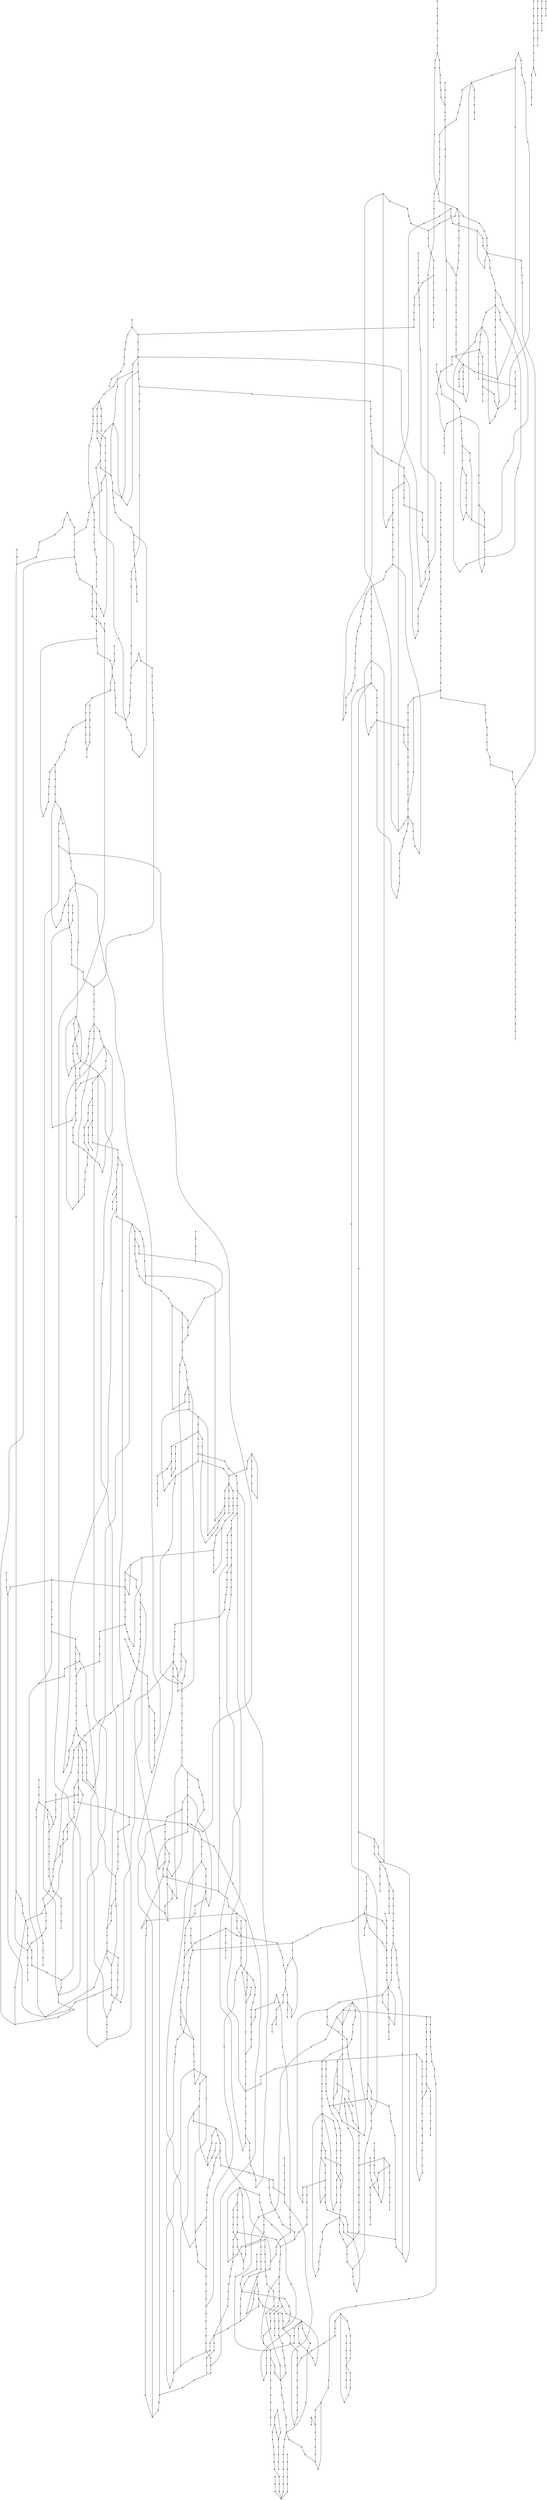 digraph G {
	graph [bb="-695.11,-381.1,641.78,398.21",
		inputscale=0.0018200000000000217,
		margin=0,
		outputorder=nodesfirst,
		truecolor=true
	];
	node [label="\N"];
	247743	 [comment="50.0792640,14.4300586!",
		height=0.05,
		label=247743,
		pos="176.54,-227.01",
		shape=point,
		width=0.05];
	110613544	 [comment="50.0791583,14.4299815!",
		height=0.05,
		label=110613544,
		pos="173.49,-231.19",
		shape=point,
		width=0.05];
	247743 -> 110613544	 [arrowhead=none,
		pos="175.3,-228.71 175.09,-229 174.87,-229.3 174.66,-229.58"];
	247745	 [comment="50.0795287,14.4226679!",
		height=0.05,
		label=247745,
		pos="-115.84,-216.54",
		shape=point,
		width=0.05];
	5577122032	 [comment="50.0796061,14.4228055!",
		height=0.05,
		label=5577122032,
		pos="-110.4,-213.47",
		shape=point,
		width=0.05];
	247745 -> 5577122032	 [arrowhead=none,
		pos="-114.12,-215.57 -113.52,-215.23 -112.85,-214.85 -112.24,-214.51"];
	247746	 [comment="50.0773154,14.4247604!",
		height=0.05,
		label=247746,
		pos="-33.062,-304.1",
		shape=point,
		width=0.05];
	1167635063	 [comment="50.0773195,14.4246385!",
		height=0.05,
		label=1167635063,
		pos="-37.884,-303.93",
		shape=point,
		width=0.05];
	247746 -> 1167635063	 [arrowhead=none,
		pos="-35.023,-304.03 -35.357,-304.02 -35.703,-304.01 -36.033,-304"];
	1167635077	 [comment="50.0774226,14.4248036!",
		height=0.05,
		label=1167635077,
		pos="-31.353,-299.85",
		shape=point,
		width=0.05];
	247746 -> 1167635077	 [arrowhead=none,
		pos="-32.367,-302.37 -32.307,-302.22 -32.247,-302.07 -32.187,-301.93"];
	247749	 [comment="50.0860597,14.4143866!",
		height=0.05,
		label=247749,
		pos="-443.45,41.833",
		shape=point,
		width=0.05];
	5010102942	 [comment="50.0860224,14.4143214!",
		height=0.05,
		label=5010102942,
		pos="-446.03,40.357",
		shape=point,
		width=0.05];
	247749 -> 5010102942	 [arrowhead=none,
		pos="-445.22,40.824 -445.44,40.694 -445.65,40.578 -445.8,40.493"];
	247751	 [comment="50.0887180,14.4155869!",
		height=0.05,
		label=247751,
		pos="-395.97,147",
		shape=point,
		width=0.05];
	1016303334	 [comment="50.0888566,14.4156437!",
		height=0.05,
		label=1016303334,
		pos="-393.72,152.48",
		shape=point,
		width=0.05];
	247751 -> 1016303334	 [arrowhead=none,
		pos="-395.26,148.73 -395.01,149.33 -394.73,150.01 -394.48,150.62"];
	1016303367	 [comment="50.0887738,14.4153016!",
		height=0.05,
		label=1016303367,
		pos="-407.26,149.2",
		shape=point,
		width=0.05];
	247751 -> 1016303367	 [arrowhead=none,
		pos="-398.15,147.42 -400.2,147.82 -403.24,148.42 -405.24,148.81"];
	1016303571	 [comment="50.0884979,14.4155000!",
		height=0.05,
		label=1016303571,
		pos="-399.41,138.29",
		shape=point,
		width=0.05];
	247751 -> 1016303571	 [arrowhead=none,
		pos="-396.63,145.32 -397.19,143.89 -398,141.85 -398.6,140.33"];
	247765	 [comment="50.0921443,14.4176344!",
		height=0.05,
		label=247765,
		pos="-314.97,282.54",
		shape=point,
		width=0.05];
	697456472	 [comment="50.0920912,14.4174843!",
		height=0.05,
		label=697456472,
		pos="-320.91,280.44",
		shape=point,
		width=0.05];
	247765 -> 697456472	 [arrowhead=none,
		pos="-316.85,281.88 -317.5,281.65 -318.23,281.39 -318.9,281.15"];
	247772	 [comment="50.0940075,14.4370458!",
		height=0.05,
		label=247772,
		pos="452.95,356.25",
		shape=point,
		width=0.05];
	10703818	 [comment="50.0932178,14.4371557!",
		height=0.05,
		label=10703818,
		pos="457.3,325.01",
		shape=point,
		width=0.05];
	247772 -> 10703818	 [arrowhead=none,
		pos="453.24,354.2 454.03,348.55 456.22,332.81 457.01,327.11"];
	247776	 [comment="50.0932451,14.4270164!",
		height=0.05,
		label=247776,
		pos="56.187,326.09",
		shape=point,
		width=0.05];
	1836309233	 [comment="50.0932201,14.4258076!",
		height=0.05,
		label=1836309233,
		pos="8.366,325.1",
		shape=point,
		width=0.05];
	247776 -> 1836309233	 [arrowhead=none,
		pos="54.132,326.05 46.266,325.89 18.12,325.3 10.36,325.14"];
	8810005	 [comment="50.0755176,14.4302203!",
		height=0.05,
		label=8810005,
		pos="182.93,-375.22",
		shape=point,
		width=0.05];
	305304721	 [comment="50.0755883,14.4302264!",
		height=0.05,
		label=305304721,
		pos="183.18,-372.42",
		shape=point,
		width=0.05];
	8810005 -> 305304721	 [arrowhead=none,
		pos="183.1,-373.31 183.12,-373.06 183.14,-372.84 183.15,-372.68"];
	8810007	 [comment="50.0770953,14.4304163!",
		height=0.05,
		label=8810007,
		pos="190.69,-312.8",
		shape=point,
		width=0.05];
	1208804221	 [comment="50.0771950,14.4304278!",
		height=0.05,
		label=1208804221,
		pos="191.14,-308.86",
		shape=point,
		width=0.05];
	8810007 -> 1208804221	 [arrowhead=none,
		pos="190.92,-310.83 190.93,-310.71 190.94,-310.58 190.96,-310.46"];
	2280020384	 [comment="50.0771116,14.4301061!",
		height=0.05,
		label=2280020384,
		pos="178.42,-312.16",
		shape=point,
		width=0.05];
	8810007 -> 2280020384	 [arrowhead=none,
		pos="188.77,-312.7 186.51,-312.58 182.75,-312.39 180.44,-312.26"];
	8810008	 [comment="50.0777103,14.4305681!",
		height=0.05,
		label=8810008,
		pos="196.69,-288.47",
		shape=point,
		width=0.05];
	271021678	 [comment="50.0779027,14.4307720!",
		height=0.05,
		label=271021678,
		pos="204.76,-280.86",
		shape=point,
		width=0.05];
	8810008 -> 271021678	 [arrowhead=none,
		pos="198.25,-287.01 199.71,-285.62 201.89,-283.57 203.32,-282.22"];
	8810009	 [comment="50.0789091,14.4323793!",
		height=0.05,
		label=8810009,
		pos="268.35,-241.05",
		shape=point,
		width=0.05];
	25936035	 [comment="50.0791829,14.4327469!",
		height=0.05,
		label=25936035,
		pos="282.89,-230.22",
		shape=point,
		width=0.05];
	8810009 -> 25936035	 [arrowhead=none,
		pos="270.13,-239.72 273.04,-237.55 278.76,-233.29 281.44,-231.29"];
	8810010	 [comment="50.0800634,14.4333851!",
		height=0.05,
		label=8810010,
		pos="308.14,-195.38",
		shape=point,
		width=0.05];
	32438308	 [comment="50.0804243,14.4335723!",
		height=0.05,
		label=32438308,
		pos="315.54,-181.11",
		shape=point,
		width=0.05];
	8810010 -> 32438308	 [arrowhead=none,
		pos="309.04,-193.63 310.46,-190.89 313.2,-185.62 314.63,-182.87"];
	8810011	 [comment="50.0816799,14.4339354!",
		height=0.05,
		label=8810011,
		pos="329.91,-131.43",
		shape=point,
		width=0.05];
	297601870	 [comment="50.0820967,14.4341092!",
		height=0.05,
		label=297601870,
		pos="336.78,-114.95",
		shape=point,
		width=0.05];
	8810011 -> 297601870	 [arrowhead=none,
		pos="330.64,-129.67 331.97,-126.48 334.76,-119.79 336.07,-116.65"];
	8810012	 [comment="50.0831269,14.4348293!",
		height=0.05,
		label=8810012,
		pos="365.27,-74.19",
		shape=point,
		width=0.05];
	5636130151	 [comment="50.0832286,14.4349053!",
		height=0.05,
		label=5636130151,
		pos="368.28,-70.167",
		shape=point,
		width=0.05];
	8810012 -> 5636130151	 [arrowhead=none,
		pos="366.49,-72.554 366.7,-72.275 366.91,-71.987 367.12,-71.711"];
	8810013	 [comment="50.0851311,14.4363581!",
		height=0.05,
		label=8810013,
		pos="425.75,5.0969",
		shape=point,
		width=0.05];
	1357841216	 [comment="50.0855182,14.4366834!",
		height=0.05,
		label=1357841216,
		pos="438.62,20.411",
		shape=point,
		width=0.05];
	8810013 -> 1357841216	 [arrowhead=none,
		pos="426.94,6.5101 429.33,9.3534 434.7,15.751 437.24,18.772"];
	8810014	 [comment="50.0868375,14.4375496!",
		height=0.05,
		label=8810014,
		pos="472.88,72.603",
		shape=point,
		width=0.05];
	25661156	 [comment="50.0873887,14.4377062!",
		height=0.05,
		label=25661156,
		pos="479.08,94.409",
		shape=point,
		width=0.05];
	8810014 -> 25661156	 [arrowhead=none,
		pos="473.46,74.615 474.65,78.833 477.41,88.541 478.56,92.587"];
	8810015	 [comment="50.0880172,14.4377807!",
		height=0.05,
		label=8810015,
		pos="482.03,119.27",
		shape=point,
		width=0.05];
	1357841243	 [comment="50.0887726,14.4378292!",
		height=0.05,
		label=1357841243,
		pos="483.95,149.16",
		shape=point,
		width=0.05];
	8810015 -> 1357841243	 [arrowhead=none,
		pos="482.15,121.23 482.5,126.63 483.47,141.69 483.82,147.15"];
	8810017	 [comment="50.0919173,14.4376131!",
		height=0.05,
		label=8810017,
		pos="475.4,273.56",
		shape=point,
		width=0.05];
	4949820534	 [comment="50.0924941,14.4375213!",
		height=0.05,
		label=4949820534,
		pos="471.77,296.38",
		shape=point,
		width=0.05];
	8810017 -> 4949820534	 [arrowhead=none,
		pos="475.11,275.35 474.44,279.56 472.78,290.03 472.08,294.41"];
	8810021	 [comment="50.0935158,14.4322996!",
		height=0.05,
		label=8810021,
		pos="265.19,336.8",
		shape=point,
		width=0.05];
	282756931	 [comment="50.0935161,14.4325436!",
		height=0.05,
		label=282756931,
		pos="274.85,336.81",
		shape=point,
		width=0.05];
	8810021 -> 282756931	 [arrowhead=none,
		pos="267.05,336.8 268.72,336.8 271.15,336.81 272.86,336.81"];
	4949782306	 [comment="50.0934908,14.4320335!",
		height=0.05,
		label=4949782306,
		pos="254.67,335.81",
		shape=point,
		width=0.05];
	8810021 -> 4949782306	 [arrowhead=none,
		pos="263.16,336.61 261.25,336.43 258.41,336.16 256.55,335.99"];
	8810022	 [comment="50.0932680,14.4282439!",
		height=0.05,
		label=8810022,
		pos="104.75,327",
		shape=point,
		width=0.05];
	1238413429	 [comment="50.0932622,14.4280687!",
		height=0.05,
		label=1238413429,
		pos="97.816,326.77",
		shape=point,
		width=0.05];
	8810022 -> 1238413429	 [arrowhead=none,
		pos="102.85,326.93 101.96,326.9 100.88,326.87 99.952,326.84"];
	8810024	 [comment="50.0930536,14.4231609!",
		height=0.05,
		label=8810024,
		pos="-96.339,318.51",
		shape=point,
		width=0.05];
	354686141	 [comment="50.0930223,14.4226953!",
		height=0.05,
		label=354686141,
		pos="-114.76,317.28",
		shape=point,
		width=0.05];
	8810024 -> 354686141	 [arrowhead=none,
		pos="-98.31,318.38 -101.87,318.14 -109.34,317.64 -112.86,317.4"];
	8810025	 [comment="50.0927539,14.4200118!",
		height=0.05,
		label=8810025,
		pos="-220.92,306.66",
		shape=point,
		width=0.05];
	1240721191	 [comment="50.0926625,14.4194833!",
		height=0.05,
		label=1240721191,
		pos="-241.83,303.04",
		shape=point,
		width=0.05];
	8810025 -> 1240721191	 [arrowhead=none,
		pos="-222.85,306.32 -226.73,305.65 -235.46,304.14 -239.59,303.43"];
	8810026	 [comment="50.0925881,14.4191447!",
		height=0.05,
		label=8810026,
		pos="-255.22,300.1",
		shape=point,
		width=0.05];
	1240721209	 [comment="50.0924027,14.4184703!",
		height=0.05,
		label=1240721209,
		pos="-281.9,292.76",
		shape=point,
		width=0.05];
	8810026 -> 1240721209	 [arrowhead=none,
		pos="-256.97,299.62 -261.79,298.29 -275.24,294.6 -280.11,293.26"];
	8810027	 [comment="50.0918920,14.4169736!",
		height=0.05,
		label=8810027,
		pos="-341.11,272.56",
		shape=point,
		width=0.05];
	331954483	 [comment="50.0916144,14.4163709!",
		height=0.05,
		label=331954483,
		pos="-364.95,261.58",
		shape=point,
		width=0.05];
	8810027 -> 331954483	 [arrowhead=none,
		pos="-342.98,271.7 -347.46,269.64 -358.75,264.43 -363.16,262.41"];
	8810028	 [comment="50.0913327,14.4159372!",
		height=0.05,
		label=8810028,
		pos="-382.11,250.43",
		shape=point,
		width=0.05];
	1016303577	 [comment="50.0910142,14.4155433!",
		height=0.05,
		label=1016303577,
		pos="-397.69,237.83",
		shape=point,
		width=0.05];
	8810028 -> 1016303577	 [arrowhead=none,
		pos="-383.55,249.27 -386.44,246.93 -392.95,241.67 -396.03,239.18"];
	1548825861	 [comment="50.0912752,14.4160472!",
		height=0.05,
		label=1548825861,
		pos="-377.76,248.16",
		shape=point,
		width=0.05];
	8810028 -> 1548825861	 [arrowhead=none,
		pos="-380.34,249.51 -380.04,249.35 -379.73,249.19 -379.43,249.03"];
	8810384	 [comment="50.0908928,14.4168197!",
		height=0.05,
		label=8810384,
		pos="-347.2,233.03",
		shape=point,
		width=0.05];
	354684511	 [comment="50.0910011,14.4169463!",
		height=0.05,
		label=354684511,
		pos="-342.19,237.32",
		shape=point,
		width=0.05];
	8810384 -> 354684511	 [arrowhead=none,
		pos="-345.61,234.39 -344.97,234.94 -344.24,235.57 -343.61,236.1"];
	8810385	 [comment="50.0910548,14.4170237!",
		height=0.05,
		label=8810385,
		pos="-339.13,239.44",
		shape=point,
		width=0.05];
	354684509	 [comment="50.0910189,14.4170854!",
		height=0.05,
		label=354684509,
		pos="-336.69,238.02",
		shape=point,
		width=0.05];
	8810385 -> 354684509	 [arrowhead=none,
		pos="-337.46,238.47 -337.25,238.35 -337.05,238.23 -336.91,238.15"];
	4691199475	 [comment="50.0914180,14.4177368!",
		height=0.05,
		label=4691199475,
		pos="-310.92,253.81",
		shape=point,
		width=0.05];
	8810385 -> 4691199475	 [arrowhead=none,
		pos="-337.28,240.38 -332.08,243.03 -317.41,250.5 -312.53,252.99"];
	8810386	 [comment="50.0907193,14.4176460!",
		height=0.05,
		label=8810386,
		pos="-314.51,226.17",
		shape=point,
		width=0.05];
	1016303283	 [comment="50.0905339,14.4180182!",
		height=0.05,
		label=1016303283,
		pos="-299.79,218.83",
		shape=point,
		width=0.05];
	8810386 -> 1016303283	 [arrowhead=none,
		pos="-312.7,225.27 -309.88,223.86 -304.44,221.15 -301.61,219.74"];
	8810388	 [comment="50.0905351,14.4181809!",
		height=0.05,
		label=8810388,
		pos="-293.35,218.88",
		shape=point,
		width=0.05];
	1016303748	 [comment="50.0906636,14.4184497!",
		height=0.05,
		label=1016303748,
		pos="-282.72,223.97",
		shape=point,
		width=0.05];
	8810388 -> 1016303748	 [arrowhead=none,
		pos="-291.69,219.68 -289.73,220.61 -286.47,222.17 -284.47,223.13"];
	8810390	 [comment="50.0907160,14.4185508!",
		height=0.05,
		label=8810390,
		pos="-278.72,226.04",
		shape=point,
		width=0.05];
	1016303163	 [comment="50.0906394,14.4186010!",
		height=0.05,
		label=1016303163,
		pos="-276.73,223.01",
		shape=point,
		width=0.05];
	8810390 -> 1016303163	 [arrowhead=none,
		pos="-277.72,224.52 -277.48,224.14 -277.23,223.77 -277.04,223.48"];
	1016303246	 [comment="50.0907546,14.4187016!",
		height=0.05,
		label=1016303246,
		pos="-272.75,227.57",
		shape=point,
		width=0.05];
	8810390 -> 1016303246	 [arrowhead=none,
		pos="-276.83,226.52 -276.17,226.69 -275.44,226.88 -274.77,227.05"];
	8810393	 [comment="50.0889220,14.4196836!",
		height=0.05,
		label=8810393,
		pos="-233.9,155.07",
		shape=point,
		width=0.05];
	8810394	 [comment="50.0887216,14.4198162!",
		height=0.05,
		label=8810394,
		pos="-228.66,147.14",
		shape=point,
		width=0.05];
	8810393 -> 8810394	 [arrowhead=none,
		pos="-232.89,153.54 -232.03,152.24 -230.8,150.38 -229.89,149"];
	4883181738	 [comment="50.0889567,14.4197764!",
		height=0.05,
		label=4883181738,
		pos="-230.23,156.44",
		shape=point,
		width=0.05];
	8810393 -> 4883181738	 [arrowhead=none,
		pos="-232.07,155.75 -231.95,155.8 -231.84,155.84 -231.72,155.88"];
	9187801	 [comment="50.0878870,14.4203790!",
		height=0.05,
		label=9187801,
		pos="-206.39,114.12",
		shape=point,
		width=0.05];
	8810394 -> 9187801	 [arrowhead=none,
		pos="-227.46,145.36 -223.56,139.58 -211.24,121.31 -207.49,115.75"];
	8810395	 [comment="50.0891412,14.4202960!",
		height=0.05,
		label=8810395,
		pos="-209.68,163.74",
		shape=point,
		width=0.05];
	5615759305	 [comment="50.0893088,14.4207363!",
		height=0.05,
		label=5615759305,
		pos="-192.26,170.37",
		shape=point,
		width=0.05];
	8810395 -> 5615759305	 [arrowhead=none,
		pos="-207.81,164.45 -204.44,165.73 -197.38,168.42 -194.06,169.68"];
	8810397	 [comment="50.0894396,14.4210800!",
		height=0.05,
		label=8810397,
		pos="-178.66,175.54",
		shape=point,
		width=0.05];
	8810398	 [comment="50.0891613,14.4213605!",
		height=0.05,
		label=8810398,
		pos="-167.56,164.53",
		shape=point,
		width=0.05];
	8810397 -> 8810398	 [arrowhead=none,
		pos="-177.3,174.19 -175.17,172.08 -171.07,168.01 -168.94,165.89"];
	1225805045	 [comment="50.0888528,14.4218255!",
		height=0.05,
		label=1225805045,
		pos="-149.17,152.33",
		shape=point,
		width=0.05];
	8810398 -> 1225805045	 [arrowhead=none,
		pos="-165.87,163.41 -162.31,161.05 -154.12,155.61 -150.7,153.35"];
	4601825249	 [comment="50.0889161,14.4207532!",
		height=0.05,
		label=4601825249,
		pos="-191.59,154.83",
		shape=point,
		width=0.05];
	8810398 -> 4601825249	 [arrowhead=none,
		pos="-169.45,163.77 -173.96,161.95 -185.34,157.36 -189.78,155.56"];
	8810399	 [comment="50.0888502,14.4205792!",
		height=0.05,
		label=8810399,
		pos="-198.47,152.23",
		shape=point,
		width=0.05];
	8810399 -> 8810395	 [arrowhead=none,
		pos="-199.85,153.64 -202,155.85 -206.13,160.1 -208.29,162.32"];
	8810401	 [comment="50.0888180,14.4218779!",
		height=0.05,
		label=8810401,
		pos="-147.09,150.95",
		shape=point,
		width=0.05];
	8810402	 [comment="50.0892560,14.4222921!",
		height=0.05,
		label=8810402,
		pos="-130.71,168.28",
		shape=point,
		width=0.05];
	8810401 -> 8810402	 [arrowhead=none,
		pos="-145.58,152.55 -142.41,155.9 -135.12,163.62 -132.08,166.83"];
	1225805029	 [comment="50.0894375,14.4223856!",
		height=0.05,
		label=1225805029,
		pos="-127.01,175.46",
		shape=point,
		width=0.05];
	8810402 -> 1225805029	 [arrowhead=none,
		pos="-129.85,169.95 -129.3,171.01 -128.59,172.38 -128.02,173.5"];
	4889615717	 [comment="50.0892961,14.4223714!",
		height=0.05,
		label=4889615717,
		pos="-127.57,169.87",
		shape=point,
		width=0.05];
	8810402 -> 4889615717	 [arrowhead=none,
		pos="-128.85,169.22 -128.51,169.39 -128.19,169.55 -127.96,169.67"];
	8810404	 [comment="50.0893569,14.4227432!",
		height=0.05,
		label=8810404,
		pos="-112.86,172.27",
		shape=point,
		width=0.05];
	1225805134	 [comment="50.0893347,14.4229098!",
		height=0.05,
		label=1225805134,
		pos="-106.27,171.39",
		shape=point,
		width=0.05];
	8810404 -> 1225805134	 [arrowhead=none,
		pos="-111.06,172.03 -110.21,171.92 -109.18,171.78 -108.3,171.66"];
	8810405	 [comment="50.0893831,14.4237295!",
		height=0.05,
		label=8810405,
		pos="-73.845,173.31",
		shape=point,
		width=0.05];
	1225805137	 [comment="50.0893581,14.4238017!",
		height=0.05,
		label=1225805137,
		pos="-70.988,172.32",
		shape=point,
		width=0.05];
	8810405 -> 1225805137	 [arrowhead=none,
		pos="-71.892,172.63 -71.641,172.54 -71.415,172.47 -71.252,172.41"];
	8810406	 [comment="50.0892399,14.4239429!",
		height=0.05,
		label=8810406,
		pos="-65.402,167.64",
		shape=point,
		width=0.05];
	1251663048	 [comment="50.0892879,14.4240961!",
		height=0.05,
		label=1251663048,
		pos="-59.342,169.54",
		shape=point,
		width=0.05];
	8810406 -> 1251663048	 [arrowhead=none,
		pos="-63.485,168.24 -62.708,168.49 -61.818,168.77 -61.062,169"];
	8810408	 [comment="50.0894836,14.4247379!",
		height=0.05,
		label=8810408,
		pos="-33.952,177.28",
		shape=point,
		width=0.05];
	315530550	 [comment="50.0896371,14.4252155!",
		height=0.05,
		label=315530550,
		pos="-15.058,183.36",
		shape=point,
		width=0.05];
	8810408 -> 315530550	 [arrowhead=none,
		pos="-32.208,177.84 -28.7,178.97 -20.807,181.51 -17.08,182.71"];
	8810409	 [comment="50.0898346,14.4258950!",
		height=0.05,
		label=8810409,
		pos="11.824,191.17",
		shape=point,
		width=0.05];
	8810410	 [comment="50.0899506,14.4258902!",
		height=0.05,
		label=8810410,
		pos="11.634,195.76",
		shape=point,
		width=0.05];
	8810409 -> 8810410	 [arrowhead=none,
		pos="11.746,193.04 11.74,193.19 11.733,193.36 11.726,193.52"];
	315530549	 [comment="50.0904244,14.4258632!",
		height=0.05,
		label=315530549,
		pos="10.566,214.5",
		shape=point,
		width=0.05];
	8810410 -> 315530549	 [arrowhead=none,
		pos="11.519,197.76 11.313,201.39 10.88,208.99 10.676,212.57"];
	8810412	 [comment="50.0905674,14.4257623!",
		height=0.05,
		label=8810412,
		pos="6.5739,220.16",
		shape=point,
		width=0.05];
	25685096	 [comment="50.0911462,14.4250860!",
		height=0.05,
		label=25685096,
		pos="-20.181,243.06",
		shape=point,
		width=0.05];
	8810412 -> 25685096	 [arrowhead=none,
		pos="5.1354,221.39 0.53337,225.33 -13.808,237.6 -18.602,241.71"];
	1251663074	 [comment="50.0905289,14.4256408!",
		height=0.05,
		label=1251663074,
		pos="1.7673,218.64",
		shape=point,
		width=0.05];
	8810412 -> 1251663074	 [arrowhead=none,
		pos="4.6189,219.54 4.2862,219.43 3.9416,219.33 3.6119,219.22"];
	8810413	 [comment="50.0907062,14.4271687!",
		height=0.05,
		label=8810413,
		pos="62.212,225.65",
		shape=point,
		width=0.05];
	315530548	 [comment="50.0906772,14.4262442!",
		height=0.05,
		label=315530548,
		pos="25.638,224.5",
		shape=point,
		width=0.05];
	8810413 -> 315530548	 [arrowhead=none,
		pos="60.245,225.59 53.836,225.39 33.605,224.75 27.439,224.56"];
	8810415	 [comment="50.0907477,14.4278042!",
		height=0.05,
		label=8810415,
		pos="87.352,227.29",
		shape=point,
		width=0.05];
	1251663085	 [comment="50.0906605,14.4278296!",
		height=0.05,
		label=1251663085,
		pos="88.357,223.84",
		shape=point,
		width=0.05];
	8810415 -> 1251663085	 [arrowhead=none,
		pos="87.948,225.25 88.057,224.87 88.159,224.52 88.234,224.27"];
	4693347231	 [comment="50.0907465,14.4277862!",
		height=0.05,
		label=4693347231,
		pos="86.64,227.24",
		shape=point,
		width=0.05];
	8810415 -> 4693347231	 [arrowhead=none,
		pos="86.996,227.27 86.907,227.26 86.818,227.26 86.752,227.25"];
	8810416	 [comment="50.0926054,14.4273750!",
		height=0.05,
		label=8810416,
		pos="70.373,300.78",
		shape=point,
		width=0.05];
	1238413415	 [comment="50.0925194,14.4273965!",
		height=0.05,
		label=1238413415,
		pos="71.224,297.38",
		shape=point,
		width=0.05];
	8810416 -> 1238413415	 [arrowhead=none,
		pos="70.878,298.77 70.969,298.4 71.056,298.05 71.119,297.8"];
	4693347241	 [comment="50.0926073,14.4273958!",
		height=0.05,
		label=4693347241,
		pos="71.196,300.86",
		shape=point,
		width=0.05];
	8810416 -> 4693347241	 [arrowhead=none,
		pos="70.784,300.82 70.887,300.83 70.99,300.84 71.067,300.85"];
	8810417	 [comment="50.0926922,14.4283795!",
		height=0.05,
		label=8810417,
		pos="110.11,304.22",
		shape=point,
		width=0.05];
	292456787	 [comment="50.0927703,14.4283918!",
		height=0.05,
		label=292456787,
		pos="110.6,307.31",
		shape=point,
		width=0.05];
	8810417 -> 292456787	 [arrowhead=none,
		pos="110.44,306.33 110.49,306.6 110.53,306.85 110.55,307.02"];
	8810419	 [comment="50.0907146,14.4152205!",
		height=0.05,
		label=8810419,
		pos="-410.46,225.98",
		shape=point,
		width=0.05];
	1768454895	 [comment="50.0906325,14.4151692!",
		height=0.05,
		label=1768454895,
		pos="-412.49,222.73",
		shape=point,
		width=0.05];
	8810419 -> 1768454895	 [arrowhead=none,
		pos="-411.48,224.36 -411.54,224.26 -411.61,224.16 -411.67,224.06"];
	8810420	 [comment="50.0905583,14.4151448!",
		height=0.05,
		label=8810420,
		pos="-413.46,219.8",
		shape=point,
		width=0.05];
	1768454894	 [comment="50.0905114,14.4151575!",
		height=0.05,
		label=1768454894,
		pos="-412.96,217.94",
		shape=point,
		width=0.05];
	8810420 -> 1768454894	 [arrowhead=none,
		pos="-412.98,218.02 -412.97,218 -412.97,217.98 -412.96,217.96"];
	8810423	 [comment="50.0902745,14.4162481!",
		height=0.05,
		label=8810423,
		pos="-369.81,208.57",
		shape=point,
		width=0.05];
	5066698489	 [comment="50.0903440,14.4162937!",
		height=0.05,
		label=5066698489,
		pos="-368.01,211.32",
		shape=point,
		width=0.05];
	8810423 -> 5066698489	 [arrowhead=none,
		pos="-368.58,210.45 -368.42,210.69 -368.28,210.91 -368.17,211.07"];
	8810424	 [comment="50.0898006,14.4160460!",
		height=0.05,
		label=8810424,
		pos="-377.81,189.82",
		shape=point,
		width=0.05];
	8810424 -> 8810423	 [arrowhead=none,
		pos="-377.07,191.55 -375.58,195.04 -372.24,202.87 -370.67,206.57"];
	8810426	 [comment="50.0849956,14.4137738!",
		height=0.05,
		label=8810426,
		pos="-467.7,-0.26354",
		shape=point,
		width=0.05];
	1548825678	 [comment="50.0848636,14.4137037!",
		height=0.05,
		label=1548825678,
		pos="-470.47,-5.4855",
		shape=point,
		width=0.05];
	8810426 -> 1548825678	 [arrowhead=none,
		pos="-468.57,-1.9158 -468.88,-2.4895 -469.22,-3.1349 -469.53,-3.7176"];
	8810430	 [comment="50.0813957,14.4130249!",
		height=0.05,
		label=8810430,
		pos="-497.32,-142.68",
		shape=point,
		width=0.05];
	4700724610	 [comment="50.0813224,14.4130356!",
		height=0.05,
		label=4700724610,
		pos="-496.9,-145.58",
		shape=point,
		width=0.05];
	8810430 -> 4700724610	 [arrowhead=none,
		pos="-497.03,-144.66 -497,-144.91 -496.96,-145.14 -496.94,-145.31"];
	4700724613	 [comment="50.0813946,14.4131377!",
		height=0.05,
		label=4700724613,
		pos="-492.86,-142.72",
		shape=point,
		width=0.05];
	8810430 -> 4700724613	 [arrowhead=none,
		pos="-495.51,-142.69 -495.35,-142.7 -495.2,-142.7 -495.04,-142.7"];
	8810431	 [comment="50.0807273,14.4132495!",
		height=0.05,
		label=8810431,
		pos="-488.44,-169.12",
		shape=point,
		width=0.05];
	315520339	 [comment="50.0803808,14.4134855!",
		height=0.05,
		label=315520339,
		pos="-479.1,-182.83",
		shape=point,
		width=0.05];
	8810431 -> 315520339	 [arrowhead=none,
		pos="-487.29,-170.8 -485.5,-173.43 -482.05,-178.49 -480.26,-181.13"];
	8810433	 [comment="50.0797376,14.4138898!",
		height=0.05,
		label=8810433,
		pos="-463.11,-208.27",
		shape=point,
		width=0.05];
	315520340	 [comment="50.0796341,14.4139394!",
		height=0.05,
		label=315520340,
		pos="-461.15,-212.37",
		shape=point,
		width=0.05];
	8810433 -> 315520340	 [arrowhead=none,
		pos="-462.31,-209.94 -462.24,-210.08 -462.17,-210.22 -462.1,-210.37"];
	4700724618	 [comment="50.0797711,14.4139025!",
		height=0.05,
		label=4700724618,
		pos="-462.6,-206.95",
		shape=point,
		width=0.05];
	8810433 -> 4700724618	 [arrowhead=none,
		pos="-462.68,-207.15 -462.66,-207.09 -462.64,-207.04 -462.63,-207"];
	4700724658	 [comment="50.0797416,14.4139129!",
		height=0.05,
		label=4700724658,
		pos="-462.19,-208.11",
		shape=point,
		width=0.05];
	8810433 -> 4700724658	 [arrowhead=none,
		pos="-462.65,-208.19 -462.54,-208.17 -462.42,-208.15 -462.34,-208.14"];
	8810434	 [comment="50.0773984,14.4143440!",
		height=0.05,
		label=8810434,
		pos="-445.14,-300.81",
		shape=point,
		width=0.05];
	4700724651	 [comment="50.0774083,14.4144756!",
		height=0.05,
		label=4700724651,
		pos="-439.93,-300.42",
		shape=point,
		width=0.05];
	8810434 -> 4700724651	 [arrowhead=none,
		pos="-443.02,-300.65 -442.66,-300.63 -442.29,-300.6 -441.93,-300.57"];
	5024388518	 [comment="50.0773483,14.4143260!",
		height=0.05,
		label=5024388518,
		pos="-445.85,-302.79",
		shape=point,
		width=0.05];
	8810434 -> 5024388518	 [arrowhead=none,
		pos="-445.82,-302.71 -445.83,-302.74 -445.84,-302.76 -445.84,-302.77"];
	300519438	 [comment="50.0878183,14.4204413!",
		height=0.05,
		label=300519438,
		pos="-203.93,111.4",
		shape=point,
		width=0.05];
	9187801 -> 300519438	 [arrowhead=none,
		pos="-205.16,112.76 -204.85,112.42 -204.54,112.08 -204.31,111.83"];
	9187809	 [comment="50.0883876,14.4186950!",
		height=0.05,
		label=9187809,
		pos="-273.01,133.93",
		shape=point,
		width=0.05];
	25659749	 [comment="50.0887083,14.4184389!",
		height=0.05,
		label=25659749,
		pos="-283.14,146.61",
		shape=point,
		width=0.05];
	9187809 -> 25659749	 [arrowhead=none,
		pos="-274.25,135.48 -276.2,137.92 -279.94,142.6 -281.89,145.04"];
	1251645249	 [comment="50.0884125,14.4187712!",
		height=0.05,
		label=1251645249,
		pos="-270,134.91",
		shape=point,
		width=0.05];
	9187809 -> 1251645249	 [arrowhead=none,
		pos="-270.95,134.6 -270.69,134.69 -270.45,134.76 -270.28,134.82"];
	9187811	 [comment="50.0890741,14.4169118!",
		height=0.05,
		label=9187811,
		pos="-343.56,161.08",
		shape=point,
		width=0.05];
	1251645240	 [comment="50.0890371,14.4168951!",
		height=0.05,
		label=1251645240,
		pos="-344.22,159.62",
		shape=point,
		width=0.05];
	9187811 -> 1251645240	 [arrowhead=none,
		pos="-344.19,159.68 -344.2,159.66 -344.2,159.65 -344.21,159.64"];
	2699913022	 [comment="50.0889746,14.4174955!",
		height=0.05,
		label=2699913022,
		pos="-320.46,157.15",
		shape=point,
		width=0.05];
	9187811 -> 2699913022	 [arrowhead=none,
		pos="-341.74,160.77 -337.49,160.05 -326.9,158.24 -322.46,157.49"];
	9187812	 [comment="50.0884628,14.4166358!",
		height=0.05,
		label=9187812,
		pos="-354.47,136.9",
		shape=point,
		width=0.05];
	25685424	 [comment="50.0885161,14.4163696!",
		height=0.05,
		label=25685424,
		pos="-365.01,139.01",
		shape=point,
		width=0.05];
	9187812 -> 25685424	 [arrowhead=none,
		pos="-356.5,137.31 -358.42,137.69 -361.26,138.26 -363.12,138.63"];
	9187814	 [comment="50.0830334,14.4218016!",
		height=0.05,
		label=9187814,
		pos="-150.11,-77.889",
		shape=point,
		width=0.05];
	1419888529	 [comment="50.0831141,14.4217850!",
		height=0.05,
		label=1419888529,
		pos="-150.77,-74.697",
		shape=point,
		width=0.05];
	9187814 -> 1419888529	 [arrowhead=none,
		pos="-150.5,-75.995 -150.57,-75.651 -150.64,-75.327 -150.69,-75.088"];
	10703811	 [comment="50.0804307,14.4139330!",
		height=0.05,
		label=10703811,
		pos="-461.4,-180.85",
		shape=point,
		width=0.05];
	55405202	 [comment="50.0812723,14.4138113!",
		height=0.05,
		label=55405202,
		pos="-466.21,-147.56",
		shape=point,
		width=0.05];
	10703811 -> 55405202	 [arrowhead=none,
		pos="-461.66,-179.06 -462.49,-173.34 -465.07,-155.49 -465.93,-149.52"];
	10703812	 [comment="50.0828858,14.4139347!",
		height=0.05,
		label=10703812,
		pos="-461.33,-83.728",
		shape=point,
		width=0.05];
	299047222	 [comment="50.0831221,14.4139445!",
		height=0.05,
		label=299047222,
		pos="-460.94,-74.38",
		shape=point,
		width=0.05];
	10703812 -> 299047222	 [arrowhead=none,
		pos="-461.26,-81.926 -461.19,-80.313 -461.09,-77.955 -461.02,-76.306"];
	10703813	 [comment="50.0834231,14.4137669!",
		height=0.05,
		label=10703813,
		pos="-467.97,-62.472",
		shape=point,
		width=0.05];
	1030966567	 [comment="50.0834504,14.4134094!",
		height=0.05,
		label=1030966567,
		pos="-482.11,-61.392",
		shape=point,
		width=0.05];
	10703813 -> 1030966567	 [arrowhead=none,
		pos="-470.18,-62.304 -472.91,-62.095 -477.53,-61.742 -480.15,-61.543"];
	1265638029	 [comment="50.0834563,14.4138568!",
		height=0.05,
		label=1265638029,
		pos="-464.41,-61.159",
		shape=point,
		width=0.05];
	10703813 -> 1265638029	 [arrowhead=none,
		pos="-466.19,-61.816 -466.08,-61.775 -465.97,-61.734 -465.86,-61.693"];
	10703814	 [comment="50.0835223,14.4132910!",
		height=0.05,
		label=10703814,
		pos="-486.8,-58.548",
		shape=point,
		width=0.05];
	298527958	 [comment="50.0832160,14.4132395!",
		height=0.05,
		label=298527958,
		pos="-488.83,-70.665",
		shape=point,
		width=0.05];
	10703814 -> 298527958	 [arrowhead=none,
		pos="-487.11,-60.441 -487.49,-62.678 -488.11,-66.382 -488.5,-68.664"];
	25685156	 [comment="50.0920956,14.4373924!",
		height=0.05,
		label=25685156,
		pos="466.67,280.62",
		shape=point,
		width=0.05];
	10703818 -> 25685156	 [arrowhead=none,
		pos="457.7,323.1 459.24,315.8 464.76,289.67 466.28,282.47"];
	10703819	 [comment="50.0915970,14.4374768!",
		height=0.05,
		label=10703819,
		pos="470,260.89",
		shape=point,
		width=0.05];
	1357841258	 [comment="50.0909461,14.4375656!",
		height=0.05,
		label=1357841258,
		pos="473.52,235.14",
		shape=point,
		width=0.05];
	10703819 -> 1357841258	 [arrowhead=none,
		pos="470.28,258.87 470.94,254.03 472.6,241.84 473.25,237.08"];
	10703821	 [comment="50.0880146,14.4376271!",
		height=0.05,
		label=10703821,
		pos="475.95,119.17",
		shape=point,
		width=0.05];
	25661157	 [comment="50.0873714,14.4375758!",
		height=0.05,
		label=25661157,
		pos="473.92,93.724",
		shape=point,
		width=0.05];
	10703821 -> 25661157	 [arrowhead=none,
		pos="475.79,117.17 475.41,112.39 474.45,100.34 474.07,95.642"];
	10703822	 [comment="50.0868583,14.4374175!",
		height=0.05,
		label=10703822,
		pos="467.66,73.426",
		shape=point,
		width=0.05];
	649199215	 [comment="50.0863394,14.4371678!",
		height=0.05,
		label=649199215,
		pos="457.78,52.898",
		shape=point,
		width=0.05];
	10703822 -> 649199215	 [arrowhead=none,
		pos="466.75,71.531 464.84,67.561 460.44,58.421 458.61,54.613"];
	10703823	 [comment="50.0851652,14.4362227!",
		height=0.05,
		label=10703823,
		pos="420.39,6.4459",
		shape=point,
		width=0.05];
	244214225	 [comment="50.0844128,14.4355955!",
		height=0.05,
		label=244214225,
		pos="395.58,-23.319",
		shape=point,
		width=0.05];
	10703823 -> 244214225	 [arrowhead=none,
		pos="419.06,4.8456 414.71,-0.37093 400.98,-16.836 396.8,-21.853"];
	10703825	 [comment="50.0817519,14.4336381!",
		height=0.05,
		label=10703825,
		pos="318.14,-128.59",
		shape=point,
		width=0.05];
	5215172261	 [comment="50.0815347,14.4334408!",
		height=0.05,
		label=5215172261,
		pos="310.34,-137.18",
		shape=point,
		width=0.05];
	10703825 -> 5215172261	 [arrowhead=none,
		pos="316.92,-129.93 315.55,-131.44 313.32,-133.89 311.84,-135.52"];
	10703826	 [comment="50.0808430,14.4324721!",
		height=0.05,
		label=10703826,
		pos="272.02,-164.54",
		shape=point,
		width=0.05];
	3257445440	 [comment="50.0806764,14.4321836!",
		height=0.05,
		label=3257445440,
		pos="260.6,-171.13",
		shape=point,
		width=0.05];
	10703826 -> 3257445440	 [arrowhead=none,
		pos="270.23,-165.57 268.03,-166.85 264.3,-169 262.19,-170.22"];
	10703828	 [comment="50.0780200,14.4294128!",
		height=0.05,
		label=10703828,
		pos="150.99,-276.22",
		shape=point,
		width=0.05];
	352744337	 [comment="50.0776642,14.4293120!",
		height=0.05,
		label=352744337,
		pos="147,-290.3",
		shape=point,
		width=0.05];
	10703828 -> 352744337	 [arrowhead=none,
		pos="150.37,-278.42 149.6,-281.14 148.29,-285.74 147.56,-288.34"];
	10703829	 [comment="50.0763227,14.4291371!",
		height=0.05,
		label=10703829,
		pos="140.08,-343.37",
		shape=point,
		width=0.05];
	271023287	 [comment="50.0757496,14.4291020!",
		height=0.05,
		label=271023287,
		pos="138.69,-366.04",
		shape=point,
		width=0.05];
	10703829 -> 271023287	 [arrowhead=none,
		pos="139.95,-345.46 139.69,-349.84 139.07,-359.94 138.81,-364.15"];
	1208804222	 [comment="50.0763143,14.4290293!",
		height=0.05,
		label=1208804222,
		pos="135.82,-343.7",
		shape=point,
		width=0.05];
	10703829 -> 1208804222	 [arrowhead=none,
		pos="137.95,-343.53 137.82,-343.54 137.68,-343.55 137.55,-343.56"];
	10703830	 [comment="50.0755258,14.4290954!",
		height=0.05,
		label=10703830,
		pos="138.43,-374.89",
		shape=point,
		width=0.05];
	4701097783	 [comment="50.0754982,14.4290946!",
		height=0.05,
		label=4701097783,
		pos="138.4,-375.98",
		shape=point,
		width=0.05];
	10703830 -> 4701097783	 [arrowhead=none,
		pos="138.41,-375.81 138.4,-375.87 138.4,-375.91 138.4,-375.94"];
	21257798	 [comment="50.0922173,14.4114142!",
		height=0.05,
		label=21257798,
		pos="-561.04,285.43",
		shape=point,
		width=0.05];
	3129042301	 [comment="50.0923697,14.4116407!",
		height=0.05,
		label=3129042301,
		pos="-552.08,291.46",
		shape=point,
		width=0.05];
	21257798 -> 3129042301	 [arrowhead=none,
		pos="-559.32,286.59 -557.69,287.69 -555.27,289.31 -553.68,290.38"];
	21257800	 [comment="50.0927522,14.4123179!",
		height=0.05,
		label=21257800,
		pos="-525.29,306.59",
		shape=point,
		width=0.05];
	342639796	 [comment="50.0929876,14.4129691!",
		height=0.05,
		label=342639796,
		pos="-499.53,315.9",
		shape=point,
		width=0.05];
	21257800 -> 342639796	 [arrowhead=none,
		pos="-523.27,307.32 -518.43,309.07 -506.23,313.48 -501.47,315.2"];
	21257803	 [comment="50.0931580,14.4135270!",
		height=0.05,
		label=21257803,
		pos="-477.46,322.64",
		shape=point,
		width=0.05];
	276837687	 [comment="50.0932139,14.4137680!",
		height=0.05,
		label=276837687,
		pos="-467.93,324.86",
		shape=point,
		width=0.05];
	21257803 -> 276837687	 [arrowhead=none,
		pos="-475.62,323.07 -473.98,323.45 -471.57,324.01 -469.89,324.4"];
	1014525950	 [comment="50.0930546,14.4135882!",
		height=0.05,
		label=1014525950,
		pos="-475.04,318.55",
		shape=point,
		width=0.05];
	21257803 -> 1014525950	 [arrowhead=none,
		pos="-476.48,320.98 -476.31,320.7 -476.13,320.4 -475.97,320.12"];
	21257805	 [comment="50.0934162,14.4149489!",
		height=0.05,
		label=21257805,
		pos="-421.21,332.86",
		shape=point,
		width=0.05];
	4691199656	 [comment="50.0933612,14.4147453!",
		height=0.05,
		label=4691199656,
		pos="-429.26,330.68",
		shape=point,
		width=0.05];
	21257805 -> 4691199656	 [arrowhead=none,
		pos="-423.08,332.35 -424.42,331.99 -426.21,331.51 -427.52,331.16"];
	21257809	 [comment="50.0938900,14.4164766!",
		height=0.05,
		label=21257809,
		pos="-360.77,351.6",
		shape=point,
		width=0.05];
	4691199491	 [comment="50.0938445,14.4165118!",
		height=0.05,
		label=4691199491,
		pos="-359.38,349.8",
		shape=point,
		width=0.05];
	21257809 -> 4691199491	 [arrowhead=none,
		pos="-359.6,350.08 -359.53,350 -359.48,349.93 -359.44,349.88"];
	4692949901	 [comment="50.0938167,14.4162403!",
		height=0.05,
		label=4692949901,
		pos="-370.12,348.7",
		shape=point,
		width=0.05];
	21257809 -> 4692949901	 [arrowhead=none,
		pos="-362.57,351.04 -364.19,350.54 -366.55,349.81 -368.2,349.3"];
	21266465	 [comment="50.0890591,14.4145363!",
		height=0.05,
		label=21266465,
		pos="-437.53,160.49",
		shape=point,
		width=0.05];
	1016303496	 [comment="50.0889153,14.4144786!",
		height=0.05,
		label=1016303496,
		pos="-439.81,154.8",
		shape=point,
		width=0.05];
	21266465 -> 1016303496	 [arrowhead=none,
		pos="-438.25,158.69 -438.5,158.07 -438.79,157.36 -439.04,156.73"];
	1493645189	 [comment="50.0891137,14.4145062!",
		height=0.05,
		label=1493645189,
		pos="-438.72,162.65",
		shape=point,
		width=0.05];
	21266465 -> 1493645189	 [arrowhead=none,
		pos="-438.54,162.31 -438.59,162.41 -438.64,162.5 -438.67,162.56"];
	21266471	 [comment="50.0872530,14.4150563!",
		height=0.05,
		label=21266471,
		pos="-416.96,89.04",
		shape=point,
		width=0.05];
	1016303413	 [comment="50.0871088,14.4149776!",
		height=0.05,
		label=1016303413,
		pos="-420.07,83.336",
		shape=point,
		width=0.05];
	21266471 -> 1016303413	 [arrowhead=none,
		pos="-417.95,87.235 -418.34,86.504 -418.8,85.666 -419.19,84.955"];
	4700724576	 [comment="50.0872650,14.4150302!",
		height=0.05,
		label=4700724576,
		pos="-417.99,89.515",
		shape=point,
		width=0.05];
	21266471 -> 4700724576	 [arrowhead=none,
		pos="-417.83,89.441 -417.88,89.463 -417.92,89.482 -417.95,89.495"];
	4700724578	 [comment="50.0872425,14.4150818!",
		height=0.05,
		label=4700724578,
		pos="-415.95,88.625",
		shape=point,
		width=0.05];
	21266471 -> 4700724578	 [arrowhead=none,
		pos="-416.11,88.69 -416.06,88.67 -416.02,88.654 -415.99,88.643"];
	21266479	 [comment="50.0861176,14.4162263!",
		height=0.05,
		label=21266479,
		pos="-370.67,44.123",
		shape=point,
		width=0.05];
	586470758	 [comment="50.0861031,14.4165854!",
		height=0.05,
		label=586470758,
		pos="-356.47,43.55",
		shape=point,
		width=0.05];
	21266479 -> 586470758	 [arrowhead=none,
		pos="-368.45,44.034 -365.71,43.923 -361.07,43.736 -358.44,43.629"];
	21266480	 [comment="50.0860509,14.4167950!",
		height=0.05,
		label=21266480,
		pos="-348.18,41.485",
		shape=point,
		width=0.05];
	25658897	 [comment="50.0861175,14.4168482!",
		height=0.05,
		label=25658897,
		pos="-346.07,44.119",
		shape=point,
		width=0.05];
	21266480 -> 25658897	 [arrowhead=none,
		pos="-346.74,43.286 -346.55,43.517 -346.39,43.726 -346.27,43.876"];
	552444665	 [comment="50.0860284,14.4168755!",
		height=0.05,
		label=552444665,
		pos="-344.99,40.594",
		shape=point,
		width=0.05];
	21266480 -> 552444665	 [arrowhead=none,
		pos="-346.29,40.957 -345.94,40.861 -345.62,40.77 -345.38,40.704"];
	21266481	 [comment="50.0860080,14.4171790!",
		height=0.05,
		label=21266481,
		pos="-332.99,39.787",
		shape=point,
		width=0.05];
	3763231377	 [comment="50.0860171,14.4173794!",
		height=0.05,
		label=3763231377,
		pos="-325.06,40.147",
		shape=point,
		width=0.05];
	21266481 -> 3763231377	 [arrowhead=none,
		pos="-331.15,39.871 -329.98,39.924 -328.45,39.993 -327.22,40.049"];
	21266482	 [comment="50.0861465,14.4179517!",
		height=0.05,
		label=21266482,
		pos="-302.42,45.267",
		shape=point,
		width=0.05];
	342269119	 [comment="50.0866474,14.4174884!",
		height=0.05,
		label=342269119,
		pos="-320.75,65.082",
		shape=point,
		width=0.05];
	21266482 -> 342269119	 [arrowhead=none,
		pos="-303.86,46.821 -307.23,50.471 -315.64,59.564 -319.16,63.367"];
	21384500	 [comment="50.0940238,14.4372378!",
		height=0.05,
		label=21384500,
		pos="460.55,356.9",
		shape=point,
		width=0.05];
	1303475821	 [comment="50.0946553,14.4371209!",
		height=0.05,
		label=1303475821,
		pos="455.93,381.88",
		shape=point,
		width=0.05];
	21384500 -> 1303475821	 [arrowhead=none,
		pos="460.19,358.86 459.32,363.55 457.13,375.38 456.27,380"];
	21453764	 [comment="50.0771585,14.4292176!",
		height=0.05,
		label=21453764,
		pos="143.27,-310.3",
		shape=point,
		width=0.05];
	1167635057	 [comment="50.0770665,14.4292087!",
		height=0.05,
		label=1167635057,
		pos="142.91,-313.94",
		shape=point,
		width=0.05];
	21453764 -> 1167635057	 [arrowhead=none,
		pos="143.09,-312.12 143.08,-312.24 143.07,-312.35 143.06,-312.46"];
	1167635102	 [comment="50.0772067,14.4277713!",
		height=0.05,
		label=1167635102,
		pos="86.051,-308.4",
		shape=point,
		width=0.05];
	21453764 -> 1167635102	 [arrowhead=none,
		pos="141.36,-310.24 132.68,-309.95 96.843,-308.76 88.02,-308.46"];
	21453765	 [comment="50.0775047,14.4212661!",
		height=0.05,
		label=21453765,
		pos="-171.3,-296.61",
		shape=point,
		width=0.05];
	1165960202	 [comment="50.0776063,14.4212973!",
		height=0.05,
		label=1165960202,
		pos="-170.06,-292.59",
		shape=point,
		width=0.05];
	21453765 -> 1165960202	 [arrowhead=none,
		pos="-170.68,-294.6 -170.64,-294.47 -170.6,-294.35 -170.57,-294.22"];
	1165960267	 [comment="50.0775134,14.4210738!",
		height=0.05,
		label=1165960267,
		pos="-178.91,-296.26",
		shape=point,
		width=0.05];
	21453765 -> 1165960267	 [arrowhead=none,
		pos="-173.38,-296.51 -174.5,-296.46 -175.88,-296.4 -176.99,-296.35"];
	1165960386	 [comment="50.0774143,14.4212368!",
		height=0.05,
		label=1165960386,
		pos="-172.46,-300.18",
		shape=point,
		width=0.05];
	21453765 -> 1165960386	 [arrowhead=none,
		pos="-171.88,-298.39 -171.91,-298.51 -171.95,-298.62 -171.99,-298.73"];
	21456613	 [comment="50.0776492,14.4195717!",
		height=0.05,
		label=21456613,
		pos="-238.33,-290.89",
		shape=point,
		width=0.05];
	4701097441	 [comment="50.0776407,14.4195252!",
		height=0.05,
		label=4701097441,
		pos="-240.17,-291.23",
		shape=point,
		width=0.05];
	21456613 -> 4701097441	 [arrowhead=none,
		pos="-240.09,-291.21 -240.11,-291.22 -240.13,-291.22 -240.15,-291.22"];
	21456616	 [comment="50.0756926,14.4155482!",
		height=0.05,
		label=21456616,
		pos="-397.5,-368.29",
		shape=point,
		width=0.05];
	21634087	 [comment="50.0909871,14.4383014!",
		height=0.05,
		label=21634087,
		pos="502.63,236.76",
		shape=point,
		width=0.05];
	21634093	 [comment="50.0902142,14.4392190!",
		height=0.05,
		label=21634093,
		pos="538.93,206.19",
		shape=point,
		width=0.05];
	369389864	 [comment="50.0903605,14.4390564!",
		height=0.05,
		label=369389864,
		pos="532.49,211.97",
		shape=point,
		width=0.05];
	21634093 -> 369389864	 [arrowhead=none,
		pos="537.43,207.53 536.37,208.49 534.94,209.78 533.89,210.72"];
	21672748	 [comment="50.0828484,14.4221461!",
		height=0.05,
		label=21672748,
		pos="-136.48,-85.208",
		shape=point,
		width=0.05];
	1419888528	 [comment="50.0829156,14.4220669!",
		height=0.05,
		label=1419888528,
		pos="-139.62,-82.549",
		shape=point,
		width=0.05];
	21672748 -> 1419888528	 [arrowhead=none,
		pos="-138.05,-83.878 -138.44,-83.546 -138.83,-83.214 -139.13,-82.965"];
	21672750	 [comment="50.0813579,14.4272544!",
		height=0.05,
		label=21672750,
		pos="65.602,-144.17",
		shape=point,
		width=0.05];
	1413857851	 [comment="50.0809731,14.4278173!",
		height=0.05,
		label=1413857851,
		pos="87.871,-159.4",
		shape=point,
		width=0.05];
	21672750 -> 1413857851	 [arrowhead=none,
		pos="67.349,-145.37 71.451,-148.17 81.669,-155.16 85.943,-158.08"];
	21672751	 [comment="50.0794677,14.4302423!",
		height=0.05,
		label=21672751,
		pos="183.8,-218.95",
		shape=point,
		width=0.05];
	21672751 -> 247743	 [arrowhead=none,
		pos="182.4,-220.5 181.08,-221.97 179.12,-224.14 177.84,-225.57"];
	21672754	 [comment="50.0817410,14.4272062!",
		height=0.05,
		label=21672754,
		pos="63.695,-129.02",
		shape=point,
		width=0.05];
	1413857865	 [comment="50.0821202,14.4266739!",
		height=0.05,
		label=1413857865,
		pos="42.637,-114.02",
		shape=point,
		width=0.05];
	21672754 -> 1413857865	 [arrowhead=none,
		pos="62.043,-127.84 58.165,-125.08 48.502,-118.19 44.46,-115.31"];
	21672755	 [comment="50.0837576,14.4281031!",
		height=0.05,
		label=21672755,
		pos="99.177,-49.239",
		shape=point,
		width=0.05];
	1157156569	 [comment="50.0838236,14.4280399!",
		height=0.05,
		label=1157156569,
		pos="96.677,-46.628",
		shape=point,
		width=0.05];
	21672755 -> 1157156569	 [arrowhead=none,
		pos="97.927,-47.934 97.614,-47.607 97.302,-47.281 97.067,-47.036"];
	1157156589	 [comment="50.0836526,14.4279413!",
		height=0.05,
		label=1157156589,
		pos="92.776,-53.393",
		shape=point,
		width=0.05];
	21672755 -> 1157156589	 [arrowhead=none,
		pos="97.428,-50.374 96.48,-50.989 95.317,-51.744 94.391,-52.345"];
	21672756	 [comment="50.0825960,14.4296627!",
		height=0.05,
		label=21672756,
		pos="160.88,-95.193",
		shape=point,
		width=0.05];
	1157156576	 [comment="50.0824891,14.4298275!",
		height=0.05,
		label=1157156576,
		pos="167.39,-99.422",
		shape=point,
		width=0.05];
	21672756 -> 1157156576	 [arrowhead=none,
		pos="162.39,-96.174 163.35,-96.798 164.6,-97.61 165.61,-98.266"];
	5066391885	 [comment="50.0836380,14.4282084!",
		height=0.05,
		label=5066391885,
		pos="103.34,-53.971",
		shape=point,
		width=0.05];
	21672756 -> 5066391885	 [arrowhead=none,
		pos="158.96,-93.821 150.07,-87.451 112.9,-60.818 104.87,-55.068"];
	21672757	 [comment="50.0855325,14.4256868!",
		height=0.05,
		label=21672757,
		pos="3.5871,20.976",
		shape=point,
		width=0.05];
	4751509121	 [comment="50.0855626,14.4256936!",
		height=0.05,
		label=4751509121,
		pos="3.8561,22.167",
		shape=point,
		width=0.05];
	21672757 -> 4751509121	 [arrowhead=none,
		pos="3.8141,21.981 3.8267,22.037 3.8372,22.083 3.8445,22.116"];
	21672758	 [comment="50.0860886,14.4265419!",
		height=0.05,
		label=21672758,
		pos="37.415,42.976",
		shape=point,
		width=0.05];
	5469030593	 [comment="50.0860336,14.4266224!",
		height=0.05,
		label=5469030593,
		pos="40.6,40.8",
		shape=point,
		width=0.05];
	21672758 -> 5469030593	 [arrowhead=none,
		pos="39.008,41.888 39.406,41.616 39.804,41.344 40.102,41.14"];
	5469030594	 [comment="50.0861423,14.4266310!",
		height=0.05,
		label=5469030594,
		pos="40.94,45.1",
		shape=point,
		width=0.05];
	21672758 -> 5469030594	 [arrowhead=none,
		pos="39.178,44.038 39.288,44.105 39.398,44.171 39.506,44.236"];
	24568304	 [comment="50.0800681,14.4306745!",
		height=0.05,
		label=24568304,
		pos="200.9,-195.2",
		shape=point,
		width=0.05];
	4793862638	 [comment="50.0804757,14.4309951!",
		height=0.05,
		label=4793862638,
		pos="213.59,-179.07",
		shape=point,
		width=0.05];
	24568304 -> 4793862638	 [arrowhead=none,
		pos="202.07,-193.71 204.43,-190.72 209.73,-183.98 212.23,-180.8"];
	25339626	 [comment="50.0911940,14.4381913!",
		height=0.05,
		label=25339626,
		pos="498.27,244.95",
		shape=point,
		width=0.05];
	1103134140	 [comment="50.0911711,14.4382032!",
		height=0.05,
		label=1103134140,
		pos="498.74,244.04",
		shape=point,
		width=0.05];
	25339626 -> 1103134140	 [arrowhead=none,
		pos="498.51,244.49 498.56,244.38 498.62,244.27 498.67,244.18"];
	25655033	 [comment="50.0856043,14.4233069!",
		height=0.05,
		label=25655033,
		pos="-90.563,23.817",
		shape=point,
		width=0.05];
	25655051	 [comment="50.0871940,14.4257143!",
		height=0.05,
		label=25655051,
		pos="4.675,86.706",
		shape=point,
		width=0.05];
	1407012515	 [comment="50.0872115,14.4259472!",
		height=0.05,
		label=1407012515,
		pos="13.889,87.398",
		shape=point,
		width=0.05];
	25655051 -> 1407012515	 [arrowhead=none,
		pos="6.8119,86.867 8.343,86.982 10.391,87.136 11.889,87.248"];
	25655054	 [comment="50.0872214,14.4262495!",
		height=0.05,
		label=25655054,
		pos="25.848,87.79",
		shape=point,
		width=0.05];
	1837979760	 [comment="50.0872315,14.4265104!",
		height=0.05,
		label=1837979760,
		pos="36.169,88.19",
		shape=point,
		width=0.05];
	25655054 -> 1837979760	 [arrowhead=none,
		pos="27.838,87.867 29.712,87.94 32.498,88.048 34.324,88.118"];
	25655055	 [comment="50.0877939,14.4264077!",
		height=0.05,
		label=25655055,
		pos="32.106,110.44",
		shape=point,
		width=0.05];
	25655056	 [comment="50.0879301,14.4269657!",
		height=0.05,
		label=25655056,
		pos="54.181,115.83",
		shape=point,
		width=0.05];
	25655055 -> 25655056	 [arrowhead=none,
		pos="34.143,110.94 38.413,111.98 48.241,114.38 52.337,115.38"];
	4290566926	 [comment="50.0872524,14.4262581!",
		height=0.05,
		label=4290566926,
		pos="26.188,89.016",
		shape=point,
		width=0.05];
	25655055 -> 4290566926	 [arrowhead=none,
		pos="31.56,108.46 30.415,104.32 27.78,94.781 26.682,90.806"];
	4290566950	 [comment="50.0878419,14.4263739!",
		height=0.05,
		label=4290566950,
		pos="30.769,112.34",
		shape=point,
		width=0.05];
	25655055 -> 4290566950	 [arrowhead=none,
		pos="30.978,112.04 30.915,112.13 30.863,112.2 30.827,112.26"];
	25655075	 [comment="50.0874885,14.4274294!",
		height=0.05,
		label=25655075,
		pos="72.525,98.357",
		shape=point,
		width=0.05];
	25655056 -> 25655075	 [arrowhead=none,
		pos="55.874,114.21 59.422,110.84 67.589,103.06 70.993,99.816"];
	1400002847	 [comment="50.0879550,14.4271419!",
		height=0.05,
		label=1400002847,
		pos="61.151,116.81",
		shape=point,
		width=0.05];
	25655056 -> 1400002847	 [arrowhead=none,
		pos="56.086,116.1 56.989,116.22 58.071,116.38 59.003,116.51"];
	25655057	 [comment="50.0880612,14.4268932!",
		height=0.05,
		label=25655057,
		pos="51.313,121.01",
		shape=point,
		width=0.05];
	25655057 -> 25655055	 [arrowhead=none,
		pos="49.54,120.04 45.826,117.99 37.274,113.28 33.711,111.32"];
	25655057 -> 25655056	 [arrowhead=none,
		pos="52.22,119.37 52.535,118.8 52.89,118.16 53.21,117.58"];
	25655071	 [comment="50.0872811,14.4272404!",
		height=0.05,
		label=25655071,
		pos="65.048,90.152",
		shape=point,
		width=0.05];
	297594945	 [comment="50.0872889,14.4274477!",
		height=0.05,
		label=297594945,
		pos="73.249,90.46",
		shape=point,
		width=0.05];
	25655071 -> 297594945	 [arrowhead=none,
		pos="66.95,90.223 68.162,90.269 69.736,90.328 71.008,90.376"];
	1400002844	 [comment="50.0874068,14.4274425!",
		height=0.05,
		label=1400002844,
		pos="73.043,95.125",
		shape=point,
		width=0.05];
	25655075 -> 1400002844	 [arrowhead=none,
		pos="72.833,96.439 72.888,96.091 72.941,95.763 72.98,95.521"];
	25655129	 [comment="50.0871968,14.4288984!",
		height=0.05,
		label=25655129,
		pos="130.64,86.817",
		shape=point,
		width=0.05];
	1417496268	 [comment="50.0872056,14.4290801!",
		height=0.05,
		label=1417496268,
		pos="137.83,87.165",
		shape=point,
		width=0.05];
	25655129 -> 1417496268	 [arrowhead=none,
		pos="132.6,86.912 133.67,86.964 134.97,87.027 136.01,87.077"];
	25655130	 [comment="50.0872384,14.4324355!",
		height=0.05,
		label=25655130,
		pos="270.57,88.463",
		shape=point,
		width=0.05];
	1167635075	 [comment="50.0872392,14.4327200!",
		height=0.05,
		label=1167635075,
		pos="281.82,88.494",
		shape=point,
		width=0.05];
	25655130 -> 1167635075	 [arrowhead=none,
		pos="272.74,88.469 274.78,88.474 277.82,88.483 279.81,88.489"];
	5790163736	 [comment="50.0872000,14.4323832!",
		height=0.05,
		label=5790163736,
		pos="268.5,86.943",
		shape=point,
		width=0.05];
	25655130 -> 5790163736	 [arrowhead=none,
		pos="268.82,87.181 268.73,87.11 268.65,87.05 268.59,87.009"];
	25655132	 [comment="50.0884586,14.4325287!",
		height=0.05,
		label=25655132,
		pos="274.26,136.73",
		shape=point,
		width=0.05];
	2441356845	 [comment="50.0885009,14.4326464!",
		height=0.05,
		label=2441356845,
		pos="278.91,138.41",
		shape=point,
		width=0.05];
	25655132 -> 2441356845	 [arrowhead=none,
		pos="276.15,137.41 276.47,137.53 276.81,137.65 277.13,137.77"];
	2810880621	 [comment="50.0884911,14.4324057!",
		height=0.05,
		label=2810880621,
		pos="269.39,138.02",
		shape=point,
		width=0.05];
	25655132 -> 2810880621	 [arrowhead=none,
		pos="272.28,137.26 271.94,137.35 271.59,137.44 271.26,137.53"];
	4863595573	 [comment="50.0885530,14.4324939!",
		height=0.05,
		label=4863595573,
		pos="272.88,140.47",
		shape=point,
		width=0.05];
	25655132 -> 4863595573	 [arrowhead=none,
		pos="273.57,138.6 273.52,138.72 273.48,138.83 273.44,138.95"];
	25655133	 [comment="50.0884428,14.4312274!",
		height=0.05,
		label=25655133,
		pos="222.78,136.11",
		shape=point,
		width=0.05];
	2812898280	 [comment="50.0884089,14.4309474!",
		height=0.05,
		label=2812898280,
		pos="211.7,134.77",
		shape=point,
		width=0.05];
	25655133 -> 2812898280	 [arrowhead=none,
		pos="220.64,135.85 218.63,135.61 215.64,135.25 213.68,135.01"];
	25655134	 [comment="50.0882451,14.4301611!",
		height=0.05,
		label=25655134,
		pos="180.59,128.29",
		shape=point,
		width=0.05];
	427203519	 [comment="50.0882586,14.4304230!",
		height=0.05,
		label=427203519,
		pos="190.95,128.82",
		shape=point,
		width=0.05];
	25655134 -> 427203519	 [arrowhead=none,
		pos="182.59,128.39 184.47,128.49 187.27,128.63 189.1,128.73"];
	2812898275	 [comment="50.0882431,14.4301212!",
		height=0.05,
		label=2812898275,
		pos="179.01,128.21",
		shape=point,
		width=0.05];
	25655134 -> 2812898275	 [arrowhead=none,
		pos="179.08,128.21 179.06,128.21 179.04,128.21 179.03,128.21"];
	25655135	 [comment="50.0886180,14.4338508!",
		height=0.05,
		label=25655135,
		pos="326.56,143.04",
		shape=point,
		width=0.05];
	2249406293	 [comment="50.0886183,14.4340114!",
		height=0.05,
		label=2249406293,
		pos="332.91,143.05",
		shape=point,
		width=0.05];
	25655135 -> 2249406293	 [arrowhead=none,
		pos="328.57,143.04 329.38,143.05 330.32,143.05 331.11,143.05"];
	25655136	 [comment="50.0887447,14.4367507!",
		height=0.05,
		label=25655136,
		pos="441.28,148.05",
		shape=point,
		width=0.05];
	3811995856	 [comment="50.0892262,14.4370863!",
		height=0.05,
		label=3811995856,
		pos="454.56,167.1",
		shape=point,
		width=0.05];
	25655136 -> 3811995856	 [arrowhead=none,
		pos="442.32,149.55 444.77,153.06 450.86,161.8 453.41,165.45"];
	25655137	 [comment="50.0856794,14.4293823!",
		height=0.05,
		label=25655137,
		pos="149.78,26.788",
		shape=point,
		width=0.05];
	290931398	 [comment="50.0857741,14.4293210!",
		height=0.05,
		label=290931398,
		pos="147.36,30.534",
		shape=point,
		width=0.05];
	25655137 -> 290931398	 [arrowhead=none,
		pos="148.8,28.312 148.71,28.441 148.63,28.573 148.54,28.705"];
	1157156564	 [comment="50.0853629,14.4297883!",
		height=0.05,
		label=1157156564,
		pos="165.84,14.267",
		shape=point,
		width=0.05];
	25655137 -> 1157156564	 [arrowhead=none,
		pos="151.26,25.632 154.25,23.308 160.96,18.077 164.13,15.607"];
	25655138	 [comment="50.0853045,14.4298632!",
		height=0.05,
		label=25655138,
		pos="168.81,11.957",
		shape=point,
		width=0.05];
	300084249	 [comment="50.0852146,14.4299132!",
		height=0.05,
		label=300084249,
		pos="170.79,8.4002",
		shape=point,
		width=0.05];
	25655138 -> 300084249	 [arrowhead=none,
		pos="169.8,10.178 169.86,10.067 169.92,9.9562 169.98,9.8467"];
	1157156584	 [comment="50.0853786,14.4299433!",
		height=0.05,
		label=1157156584,
		pos="171.98,14.888",
		shape=point,
		width=0.05];
	25655138 -> 1157156584	 [arrowhead=none,
		pos="170.39,13.422 170.79,13.789 171.18,14.155 171.48,14.43"];
	25655139	 [comment="50.0858551,14.4304450!",
		height=0.05,
		label=25655139,
		pos="191.82,33.739",
		shape=point,
		width=0.05];
	1240059918	 [comment="50.0858207,14.4301520!",
		height=0.05,
		label=1240059918,
		pos="180.23,32.378",
		shape=point,
		width=0.05];
	25655139 -> 1240059918	 [arrowhead=none,
		pos="190.01,33.526 187.87,33.275 184.33,32.859 182.15,32.602"];
	25655140	 [comment="50.0860213,14.4318637!",
		height=0.05,
		label=25655140,
		pos="247.95,40.314",
		shape=point,
		width=0.05];
	4704898265	 [comment="50.0859491,14.4318522!",
		height=0.05,
		label=4704898265,
		pos="247.49,37.457",
		shape=point,
		width=0.05];
	25655140 -> 4704898265	 [arrowhead=none,
		pos="247.64,38.361 247.6,38.11 247.56,37.884 247.53,37.721"];
	5790159883	 [comment="50.0859992,14.4318109!",
		height=0.05,
		label=5790159883,
		pos="245.86,39.439",
		shape=point,
		width=0.05];
	25655140 -> 5790159883	 [arrowhead=none,
		pos="246.19,39.576 246.09,39.535 246.01,39.501 245.95,39.477"];
	25655141	 [comment="50.0855840,14.4315035!",
		height=0.05,
		label=25655141,
		pos="233.7,23.014",
		shape=point,
		width=0.05];
	25655163	 [comment="50.0857334,14.4322031!",
		height=0.05,
		label=25655163,
		pos="261.37,28.924",
		shape=point,
		width=0.05];
	25655141 -> 25655163	 [arrowhead=none,
		pos="235.51,23.402 240.52,24.47 254.46,27.448 259.52,28.527"];
	4704898320	 [comment="50.0856772,14.4316403!",
		height=0.05,
		label=4704898320,
		pos="239.11,26.701",
		shape=point,
		width=0.05];
	25655141 -> 4704898320	 [arrowhead=none,
		pos="235.41,24.18 236.1,24.653 236.9,25.194 237.57,25.654"];
	1157156582	 [comment="50.0857510,14.4322850!",
		height=0.05,
		label=1157156582,
		pos="264.61,29.62",
		shape=point,
		width=0.05];
	25655163 -> 1157156582	 [arrowhead=none,
		pos="263.3,29.337 263.65,29.412 263.98,29.483 264.22,29.535"];
	25655177	 [comment="50.0861692,14.4346739!",
		height=0.05,
		label=25655177,
		pos="359.12,46.165",
		shape=point,
		width=0.05];
	1166042422	 [comment="50.0859445,14.4343431!",
		height=0.05,
		label=1166042422,
		pos="346.03,37.275",
		shape=point,
		width=0.05];
	25655177 -> 1166042422	 [arrowhead=none,
		pos="357.52,45.075 355,43.369 350.17,40.086 347.65,38.374"];
	25655180	 [comment="50.0861475,14.4340489!",
		height=0.05,
		label=25655180,
		pos="334.4,45.306",
		shape=point,
		width=0.05];
	344513503	 [comment="50.0861905,14.4339194!",
		height=0.05,
		label=344513503,
		pos="329.27,47.007",
		shape=point,
		width=0.05];
	25655180 -> 344513503	 [arrowhead=none,
		pos="332.31,45.998 331.96,46.116 331.59,46.238 331.24,46.354"];
	1166042425	 [comment="50.0861815,14.4343481!",
		height=0.05,
		label=1166042425,
		pos="346.23,46.651",
		shape=point,
		width=0.05];
	25655180 -> 1166042425	 [arrowhead=none,
		pos="336.24,45.516 338.43,45.765 342.05,46.176 344.28,46.429"];
	1166042447	 [comment="50.0861099,14.4342029!",
		height=0.05,
		label=1166042447,
		pos="340.49,43.819",
		shape=point,
		width=0.05];
	25655180 -> 1166042447	 [arrowhead=none,
		pos="336.32,44.835 336.99,44.672 337.75,44.488 338.43,44.322"];
	25655193	 [comment="50.0838936,14.4327888!",
		height=0.05,
		label=25655193,
		pos="284.55,-43.859",
		shape=point,
		width=0.05];
	2131376081	 [comment="50.0840475,14.4328989!",
		height=0.05,
		label=2131376081,
		pos="288.9,-37.771",
		shape=point,
		width=0.05];
	25655193 -> 2131376081	 [arrowhead=none,
		pos="285.74,-42.195 286.38,-41.294 287.17,-40.188 287.8,-39.307"];
	25655214	 [comment="50.0827054,14.4316998!",
		height=0.05,
		label=25655214,
		pos="241.46,-90.865",
		shape=point,
		width=0.05];
	1157156562	 [comment="50.0826348,14.4319046!",
		height=0.05,
		label=1157156562,
		pos="249.57,-93.658",
		shape=point,
		width=0.05];
	25655214 -> 1157156562	 [arrowhead=none,
		pos="243.34,-91.513 244.69,-91.977 246.49,-92.597 247.81,-93.052"];
	1157156574	 [comment="50.0827554,14.4316273!",
		height=0.05,
		label=1157156574,
		pos="238.6,-88.887",
		shape=point,
		width=0.05];
	25655214 -> 1157156574	 [arrowhead=none,
		pos="239.5,-89.513 239.25,-89.339 239.02,-89.182 238.86,-89.069"];
	1157156583	 [comment="50.0828646,14.4318808!",
		height=0.05,
		label=1157156583,
		pos="248.62,-84.567",
		shape=point,
		width=0.05];
	25655214 -> 1157156583	 [arrowhead=none,
		pos="242.84,-89.651 244.02,-88.621 245.7,-87.141 246.95,-86.043"];
	25655215	 [comment="50.0819369,14.4306703!",
		height=0.05,
		label=25655215,
		pos="200.74,-121.27",
		shape=point,
		width=0.05];
	1157156571	 [comment="50.0819831,14.4307321!",
		height=0.05,
		label=1157156571,
		pos="203.18,-119.44",
		shape=point,
		width=0.05];
	25655215 -> 1157156571	 [arrowhead=none,
		pos="202.41,-120.02 202.62,-119.86 202.82,-119.71 202.96,-119.61"];
	25655262	 [comment="50.0843593,14.4289553!",
		height=0.05,
		label=25655262,
		pos="132.89,-25.436",
		shape=point,
		width=0.05];
	1157156565	 [comment="50.0838396,14.4282215!",
		height=0.05,
		label=1157156565,
		pos="103.86,-45.995",
		shape=point,
		width=0.05];
	25655262 -> 1157156565	 [arrowhead=none,
		pos="131.33,-26.541 126.34,-30.078 110.78,-41.098 105.57,-44.782"];
	25655265	 [comment="50.0854186,14.4308942!",
		height=0.05,
		label=25655265,
		pos="209.59,16.471",
		shape=point,
		width=0.05];
	4704947008	 [comment="50.0854562,14.4309761!",
		height=0.05,
		label=4704947008,
		pos="212.83,17.958",
		shape=point,
		width=0.05];
	25655265 -> 4704947008	 [arrowhead=none,
		pos="211.52,17.353 211.87,17.513 212.19,17.664 212.44,17.776"];
	25655266	 [comment="50.0837233,14.4302471!",
		height=0.05,
		label=25655266,
		pos="183.99,-50.596",
		shape=point,
		width=0.05];
	300526001	 [comment="50.0842110,14.4312298!",
		height=0.05,
		label=300526001,
		pos="222.87,-31.303",
		shape=point,
		width=0.05];
	25655266 -> 300526001	 [arrowhead=none,
		pos="185.67,-49.767 192.06,-46.594 214.94,-35.238 221.25,-32.107"];
	5784509655	 [comment="50.0841068,14.4297097!",
		height=0.05,
		label=5784509655,
		pos="162.73,-35.425",
		shape=point,
		width=0.05];
	25655266 -> 5784509655	 [arrowhead=none,
		pos="182.33,-49.406 178.41,-46.612 168.66,-39.65 164.58,-36.738"];
	25655268	 [comment="50.0832974,14.4308409!",
		height=0.05,
		label=25655268,
		pos="207.49,-67.445",
		shape=point,
		width=0.05];
	25655268 -> 21672756	 [arrowhead=none,
		pos="205.93,-68.368 198.86,-72.581 169.67,-89.959 162.48,-94.238"];
	25655268 -> 25655266	 [arrowhead=none,
		pos="205.94,-66.34 201.7,-63.294 189.86,-54.804 185.57,-51.728"];
	25655272	 [comment="50.0845228,14.4320002!",
		height=0.05,
		label=25655272,
		pos="253.35,-18.968",
		shape=point,
		width=0.05];
	303400857	 [comment="50.0849957,14.4313783!",
		height=0.05,
		label=303400857,
		pos="228.75,-0.25959",
		shape=point,
		width=0.05];
	25655272 -> 303400857	 [arrowhead=none,
		pos="251.73,-17.74 247.29,-14.359 234.89,-4.9321 230.4,-1.5161"];
	1157156560	 [comment="50.0839575,14.4327087!",
		height=0.05,
		label=1157156560,
		pos="281.38,-41.331",
		shape=point,
		width=0.05];
	25655272 -> 1157156560	 [arrowhead=none,
		pos="254.85,-20.17 259.68,-24.017 274.7,-36.005 279.72,-40.012"];
	25655275	 [comment="50.0841511,14.4296613!",
		height=0.05,
		label=25655275,
		pos="160.82,-33.672",
		shape=point,
		width=0.05];
	5784509654	 [comment="50.0842226,14.4295947!",
		height=0.05,
		label=5784509654,
		pos="158.19,-30.844",
		shape=point,
		width=0.05];
	25655275 -> 5784509654	 [arrowhead=none,
		pos="159.5,-32.258 159.17,-31.904 158.84,-31.551 158.6,-31.286"];
	25655276	 [comment="50.0871626,14.4354474!",
		height=0.05,
		label=25655276,
		pos="389.72,85.464",
		shape=point,
		width=0.05];
	1836354898	 [comment="50.0869150,14.4362147!",
		height=0.05,
		label=1836354898,
		pos="420.08,75.669",
		shape=point,
		width=0.05];
	25655276 -> 1836354898	 [arrowhead=none,
		pos="391.71,84.821 397.3,83.017 413.09,77.924 418.35,76.227"];
	25655278	 [comment="50.0865128,14.4376533!",
		height=0.05,
		label=25655278,
		pos="476.99,59.758",
		shape=point,
		width=0.05];
	1017997541	 [comment="50.0865617,14.4373775!",
		height=0.05,
		label=1017997541,
		pos="466.08,61.692",
		shape=point,
		width=0.05];
	25655278 -> 1017997541	 [arrowhead=none,
		pos="474.88,60.131 472.9,60.482 469.96,61.004 468.03,61.346"];
	25655280	 [comment="50.0869692,14.4394116!",
		height=0.05,
		label=25655280,
		pos="546.55,77.813",
		shape=point,
		width=0.05];
	1837022975	 [comment="50.0870334,14.4395467!",
		height=0.05,
		label=1837022975,
		pos="551.89,80.353",
		shape=point,
		width=0.05];
	25655280 -> 1837022975	 [arrowhead=none,
		pos="548.24,78.617 548.82,78.896 549.49,79.209 550.08,79.493"];
	25655300	 [comment="50.0823887,14.4326010!",
		height=0.05,
		label=25655300,
		pos="277.12,-103.39",
		shape=point,
		width=0.05];
	1157156585	 [comment="50.0813691,14.4317581!",
		height=0.05,
		label=1157156585,
		pos="243.77,-143.73",
		shape=point,
		width=0.05];
	25655300 -> 1157156585	 [arrowhead=none,
		pos="275.68,-105.13 270.2,-111.76 250.57,-135.5 245.16,-142.05"];
	25655301	 [comment="50.0813219,14.4317147!",
		height=0.05,
		label=25655301,
		pos="242.05,-145.6",
		shape=point,
		width=0.05];
	1157156588	 [comment="50.0813673,14.4316407!",
		height=0.05,
		label=1157156588,
		pos="239.13,-143.8",
		shape=point,
		width=0.05];
	25655301 -> 1157156588	 [arrowhead=none,
		pos="240.05,-144.37 239.79,-144.21 239.56,-144.07 239.4,-143.97"];
	5215181823	 [comment="50.0810632,14.4321377!",
		height=0.05,
		label=5215181823,
		pos="258.79,-155.83",
		shape=point,
		width=0.05];
	25655301 -> 5215181823	 [arrowhead=none,
		pos="243.6,-146.54 246.7,-148.44 253.7,-152.72 257,-154.74"];
	25655302	 [comment="50.0812449,14.4224488!",
		height=0.05,
		label=25655302,
		pos="-124.51,-148.64",
		shape=point,
		width=0.05];
	4543001576	 [comment="50.0805141,14.4224068!",
		height=0.05,
		label=4543001576,
		pos="-126.17,-177.55",
		shape=point,
		width=0.05];
	25655302 -> 4543001576	 [arrowhead=none,
		pos="-124.62,-150.54 -124.92,-155.77 -125.76,-170.33 -126.06,-175.61"];
	25655303	 [comment="50.0806897,14.4241459!",
		height=0.05,
		label=25655303,
		pos="-57.372,-170.61",
		shape=point,
		width=0.05];
	305304117	 [comment="50.0807216,14.4240570!",
		height=0.05,
		label=305304117,
		pos="-60.889,-169.34",
		shape=point,
		width=0.05];
	25655303 -> 305304117	 [arrowhead=none,
		pos="-59.13,-169.98 -59.24,-169.94 -59.35,-169.9 -59.458,-169.86"];
	871339488	 [comment="50.0807415,14.4242119!",
		height=0.05,
		label=871339488,
		pos="-54.761,-168.56",
		shape=point,
		width=0.05];
	25655303 -> 871339488	 [arrowhead=none,
		pos="-55.587,-169.21 -55.357,-169.03 -55.151,-168.86 -55.002,-168.75"];
	25655304	 [comment="50.0805172,14.4239276!",
		height=0.05,
		label=25655304,
		pos="-66.008,-177.43",
		shape=point,
		width=0.05];
	25655304 -> 25655303	 [arrowhead=none,
		pos="-64.343,-176.12 -62.774,-174.88 -60.443,-173.03 -58.916,-171.83"];
	25655305	 [comment="50.0797215,14.4259276!",
		height=0.05,
		label=25655305,
		pos="13.113,-208.91",
		shape=point,
		width=0.05];
	305776980	 [comment="50.0798139,14.4256145!",
		height=0.05,
		label=305776980,
		pos="0.72687,-205.25",
		shape=point,
		width=0.05];
	25655305 -> 305776980	 [arrowhead=none,
		pos="11.178,-208.34 8.8917,-207.66 5.1053,-206.55 2.7722,-205.86"];
	4244230406	 [comment="50.0797697,14.4259568!",
		height=0.05,
		label=4244230406,
		pos="14.268,-207",
		shape=point,
		width=0.05];
	25655305 -> 4244230406	 [arrowhead=none,
		pos="14.088,-207.3 14.142,-207.21 14.187,-207.14 14.219,-207.08"];
	25655306	 [comment="50.0800764,14.4261390!",
		height=0.05,
		label=25655306,
		pos="21.476,-194.87",
		shape=point,
		width=0.05];
	290931821	 [comment="50.0808548,14.4265648!",
		height=0.05,
		label=290931821,
		pos="38.321,-164.08",
		shape=point,
		width=0.05];
	25655306 -> 290931821	 [arrowhead=none,
		pos="22.382,-193.21 25.279,-187.92 34.309,-171.41 37.327,-165.89"];
	25656546	 [comment="50.0804170,14.4285685!",
		height=0.05,
		label=25656546,
		pos="117.59,-181.39",
		shape=point,
		width=0.05];
	25656548	 [comment="50.0801589,14.4288967!",
		height=0.05,
		label=25656548,
		pos="130.57,-191.61",
		shape=point,
		width=0.05];
	25656546 -> 25656548	 [arrowhead=none,
		pos="119.18,-182.65 121.67,-184.61 126.47,-188.38 128.97,-190.34"];
	25656547	 [comment="50.0805772,14.4288401!",
		height=0.05,
		label=25656547,
		pos="128.33,-175.06",
		shape=point,
		width=0.05];
	1413857842	 [comment="50.0807440,14.4286059!",
		height=0.05,
		label=1413857842,
		pos="119.07,-168.46",
		shape=point,
		width=0.05];
	25656547 -> 1413857842	 [arrowhead=none,
		pos="126.55,-173.79 124.86,-172.59 122.36,-170.81 120.72,-169.64"];
	4749900031	 [comment="50.0806703,14.4288017!",
		height=0.05,
		label=4749900031,
		pos="126.81,-171.37",
		shape=point,
		width=0.05];
	25656547 -> 4749900031	 [arrowhead=none,
		pos="127.57,-173.22 127.53,-173.1 127.48,-172.99 127.43,-172.87"];
	1413857831	 [comment="50.0800456,14.4290545!",
		height=0.05,
		label=1413857831,
		pos="136.81,-196.09",
		shape=point,
		width=0.05];
	25656548 -> 1413857831	 [arrowhead=none,
		pos="132.28,-192.83 133.2,-193.49 134.34,-194.31 135.24,-194.96"];
	4775780451	 [comment="50.0800892,14.4288636!",
		height=0.05,
		label=4775780451,
		pos="129.26,-194.36",
		shape=point,
		width=0.05];
	25656548 -> 4775780451	 [arrowhead=none,
		pos="129.68,-193.49 129.56,-193.73 129.46,-193.95 129.38,-194.11"];
	25656549	 [comment="50.0793763,14.4284884!",
		height=0.05,
		label=25656549,
		pos="114.42,-222.57",
		shape=point,
		width=0.05];
	25936013	 [comment="50.0780591,14.4279528!",
		height=0.05,
		label=25936013,
		pos="93.231,-274.67",
		shape=point,
		width=0.05];
	25656549 -> 25936013	 [arrowhead=none,
		pos="113.71,-224.3 110.5,-232.21 97.228,-264.85 93.96,-272.88"];
	25656550	 [comment="50.0798022,14.4275626!",
		height=0.05,
		label=25656550,
		pos="77.795,-205.72",
		shape=point,
		width=0.05];
	2249406271	 [comment="50.0800339,14.4278533!",
		height=0.05,
		label=2249406271,
		pos="89.295,-196.55",
		shape=point,
		width=0.05];
	25656550 -> 2249406271	 [arrowhead=none,
		pos="79.205,-204.59 81.412,-202.83 85.659,-199.45 87.873,-197.68"];
	25656551	 [comment="50.0795801,14.4273705!",
		height=0.05,
		label=25656551,
		pos="70.195,-214.5",
		shape=point,
		width=0.05];
	25656551 -> 25656550	 [arrowhead=none,
		pos="71.382,-213.13 72.718,-211.59 74.889,-209.08 76.329,-207.41"];
	25656556	 [comment="50.0786642,14.4141749!",
		height=0.05,
		label=25656556,
		pos="-451.83,-250.74",
		shape=point,
		width=0.05];
	4705295464	 [comment="50.0780977,14.4142572!",
		height=0.05,
		label=4705295464,
		pos="-448.57,-273.15",
		shape=point,
		width=0.05];
	25656556 -> 4705295464	 [arrowhead=none,
		pos="-451.53,-252.8 -450.9,-257.14 -449.45,-267.12 -448.84,-271.28"];
	25656612	 [comment="50.0786317,14.4149034!",
		height=0.05,
		label=25656612,
		pos="-423.01,-252.02",
		shape=point,
		width=0.05];
	1014525977	 [comment="50.0786418,14.4147700!",
		height=0.05,
		label=1014525977,
		pos="-428.29,-251.62",
		shape=point,
		width=0.05];
	25656612 -> 1014525977	 [arrowhead=none,
		pos="-425.16,-251.86 -425.52,-251.83 -425.9,-251.8 -426.26,-251.78"];
	5361151934	 [comment="50.0775547,14.4151043!",
		height=0.05,
		label=5361151934,
		pos="-415.06,-294.63",
		shape=point,
		width=0.05];
	25656612 -> 5361151934	 [arrowhead=none,
		pos="-422.67,-253.85 -421.36,-260.86 -416.68,-285.94 -415.39,-292.85"];
	25656613	 [comment="50.0788293,14.4151623!",
		height=0.05,
		label=25656613,
		pos="-412.77,-244.21",
		shape=point,
		width=0.05];
	1265638011	 [comment="50.0786957,14.4149461!",
		height=0.05,
		label=1265638011,
		pos="-421.32,-249.49",
		shape=point,
		width=0.05];
	25656613 -> 1265638011	 [arrowhead=none,
		pos="-414.42,-245.22 -415.81,-246.09 -417.82,-247.33 -419.31,-248.25"];
	25656614	 [comment="50.0783709,14.4161108!",
		height=0.05,
		label=25656614,
		pos="-375.24,-262.34",
		shape=point,
		width=0.05];
	2668118564	 [comment="50.0785521,14.4160620!",
		height=0.05,
		label=2668118564,
		pos="-377.17,-255.17",
		shape=point,
		width=0.05];
	25656614 -> 2668118564	 [arrowhead=none,
		pos="-375.77,-260.38 -376.06,-259.32 -376.41,-258.02 -376.69,-256.98"];
	25656616	 [comment="50.0797690,14.4140723!",
		height=0.05,
		label=25656616,
		pos="-455.89,-207.03",
		shape=point,
		width=0.05];
	315520341	 [comment="50.0797752,14.4142470!",
		height=0.05,
		label=315520341,
		pos="-448.98,-206.78",
		shape=point,
		width=0.05];
	25656616 -> 315520341	 [arrowhead=none,
		pos="-454,-206.96 -453.1,-206.93 -452.03,-206.89 -451.11,-206.86"];
	25656622	 [comment="50.0794826,14.4151591!",
		height=0.05,
		label=25656622,
		pos="-412.89,-218.36",
		shape=point,
		width=0.05];
	25656623	 [comment="50.0796398,14.4154598!",
		height=0.05,
		label=25656623,
		pos="-401,-212.14",
		shape=point,
		width=0.05];
	25656622 -> 25656623	 [arrowhead=none,
		pos="-411.03,-217.39 -408.73,-216.19 -404.85,-214.16 -402.65,-213.01"];
	1014526280	 [comment="50.0793561,14.4151703!",
		height=0.05,
		label=1014526280,
		pos="-412.45,-223.36",
		shape=point,
		width=0.05];
	25656622 -> 1014526280	 [arrowhead=none,
		pos="-412.71,-220.4 -412.68,-220.74 -412.65,-221.1 -412.62,-221.44"];
	25656635	 [comment="50.0798077,14.4154025!",
		height=0.05,
		label=25656635,
		pos="-403.26,-205.5",
		shape=point,
		width=0.05];
	25656623 -> 25656635	 [arrowhead=none,
		pos="-401.62,-210.33 -401.91,-209.47 -402.26,-208.43 -402.57,-207.55"];
	315520362	 [comment="50.0794319,14.4156143!",
		height=0.05,
		label=315520362,
		pos="-394.89,-220.37",
		shape=point,
		width=0.05];
	25656623 -> 315520362	 [arrowhead=none,
		pos="-399.82,-213.73 -398.71,-215.22 -397.06,-217.44 -395.98,-218.9"];
	25656624	 [comment="50.0790853,14.4158669!",
		height=0.05,
		label=25656624,
		pos="-384.89,-234.08",
		shape=point,
		width=0.05];
	1265638053	 [comment="50.0790976,14.4159081!",
		height=0.05,
		label=1265638053,
		pos="-383.26,-233.59",
		shape=point,
		width=0.05];
	25656624 -> 1265638053	 [arrowhead=none,
		pos="-383.33,-233.61 -383.31,-233.61 -383.29,-233.6 -383.28,-233.6"];
	25656628	 [comment="50.0802975,14.4152667!",
		height=0.05,
		label=25656628,
		pos="-408.64,-186.12",
		shape=point,
		width=0.05];
	1014526068	 [comment="50.0803291,14.4153997!",
		height=0.05,
		label=1014526068,
		pos="-403.38,-184.87",
		shape=point,
		width=0.05];
	25656628 -> 1014526068	 [arrowhead=none,
		pos="-406.5,-185.61 -406.04,-185.51 -405.57,-185.39 -405.13,-185.29"];
	1014526154	 [comment="50.0802958,14.4151953!",
		height=0.05,
		label=1014526154,
		pos="-411.46,-186.19",
		shape=point,
		width=0.05];
	25656628 -> 1014526154	 [arrowhead=none,
		pos="-410.57,-186.17 -410.82,-186.17 -411.04,-186.18 -411.2,-186.18"];
	25656630	 [comment="50.0806299,14.4168055!",
		height=0.05,
		label=25656630,
		pos="-347.76,-172.97",
		shape=point,
		width=0.05];
	1265638006	 [comment="50.0806867,14.4167830!",
		height=0.05,
		label=1265638006,
		pos="-348.65,-170.73",
		shape=point,
		width=0.05];
	25656630 -> 1265638006	 [arrowhead=none,
		pos="-348.51,-171.08 -348.55,-170.97 -348.59,-170.88 -348.61,-170.82"];
	25656632	 [comment="50.0802386,14.4169331!",
		height=0.05,
		label=25656632,
		pos="-342.71,-188.45",
		shape=point,
		width=0.05];
	25656632 -> 25656630	 [arrowhead=none,
		pos="-343.33,-186.55 -344.3,-183.58 -346.17,-177.87 -347.14,-174.89"];
	25656633	 [comment="50.0819294,14.4394657!",
		height=0.05,
		label=25656633,
		pos="548.69,-121.56",
		shape=point,
		width=0.05];
	1449046826	 [comment="50.0819736,14.4394944!",
		height=0.05,
		label=1449046826,
		pos="549.82,-119.82",
		shape=point,
		width=0.05];
	25656633 -> 1449046826	 [arrowhead=none,
		pos="549.77,-119.89 549.79,-119.87 549.8,-119.85 549.81,-119.83"];
	25656634	 [comment="50.0800585,14.4162762!",
		height=0.05,
		label=25656634,
		pos="-368.7,-195.58",
		shape=point,
		width=0.05];
	25656634 -> 25656632	 [arrowhead=none,
		pos="-366.66,-195.02 -361.78,-193.68 -349.47,-190.31 -344.67,-188.99"];
	25656638	 [comment="50.0793442,14.4168189!",
		height=0.05,
		label=25656638,
		pos="-347.23,-223.84",
		shape=point,
		width=0.05];
	25656634 -> 25656638	 [arrowhead=none,
		pos="-367.55,-197.1 -363.85,-201.96 -352.34,-217.1 -348.5,-222.17"];
	25656635 -> 25656634	 [arrowhead=none,
		pos="-401.41,-204.97 -395.46,-203.26 -376.93,-197.94 -370.74,-196.16"];
	5361102165	 [comment="50.0801170,14.4153168!",
		height=0.05,
		label=5361102165,
		pos="-406.65,-193.26",
		shape=point,
		width=0.05];
	25656635 -> 5361102165	 [arrowhead=none,
		pos="-403.79,-203.59 -404.42,-201.33 -405.46,-197.59 -406.09,-195.28"];
	25656636	 [comment="50.0812045,14.4388452!",
		height=0.05,
		label=25656636,
		pos="524.14,-150.24",
		shape=point,
		width=0.05];
	25656636 -> 25656633	 [arrowhead=none,
		pos="525.46,-148.7 529.76,-143.67 543.34,-127.81 547.48,-122.98"];
	357573254	 [comment="50.0786820,14.4172485!",
		height=0.05,
		label=357573254,
		pos="-330.24,-250.03",
		shape=point,
		width=0.05];
	25656638 -> 357573254	 [arrowhead=none,
		pos="-346.12,-225.55 -343.04,-230.29 -334.48,-243.49 -331.38,-248.27"];
	25656640	 [comment="50.0816766,14.4374513!",
		height=0.05,
		label=25656640,
		pos="469,-131.56",
		shape=point,
		width=0.05];
	25656645	 [comment="50.0808698,14.4362764!",
		height=0.05,
		label=25656645,
		pos="422.52,-163.48",
		shape=point,
		width=0.05];
	25656640 -> 25656645	 [arrowhead=none,
		pos="467.45,-132.63 460.39,-137.47 431.28,-157.46 424.12,-162.38"];
	1138624774	 [comment="50.0812394,14.4387422!",
		height=0.05,
		label=1138624774,
		pos="520.06,-148.86",
		shape=point,
		width=0.05];
	25656640 -> 1138624774	 [arrowhead=none,
		pos="471.19,-132.31 479.59,-135.15 509.65,-145.33 517.94,-148.14"];
	25656642	 [comment="50.0796482,14.4179884!",
		height=0.05,
		label=25656642,
		pos="-300.97,-211.81",
		shape=point,
		width=0.05];
	25656642 -> 25656638	 [arrowhead=none,
		pos="-302.95,-212.33 -310.56,-214.3 -337.79,-221.38 -345.3,-223.33"];
	25656643	 [comment="50.0820975,14.4380464!",
		height=0.05,
		label=25656643,
		pos="492.54,-114.91",
		shape=point,
		width=0.05];
	25656643 -> 25656640	 [arrowhead=none,
		pos="490.99,-116.01 486.74,-119.02 474.88,-127.41 470.58,-130.45"];
	25656644	 [comment="50.0797096,14.4184097!",
		height=0.05,
		label=25656644,
		pos="-284.3,-209.38",
		shape=point,
		width=0.05];
	25656644 -> 25656642	 [arrowhead=none,
		pos="-286.08,-209.64 -289.17,-210.09 -295.51,-211.01 -298.83,-211.5"];
	25656647	 [comment="50.0800831,14.4351437!",
		height=0.05,
		label=25656647,
		pos="377.71,-194.6",
		shape=point,
		width=0.05];
	25656645 -> 25656647	 [arrowhead=none,
		pos="421.03,-164.52 414.22,-169.24 386.16,-188.73 379.25,-193.53"];
	25656646	 [comment="50.0803308,14.4182174!",
		height=0.05,
		label=25656646,
		pos="-291.91,-184.81",
		shape=point,
		width=0.05];
	299047377	 [comment="50.0798537,14.4183631!",
		height=0.05,
		label=299047377,
		pos="-286.14,-203.68",
		shape=point,
		width=0.05];
	25656646 -> 299047377	 [arrowhead=none,
		pos="-291.37,-186.55 -290.3,-190.05 -287.9,-197.94 -286.76,-201.66"];
	354129434	 [comment="50.0802870,14.4178587!",
		height=0.05,
		label=354129434,
		pos="-306.1,-186.54",
		shape=point,
		width=0.05];
	25656646 -> 354129434	 [arrowhead=none,
		pos="-294.12,-185.08 -296.87,-185.41 -301.5,-185.98 -304.12,-186.3"];
	1024814942	 [comment="50.0797073,14.4345765!",
		height=0.05,
		label=1024814942,
		pos="355.27,-209.47",
		shape=point,
		width=0.05];
	25656647 -> 1024814942	 [arrowhead=none,
		pos="375.95,-195.77 371.81,-198.51 361.52,-205.33 357.21,-208.18"];
	25656648	 [comment="50.0807088,14.4180098!",
		height=0.05,
		label=25656648,
		pos="-300.12,-169.85",
		shape=point,
		width=0.05];
	25656648 -> 25656646	 [arrowhead=none,
		pos="-299.11,-171.68 -297.54,-174.55 -294.5,-180.08 -292.92,-182.96"];
	299047378	 [comment="50.0806850,14.4171925!",
		height=0.05,
		label=299047378,
		pos="-332.45,-170.79",
		shape=point,
		width=0.05];
	25656648 -> 299047378	 [arrowhead=none,
		pos="-302.24,-169.91 -308.2,-170.09 -325.01,-170.58 -330.61,-170.74"];
	25656649	 [comment="50.0796175,14.4344410!",
		height=0.05,
		label=25656649,
		pos="349.91,-213.02",
		shape=point,
		width=0.05];
	1024814948	 [comment="50.0792221,14.4355254!",
		height=0.05,
		label=1024814948,
		pos="392.81,-228.67",
		shape=point,
		width=0.05];
	25656649 -> 1024814948	 [arrowhead=none,
		pos="351.75,-213.7 358.81,-216.27 384.06,-225.48 391.02,-228.01"];
	25656653	 [comment="50.0808154,14.4184025!",
		height=0.05,
		label=25656653,
		pos="-284.58,-165.63",
		shape=point,
		width=0.05];
	25656653 -> 25656648	 [arrowhead=none,
		pos="-286.49,-166.15 -289.47,-166.96 -295.21,-168.52 -298.2,-169.33"];
	25656654	 [comment="50.0797506,14.4360859!",
		height=0.05,
		label=25656654,
		pos="414.98,-207.76",
		shape=point,
		width=0.05];
	1024814933	 [comment="50.0798026,14.4359386!",
		height=0.05,
		label=1024814933,
		pos="409.15,-205.7",
		shape=point,
		width=0.05];
	25656654 -> 1024814933	 [arrowhead=none,
		pos="413.14,-207.11 412.5,-206.88 411.78,-206.63 411.13,-206.4"];
	25656655	 [comment="50.0793869,14.4180312!",
		height=0.05,
		label=25656655,
		pos="-299.27,-222.15",
		shape=point,
		width=0.05];
	25656655 -> 25656642	 [arrowhead=none,
		pos="-299.6,-220.15 -299.91,-218.28 -300.36,-215.49 -300.66,-213.66"];
	25656656	 [comment="50.0793129,14.4373069!",
		height=0.05,
		label=25656656,
		pos="463.28,-225.07",
		shape=point,
		width=0.05];
	1138624660	 [comment="50.0792802,14.4374115!",
		height=0.05,
		label=1138624660,
		pos="467.42,-226.37",
		shape=point,
		width=0.05];
	25656656 -> 1138624660	 [arrowhead=none,
		pos="465.35,-225.72 465.48,-225.76 465.61,-225.8 465.74,-225.84"];
	1138624726	 [comment="50.0793517,14.4371987!",
		height=0.05,
		label=1138624726,
		pos="459,-223.54",
		shape=point,
		width=0.05];
	25656656 -> 1138624726	 [arrowhead=none,
		pos="461.54,-224.45 461.39,-224.4 461.24,-224.34 461.09,-224.29"];
	5256647095	 [comment="50.0797467,14.4376557!",
		height=0.05,
		label=5256647095,
		pos="477.08,-207.91",
		shape=point,
		width=0.05];
	25656656 -> 5256647095	 [arrowhead=none,
		pos="464.56,-223.49 467.23,-220.17 473.37,-212.53 475.93,-209.35"];
	25656657	 [comment="50.0787861,14.4182939!",
		height=0.05,
		label=25656657,
		pos="-288.88,-245.91",
		shape=point,
		width=0.05];
	25656657 -> 25656655	 [arrowhead=none,
		pos="-289.69,-244.05 -291.65,-239.58 -296.57,-228.33 -298.49,-223.94"];
	25656658	 [comment="50.0802607,14.4380613!",
		height=0.05,
		label=25656658,
		pos="493.13,-187.58",
		shape=point,
		width=0.05];
	1138624679	 [comment="50.0802900,14.4379755!",
		height=0.05,
		label=1138624679,
		pos="489.73,-186.42",
		shape=point,
		width=0.05];
	25656658 -> 1138624679	 [arrowhead=none,
		pos="491.11,-186.89 490.75,-186.77 490.4,-186.65 490.15,-186.56"];
	1838277860	 [comment="50.0808194,14.4385253!",
		height=0.05,
		label=1838277860,
		pos="511.48,-165.48",
		shape=point,
		width=0.05];
	25656658 -> 1838277860	 [arrowhead=none,
		pos="494.33,-186.13 497.65,-182.13 506.9,-171 510.25,-166.96"];
	25656659	 [comment="50.0785470,14.4185140!",
		height=0.05,
		label=25656659,
		pos="-280.17,-255.37",
		shape=point,
		width=0.05];
	25656659 -> 25656657	 [arrowhead=none,
		pos="-281.53,-253.9 -283.14,-252.15 -285.8,-249.26 -287.44,-247.48"];
	25656660	 [comment="50.0782234,14.4189623!",
		height=0.05,
		label=25656660,
		pos="-262.44,-268.17",
		shape=point,
		width=0.05];
	1014525916	 [comment="50.0782719,14.4191070!",
		height=0.05,
		label=1014525916,
		pos="-256.71,-266.26",
		shape=point,
		width=0.05];
	25656660 -> 1014525916	 [arrowhead=none,
		pos="-260.63,-267.57 -260,-267.36 -259.29,-267.12 -258.65,-266.91"];
	4700724641	 [comment="50.0782347,14.4189521!",
		height=0.05,
		label=4700724641,
		pos="-262.84,-267.73",
		shape=point,
		width=0.05];
	25656660 -> 4700724641	 [arrowhead=none,
		pos="-262.64,-267.95 -262.69,-267.9 -262.74,-267.84 -262.78,-267.8"];
	25656661	 [comment="50.0784355,14.4195299!",
		height=0.05,
		label=25656661,
		pos="-239.98,-259.78",
		shape=point,
		width=0.05];
	1272561604	 [comment="50.0786628,14.4195497!",
		height=0.05,
		label=1272561604,
		pos="-239.2,-250.79",
		shape=point,
		width=0.05];
	25656661 -> 1272561604	 [arrowhead=none,
		pos="-239.8,-257.7 -239.67,-256.2 -239.5,-254.21 -239.37,-252.74"];
	5679574105	 [comment="50.0781629,14.4194831!",
		height=0.05,
		label=5679574105,
		pos="-241.83,-270.57",
		shape=point,
		width=0.05];
	25656661 -> 5679574105	 [arrowhead=none,
		pos="-240.34,-261.86 -240.68,-263.82 -241.18,-266.73 -241.5,-268.64"];
	25656663	 [comment="50.0791745,14.4195876!",
		height=0.05,
		label=25656663,
		pos="-237.7,-230.55",
		shape=point,
		width=0.05];
	2742486431	 [comment="50.0791708,14.4197912!",
		height=0.05,
		label=2742486431,
		pos="-229.65,-230.7",
		shape=point,
		width=0.05];
	25656663 -> 2742486431	 [arrowhead=none,
		pos="-235.83,-230.58 -234.64,-230.6 -233.1,-230.63 -231.85,-230.66"];
	25656664	 [comment="50.0798455,14.4197086!",
		height=0.05,
		label=25656664,
		pos="-232.91,-204",
		shape=point,
		width=0.05];
	1636909698	 [comment="50.0796040,14.4196313!",
		height=0.05,
		label=1636909698,
		pos="-235.97,-213.56",
		shape=point,
		width=0.05];
	25656664 -> 1636909698	 [arrowhead=none,
		pos="-233.5,-205.85 -234.03,-207.49 -234.8,-209.9 -235.34,-211.59"];
	25656665	 [comment="50.0791523,14.4203824!",
		height=0.05,
		label=25656665,
		pos="-206.26,-231.43",
		shape=point,
		width=0.05];
	25656667	 [comment="50.0791358,14.4210557!",
		height=0.05,
		label=25656667,
		pos="-179.62,-232.08",
		shape=point,
		width=0.05];
	25656665 -> 25656667	 [arrowhead=none,
		pos="-204.17,-231.48 -199.16,-231.6 -186.55,-231.91 -181.63,-232.03"];
	25656666	 [comment="50.0786205,14.4205278!",
		height=0.05,
		label=25656666,
		pos="-200.51,-252.47",
		shape=point,
		width=0.05];
	1265671361	 [comment="50.0790675,14.4203813!",
		height=0.05,
		label=1265671361,
		pos="-206.3,-234.78",
		shape=point,
		width=0.05];
	25656666 -> 1265671361	 [arrowhead=none,
		pos="-201.13,-250.57 -202.25,-247.15 -204.6,-239.98 -205.7,-236.61"];
	4704961788	 [comment="50.0791497,14.4210551!",
		height=0.05,
		label=4704961788,
		pos="-179.65,-231.53",
		shape=point,
		width=0.05];
	25656667 -> 4704961788	 [arrowhead=none,
		pos="-179.63,-231.8 -179.64,-231.74 -179.64,-231.67 -179.64,-231.62"];
	4704962006	 [comment="50.0791147,14.4216338!",
		height=0.05,
		label=4704962006,
		pos="-156.75,-232.91",
		shape=point,
		width=0.05];
	25656667 -> 4704962006	 [arrowhead=none,
		pos="-177.51,-232.16 -173.09,-232.32 -162.91,-232.69 -158.66,-232.84"];
	25656668	 [comment="50.0792124,14.4221209!",
		height=0.05,
		label=25656668,
		pos="-137.48,-229.05",
		shape=point,
		width=0.05];
	415004424	 [comment="50.0794284,14.4225008!",
		height=0.05,
		label=415004424,
		pos="-122.45,-220.5",
		shape=point,
		width=0.05];
	25656668 -> 415004424	 [arrowhead=none,
		pos="-135.64,-228 -132.75,-226.36 -127.2,-223.21 -124.31,-221.56"];
	25656669	 [comment="50.0786112,14.4217159!",
		height=0.05,
		label=25656669,
		pos="-153.5,-252.83",
		shape=point,
		width=0.05];
	1265671355	 [comment="50.0786127,14.4218151!",
		height=0.05,
		label=1265671355,
		pos="-149.58,-252.77",
		shape=point,
		width=0.05];
	25656669 -> 1265671355	 [arrowhead=none,
		pos="-151.54,-252.8 -151.42,-252.8 -151.3,-252.8 -151.18,-252.8"];
	1265671402	 [comment="50.0789252,14.4219435!",
		height=0.05,
		label=1265671402,
		pos="-144.5,-240.41",
		shape=point,
		width=0.05];
	25656669 -> 1265671402	 [arrowhead=none,
		pos="-152.4,-251.31 -150.67,-248.93 -147.35,-244.34 -145.61,-241.95"];
	25656670	 [comment="50.0781814,14.4215130!",
		height=0.05,
		label=25656670,
		pos="-161.53,-269.84",
		shape=point,
		width=0.05];
	332424027	 [comment="50.0784077,14.4215647!",
		height=0.05,
		label=332424027,
		pos="-159.49,-260.88",
		shape=point,
		width=0.05];
	25656670 -> 332424027	 [arrowhead=none,
		pos="-161.06,-267.76 -160.72,-266.27 -160.26,-264.28 -159.93,-262.83"];
	25656671	 [comment="50.0774565,14.4151089!",
		height=0.05,
		label=25656671,
		pos="-414.88,-298.51",
		shape=point,
		width=0.05];
	4700724625	 [comment="50.0774419,14.4151117!",
		height=0.05,
		label=4700724625,
		pos="-414.77,-299.09",
		shape=point,
		width=0.05];
	25656671 -> 4700724625	 [arrowhead=none,
		pos="-414.82,-298.8 -414.81,-298.87 -414.8,-298.95 -414.79,-299"];
	4705295477	 [comment="50.0775341,14.4162351!",
		height=0.05,
		label=4705295477,
		pos="-370.33,-295.44",
		shape=point,
		width=0.05];
	25656671 -> 4705295477	 [arrowhead=none,
		pos="-412.96,-298.38 -405.64,-297.88 -379.41,-296.07 -372.18,-295.57"];
	25656672	 [comment="50.0775525,14.4163892!",
		height=0.05,
		label=25656672,
		pos="-364.23,-294.72",
		shape=point,
		width=0.05];
	1014525821	 [comment="50.0775749,14.4165229!",
		height=0.05,
		label=1014525821,
		pos="-358.94,-293.83",
		shape=point,
		width=0.05];
	25656672 -> 1014525821	 [arrowhead=none,
		pos="-362.08,-294.36 -361.71,-294.29 -361.33,-294.23 -360.97,-294.17"];
	4700724636	 [comment="50.0775665,14.4163794!",
		height=0.05,
		label=4700724636,
		pos="-364.62,-294.16",
		shape=point,
		width=0.05];
	25656672 -> 4700724636	 [arrowhead=none,
		pos="-364.42,-294.44 -364.47,-294.37 -364.52,-294.3 -364.56,-294.25"];
	25656673	 [comment="50.0778522,14.4177555!",
		height=0.05,
		label=25656673,
		pos="-310.18,-282.86",
		shape=point,
		width=0.05];
	25656674	 [comment="50.0779005,14.4179510!",
		height=0.05,
		label=25656674,
		pos="-302.44,-280.95",
		shape=point,
		width=0.05];
	25656673 -> 25656674	 [arrowhead=none,
		pos="-308.38,-282.42 -307.24,-282.13 -305.76,-281.77 -304.56,-281.47"];
	1014525854	 [comment="50.0779318,14.4180595!",
		height=0.05,
		label=1014525854,
		pos="-298.15,-279.71",
		shape=point,
		width=0.05];
	25656674 -> 1014525854	 [arrowhead=none,
		pos="-300.7,-280.45 -300.55,-280.4 -300.4,-280.36 -300.25,-280.32"];
	25656675	 [comment="50.0776363,14.4183175!",
		height=0.05,
		label=25656675,
		pos="-287.95,-291.4",
		shape=point,
		width=0.05];
	25656677	 [comment="50.0777276,14.4181170!",
		height=0.05,
		label=25656677,
		pos="-295.88,-287.79",
		shape=point,
		width=0.05];
	25656675 -> 25656677	 [arrowhead=none,
		pos="-289.79,-290.56 -291.1,-289.96 -292.87,-289.16 -294.16,-288.57"];
	25656676	 [comment="50.0775980,14.4179245!",
		height=0.05,
		label=25656676,
		pos="-303.49,-292.92",
		shape=point,
		width=0.05];
	2131376020	 [comment="50.0776766,14.4180448!",
		height=0.05,
		label=2131376020,
		pos="-298.73,-289.81",
		shape=point,
		width=0.05];
	25656676 -> 2131376020	 [arrowhead=none,
		pos="-301.56,-291.65 -301.23,-291.44 -300.89,-291.21 -300.56,-291"];
	3559388550	 [comment="50.0775222,14.4177967!",
		height=0.05,
		label=3559388550,
		pos="-308.55,-295.91",
		shape=point,
		width=0.05];
	25656676 -> 3559388550	 [arrowhead=none,
		pos="-305.09,-293.86 -305.65,-294.19 -306.27,-294.56 -306.84,-294.9"];
	2131376021	 [comment="50.0778403,14.4180029!",
		height=0.05,
		label=2131376021,
		pos="-300.39,-283.33",
		shape=point,
		width=0.05];
	25656677 -> 2131376021	 [arrowhead=none,
		pos="-297.31,-286.38 -297.88,-285.81 -298.55,-285.15 -299.11,-284.6"];
	25656678	 [comment="50.0770719,14.4164929!",
		height=0.05,
		label=25656678,
		pos="-360.13,-313.73",
		shape=point,
		width=0.05];
	330632509	 [comment="50.0767718,14.4165256!",
		height=0.05,
		label=330632509,
		pos="-358.83,-325.6",
		shape=point,
		width=0.05];
	25656678 -> 330632509	 [arrowhead=none,
		pos="-359.93,-315.58 -359.69,-317.77 -359.29,-321.4 -359.05,-323.64"];
	5361367823	 [comment="50.0774657,14.4164321!",
		height=0.05,
		label=5361367823,
		pos="-362.53,-298.15",
		shape=point,
		width=0.05];
	25656678 -> 5361367823	 [arrowhead=none,
		pos="-360.42,-311.82 -360.88,-308.83 -361.77,-303.08 -362.24,-300.08"];
	25656679	 [comment="50.0765043,14.4165446!",
		height=0.05,
		label=25656679,
		pos="-358.08,-336.18",
		shape=point,
		width=0.05];
	304743159	 [comment="50.0763724,14.4164836!",
		height=0.05,
		label=304743159,
		pos="-360.5,-341.4",
		shape=point,
		width=0.05];
	25656679 -> 304743159	 [arrowhead=none,
		pos="-358.85,-337.83 -359.11,-338.41 -359.41,-339.05 -359.68,-339.63"];
	25656681	 [comment="50.0779436,14.4195570!",
		height=0.05,
		label=25656681,
		pos="-238.91,-279.24",
		shape=point,
		width=0.05];
	4701097443	 [comment="50.0779415,14.4195091!",
		height=0.05,
		label=4701097443,
		pos="-240.81,-279.33",
		shape=point,
		width=0.05];
	25656681 -> 4701097443	 [arrowhead=none,
		pos="-240.72,-279.32 -240.75,-279.32 -240.77,-279.33 -240.78,-279.33"];
	25656682	 [comment="50.0780565,14.4209822!",
		height=0.05,
		label=25656682,
		pos="-182.53,-274.78",
		shape=point,
		width=0.05];
	1014525765	 [comment="50.0779517,14.4196605!",
		height=0.05,
		label=1014525765,
		pos="-234.82,-278.92",
		shape=point,
		width=0.05];
	25656682 -> 1014525765	 [arrowhead=none,
		pos="-184.78,-274.96 -193.38,-275.64 -224.15,-278.08 -232.64,-278.75"];
	25656959	 [comment="50.0841771,14.4202226!",
		height=0.05,
		label=25656959,
		pos="-212.58,-32.644",
		shape=point,
		width=0.05];
	1990844649	 [comment="50.0836979,14.4201823!",
		height=0.05,
		label=1990844649,
		pos="-214.17,-51.601",
		shape=point,
		width=0.05];
	25656959 -> 1990844649	 [arrowhead=none,
		pos="-212.75,-34.673 -213.06,-38.34 -213.7,-46.029 -214.01,-49.644"];
	25657014	 [comment="50.0839072,14.4207003!",
		height=0.05,
		label=25657014,
		pos="-193.68,-43.321",
		shape=point,
		width=0.05];
	333347665	 [comment="50.0839271,14.4207609!",
		height=0.05,
		label=333347665,
		pos="-191.28,-42.534",
		shape=point,
		width=0.05];
	25657014 -> 333347665	 [arrowhead=none,
		pos="-191.66,-42.657 -191.55,-42.62 -191.45,-42.589 -191.39,-42.568"];
	1990844651	 [comment="50.0838575,14.4206258!",
		height=0.05,
		label=1990844651,
		pos="-196.63,-45.287",
		shape=point,
		width=0.05];
	25657014 -> 1990844651	 [arrowhead=none,
		pos="-195.7,-44.665 -195.95,-44.838 -196.19,-44.994 -196.36,-45.106"];
	1990844653	 [comment="50.0839615,14.4206144!",
		height=0.05,
		label=1990844653,
		pos="-197.08,-41.173",
		shape=point,
		width=0.05];
	25657014 -> 1990844653	 [arrowhead=none,
		pos="-195.38,-42.247 -195.49,-42.18 -195.59,-42.113 -195.7,-42.047"];
	25657071	 [comment="50.0835905,14.4201736!",
		height=0.05,
		label=25657071,
		pos="-214.52,-55.85",
		shape=point,
		width=0.05];
	1990844648	 [comment="50.0836062,14.4200781!",
		height=0.05,
		label=1990844648,
		pos="-218.3,-55.229",
		shape=point,
		width=0.05];
	25657071 -> 1990844648	 [arrowhead=none,
		pos="-216.41,-55.539 -216.52,-55.52 -216.64,-55.501 -216.76,-55.481"];
	25657120	 [comment="50.0839308,14.4184496!",
		height=0.05,
		label=25657120,
		pos="-282.72,-42.387",
		shape=point,
		width=0.05];
	1414464991	 [comment="50.0837782,14.4184158!",
		height=0.05,
		label=1414464991,
		pos="-284.06,-48.424",
		shape=point,
		width=0.05];
	25657120 -> 1414464991	 [arrowhead=none,
		pos="-283.14,-44.298 -283.29,-44.961 -283.45,-45.707 -283.6,-46.381"];
	1928708608	 [comment="50.0841092,14.4186427!",
		height=0.05,
		label=1928708608,
		pos="-275.08,-35.33",
		shape=point,
		width=0.05];
	25657120 -> 1928708608	 [arrowhead=none,
		pos="-281.25,-41.027 -279.86,-39.745 -277.8,-37.84 -276.45,-36.592"];
	25657174	 [comment="50.0834764,14.4184282!",
		height=0.05,
		label=25657174,
		pos="-283.57,-60.364",
		shape=point,
		width=0.05];
	299924934	 [comment="50.0832001,14.4186646!",
		height=0.05,
		label=299924934,
		pos="-274.21,-71.294",
		shape=point,
		width=0.05];
	25657174 -> 299924934	 [arrowhead=none,
		pos="-282.11,-62.072 -280.3,-64.185 -277.25,-67.752 -275.51,-69.774"];
	25657219	 [comment="50.0831253,14.4187286!",
		height=0.05,
		label=25657219,
		pos="-271.68,-74.253",
		shape=point,
		width=0.05];
	25657261	 [comment="50.0829526,14.4188776!",
		height=0.05,
		label=25657261,
		pos="-265.79,-81.086",
		shape=point,
		width=0.05];
	25657219 -> 25657261	 [arrowhead=none,
		pos="-270.32,-75.838 -269.34,-76.973 -268.03,-78.492 -267.07,-79.603"];
	552407636	 [comment="50.0827640,14.4189652!",
		height=0.05,
		label=552407636,
		pos="-262.32,-88.547",
		shape=point,
		width=0.05];
	25657261 -> 552407636	 [arrowhead=none,
		pos="-264.98,-82.816 -264.47,-83.918 -263.81,-85.351 -263.27,-86.508"];
	3948265665	 [comment="50.0829533,14.4189344!",
		height=0.05,
		label=3948265665,
		pos="-263.54,-81.058",
		shape=point,
		width=0.05];
	25657261 -> 3948265665	 [arrowhead=none,
		pos="-263.89,-81.062 -263.79,-81.061 -263.7,-81.06 -263.64,-81.059"];
	25657274	 [comment="50.0823715,14.4191476!",
		height=0.05,
		label=25657274,
		pos="-255.11,-104.07",
		shape=point,
		width=0.05];
	3948265348	 [comment="50.0823878,14.4192225!",
		height=0.05,
		label=3948265348,
		pos="-252.14,-103.43",
		shape=point,
		width=0.05];
	25657274 -> 3948265348	 [arrowhead=none,
		pos="-253.08,-103.63 -252.82,-103.58 -252.59,-103.53 -252.42,-103.49"];
	25657278	 [comment="50.0811243,14.4196658!",
		height=0.05,
		label=25657278,
		pos="-234.61,-153.41",
		shape=point,
		width=0.05];
	25657286	 [comment="50.0807711,14.4197826!",
		height=0.05,
		label=25657286,
		pos="-229.99,-167.39",
		shape=point,
		width=0.05];
	25657278 -> 25657286	 [arrowhead=none,
		pos="-234.04,-155.13 -233.15,-157.81 -231.45,-162.97 -230.56,-165.66"];
	4714677279	 [comment="50.0811203,14.4196405!",
		height=0.05,
		label=4714677279,
		pos="-235.61,-153.57",
		shape=point,
		width=0.05];
	25657278 -> 4714677279	 [arrowhead=none,
		pos="-235.45,-153.55 -235.5,-153.55 -235.54,-153.56 -235.56,-153.57"];
	1265671378	 [comment="50.0804794,14.4198231!",
		height=0.05,
		label=1265671378,
		pos="-228.38,-178.93",
		shape=point,
		width=0.05];
	25657286 -> 1265671378	 [arrowhead=none,
		pos="-229.74,-169.19 -229.44,-171.32 -228.95,-174.85 -228.65,-177.02"];
	25657298	 [comment="50.0801760,14.4198085!",
		height=0.05,
		label=25657298,
		pos="-228.96,-190.93",
		shape=point,
		width=0.05];
	25657298 -> 25656664	 [arrowhead=none,
		pos="-229.58,-192.97 -230.34,-195.5 -231.63,-199.77 -232.36,-202.19"];
	25657313	 [comment="50.0811928,14.4204920!",
		height=0.05,
		label=25657313,
		pos="-201.92,-150.7",
		shape=point,
		width=0.05];
	305796263	 [comment="50.0811886,14.4200686!",
		height=0.05,
		label=305796263,
		pos="-218.67,-150.87",
		shape=point,
		width=0.05];
	25657313 -> 305796263	 [arrowhead=none,
		pos="-203.98,-150.72 -207.19,-150.76 -213.38,-150.82 -216.6,-150.85"];
	25657361	 [comment="50.0817516,14.4211903!",
		height=0.05,
		label=25657361,
		pos="-174.3,-128.6",
		shape=point,
		width=0.05];
	282761019	 [comment="50.0817083,14.4218436!",
		height=0.05,
		label=282761019,
		pos="-148.45,-130.31",
		shape=point,
		width=0.05];
	25657361 -> 282761019	 [arrowhead=none,
		pos="-172.27,-128.73 -167.41,-129.05 -155.17,-129.87 -150.4,-130.18"];
	25657375	 [comment="50.0818520,14.4207806!",
		height=0.05,
		label=25657375,
		pos="-190.5,-124.63",
		shape=point,
		width=0.05];
	1494140091	 [comment="50.0818333,14.4208964!",
		height=0.05,
		label=1494140091,
		pos="-185.92,-125.37",
		shape=point,
		width=0.05];
	25657375 -> 1494140091	 [arrowhead=none,
		pos="-188.64,-124.93 -188.48,-124.95 -188.32,-124.98 -188.16,-125"];
	25657382	 [comment="50.0819524,14.4176359!",
		height=0.05,
		label=25657382,
		pos="-314.91,-120.65",
		shape=point,
		width=0.05];
	4714677285	 [comment="50.0819362,14.4176466!",
		height=0.05,
		label=4714677285,
		pos="-314.49,-121.29",
		shape=point,
		width=0.05];
	25657382 -> 4714677285	 [arrowhead=none,
		pos="-314.7,-120.97 -314.65,-121.05 -314.59,-121.13 -314.55,-121.19"];
	5242375940	 [comment="50.0819735,14.4177110!",
		height=0.05,
		label=5242375940,
		pos="-311.94,-119.82",
		shape=point,
		width=0.05];
	25657382 -> 5242375940	 [arrowhead=none,
		pos="-312.88,-120.08 -312.62,-120.01 -312.38,-119.94 -312.21,-119.9"];
	25657389	 [comment="50.0816326,14.4163792!",
		height=0.05,
		label=25657389,
		pos="-364.63,-133.31",
		shape=point,
		width=0.05];
	1265638038	 [comment="50.0816618,14.4164891!",
		height=0.05,
		label=1265638038,
		pos="-360.28,-132.15",
		shape=point,
		width=0.05];
	25657389 -> 1265638038	 [arrowhead=none,
		pos="-362.86,-132.84 -362.71,-132.8 -362.55,-132.75 -362.4,-132.71"];
	4714677270	 [comment="50.0816442,14.4163666!",
		height=0.05,
		label=4714677270,
		pos="-365.12,-132.85",
		shape=point,
		width=0.05];
	25657389 -> 4714677270	 [arrowhead=none,
		pos="-364.87,-133.08 -364.94,-133.02 -365,-132.96 -365.05,-132.92"];
	25657786	 [comment="50.0827969,14.4211443!",
		height=0.05,
		label=25657786,
		pos="-176.12,-87.245",
		shape=point,
		width=0.05];
	4599585949	 [comment="50.0828763,14.4214075!",
		height=0.05,
		label=4599585949,
		pos="-165.7,-84.104",
		shape=point,
		width=0.05];
	25657786 -> 4599585949	 [arrowhead=none,
		pos="-174.11,-86.639 -172.22,-86.069 -169.41,-85.221 -167.57,-84.666"];
	25657933	 [comment="50.0835428,14.4143679!",
		height=0.05,
		label=25657933,
		pos="-444.19,-57.737",
		shape=point,
		width=0.05];
	25657935	 [comment="50.0842426,14.4165228!",
		height=0.05,
		label=25657935,
		pos="-358.94,-30.053",
		shape=point,
		width=0.05];
	25658610	 [comment="50.0849006,14.4165440!",
		height=0.05,
		label=25658610,
		pos="-358.11,-4.0218",
		shape=point,
		width=0.05];
	25657935 -> 25658610	 [arrowhead=none,
		pos="-358.88,-28.01 -358.72,-23.12 -358.32,-10.791 -358.17,-5.9837"];
	338633641	 [comment="50.0841734,14.4166504!",
		height=0.05,
		label=338633641,
		pos="-353.9,-32.79",
		shape=point,
		width=0.05];
	25657935 -> 338633641	 [arrowhead=none,
		pos="-357.35,-30.919 -356.79,-31.22 -356.17,-31.558 -355.61,-31.863"];
	25657937	 [comment="50.0840261,14.4174916!",
		height=0.05,
		label=25657937,
		pos="-320.62,-38.617",
		shape=point,
		width=0.05];
	431313109	 [comment="50.0840717,14.4176331!",
		height=0.05,
		label=431313109,
		pos="-315.02,-36.813",
		shape=point,
		width=0.05];
	25657937 -> 431313109	 [arrowhead=none,
		pos="-318.85,-38.047 -318.23,-37.848 -317.54,-37.625 -316.92,-37.424"];
	25657939	 [comment="50.0841720,14.4178072!",
		height=0.05,
		label=25657939,
		pos="-308.13,-32.846",
		shape=point,
		width=0.05];
	25657942	 [comment="50.0841466,14.4182648!",
		height=0.05,
		label=25657942,
		pos="-290.03,-33.85",
		shape=point,
		width=0.05];
	25657939 -> 25657942	 [arrowhead=none,
		pos="-306.2,-32.953 -302.69,-33.147 -295.35,-33.555 -291.9,-33.747"];
	431313110	 [comment="50.0840752,14.4182867!",
		height=0.05,
		label=431313110,
		pos="-289.16,-36.675",
		shape=point,
		width=0.05];
	25657942 -> 431313110	 [arrowhead=none,
		pos="-289.44,-35.781 -289.36,-36.03 -289.29,-36.253 -289.24,-36.414"];
	25657945	 [comment="50.0838127,14.4174493!",
		height=0.05,
		label=25657945,
		pos="-322.29,-47.06",
		shape=point,
		width=0.05];
	314789639	 [comment="50.0839609,14.4174573!",
		height=0.05,
		label=314789639,
		pos="-321.98,-41.197",
		shape=point,
		width=0.05];
	25657945 -> 314789639	 [arrowhead=none,
		pos="-322.19,-45.205 -322.16,-44.56 -322.12,-43.836 -322.08,-43.182"];
	25657949	 [comment="50.0836182,14.4171516!",
		height=0.05,
		label=25657949,
		pos="-334.07,-54.754",
		shape=point,
		width=0.05];
	431263231	 [comment="50.0836447,14.4172304!",
		height=0.05,
		label=431263231,
		pos="-330.95,-53.706",
		shape=point,
		width=0.05];
	25657949 -> 431263231	 [arrowhead=none,
		pos="-331.94,-54.037 -331.66,-53.945 -331.42,-53.862 -331.24,-53.802"];
	25657954	 [comment="50.0831695,14.4155169!",
		height=0.05,
		label=25657954,
		pos="-398.74,-72.505",
		shape=point,
		width=0.05];
	1265637987	 [comment="50.0834141,14.4163279!",
		height=0.05,
		label=1265637987,
		pos="-366.66,-62.828",
		shape=point,
		width=0.05];
	25657954 -> 1265637987	 [arrowhead=none,
		pos="-397.01,-71.985 -391.49,-70.32 -374.3,-65.133 -368.55,-63.399"];
	25657956	 [comment="50.0829050,14.4145336!",
		height=0.05,
		label=25657956,
		pos="-437.64,-82.969",
		shape=point,
		width=0.05];
	1265637971	 [comment="50.0829479,14.4147563!",
		height=0.05,
		label=1265637971,
		pos="-428.83,-81.271",
		shape=point,
		width=0.05];
	25657956 -> 1265637971	 [arrowhead=none,
		pos="-435.6,-82.575 -434.13,-82.293 -432.17,-81.916 -430.74,-81.64"];
	1265637994	 [comment="50.0828797,14.4140742!",
		height=0.05,
		label=1265637994,
		pos="-455.81,-83.969",
		shape=point,
		width=0.05];
	25657956 -> 1265637994	 [arrowhead=none,
		pos="-439.58,-83.076 -443.1,-83.269 -450.47,-83.675 -453.94,-83.866"];
	3397119017	 [comment="50.0833335,14.4144223!",
		height=0.05,
		label=3397119017,
		pos="-442.04,-66.017",
		shape=point,
		width=0.05];
	25657956 -> 3397119017	 [arrowhead=none,
		pos="-438.11,-81.154 -438.96,-77.875 -440.75,-71 -441.59,-67.767"];
	25658226	 [comment="50.0817222,14.4224164!",
		height=0.05,
		label=25658226,
		pos="-125.79,-129.76",
		shape=point,
		width=0.05];
	3822336795	 [comment="50.0813203,14.4224451!",
		height=0.05,
		label=3822336795,
		pos="-124.66,-145.66",
		shape=point,
		width=0.05];
	25658226 -> 3822336795	 [arrowhead=none,
		pos="-125.65,-131.71 -125.43,-134.76 -125.01,-140.63 -124.8,-143.69"];
	3822336796	 [comment="50.0817746,14.4224131!",
		height=0.05,
		label=3822336796,
		pos="-125.92,-127.69",
		shape=point,
		width=0.05];
	25658226 -> 3822336796	 [arrowhead=none,
		pos="-125.92,-127.78 -125.92,-127.75 -125.92,-127.73 -125.92,-127.71"];
	25658227	 [comment="50.0824175,14.4223194!",
		height=0.05,
		label=25658227,
		pos="-129.63,-102.25",
		shape=point,
		width=0.05];
	306459493	 [comment="50.0827247,14.4222236!",
		height=0.05,
		label=306459493,
		pos="-133.42,-90.101",
		shape=point,
		width=0.05];
	25658227 -> 306459493	 [arrowhead=none,
		pos="-130.22,-100.36 -130.92,-98.112 -132.08,-94.397 -132.79,-92.108"];
	25658228	 [comment="50.0848178,14.4220971!",
		height=0.05,
		label=25658228,
		pos="-138.42,-7.2974",
		shape=point,
		width=0.05];
	300524475	 [comment="50.0848804,14.4221969!",
		height=0.05,
		label=300524475,
		pos="-134.47,-4.8209",
		shape=point,
		width=0.05];
	25658228 -> 300524475	 [arrowhead=none,
		pos="-136.82,-6.2901 -136.68,-6.2044 -136.54,-6.1172 -136.4,-6.0301"];
	25658229	 [comment="50.0851940,14.4214671!",
		height=0.05,
		label=25658229,
		pos="-163.35,7.5852",
		shape=point,
		width=0.05];
	1406960700	 [comment="50.0852228,14.4214175!",
		height=0.05,
		label=1406960700,
		pos="-165.31,8.7246",
		shape=point,
		width=0.05];
	25658229 -> 1406960700	 [arrowhead=none,
		pos="-165,8.5466 -165.09,8.6 -165.17,8.6445 -165.22,8.6756"];
	25658230	 [comment="50.0855968,14.4207993!",
		height=0.05,
		label=25658230,
		pos="-189.76,23.52",
		shape=point,
		width=0.05];
	25658231	 [comment="50.0856704,14.4206642!",
		height=0.05,
		label=25658231,
		pos="-195.11,26.432",
		shape=point,
		width=0.05];
	25658230 -> 25658231	 [arrowhead=none,
		pos="-191.46,24.441 -192.04,24.761 -192.7,25.121 -193.3,25.446"];
	315527545	 [comment="50.0857231,14.4206304!",
		height=0.05,
		label=315527545,
		pos="-196.45,28.517",
		shape=point,
		width=0.05];
	25658231 -> 315527545	 [arrowhead=none,
		pos="-196.24,28.191 -196.3,28.289 -196.35,28.37 -196.39,28.427"];
	25658257	 [comment="50.0796268,14.4222692!",
		height=0.05,
		label=25658257,
		pos="-131.61,-212.66",
		shape=point,
		width=0.05];
	5577122040	 [comment="50.0795489,14.4222553!",
		height=0.05,
		label=5577122040,
		pos="-132.16,-215.74",
		shape=point,
		width=0.05];
	25658257 -> 5577122040	 [arrowhead=none,
		pos="-131.99,-214.76 -132.04,-215.03 -132.08,-215.28 -132.11,-215.45"];
	25658261	 [comment="50.0834076,14.4214001!",
		height=0.05,
		label=25658261,
		pos="-166,-63.086",
		shape=point,
		width=0.05];
	354967335	 [comment="50.0838487,14.4207937!",
		height=0.05,
		label=354967335,
		pos="-189.99,-45.635",
		shape=point,
		width=0.05];
	25658261 -> 354967335	 [arrowhead=none,
		pos="-167.57,-61.941 -171.91,-58.786 -183.99,-49.994 -188.37,-46.807"];
	25658450	 [comment="50.0804237,14.4211168!",
		height=0.05,
		label=25658450,
		pos="-177.2,-181.13",
		shape=point,
		width=0.05];
	3619903200	 [comment="50.0810968,14.4211405!",
		height=0.05,
		label=3619903200,
		pos="-176.27,-154.5",
		shape=point,
		width=0.05];
	25658450 -> 3619903200	 [arrowhead=none,
		pos="-177.13,-179.04 -176.95,-174.04 -176.51,-161.43 -176.34,-156.51"];
	25658455	 [comment="50.0821075,14.4138462!",
		height=0.05,
		label=25658455,
		pos="-464.83,-114.52",
		shape=point,
		width=0.05];
	298527937	 [comment="50.0824764,14.4138736!",
		height=0.05,
		label=298527937,
		pos="-463.75,-99.924",
		shape=point,
		width=0.05];
	25658455 -> 298527937	 [arrowhead=none,
		pos="-464.66,-112.24 -464.45,-109.42 -464.1,-104.65 -463.9,-101.95"];
	1265637977	 [comment="50.0821091,14.4139468!",
		height=0.05,
		label=1265637977,
		pos="-460.85,-114.45",
		shape=point,
		width=0.05];
	25658455 -> 1265637977	 [arrowhead=none,
		pos="-462.84,-114.49 -462.72,-114.48 -462.59,-114.48 -462.47,-114.48"];
	25658457	 [comment="50.0821456,14.4149581!",
		height=0.05,
		label=25658457,
		pos="-420.84,-113.01",
		shape=point,
		width=0.05];
	1265638061	 [comment="50.0822552,14.4149068!",
		height=0.05,
		label=1265638061,
		pos="-422.87,-108.67",
		shape=point,
		width=0.05];
	25658457 -> 1265638061	 [arrowhead=none,
		pos="-421.67,-111.25 -421.81,-110.95 -421.96,-110.64 -422.1,-110.34"];
	25658459	 [comment="50.0820654,14.4155046!",
		height=0.05,
		label=25658459,
		pos="-399.23,-116.18",
		shape=point,
		width=0.05];
	25658459 -> 25658457	 [arrowhead=none,
		pos="-401.22,-115.89 -405.4,-115.28 -415.03,-113.86 -419.04,-113.28"];
	25658460	 [comment="50.0820760,14.4158977!",
		height=0.05,
		label=25658460,
		pos="-383.67,-115.76",
		shape=point,
		width=0.05];
	2429803895	 [comment="50.0820790,14.4158855!",
		height=0.05,
		label=2429803895,
		pos="-384.16,-115.65",
		shape=point,
		width=0.05];
	25658460 -> 2429803895	 [arrowhead=none,
		pos="-383.92,-115.7 -383.98,-115.69 -384.04,-115.68 -384.08,-115.66"];
	25658462	 [comment="50.0822097,14.4157782!",
		height=0.05,
		label=25658462,
		pos="-388.4,-110.47",
		shape=point,
		width=0.05];
	2429803893	 [comment="50.0822152,14.4157867!",
		height=0.05,
		label=2429803893,
		pos="-388.07,-110.26",
		shape=point,
		width=0.05];
	25658462 -> 2429803893	 [arrowhead=none,
		pos="-388.23,-110.37 -388.19,-110.34 -388.15,-110.31 -388.12,-110.29"];
	25658464	 [comment="50.0824162,14.4161000!",
		height=0.05,
		label=25658464,
		pos="-375.67,-102.31",
		shape=point,
		width=0.05];
	25658465	 [comment="50.0826421,14.4167128!",
		height=0.05,
		label=25658465,
		pos="-351.43,-93.369",
		shape=point,
		width=0.05];
	25658464 -> 25658465	 [arrowhead=none,
		pos="-373.77,-101.6 -369.21,-99.926 -357.73,-95.693 -353.26,-94.043"];
	25658468	 [comment="50.0828315,14.4173412!",
		height=0.05,
		label=25658468,
		pos="-326.57,-85.876",
		shape=point,
		width=0.05];
	25658465 -> 25658468	 [arrowhead=none,
		pos="-349.48,-92.781 -344.81,-91.374 -333.03,-87.825 -328.44,-86.441"];
	32438290	 [comment="50.0832467,14.4179838!",
		height=0.05,
		label=32438290,
		pos="-301.15,-69.451",
		shape=point,
		width=0.05];
	25658468 -> 32438290	 [arrowhead=none,
		pos="-324.9,-84.799 -320.31,-81.83 -307.5,-73.553 -302.85,-70.554"];
	25658473	 [comment="50.0843751,14.4156202!",
		height=0.05,
		label=25658473,
		pos="-394.65,-24.811",
		shape=point,
		width=0.05];
	300700259	 [comment="50.0843683,14.4157202!",
		height=0.05,
		label=300700259,
		pos="-390.7,-25.08",
		shape=point,
		width=0.05];
	25658473 -> 300700259	 [arrowhead=none,
		pos="-392.67,-24.945 -392.55,-24.954 -392.43,-24.962 -392.31,-24.97"];
	25658475	 [comment="50.0844581,14.4140265!",
		height=0.05,
		label=25658475,
		pos="-457.7,-21.527",
		shape=point,
		width=0.05];
	25658605	 [comment="50.0848523,14.4138814!",
		height=0.05,
		label=25658605,
		pos="-463.44,-5.9326",
		shape=point,
		width=0.05];
	25658475 -> 25658605	 [arrowhead=none,
		pos="-458.4,-19.615 -459.51,-16.622 -461.62,-10.863 -462.73,-7.8604"];
	299047203	 [comment="50.0844756,14.4143350!",
		height=0.05,
		label=299047203,
		pos="-445.5,-20.835",
		shape=point,
		width=0.05];
	25658475 -> 299047203	 [arrowhead=none,
		pos="-455.79,-21.419 -453.54,-21.291 -449.81,-21.08 -447.51,-20.949"];
	4749438609	 [comment="50.0841286,14.4141481!",
		height=0.05,
		label=4749438609,
		pos="-452.89,-34.562",
		shape=point,
		width=0.05];
	25658475 -> 4749438609	 [arrowhead=none,
		pos="-456.95,-23.564 -456.02,-26.084 -454.45,-30.338 -453.56,-32.75"];
	338636015	 [comment="50.0848792,14.4140565!",
		height=0.05,
		label=338636015,
		pos="-456.51,-4.8684",
		shape=point,
		width=0.05];
	25658605 -> 338636015	 [arrowhead=none,
		pos="-461.55,-5.6418 -460.65,-5.5039 -459.57,-5.3387 -458.65,-5.1964"];
	4700724524	 [comment="50.0849704,14.4137927!",
		height=0.05,
		label=4700724524,
		pos="-466.95,-1.2605",
		shape=point,
		width=0.05];
	25658605 -> 4700724524	 [arrowhead=none,
		pos="-464.55,-4.4543 -464.94,-3.941 -465.37,-3.3635 -465.76,-2.8422"];
	25658606	 [comment="50.0851224,14.4145668!",
		height=0.05,
		label=25658606,
		pos="-436.33,4.7527",
		shape=point,
		width=0.05];
	1400002839	 [comment="50.0851482,14.4146084!",
		height=0.05,
		label=1400002839,
		pos="-434.68,5.7734",
		shape=point,
		width=0.05];
	25658606 -> 1400002839	 [arrowhead=none,
		pos="-434.75,5.7295 -434.73,5.7435 -434.71,5.7544 -434.7,5.7619"];
	25658608	 [comment="50.0853893,14.4149143!",
		height=0.05,
		label=25658608,
		pos="-422.58,15.311",
		shape=point,
		width=0.05];
	338633640	 [comment="50.0854401,14.4153492!",
		height=0.05,
		label=338633640,
		pos="-405.37,17.321",
		shape=point,
		width=0.05];
	25658608 -> 338633640	 [arrowhead=none,
		pos="-420.74,15.526 -417.55,15.899 -411.01,16.663 -407.58,17.063"];
	25658609	 [comment="50.0853270,14.4145322!",
		height=0.05,
		label=25658609,
		pos="-437.69,12.847",
		shape=point,
		width=0.05];
	1548825686	 [comment="50.0853475,14.4140137!",
		height=0.05,
		label=1548825686,
		pos="-458.21,13.658",
		shape=point,
		width=0.05];
	25658609 -> 1548825686	 [arrowhead=none,
		pos="-439.59,12.922 -443.4,13.072 -451.96,13.411 -456.01,13.571"];
	315523730	 [comment="50.0849550,14.4165173!",
		height=0.05,
		label=315523730,
		pos="-359.16,-1.8697",
		shape=point,
		width=0.05];
	25658610 -> 315523730	 [arrowhead=none,
		pos="-359,-2.206 -359.05,-2.1051 -359.09,-2.021 -359.12,-1.9622"];
	25658611	 [comment="50.0853065,14.4163815!",
		height=0.05,
		label=25658611,
		pos="-364.53,12.036",
		shape=point,
		width=0.05];
	299047177	 [comment="50.0855034,14.4163632!",
		height=0.05,
		label=299047177,
		pos="-365.26,19.825",
		shape=point,
		width=0.05];
	25658611 -> 299047177	 [arrowhead=none,
		pos="-364.7,13.842 -364.81,14.993 -364.95,16.489 -365.06,17.697"];
	25658612	 [comment="50.0854314,14.4156564!",
		height=0.05,
		label=25658612,
		pos="-393.22,16.977",
		shape=point,
		width=0.05];
	25658612 -> 25658611	 [arrowhead=none,
		pos="-391.34,16.653 -386.15,15.76 -371.7,13.27 -366.46,12.368"];
	25658613	 [comment="50.0847087,14.4182351!",
		height=0.05,
		label=25658613,
		pos="-291.21,-11.613",
		shape=point,
		width=0.05];
	314789642	 [comment="50.0841864,14.4182872!",
		height=0.05,
		label=314789642,
		pos="-289.14,-32.276",
		shape=point,
		width=0.05];
	25658613 -> 314789642	 [arrowhead=none,
		pos="-291.02,-13.52 -290.63,-17.357 -289.77,-25.988 -289.36,-30.065"];
	25658614	 [comment="50.0848946,14.4182499!",
		height=0.05,
		label=25658614,
		pos="-290.62,-4.2591",
		shape=point,
		width=0.05];
	25658614 -> 25658613	 [arrowhead=none,
		pos="-290.78,-6.2687 -290.87,-7.3575 -290.97,-8.6936 -291.06,-9.7576"];
	5184615564	 [comment="50.0849107,14.4182505!",
		height=0.05,
		label=5184615564,
		pos="-290.6,-3.6222",
		shape=point,
		width=0.05];
	25658614 -> 5184615564	 [arrowhead=none,
		pos="-290.61,-3.9407 -290.61,-3.8611 -290.6,-3.7815 -290.6,-3.7217"];
	25658615	 [comment="50.0854955,14.4182849!",
		height=0.05,
		label=25658615,
		pos="-289.24,19.513",
		shape=point,
		width=0.05];
	25658998	 [comment="50.0857179,14.4186762!",
		height=0.05,
		label=25658998,
		pos="-273.76,28.311",
		shape=point,
		width=0.05];
	25658615 -> 25658998	 [arrowhead=none,
		pos="-287.34,20.592 -284.37,22.28 -278.65,25.529 -275.67,27.223"];
	26424072	 [comment="50.0855941,14.4182349!",
		height=0.05,
		label=26424072,
		pos="-291.21,23.413",
		shape=point,
		width=0.05];
	25658615 -> 26424072	 [arrowhead=none,
		pos="-290.22,21.463 -290.29,21.585 -290.35,21.707 -290.41,21.827"];
	25658616	 [comment="50.0843852,14.4188251!",
		height=0.05,
		label=25658616,
		pos="-267.86,-24.411",
		shape=point,
		width=0.05];
	26424076	 [comment="50.0844884,14.4192233!",
		height=0.05,
		label=26424076,
		pos="-252.11,-20.329",
		shape=point,
		width=0.05];
	25658616 -> 26424076	 [arrowhead=none,
		pos="-265.93,-23.911 -262.91,-23.127 -257.09,-21.619 -254.06,-20.833"];
	315524017	 [comment="50.0845990,14.4188535!",
		height=0.05,
		label=315524017,
		pos="-266.74,-15.953",
		shape=point,
		width=0.05];
	25658616 -> 315524017	 [arrowhead=none,
		pos="-267.6,-22.45 -267.42,-21.044 -267.17,-19.164 -266.99,-17.788"];
	25658617	 [comment="50.0848155,14.4189151!",
		height=0.05,
		label=25658617,
		pos="-264.3,-7.3884",
		shape=point,
		width=0.05];
	26518465	 [comment="50.0850910,14.4189918!",
		height=0.05,
		label=26518465,
		pos="-261.27,3.5105",
		shape=point,
		width=0.05];
	25658617 -> 26518465	 [arrowhead=none,
		pos="-263.72,-5.287 -263.17,-3.3075 -262.35,-0.36587 -261.81,1.562"];
	5887095488	 [comment="50.0848174,14.4188949!",
		height=0.05,
		label=5887095488,
		pos="-265.1,-7.3132",
		shape=point,
		width=0.05];
	25658617 -> 5887095488	 [arrowhead=none,
		pos="-264.7,-7.3508 -264.8,-7.3414 -264.9,-7.332 -264.98,-7.325"];
	25658618	 [comment="50.0855004,14.4190934!",
		height=0.05,
		label=25658618,
		pos="-257.25,19.707",
		shape=point,
		width=0.05];
	342278940	 [comment="50.0856289,14.4191030!",
		height=0.05,
		label=342278940,
		pos="-256.87,24.79",
		shape=point,
		width=0.05];
	25658618 -> 342278940	 [arrowhead=none,
		pos="-257.1,21.774 -257.07,22.126 -257.04,22.49 -257.02,22.839"];
	25658619	 [comment="50.0843570,14.4200041!",
		height=0.05,
		label=25658619,
		pos="-221.22,-25.527",
		shape=point,
		width=0.05];
	3415578106	 [comment="50.0843235,14.4200253!",
		height=0.05,
		label=3415578106,
		pos="-220.38,-26.852",
		shape=point,
		width=0.05];
	25658619 -> 3415578106	 [arrowhead=none,
		pos="-220.52,-26.645 -220.48,-26.707 -220.44,-26.759 -220.42,-26.795"];
	25658620	 [comment="50.0847967,14.4199265!",
		height=0.05,
		label=25658620,
		pos="-224.29,-8.1321",
		shape=point,
		width=0.05];
	26424075	 [comment="50.0846439,14.4199598!",
		height=0.05,
		label=26424075,
		pos="-222.98,-14.177",
		shape=point,
		width=0.05];
	25658620 -> 26424075	 [arrowhead=none,
		pos="-223.88,-10.045 -223.73,-10.709 -223.57,-11.456 -223.42,-12.13"];
	25658872	 [comment="50.0866938,14.4171114!",
		height=0.05,
		label=25658872,
		pos="-335.66,66.918",
		shape=point,
		width=0.05];
	4793932718	 [comment="50.0867347,14.4171725!",
		height=0.05,
		label=4793932718,
		pos="-333.24,68.536",
		shape=point,
		width=0.05];
	25658872 -> 4793932718	 [arrowhead=none,
		pos="-334.01,68.024 -333.79,68.166 -333.6,68.294 -333.47,68.387"];
	25658886	 [comment="50.0862606,14.4170555!",
		height=0.05,
		label=25658886,
		pos="-337.87,49.78",
		shape=point,
		width=0.05];
	300520948	 [comment="50.0866254,14.4170669!",
		height=0.05,
		label=300520948,
		pos="-337.42,64.212",
		shape=point,
		width=0.05];
	25658886 -> 300520948	 [arrowhead=none,
		pos="-337.8,52.035 -337.71,54.826 -337.57,59.535 -337.48,62.205"];
	300520947	 [comment="50.0861968,14.4170239!",
		height=0.05,
		label=300520947,
		pos="-339.12,47.256",
		shape=point,
		width=0.05];
	25658897 -> 300520947	 [arrowhead=none,
		pos="-344.17,44.977 -343.14,45.441 -341.88,46.011 -340.88,46.465"];
	25658911	 [comment="50.0867990,14.4174225!",
		height=0.05,
		label=25658911,
		pos="-323.35,71.08",
		shape=point,
		width=0.05];
	300520933	 [comment="50.0869041,14.4174086!",
		height=0.05,
		label=300520933,
		pos="-323.9,75.238",
		shape=point,
		width=0.05];
	25658911 -> 300520933	 [arrowhead=none,
		pos="-323.63,73.159 -323.64,73.289 -323.66,73.419 -323.68,73.546"];
	3909170508	 [comment="50.0868237,14.4176849!",
		height=0.05,
		label=3909170508,
		pos="-312.97,72.057",
		shape=point,
		width=0.05];
	25658911 -> 3909170508	 [arrowhead=none,
		pos="-321.35,71.268 -319.47,71.446 -316.66,71.709 -314.83,71.882"];
	25658927	 [comment="50.0872622,14.4173130!",
		height=0.05,
		label=25658927,
		pos="-327.68,89.404",
		shape=point,
		width=0.05];
	25658941	 [comment="50.0873214,14.4176426!",
		height=0.05,
		label=25658941,
		pos="-314.65,91.746",
		shape=point,
		width=0.05];
	25658927 -> 25658941	 [arrowhead=none,
		pos="-325.65,89.77 -323.13,90.223 -318.87,90.987 -316.46,91.42"];
	1016303291	 [comment="50.0873382,14.4177311!",
		height=0.05,
		label=1016303291,
		pos="-311.14,92.411",
		shape=point,
		width=0.05];
	25658941 -> 1016303291	 [arrowhead=none,
		pos="-312.57,92.14 -312.19,92.212 -311.83,92.28 -311.57,92.329"];
	25658960	 [comment="50.0868774,14.4178096!",
		height=0.05,
		label=25658960,
		pos="-308.04,74.181",
		shape=point,
		width=0.05];
	1016303318	 [comment="50.0868880,14.4179528!",
		height=0.05,
		label=1016303318,
		pos="-302.37,74.601",
		shape=point,
		width=0.05];
	25658960 -> 1016303318	 [arrowhead=none,
		pos="-305.99,74.333 -305.49,74.37 -304.94,74.41 -304.43,74.448"];
	1422779377	 [comment="50.0869392,14.4177737!",
		height=0.05,
		label=1422779377,
		pos="-309.46,76.626",
		shape=point,
		width=0.05];
	25658960 -> 1422779377	 [arrowhead=none,
		pos="-309.01,75.853 -309.13,76.067 -309.25,76.261 -309.33,76.401"];
	25658970	 [comment="50.0871076,14.4192195!",
		height=0.05,
		label=25658970,
		pos="-252.26,83.288",
		shape=point,
		width=0.05];
	300519480	 [comment="50.0873578,14.4191390!",
		height=0.05,
		label=300519480,
		pos="-255.45,93.186",
		shape=point,
		width=0.05];
	25658970 -> 300519480	 [arrowhead=none,
		pos="-252.88,85.197 -253.45,86.994 -254.31,89.666 -254.88,91.417"];
	25658982	 [comment="50.0868219,14.4194124!",
		height=0.05,
		label=25658982,
		pos="-244.63,71.986",
		shape=point,
		width=0.05];
	4749441831	 [comment="50.0868705,14.4193818!",
		height=0.05,
		label=4749441831,
		pos="-245.84,73.908",
		shape=point,
		width=0.05];
	25658982 -> 4749441831	 [arrowhead=none,
		pos="-245.65,73.608 -245.71,73.698 -245.76,73.773 -245.79,73.826"];
	25658993	 [comment="50.0860232,14.4180549!",
		height=0.05,
		label=25658993,
		pos="-298.33,40.389",
		shape=point,
		width=0.05];
	25658993 -> 21266482	 [arrowhead=none,
		pos="-299.63,41.932 -300.15,42.557 -300.75,43.274 -301.26,43.882"];
	25658997	 [comment="50.0858022,14.4190459!",
		height=0.05,
		label=25658997,
		pos="-259.13,31.646",
		shape=point,
		width=0.05];
	25659012	 [comment="50.0873771,14.4179188!",
		height=0.05,
		label=25659012,
		pos="-303.72,93.95",
		shape=point,
		width=0.05];
	25660491	 [comment="50.0875449,14.4189644!",
		height=0.05,
		label=25660491,
		pos="-262.35,100.59",
		shape=point,
		width=0.05];
	25659012 -> 25660491	 [arrowhead=none,
		pos="-301.94,94.235 -295.26,95.307 -271.67,99.093 -264.46,100.25"];
	25659741	 [comment="50.0884289,14.4215578!",
		height=0.05,
		label=25659741,
		pos="-159.76,135.56",
		shape=point,
		width=0.05];
	25659742	 [comment="50.0885511,14.4216413!",
		height=0.05,
		label=25659742,
		pos="-156.45,140.39",
		shape=point,
		width=0.05];
	25659741 -> 25659742	 [arrowhead=none,
		pos="-158.71,137.09 -158.35,137.62 -157.94,138.22 -157.57,138.76"];
	25659743	 [comment="50.0887006,14.4217688!",
		height=0.05,
		label=25659743,
		pos="-151.41,146.31",
		shape=point,
		width=0.05];
	25659742 -> 25659743	 [arrowhead=none,
		pos="-155.28,141.77 -154.54,142.64 -153.57,143.77 -152.79,144.69"];
	25659743 -> 8810401	 [arrowhead=none,
		pos="-150.05,147.78 -149.57,148.29 -149.04,148.86 -148.56,149.38"];
	25659744	 [comment="50.0898260,14.4208565!",
		height=0.05,
		label=25659744,
		pos="-187.5,190.83",
		shape=point,
		width=0.05];
	1225461936	 [comment="50.0898397,14.4209474!",
		height=0.05,
		label=1225461936,
		pos="-183.91,191.37",
		shape=point,
		width=0.05];
	25659744 -> 1225461936	 [arrowhead=none,
		pos="-185.7,191.1 -185.59,191.12 -185.48,191.13 -185.37,191.15"];
	1225461937	 [comment="50.0897339,14.4209148!",
		height=0.05,
		label=1225461937,
		pos="-185.2,187.19",
		shape=point,
		width=0.05];
	25659744 -> 1225461937	 [arrowhead=none,
		pos="-186.35,189.01 -186.28,188.89 -186.2,188.78 -186.13,188.67"];
	25659745	 [comment="50.0899332,14.4206986!",
		height=0.05,
		label=25659745,
		pos="-193.75,195.07",
		shape=point,
		width=0.05];
	1251663069	 [comment="50.0898849,14.4206833!",
		height=0.05,
		label=1251663069,
		pos="-194.35,193.16",
		shape=point,
		width=0.05];
	25659745 -> 1251663069	 [arrowhead=none,
		pos="-194.33,193.24 -194.34,193.22 -194.34,193.19 -194.35,193.18"];
	1251663083	 [comment="50.0898837,14.4205638!",
		height=0.05,
		label=1251663083,
		pos="-199.08,193.11",
		shape=point,
		width=0.05];
	25659745 -> 1251663083	 [arrowhead=none,
		pos="-195.92,194.27 -196.38,194.1 -196.86,193.93 -197.31,193.76"];
	25659746	 [comment="50.0900584,14.4209597!",
		height=0.05,
		label=25659746,
		pos="-183.42,200.02",
		shape=point,
		width=0.05];
	3112804646	 [comment="50.0900577,14.4208838!",
		height=0.05,
		label=3112804646,
		pos="-186.42,200",
		shape=point,
		width=0.05];
	25659746 -> 3112804646	 [arrowhead=none,
		pos="-185.47,200 -185.74,200 -185.97,200 -186.14,200"];
	25659747	 [comment="50.0898966,14.4210365!",
		height=0.05,
		label=25659747,
		pos="-180.38,193.62",
		shape=point,
		width=0.05];
	3112804642	 [comment="50.0899882,14.4210107!",
		height=0.05,
		label=3112804642,
		pos="-181.4,197.25",
		shape=point,
		width=0.05];
	25659747 -> 3112804642	 [arrowhead=none,
		pos="-180.89,195.43 -180.92,195.55 -180.95,195.66 -180.99,195.77"];
	25659748	 [comment="50.0894310,14.4193509!",
		height=0.05,
		label=25659748,
		pos="-247.06,175.2",
		shape=point,
		width=0.05];
	1251645253	 [comment="50.0893986,14.4192516!",
		height=0.05,
		label=1251645253,
		pos="-250.99,173.92",
		shape=point,
		width=0.05];
	25659748 -> 1251645253	 [arrowhead=none,
		pos="-249.03,174.56 -249.15,174.52 -249.27,174.48 -249.39,174.44"];
	1251645257	 [comment="50.0893244,14.4194206!",
		height=0.05,
		label=1251645257,
		pos="-244.31,170.99",
		shape=point,
		width=0.05];
	25659748 -> 1251645257	 [arrowhead=none,
		pos="-245.94,173.49 -245.75,173.2 -245.55,172.89 -245.36,172.6"];
	1251645265	 [comment="50.0891070,14.4183978!",
		height=0.05,
		label=1251645265,
		pos="-284.77,162.39",
		shape=point,
		width=0.05];
	25659749 -> 1251645265	 [arrowhead=none,
		pos="-283.34,148.55 -283.65,151.57 -284.25,157.4 -284.57,160.44"];
	25659750	 [comment="50.0891864,14.4183896!",
		height=0.05,
		label=25659750,
		pos="-285.09,165.53",
		shape=point,
		width=0.05];
	25659755	 [comment="50.0890115,14.4176610!",
		height=0.05,
		label=25659755,
		pos="-313.92,158.61",
		shape=point,
		width=0.05];
	25659750 -> 25659755	 [arrowhead=none,
		pos="-286.98,165.07 -292.19,163.82 -306.72,160.34 -311.98,159.07"];
	300520928	 [comment="50.0882722,14.4177014!",
		height=0.05,
		label=300520928,
		pos="-312.32,129.36",
		shape=point,
		width=0.05];
	25659755 -> 300520928	 [arrowhead=none,
		pos="-313.81,156.69 -313.52,151.4 -312.72,136.66 -312.43,131.32"];
	25660079	 [comment="50.0879246,14.4188254!",
		height=0.05,
		label=25660079,
		pos="-267.85,115.61",
		shape=point,
		width=0.05];
	1016303452	 [comment="50.0881504,14.4178431!",
		height=0.05,
		label=1016303452,
		pos="-306.71,124.54",
		shape=point,
		width=0.05];
	25660079 -> 1016303452	 [arrowhead=none,
		pos="-269.94,116.09 -276.75,117.65 -298.25,122.6 -304.8,124.1"];
	25660099	 [comment="50.0872150,14.4168588!",
		height=0.05,
		label=25660099,
		pos="-345.65,87.537",
		shape=point,
		width=0.05];
	342269134	 [comment="50.0872257,14.4170521!",
		height=0.05,
		label=342269134,
		pos="-338.01,87.96",
		shape=point,
		width=0.05];
	25660099 -> 342269134	 [arrowhead=none,
		pos="-343.56,87.653 -342.43,87.715 -341.04,87.792 -339.94,87.853"];
	1016303332	 [comment="50.0873011,14.4168217!",
		height=0.05,
		label=1016303332,
		pos="-347.12,90.943",
		shape=point,
		width=0.05];
	25660099 -> 1016303332	 [arrowhead=none,
		pos="-346.39,89.24 -346.43,89.346 -346.48,89.453 -346.52,89.558"];
	25660100	 [comment="50.0895852,14.4224305!",
		height=0.05,
		label=25660100,
		pos="-125.23,181.3",
		shape=point,
		width=0.05];
	1225805085	 [comment="50.0896080,14.4222994!",
		height=0.05,
		label=1225805085,
		pos="-130.42,182.21",
		shape=point,
		width=0.05];
	25660100 -> 1225805085	 [arrowhead=none,
		pos="-127.34,181.67 -127.7,181.73 -128.07,181.8 -128.43,181.86"];
	4889614956	 [comment="50.0896749,14.4224851!",
		height=0.05,
		label=4889614956,
		pos="-123.07,184.85",
		shape=point,
		width=0.05];
	25660100 -> 4889614956	 [arrowhead=none,
		pos="-124.15,183.08 -124.09,183.19 -124.02,183.3 -123.95,183.41"];
	25660101	 [comment="50.0895190,14.4227879!",
		height=0.05,
		label=25660101,
		pos="-111.09,178.68",
		shape=point,
		width=0.05];
	1225805021	 [comment="50.0894354,14.4227879!",
		height=0.05,
		label=1225805021,
		pos="-111.09,175.38",
		shape=point,
		width=0.05];
	25660101 -> 1225805021	 [arrowhead=none,
		pos="-111.09,176.72 -111.09,176.37 -111.09,176.03 -111.09,175.78"];
	1225805142	 [comment="50.0895569,14.4225607!",
		height=0.05,
		label=1225805142,
		pos="-120.08,180.18",
		shape=point,
		width=0.05];
	25660101 -> 1225805142	 [arrowhead=none,
		pos="-113.18,179.03 -114.67,179.28 -116.67,179.61 -118.13,179.86"];
	25660102	 [comment="50.0900490,14.4241293!",
		height=0.05,
		label=25660102,
		pos="-58.028,199.65",
		shape=point,
		width=0.05];
	25660102 -> 25660101	 [arrowhead=none,
		pos="-59.794,198.95 -67.851,195.77 -101.09,182.64 -109.27,179.41"];
	25660103	 [comment="50.0888932,14.4242449!",
		height=0.05,
		label=25660103,
		pos="-53.455,153.93",
		shape=point,
		width=0.05];
	1407012519	 [comment="50.0889432,14.4242466!",
		height=0.05,
		label=1407012519,
		pos="-53.388,155.91",
		shape=point,
		width=0.05];
	25660103 -> 1407012519	 [arrowhead=none,
		pos="-53.391,155.82 -53.39,155.85 -53.389,155.87 -53.389,155.88"];
	2820088108	 [comment="50.0886964,14.4237374!",
		height=0.05,
		label=2820088108,
		pos="-73.532,146.14",
		shape=point,
		width=0.05];
	25660103 -> 2820088108	 [arrowhead=none,
		pos="-55.308,153.21 -59.036,151.76 -67.423,148.51 -71.383,146.97"];
	4751633425	 [comment="50.0888751,14.4242991!",
		height=0.05,
		label=4751633425,
		pos="-51.311,153.21",
		shape=point,
		width=0.05];
	25660103 -> 4751633425	 [arrowhead=none,
		pos="-51.646,153.32 -51.545,153.29 -51.462,153.26 -51.403,153.24"];
	25660104	 [comment="50.0886407,14.4235908!",
		height=0.05,
		label=25660104,
		pos="-79.332,143.94",
		shape=point,
		width=0.05];
	25660105	 [comment="50.0884725,14.4233869!",
		height=0.05,
		label=25660105,
		pos="-87.398,137.28",
		shape=point,
		width=0.05];
	25660104 -> 25660105	 [arrowhead=none,
		pos="-80.887,142.66 -82.352,141.45 -84.529,139.65 -85.956,138.47"];
	315530553	 [comment="50.0883400,14.4233113!",
		height=0.05,
		label=315530553,
		pos="-90.389,132.04",
		shape=point,
		width=0.05];
	25660105 -> 315530553	 [arrowhead=none,
		pos="-88.344,135.63 -88.673,135.05 -89.042,134.4 -89.376,133.82"];
	25660107	 [comment="50.0880058,14.4229904!",
		height=0.05,
		label=25660107,
		pos="-103.08,118.82",
		shape=point,
		width=0.05];
	25660110	 [comment="50.0876167,14.4233421!",
		height=0.05,
		label=25660110,
		pos="-89.17,103.43",
		shape=point,
		width=0.05];
	26517366	 [comment="50.0879678,14.4230147!",
		height=0.05,
		label=26517366,
		pos="-102.12,117.32",
		shape=point,
		width=0.05];
	25660110 -> 26517366	 [arrowhead=none,
		pos="-90.758,105.13 -93.352,107.91 -98.448,113.38 -100.83,115.94"];
	300519315	 [comment="50.0875258,14.4232109!",
		height=0.05,
		label=300519315,
		pos="-94.361,99.832",
		shape=point,
		width=0.05];
	25660110 -> 300519315	 [arrowhead=none,
		pos="-90.813,102.29 -91.383,101.9 -92.024,101.45 -92.603,101.05"];
	25660113	 [comment="50.0876826,14.4237711!",
		height=0.05,
		label=25660113,
		pos="-72.199,106.04",
		shape=point,
		width=0.05];
	25660113 -> 25660110	 [arrowhead=none,
		pos="-74.015,105.76 -77.162,105.27 -83.614,104.28 -86.995,103.76"];
	25660114	 [comment="50.0876820,14.4242159!",
		height=0.05,
		label=25660114,
		pos="-54.602,106.01",
		shape=point,
		width=0.05];
	25660114 -> 25660113	 [arrowhead=none,
		pos="-56.485,106.01 -59.89,106.02 -67.027,106.03 -70.382,106.03"];
	25660115	 [comment="50.0877170,14.4245651!",
		height=0.05,
		label=25660115,
		pos="-40.788,107.4",
		shape=point,
		width=0.05];
	1407012517	 [comment="50.0877232,14.4252641!",
		height=0.05,
		label=1407012517,
		pos="-13.135,107.64",
		shape=point,
		width=0.05];
	25660115 -> 1407012517	 [arrowhead=none,
		pos="-38.973,107.41 -33.975,107.46 -20.042,107.58 -14.992,107.63"];
	1447163431	 [comment="50.0877125,14.4245207!",
		height=0.05,
		label=1447163431,
		pos="-42.544,107.22",
		shape=point,
		width=0.05];
	25660115 -> 1447163431	 [arrowhead=none,
		pos="-42.469,107.23 -42.493,107.22 -42.512,107.22 -42.525,107.22"];
	25660116	 [comment="50.0881289,14.4245209!",
		height=0.05,
		label=25660116,
		pos="-42.536,123.69",
		shape=point,
		width=0.05];
	26517371	 [comment="50.0880383,14.4245238!",
		height=0.05,
		label=26517371,
		pos="-42.422,120.11",
		shape=point,
		width=0.05];
	25660116 -> 26517371	 [arrowhead=none,
		pos="-42.468,121.56 -42.456,121.18 -42.444,120.81 -42.436,120.55"];
	25660117	 [comment="50.0877721,14.4257345!",
		height=0.05,
		label=25660117,
		pos="5.4741,109.58",
		shape=point,
		width=0.05];
	2884777118	 [comment="50.0878293,14.4257042!",
		height=0.05,
		label=2884777118,
		pos="4.2754,111.84",
		shape=point,
		width=0.05];
	25660117 -> 2884777118	 [arrowhead=none,
		pos="4.4627,111.49 4.4065,111.59 4.3597,111.68 4.3269,111.74"];
	4987252738	 [comment="50.0877388,14.4257485!",
		height=0.05,
		label=4987252738,
		pos="6.028,108.26",
		shape=point,
		width=0.05];
	25660117 -> 4987252738	 [arrowhead=none,
		pos="5.9414,108.46 5.9674,108.4 5.989,108.35 6.0042,108.32"];
	25660118	 [comment="50.0882307,14.4254915!",
		height=0.05,
		label=25660118,
		pos="-4.1391,127.72",
		shape=point,
		width=0.05];
	26515365	 [comment="50.0881554,14.4251461!",
		height=0.05,
		label=26515365,
		pos="-17.803,124.74",
		shape=point,
		width=0.05];
	25660118 -> 26515365	 [arrowhead=none,
		pos="-6.2741,127.25 -8.9162,126.68 -13.375,125.7 -15.903,125.15"];
	25660119	 [comment="50.0894124,14.4260750!",
		height=0.05,
		label=25660119,
		pos="18.944,174.47",
		shape=point,
		width=0.05];
	1251663082	 [comment="50.0896291,14.4260258!",
		height=0.05,
		label=1251663082,
		pos="16.998,183.04",
		shape=point,
		width=0.05];
	25660119 -> 1251663082	 [arrowhead=none,
		pos="18.493,176.46 18.17,177.88 17.737,179.79 17.42,181.18"];
	25660120	 [comment="50.0890111,14.4260457!",
		height=0.05,
		label=25660120,
		pos="17.785,158.59",
		shape=point,
		width=0.05];
	432573217	 [comment="50.0891725,14.4260578!",
		height=0.05,
		label=432573217,
		pos="18.264,164.98",
		shape=point,
		width=0.05];
	25660120 -> 432573217	 [arrowhead=none,
		pos="17.937,160.61 17.998,161.43 18.068,162.37 18.128,163.16"];
	25660121	 [comment="50.0886945,14.4260778!",
		height=0.05,
		label=25660121,
		pos="19.055,146.07",
		shape=point,
		width=0.05];
	25660121 -> 25660120	 [arrowhead=none,
		pos="18.857,148.02 18.622,150.34 18.234,154.16 17.995,156.52"];
	1016303799	 [comment="50.0875708,14.4191073!",
		height=0.05,
		label=1016303799,
		pos="-256.7,101.61",
		shape=point,
		width=0.05];
	25660491 -> 1016303799	 [arrowhead=none,
		pos="-260.57,100.91 -259.94,101.02 -259.25,101.15 -258.61,101.27"];
	1414449543	 [comment="50.0874880,14.4190703!",
		height=0.05,
		label=1414449543,
		pos="-258.16,98.337",
		shape=point,
		width=0.05];
	25660491 -> 1414449543	 [arrowhead=none,
		pos="-260.65,99.672 -260.36,99.517 -260.06,99.355 -259.77,99.201"];
	25660749	 [comment="50.0883263,14.4261134!",
		height=0.05,
		label=25660749,
		pos="20.464,131.5",
		shape=point,
		width=0.05];
	345014513	 [comment="50.0882846,14.4257592!",
		height=0.05,
		label=345014513,
		pos="6.4513,129.85",
		shape=point,
		width=0.05];
	25660749 -> 345014513	 [arrowhead=none,
		pos="18.274,131.24 15.565,130.92 10.993,130.39 8.3996,130.08"];
	345014514	 [comment="50.0883720,14.4261517!",
		height=0.05,
		label=345014514,
		pos="21.979,133.31",
		shape=point,
		width=0.05];
	25660749 -> 345014514	 [arrowhead=none,
		pos="21.742,133.03 21.813,133.11 21.872,133.18 21.914,133.23"];
	25660750	 [comment="50.0896765,14.4260066!",
		height=0.05,
		label=25660750,
		pos="16.239,184.91",
		shape=point,
		width=0.05];
	25660750 -> 8810409	 [arrowhead=none,
		pos="15.032,186.62 14.379,187.55 13.576,188.69 12.938,189.59"];
	5758218765	 [comment="50.0896807,14.4260897!",
		height=0.05,
		label=5758218765,
		pos="19.526,185.08",
		shape=point,
		width=0.05];
	25660750 -> 5758218765	 [arrowhead=none,
		pos="18.189,185.01 18.543,185.03 18.877,185.05 19.123,185.06"];
	25661009	 [comment="50.0894989,14.4285936!",
		height=0.05,
		label=25661009,
		pos="118.58,177.89",
		shape=point,
		width=0.05];
	25661059	 [comment="50.0897277,14.4287586!",
		height=0.05,
		label=25661059,
		pos="125.11,186.94",
		shape=point,
		width=0.05];
	25661009 -> 25661059	 [arrowhead=none,
		pos="119.84,179.63 121.03,181.28 122.79,183.72 123.94,185.32"];
	25661060	 [comment="50.0900230,14.4291677!",
		height=0.05,
		label=25661060,
		pos="141.29,198.62",
		shape=point,
		width=0.05];
	25661059 -> 25661060	 [arrowhead=none,
		pos="126.6,188.02 129.61,190.19 136.37,195.07 139.56,197.37"];
	25685167	 [comment="50.0903467,14.4297094!",
		height=0.05,
		label=25685167,
		pos="162.72,211.43",
		shape=point,
		width=0.05];
	25661060 -> 25685167	 [arrowhead=none,
		pos="142.97,199.63 146.92,201.99 156.75,207.86 160.87,210.32"];
	25661061	 [comment="50.0900032,14.4273390!",
		height=0.05,
		label=25661061,
		pos="68.949,197.84",
		shape=point,
		width=0.05];
	3515697534	 [comment="50.0906061,14.4271931!",
		height=0.05,
		label=3515697534,
		pos="63.177,221.69",
		shape=point,
		width=0.05];
	25661061 -> 3515697534	 [arrowhead=none,
		pos="68.496,199.71 67.412,204.19 64.678,215.49 63.612,219.89"];
	25661082	 [comment="50.0892304,14.4309335!",
		height=0.05,
		label=25661082,
		pos="211.15,167.27",
		shape=point,
		width=0.05];
	25661083	 [comment="50.0893966,14.4314637!",
		height=0.05,
		label=25661083,
		pos="232.12,173.84",
		shape=point,
		width=0.05];
	25661082 -> 25661083	 [arrowhead=none,
		pos="213.08,167.87 217.14,169.15 226.48,172.07 230.37,173.29"];
	2810880644	 [comment="50.0896383,14.4324547!",
		height=0.05,
		label=2810880644,
		pos="271.33,183.4",
		shape=point,
		width=0.05];
	25661083 -> 2810880644	 [arrowhead=none,
		pos="234.23,174.36 241.1,176.03 262.79,181.32 269.4,182.93"];
	25661084	 [comment="50.0897971,14.4331721!",
		height=0.05,
		label=25661084,
		pos="299.71,189.69",
		shape=point,
		width=0.05];
	4805407807	 [comment="50.0898259,14.4334325!",
		height=0.05,
		label=4805407807,
		pos="310.01,190.83",
		shape=point,
		width=0.05];
	25661084 -> 4805407807	 [arrowhead=none,
		pos="301.7,189.91 303.57,190.11 306.35,190.42 308.17,190.62"];
	25661085	 [comment="50.0900384,14.4351997!",
		height=0.05,
		label=25661085,
		pos="379.92,199.23",
		shape=point,
		width=0.05];
	25661086	 [comment="50.0899998,14.4349506!",
		height=0.05,
		label=25661086,
		pos="370.07,197.7",
		shape=point,
		width=0.05];
	25661085 -> 25661086	 [arrowhead=none,
		pos="378.02,198.94 376.32,198.67 373.84,198.29 372.1,198.02"];
	4693353085	 [comment="50.0900770,14.4353168!",
		height=0.05,
		label=4693353085,
		pos="384.55,200.76",
		shape=point,
		width=0.05];
	25661085 -> 4693353085	 [arrowhead=none,
		pos="381.81,199.85 382.13,199.96 382.46,200.07 382.78,200.17"];
	4781281846	 [comment="50.0900182,14.4353632!",
		height=0.05,
		label=4781281846,
		pos="386.39,198.43",
		shape=point,
		width=0.05];
	25661085 -> 4781281846	 [arrowhead=none,
		pos="381.97,198.98 382.8,198.88 383.75,198.76 384.55,198.66"];
	2249406302	 [comment="50.0898939,14.4339966!",
		height=0.05,
		label=2249406302,
		pos="332.33,193.52",
		shape=point,
		width=0.05];
	25661086 -> 2249406302	 [arrowhead=none,
		pos="368.04,197.48 361.42,196.75 340.55,194.43 334.19,193.72"];
	25661133	 [comment="50.0905937,14.4369622!",
		height=0.05,
		label=25661133,
		pos="449.65,221.2",
		shape=point,
		width=0.05];
	369389839	 [comment="50.0904887,14.4370830!",
		height=0.05,
		label=369389839,
		pos="454.43,217.05",
		shape=point,
		width=0.05];
	25661133 -> 369389839	 [arrowhead=none,
		pos="451.16,219.89 451.68,219.43 452.27,218.92 452.81,218.45"];
	2562592858	 [comment="50.0906173,14.4370344!",
		height=0.05,
		label=2562592858,
		pos="452.5,222.13",
		shape=point,
		width=0.05];
	25661133 -> 2562592858	 [arrowhead=none,
		pos="451.6,221.84 451.85,221.92 452.08,221.99 452.24,222.05"];
	25661134	 [comment="50.0899550,14.4374745!",
		height=0.05,
		label=25661134,
		pos="469.91,195.93",
		shape=point,
		width=0.05];
	1837440497	 [comment="50.0898953,14.4375036!",
		height=0.05,
		label=1837440497,
		pos="471.06,193.57",
		shape=point,
		width=0.05];
	25661134 -> 1837440497	 [arrowhead=none,
		pos="470.89,193.94 470.94,193.83 470.98,193.74 471.02,193.67"];
	25661135	 [comment="50.0894645,14.4372555!",
		height=0.05,
		label=25661135,
		pos="461.25,176.53",
		shape=point,
		width=0.05];
	1549257744	 [comment="50.0894851,14.4374815!",
		height=0.05,
		label=1549257744,
		pos="470.19,177.34",
		shape=point,
		width=0.05];
	25661135 -> 1549257744	 [arrowhead=none,
		pos="463.32,176.72 464.81,176.85 466.8,177.03 468.25,177.17"];
	25661141	 [comment="50.0914438,14.4363013!",
		height=0.05,
		label=25661141,
		pos="423.5,254.83",
		shape=point,
		width=0.05];
	2074221021	 [comment="50.0913461,14.4363534!",
		height=0.05,
		label=2074221021,
		pos="425.56,250.97",
		shape=point,
		width=0.05];
	25661141 -> 2074221021	 [arrowhead=none,
		pos="424.53,252.9 424.6,252.78 424.66,252.66 424.72,252.54"];
	25661142	 [comment="50.0907802,14.4342747!",
		height=0.05,
		label=25661142,
		pos="343.33,228.58",
		shape=point,
		width=0.05];
	2074221020	 [comment="50.0907802,14.4344003!",
		height=0.05,
		label=2074221020,
		pos="348.3,228.58",
		shape=point,
		width=0.05];
	25661142 -> 2074221020	 [arrowhead=none,
		pos="345.35,228.58 345.69,228.58 346.05,228.58 346.39,228.58"];
	4693353006	 [comment="50.0900538,14.4351805!",
		height=0.05,
		label=4693353006,
		pos="379.16,199.84",
		shape=point,
		width=0.05];
	25661142 -> 4693353006	 [arrowhead=none,
		pos="344.87,227.34 350.76,222.62 371.85,205.7 377.67,201.04"];
	25661143	 [comment="50.0907802,14.4348218!",
		height=0.05,
		label=25661143,
		pos="364.97,228.58",
		shape=point,
		width=0.05];
	25661144	 [comment="50.0907802,14.4351652!",
		height=0.05,
		label=25661144,
		pos="378.56,228.58",
		shape=point,
		width=0.05];
	25661143 -> 25661144	 [arrowhead=none,
		pos="367.09,228.58 369.72,228.58 374.15,228.58 376.67,228.58"];
	25661145	 [comment="50.0908354,14.4357249!",
		height=0.05,
		label=25661145,
		pos="400.7,230.76",
		shape=point,
		width=0.05];
	25661144 -> 25661145	 [arrowhead=none,
		pos="380.6,228.78 384.88,229.2 394.74,230.17 398.85,230.58"];
	25661146	 [comment="50.0914050,14.4336207!",
		height=0.05,
		label=25661146,
		pos="317.46,253.3",
		shape=point,
		width=0.05];
	1240083577	 [comment="50.0913423,14.4336874!",
		height=0.05,
		label=1240083577,
		pos="320.09,250.81",
		shape=point,
		width=0.05];
	25661146 -> 1240083577	 [arrowhead=none,
		pos="318.77,252.05 319.1,251.74 319.43,251.43 319.68,251.2"];
	1837045760	 [comment="50.0915712,14.4343324!",
		height=0.05,
		label=1837045760,
		pos="345.61,259.87",
		shape=point,
		width=0.05];
	25661146 -> 1837045760	 [arrowhead=none,
		pos="319.3,253.73 324.39,254.92 338.58,258.23 343.72,259.43"];
	25661147	 [comment="50.0912176,14.4323530!",
		height=0.05,
		label=25661147,
		pos="267.3,245.88",
		shape=point,
		width=0.05];
	419866679	 [comment="50.0912246,14.4324088!",
		height=0.05,
		label=419866679,
		pos="269.51,246.16",
		shape=point,
		width=0.05];
	25661147 -> 419866679	 [arrowhead=none,
		pos="269.17,246.12 269.27,246.13 269.36,246.14 269.42,246.15"];
	25661148	 [comment="50.0910316,14.4340101!",
		height=0.05,
		label=25661148,
		pos="332.86,238.52",
		shape=point,
		width=0.05];
	25661148 -> 25661142	 [arrowhead=none,
		pos="334.5,236.97 336.52,235.05 339.94,231.8 341.87,229.96"];
	2074221023	 [comment="50.0910438,14.4340956!",
		height=0.05,
		label=2074221023,
		pos="336.24,239.01",
		shape=point,
		width=0.05];
	25661148 -> 2074221023	 [arrowhead=none,
		pos="334.87,238.81 335.23,238.86 335.58,238.91 335.83,238.95"];
	25661149	 [comment="50.0912207,14.4346073!",
		height=0.05,
		label=25661149,
		pos="356.49,246",
		shape=point,
		width=0.05];
	1240083573	 [comment="50.0915286,14.4345074!",
		height=0.05,
		label=1240083573,
		pos="352.53,258.18",
		shape=point,
		width=0.05];
	25661149 -> 1240083573	 [arrowhead=none,
		pos="355.87,247.91 355.14,250.16 353.93,253.88 353.19,256.17"];
	25661150	 [comment="50.0915987,14.4344797!",
		height=0.05,
		label=25661150,
		pos="351.44,260.96",
		shape=point,
		width=0.05];
	1240083562	 [comment="50.0916203,14.4345996!",
		height=0.05,
		label=1240083562,
		pos="356.18,261.81",
		shape=point,
		width=0.05];
	25661150 -> 1240083562	 [arrowhead=none,
		pos="353.37,261.31 353.7,261.36 354.04,261.43 354.36,261.48"];
	25661155	 [comment="50.0890479,14.4376656!",
		height=0.05,
		label=25661155,
		pos="477.47,160.05",
		shape=point,
		width=0.05];
	1357841244	 [comment="50.0888833,14.4376730!",
		height=0.05,
		label=1357841244,
		pos="477.77,153.54",
		shape=point,
		width=0.05];
	25661155 -> 1357841244	 [arrowhead=none,
		pos="477.57,157.99 477.6,157.15 477.65,156.2 477.68,155.38"];
	1357841226	 [comment="50.0877021,14.4377539!",
		height=0.05,
		label=1357841226,
		pos="480.97,106.81",
		shape=point,
		width=0.05];
	25661156 -> 1357841226	 [arrowhead=none,
		pos="479.37,96.346 479.72,98.634 480.3,102.42 480.66,104.76"];
	25661157 -> 10703822	 [arrowhead=none,
		pos="473.34,91.851 472.18,88.082 469.56,79.602 468.33,75.598"];
	25661258	 [comment="50.0914914,14.4381142!",
		height=0.05,
		label=25661258,
		pos="495.22,256.71",
		shape=point,
		width=0.05];
	2531882793	 [comment="50.0913508,14.4381359!",
		height=0.05,
		label=2531882793,
		pos="496.08,251.15",
		shape=point,
		width=0.05];
	25661258 -> 2531882793	 [arrowhead=none,
		pos="495.53,254.71 495.61,254.21 495.69,253.67 495.77,253.17"];
	25662475	 [comment="50.0925192,14.4404171!",
		height=0.05,
		label=25662475,
		pos="586.32,297.37",
		shape=point,
		width=0.05];
	2532672080	 [comment="50.0926186,14.4415304!",
		height=0.05,
		label=2532672080,
		pos="630.37,301.31",
		shape=point,
		width=0.05];
	25662475 -> 2532672080	 [arrowhead=none,
		pos="588.22,297.54 595.46,298.19 621.38,300.5 628.53,301.14"];
	25662557	 [comment="50.0930709,14.4374294!",
		height=0.05,
		label=25662557,
		pos="468.13,319.2",
		shape=point,
		width=0.05];
	613234389	 [comment="50.0934122,14.4373646!",
		height=0.05,
		label=613234389,
		pos="465.57,332.7",
		shape=point,
		width=0.05];
	25662557 -> 613234389	 [arrowhead=none,
		pos="467.73,321.31 467.23,323.92 466.4,328.32 465.92,330.82"];
	25662688	 [comment="50.0925318,14.4384512!",
		height=0.05,
		label=25662688,
		pos="508.55,297.87",
		shape=point,
		width=0.05];
	1549258006	 [comment="50.0925378,14.4385688!",
		height=0.05,
		label=1549258006,
		pos="513.2,298.11",
		shape=point,
		width=0.05];
	25662688 -> 1549258006	 [arrowhead=none,
		pos="510.44,297.97 510.61,297.98 510.77,297.98 510.93,297.99"];
	1825997266	 [comment="50.0924695,14.4384223!",
		height=0.05,
		label=1825997266,
		pos="507.41,295.41",
		shape=point,
		width=0.05];
	25662688 -> 1825997266	 [arrowhead=none,
		pos="507.77,296.19 507.67,295.97 507.58,295.78 507.51,295.63"];
	25662692	 [comment="50.0939473,14.4381619!",
		height=0.05,
		label=25662692,
		pos="497.11,353.87",
		shape=point,
		width=0.05];
	1223808260	 [comment="50.0938952,14.4385052!",
		height=0.05,
		label=1223808260,
		pos="510.69,351.81",
		shape=point,
		width=0.05];
	25662692 -> 1223808260	 [arrowhead=none,
		pos="499.23,353.55 501.86,353.15 506.29,352.48 508.8,352.1"];
	3473300114	 [comment="50.0939387,14.4374271!",
		height=0.05,
		label=3473300114,
		pos="468.04,353.53",
		shape=point,
		width=0.05];
	25662692 -> 3473300114	 [arrowhead=none,
		pos="495.2,353.85 489.95,353.79 475.3,353.61 469.99,353.55"];
	25662806	 [comment="50.0939060,14.4386303!",
		height=0.05,
		label=25662806,
		pos="515.64,352.24",
		shape=point,
		width=0.05];
	1051604846	 [comment="50.0939197,14.4388588!",
		height=0.05,
		label=1051604846,
		pos="524.68,352.78",
		shape=point,
		width=0.05];
	25662806 -> 1051604846	 [arrowhead=none,
		pos="517.73,352.36 519.24,352.45 521.25,352.57 522.72,352.66"];
	315530174	 [comment="50.0912380,14.4254232!",
		height=0.05,
		label=315530174,
		pos="-6.841,246.69",
		shape=point,
		width=0.05];
	25685096 -> 315530174	 [arrowhead=none,
		pos="-18.096,243.62 -15.517,244.33 -11.164,245.51 -8.6959,246.18"];
	315532379	 [comment="50.0911030,14.4249207!",
		height=0.05,
		label=315532379,
		pos="-26.72,241.35",
		shape=point,
		width=0.05];
	25685096 -> 315532379	 [arrowhead=none,
		pos="-21.968,242.59 -22.815,242.37 -23.83,242.1 -24.705,241.87"];
	25685098	 [comment="50.0914067,14.4264050!",
		height=0.05,
		label=25685098,
		pos="31.999,253.36",
		shape=point,
		width=0.05];
	25685101	 [comment="50.0917909,14.4262984!",
		height=0.05,
		label=25685101,
		pos="27.782,268.56",
		shape=point,
		width=0.05];
	25685098 -> 25685101	 [arrowhead=none,
		pos="31.482,255.23 30.673,258.14 29.116,263.76 28.304,266.68"];
	25685103	 [comment="50.0918886,14.4269203!",
		height=0.05,
		label=25685103,
		pos="52.385,272.43",
		shape=point,
		width=0.05];
	25685101 -> 25685103	 [arrowhead=none,
		pos="29.713,268.86 34.335,269.59 45.987,271.42 50.531,272.14"];
	1548698412	 [comment="50.0924047,14.4267311!",
		height=0.05,
		label=1548698412,
		pos="44.9,292.84",
		shape=point,
		width=0.05];
	25685103 -> 1548698412	 [arrowhead=none,
		pos="51.694,274.31 50.247,278.26 46.914,287.35 45.525,291.14"];
	25685106	 [comment="50.0925088,14.4267308!",
		height=0.05,
		label=25685106,
		pos="44.888,296.96",
		shape=point,
		width=0.05];
	335796478	 [comment="50.0924563,14.4265537!",
		height=0.05,
		label=335796478,
		pos="37.882,294.89",
		shape=point,
		width=0.05];
	25685106 -> 335796478	 [arrowhead=none,
		pos="42.974,296.39 41.937,296.09 40.664,295.71 39.65,295.41"];
	529127929	 [comment="50.0923995,14.4265477!",
		height=0.05,
		label=529127929,
		pos="37.645,292.64",
		shape=point,
		width=0.05];
	25685106 -> 529127929	 [arrowhead=none,
		pos="43.208,295.96 42.005,295.24 40.395,294.28 39.216,293.58"];
	25685107	 [comment="50.0924405,14.4260860!",
		height=0.05,
		label=25685107,
		pos="19.38,294.26",
		shape=point,
		width=0.05];
	25685108	 [comment="50.0924292,14.4251939!",
		height=0.05,
		label=25685108,
		pos="-15.912,293.81",
		shape=point,
		width=0.05];
	25685107 -> 25685108	 [arrowhead=none,
		pos="17.482,294.24 11.412,294.16 -7.5062,293.92 -13.83,293.84"];
	315530170	 [comment="50.0922226,14.4252114!",
		height=0.05,
		label=315530170,
		pos="-15.22,285.64",
		shape=point,
		width=0.05];
	25685108 -> 315530170	 [arrowhead=none,
		pos="-15.752,291.92 -15.649,290.71 -15.516,289.14 -15.409,287.87"];
	5081802671	 [comment="50.0924471,14.4251055!",
		height=0.05,
		label=5081802671,
		pos="-19.409,294.52",
		shape=point,
		width=0.05];
	25685108 -> 5081802671	 [arrowhead=none,
		pos="-17.987,294.23 -18.363,294.31 -18.719,294.38 -18.981,294.43"];
	25685109	 [comment="50.0930312,14.4249705!",
		height=0.05,
		label=25685109,
		pos="-24.75,317.63",
		shape=point,
		width=0.05];
	5081802670	 [comment="50.0930809,14.4249204!",
		height=0.05,
		label=5081802670,
		pos="-26.732,319.59",
		shape=point,
		width=0.05];
	25685109 -> 5081802670	 [arrowhead=none,
		pos="-26.105,318.97 -26.279,319.15 -26.436,319.3 -26.549,319.41"];
	25685110	 [comment="50.0911379,14.4247718!",
		height=0.05,
		label=25685110,
		pos="-32.611,242.73",
		shape=point,
		width=0.05];
	25685111	 [comment="50.0910069,14.4242166!",
		height=0.05,
		label=25685111,
		pos="-54.575,237.55",
		shape=point,
		width=0.05];
	25685110 -> 25685111	 [arrowhead=none,
		pos="-34.638,242.25 -38.886,241.25 -48.665,238.94 -52.74,237.98"];
	315532361	 [comment="50.0909359,14.4241047!",
		height=0.05,
		label=315532361,
		pos="-59.001,234.74",
		shape=point,
		width=0.05];
	25685111 -> 315532361	 [arrowhead=none,
		pos="-56.375,236.4 -56.682,236.21 -56.999,236.01 -57.303,235.82"];
	1251663054	 [comment="50.0910719,14.4241509!",
		height=0.05,
		label=1251663054,
		pos="-57.174,240.12",
		shape=point,
		width=0.05];
	25685111 -> 1251663054	 [arrowhead=none,
		pos="-55.874,238.83 -56.199,239.15 -56.524,239.47 -56.768,239.72"];
	25685112	 [comment="50.0905194,14.4231440!",
		height=0.05,
		label=25685112,
		pos="-97.007,218.26",
		shape=point,
		width=0.05];
	1225805054	 [comment="50.0905741,14.4230584!",
		height=0.05,
		label=1225805054,
		pos="-100.39,220.42",
		shape=point,
		width=0.05];
	25685112 -> 1225805054	 [arrowhead=none,
		pos="-98.7,219.34 -98.806,219.41 -98.912,219.48 -99.016,219.54"];
	3218548171	 [comment="50.0905416,14.4231940!",
		height=0.05,
		label=3218548171,
		pos="-95.029,219.14",
		shape=point,
		width=0.05];
	25685112 -> 3218548171	 [arrowhead=none,
		pos="-95.338,219 -95.246,219.04 -95.168,219.08 -95.114,219.1"];
	25685113	 [comment="50.0903083,14.4226951!",
		height=0.05,
		label=25685113,
		pos="-114.77,209.91",
		shape=point,
		width=0.05];
	1225805059	 [comment="50.0903637,14.4227861!",
		height=0.05,
		label=1225805059,
		pos="-111.17,212.1",
		shape=point,
		width=0.05];
	25685113 -> 1225805059	 [arrowhead=none,
		pos="-112.97,211.01 -112.85,211.07 -112.74,211.14 -112.63,211.21"];
	4889614954	 [comment="50.0903792,14.4226335!",
		height=0.05,
		label=4889614954,
		pos="-117.2,212.71",
		shape=point,
		width=0.05];
	25685113 -> 4889614954	 [arrowhead=none,
		pos="-115.98,211.31 -116.29,211.66 -116.59,212.01 -116.82,212.28"];
	25685114	 [comment="50.0906430,14.4224194!",
		height=0.05,
		label=25685114,
		pos="-125.67,223.15",
		shape=point,
		width=0.05];
	2239270702	 [comment="50.0906275,14.4223725!",
		height=0.05,
		label=2239270702,
		pos="-127.53,222.54",
		shape=point,
		width=0.05];
	25685114 -> 2239270702	 [arrowhead=none,
		pos="-127.45,222.56 -127.47,222.55 -127.49,222.55 -127.51,222.54"];
	25685115	 [comment="50.0906397,14.4227945!",
		height=0.05,
		label=25685115,
		pos="-110.83,223.02",
		shape=point,
		width=0.05];
	1414434761	 [comment="50.0906332,14.4227464!",
		height=0.05,
		label=1414434761,
		pos="-112.74,222.76",
		shape=point,
		width=0.05];
	25685115 -> 1414434761	 [arrowhead=none,
		pos="-112.65,222.77 -112.68,222.77 -112.7,222.77 -112.72,222.77"];
	25685116	 [comment="50.0912313,14.4221714!",
		height=0.05,
		label=25685116,
		pos="-135.48,246.42",
		shape=point,
		width=0.05];
	315529867	 [comment="50.0915426,14.4221507!",
		height=0.05,
		label=315529867,
		pos="-136.3,258.74",
		shape=point,
		width=0.05];
	25685116 -> 315529867	 [arrowhead=none,
		pos="-135.61,248.35 -135.76,250.62 -136.01,254.39 -136.17,256.71"];
	25685117	 [comment="50.0919130,14.4222388!",
		height=0.05,
		label=25685117,
		pos="-132.82,273.39",
		shape=point,
		width=0.05];
	1251663060	 [comment="50.0918973,14.4220294!",
		height=0.05,
		label=1251663060,
		pos="-141.1,272.77",
		shape=point,
		width=0.05];
	25685117 -> 1251663060	 [arrowhead=none,
		pos="-134.74,273.25 -136.12,273.14 -137.96,273.01 -139.3,272.91"];
	3426533349	 [comment="50.0920865,14.4222565!",
		height=0.05,
		label=3426533349,
		pos="-132.12,280.26",
		shape=point,
		width=0.05];
	25685117 -> 3426533349	 [arrowhead=none,
		pos="-132.63,275.27 -132.54,276.16 -132.43,277.22 -132.33,278.14"];
	25685118	 [comment="50.0929840,14.4220338!",
		height=0.05,
		label=25685118,
		pos="-140.93,315.76",
		shape=point,
		width=0.05];
	1016303733	 [comment="50.0929700,14.4217898!",
		height=0.05,
		label=1016303733,
		pos="-150.58,315.21",
		shape=point,
		width=0.05];
	25685118 -> 1016303733	 [arrowhead=none,
		pos="-142.79,315.65 -144.45,315.56 -146.89,315.42 -148.59,315.32"];
	25685119	 [comment="50.0918698,14.4222340!",
		height=0.05,
		label=25685119,
		pos="-133.01,271.68",
		shape=point,
		width=0.05];
	25685119 -> 25685117	 [arrowhead=none,
		pos="-132.83,273.32 -132.82,273.34 -132.82,273.36 -132.82,273.37"];
	1251663044	 [comment="50.0918683,14.4222985!",
		height=0.05,
		label=1251663044,
		pos="-130.46,271.62",
		shape=point,
		width=0.05];
	25685119 -> 1251663044	 [arrowhead=none,
		pos="-130.85,271.63 -130.73,271.63 -130.63,271.63 -130.57,271.63"];
	25685120	 [comment="50.0928264,14.4307769!",
		height=0.05,
		label=25685120,
		pos="204.95,309.53",
		shape=point,
		width=0.05];
	1238413454	 [comment="50.0928241,14.4306608!",
		height=0.05,
		label=1238413454,
		pos="200.36,309.44",
		shape=point,
		width=0.05];
	25685120 -> 1238413454	 [arrowhead=none,
		pos="203.09,309.49 202.93,309.49 202.76,309.48 202.6,309.48"];
	1238413458	 [comment="50.0927109,14.4307957!",
		height=0.05,
		label=1238413458,
		pos="205.7,304.96",
		shape=point,
		width=0.05];
	25685120 -> 1238413458	 [arrowhead=none,
		pos="205.26,307.67 205.28,307.51 205.31,307.35 205.33,307.19"];
	25685121	 [comment="50.0928522,14.4323058!",
		height=0.05,
		label=25685121,
		pos="265.44,310.55",
		shape=point,
		width=0.05];
	1238413411	 [comment="50.0928995,14.4322077!",
		height=0.05,
		label=1238413411,
		pos="261.56,312.42",
		shape=point,
		width=0.05];
	25685121 -> 1238413411	 [arrowhead=none,
		pos="263.5,311.48 263.38,311.54 263.25,311.6 263.14,311.66"];
	25685122	 [comment="50.0922586,14.4324362!",
		height=0.05,
		label=25685122,
		pos="270.6,287.06",
		shape=point,
		width=0.05];
	1238413404	 [comment="50.0921944,14.4324294!",
		height=0.05,
		label=1238413404,
		pos="270.33,284.52",
		shape=point,
		width=0.05];
	25685122 -> 1238413404	 [arrowhead=none,
		pos="270.37,284.92 270.36,284.8 270.35,284.7 270.34,284.63"];
	1548698410	 [comment="50.0923712,14.4331034!",
		height=0.05,
		label=1548698410,
		pos="296.99,291.52",
		shape=point,
		width=0.05];
	25685122 -> 1548698410	 [arrowhead=none,
		pos="272.67,287.41 277.63,288.25 290.13,290.36 295,291.18"];
	1548698422	 [comment="50.0925723,14.4323756!",
		height=0.05,
		label=1548698422,
		pos="268.2,299.47",
		shape=point,
		width=0.05];
	25685122 -> 1548698422	 [arrowhead=none,
		pos="270.22,289 269.78,291.29 269.05,295.09 268.59,297.42"];
	25685123	 [comment="50.0916862,14.4324657!",
		height=0.05,
		label=25685123,
		pos="271.76,264.42",
		shape=point,
		width=0.05];
	1238413401	 [comment="50.0917801,14.4327329!",
		height=0.05,
		label=1238413401,
		pos="282.33,268.13",
		shape=point,
		width=0.05];
	25685123 -> 1238413401	 [arrowhead=none,
		pos="273.8,265.14 275.72,265.81 278.57,266.81 280.44,267.47"];
	1238413435	 [comment="50.0916534,14.4323374!",
		height=0.05,
		label=1238413435,
		pos="266.69,263.12",
		shape=point,
		width=0.05];
	25685123 -> 1238413435	 [arrowhead=none,
		pos="269.7,263.89 269.35,263.8 268.98,263.71 268.64,263.62"];
	25685124	 [comment="50.0921088,14.4308896!",
		height=0.05,
		label=25685124,
		pos="209.41,281.14",
		shape=point,
		width=0.05];
	1238413432	 [comment="50.0920999,14.4307409!",
		height=0.05,
		label=1238413432,
		pos="203.53,280.79",
		shape=point,
		width=0.05];
	25685124 -> 1238413432	 [arrowhead=none,
		pos="207.55,281.03 206.9,280.99 206.18,280.94 205.52,280.9"];
	1238413448	 [comment="50.0921305,14.4311220!",
		height=0.05,
		label=1238413448,
		pos="218.61,282",
		shape=point,
		width=0.05];
	25685124 -> 1238413448	 [arrowhead=none,
		pos="211.54,281.34 213.07,281.48 215.12,281.67 216.61,281.81"];
	25685125	 [comment="50.0919513,14.4292116!",
		height=0.05,
		label=25685125,
		pos="143.03,274.91",
		shape=point,
		width=0.05];
	354688200	 [comment="50.0917135,14.4286711!",
		height=0.05,
		label=354688200,
		pos="121.65,265.5",
		shape=point,
		width=0.05];
	25685125 -> 354688200	 [arrowhead=none,
		pos="141.35,274.17 137.41,272.44 127.6,268.12 123.5,266.31"];
	25685126	 [comment="50.0913415,14.4276754!",
		height=0.05,
		label=25685126,
		pos="82.257,250.78",
		shape=point,
		width=0.05];
	1251663050	 [comment="50.0908660,14.4277851!",
		height=0.05,
		label=1251663050,
		pos="86.597,231.97",
		shape=point,
		width=0.05];
	25685126 -> 1251663050	 [arrowhead=none,
		pos="82.721,248.77 83.561,245.13 85.321,237.5 86.149,233.91"];
	25685139	 [comment="50.0925464,14.4332732!",
		height=0.05,
		label=25685139,
		pos="303.71,298.45",
		shape=point,
		width=0.05];
	25685192	 [comment="50.0924067,14.4332936!",
		height=0.05,
		label=25685192,
		pos="304.52,292.92",
		shape=point,
		width=0.05];
	25685139 -> 25685192	 [arrowhead=none,
		pos="304.04,296.2 304.11,295.72 304.18,295.22 304.25,294.76"];
	282756936	 [comment="50.0934912,14.4331010!",
		height=0.05,
		label=282756936,
		pos="296.9,335.83",
		shape=point,
		width=0.05];
	25685139 -> 282756936	 [arrowhead=none,
		pos="303.34,300.46 302.15,307.01 298.38,327.68 297.23,333.99"];
	25685141	 [comment="50.0924960,14.4337506!",
		height=0.05,
		label=25685141,
		pos="322.59,296.46",
		shape=point,
		width=0.05];
	25685146	 [comment="50.0918499,14.4361217!",
		height=0.05,
		label=25685146,
		pos="416.4,270.9",
		shape=point,
		width=0.05];
	25685146 -> 25661141	 [arrowhead=none,
		pos="417.27,268.93 418.63,265.84 421.26,259.91 422.62,256.82"];
	25685148	 [comment="50.0925367,14.4357741!",
		height=0.05,
		label=25685148,
		pos="402.65,298.07",
		shape=point,
		width=0.05];
	1303475742	 [comment="50.0924122,14.4358378!",
		height=0.05,
		label=1303475742,
		pos="405.17,293.14",
		shape=point,
		width=0.05];
	25685148 -> 1303475742	 [arrowhead=none,
		pos="403.67,296.06 403.84,295.72 404.03,295.37 404.2,295.03"];
	25685156 -> 10703819	 [arrowhead=none,
		pos="466.97,278.8 467.59,275.13 468.99,266.89 469.65,263"];
	25685161	 [comment="50.0938274,14.4364102!",
		height=0.05,
		label=25685161,
		pos="427.81,349.13",
		shape=point,
		width=0.05];
	282756932	 [comment="50.0938838,14.4374398!",
		height=0.05,
		label=282756932,
		pos="468.54,351.36",
		shape=point,
		width=0.05];
	25685161 -> 282756932	 [arrowhead=none,
		pos="430,349.25 437.14,349.64 459.67,350.87 466.53,351.25"];
	25685162	 [comment="50.0935692,14.4333297!",
		height=0.05,
		label=25685162,
		pos="305.94,338.91",
		shape=point,
		width=0.05];
	25685162 -> 25685161	 [arrowhead=none,
		pos="308.06,339.09 322.98,340.34 412.16,347.81 426,348.98"];
	25685164	 [comment="50.0910960,14.4317544!",
		height=0.05,
		label=25685164,
		pos="243.62,241.07",
		shape=point,
		width=0.05];
	409234439	 [comment="50.0911613,14.4319453!",
		height=0.05,
		label=409234439,
		pos="251.18,243.65",
		shape=point,
		width=0.05];
	25685164 -> 409234439	 [arrowhead=none,
		pos="245.38,241.67 246.49,242.05 247.94,242.55 249.11,242.95"];
	25685165	 [comment="50.0908285,14.4310613!",
		height=0.05,
		label=25685165,
		pos="216.2,230.49",
		shape=point,
		width=0.05];
	1240083555	 [comment="50.0910603,14.4316618!",
		height=0.05,
		label=1240083555,
		pos="239.96,239.66",
		shape=point,
		width=0.05];
	25685165 -> 1240083555	 [arrowhead=none,
		pos="218.07,231.21 222.53,232.93 233.78,237.27 238.17,238.97"];
	25685166	 [comment="50.0905670,14.4302673!",
		height=0.05,
		label=25685166,
		pos="184.79,220.14",
		shape=point,
		width=0.05];
	25685166 -> 25685165	 [arrowhead=none,
		pos="186.85,220.82 192.64,222.73 208.97,228.11 214.41,229.9"];
	25685167 -> 25685166	 [arrowhead=none,
		pos="164.45,212.11 168.52,213.72 178.65,217.72 182.88,219.39"];
	25685168	 [comment="50.0930300,14.4267345!",
		height=0.05,
		label=25685168,
		pos="45.035,317.58",
		shape=point,
		width=0.05];
	5081802668	 [comment="50.0926334,14.4267742!",
		height=0.05,
		label=5081802668,
		pos="46.605,301.89",
		shape=point,
		width=0.05];
	25685168 -> 5081802668	 [arrowhead=none,
		pos="45.227,315.66 45.529,312.65 46.109,306.85 46.411,303.83"];
	1238413433	 [comment="50.0923424,14.4333101!",
		height=0.05,
		label=1238413433,
		pos="305.17,290.38",
		shape=point,
		width=0.05];
	25685192 -> 1238413433	 [arrowhead=none,
		pos="305.07,290.78 305.1,290.66 305.12,290.56 305.14,290.49"];
	25685195	 [comment="50.0911314,14.4300313!",
		height=0.05,
		label=25685195,
		pos="175.46,242.47",
		shape=point,
		width=0.05];
	3306782860	 [comment="50.0910242,14.4295563!",
		height=0.05,
		label=3306782860,
		pos="156.67,238.23",
		shape=point,
		width=0.05];
	25685195 -> 3306782860	 [arrowhead=none,
		pos="173.45,242.02 169.81,241.2 162.19,239.48 158.61,238.67"];
	25685196	 [comment="50.0915244,14.4317811!",
		height=0.05,
		label=25685196,
		pos="244.68,258.02",
		shape=point,
		width=0.05];
	419866677	 [comment="50.0914905,14.4316237!",
		height=0.05,
		label=419866677,
		pos="238.45,256.68",
		shape=point,
		width=0.05];
	25685196 -> 419866677	 [arrowhead=none,
		pos="242.71,257.59 241.91,257.42 241,257.23 240.22,257.06"];
	1240083596	 [comment="50.0912626,14.4319063!",
		height=0.05,
		label=1240083596,
		pos="249.63,247.66",
		shape=point,
		width=0.05];
	25685196 -> 1240083596	 [arrowhead=none,
		pos="245.64,256.02 246.53,254.14 247.87,251.35 248.75,249.51"];
	25685197	 [comment="50.0915869,14.4320605!",
		height=0.05,
		label=25685197,
		pos="255.73,260.49",
		shape=point,
		width=0.05];
	25685197 -> 25685196	 [arrowhead=none,
		pos="253.6,260.01 251.59,259.57 248.61,258.9 246.66,258.46"];
	25685198	 [comment="50.0925420,14.4349026!",
		height=0.05,
		label=25685198,
		pos="368.17,298.28",
		shape=point,
		width=0.05];
	25685248	 [comment="50.0893283,14.4158350!",
		height=0.05,
		label=25685248,
		pos="-386.15,171.14",
		shape=point,
		width=0.05];
	1251645276	 [comment="50.0892936,14.4160173!",
		height=0.05,
		label=1251645276,
		pos="-378.94,169.77",
		shape=point,
		width=0.05];
	25685248 -> 1251645276	 [arrowhead=none,
		pos="-384.18,170.76 -383.12,170.56 -381.81,170.31 -380.76,170.11"];
	3442721033	 [comment="50.0894607,14.4158941!",
		height=0.05,
		label=3442721033,
		pos="-383.82,176.38",
		shape=point,
		width=0.05];
	25685248 -> 3442721033	 [arrowhead=none,
		pos="-385.41,172.8 -385.16,173.37 -384.87,174.02 -384.61,174.6"];
	25685281	 [comment="50.0891615,14.4144522!",
		height=0.05,
		label=25685281,
		pos="-440.86,164.54",
		shape=point,
		width=0.05];
	25685293	 [comment="50.0915772,14.4179359!",
		height=0.05,
		label=25685293,
		pos="-303.04,260.11",
		shape=point,
		width=0.05];
	1289267287	 [comment="50.0914885,14.4180532!",
		height=0.05,
		label=1289267287,
		pos="-298.4,256.6",
		shape=point,
		width=0.05];
	25685293 -> 1289267287	 [arrowhead=none,
		pos="-301.57,259 -301.06,258.61 -300.49,258.18 -299.97,257.79"];
	4691199555	 [comment="50.0916267,14.4179447!",
		height=0.05,
		label=4691199555,
		pos="-302.69,262.07",
		shape=point,
		width=0.05];
	25685293 -> 4691199555	 [arrowhead=none,
		pos="-302.71,261.98 -302.7,262.01 -302.7,262.03 -302.7,262.04"];
	25685294	 [comment="50.0908982,14.4194303!",
		height=0.05,
		label=25685294,
		pos="-243.92,233.25",
		shape=point,
		width=0.05];
	1225461941	 [comment="50.0909158,14.4195271!",
		height=0.05,
		label=1225461941,
		pos="-240.09,233.94",
		shape=point,
		width=0.05];
	25685294 -> 1225461941	 [arrowhead=none,
		pos="-242.01,233.59 -241.89,233.62 -241.77,233.64 -241.65,233.66"];
	25685297	 [comment="50.0910580,14.4203683!",
		height=0.05,
		label=25685297,
		pos="-206.82,239.57",
		shape=point,
		width=0.05];
	26517824	 [comment="50.0905975,14.4204452!",
		height=0.05,
		label=26517824,
		pos="-203.77,221.35",
		shape=point,
		width=0.05];
	25685297 -> 26517824	 [arrowhead=none,
		pos="-206.49,237.62 -205.9,234.09 -204.67,226.7 -204.09,223.23"];
	1225805064	 [comment="50.0915846,14.4202975!",
		height=0.05,
		label=1225805064,
		pos="-209.62,260.4",
		shape=point,
		width=0.05];
	25685297 -> 1225805064	 [arrowhead=none,
		pos="-207.07,241.49 -207.59,245.36 -208.76,254.06 -209.32,258.17"];
	1410296775	 [comment="50.0911718,14.4215213!",
		height=0.05,
		label=1410296775,
		pos="-161.2,244.07",
		shape=point,
		width=0.05];
	25685297 -> 1410296775	 [arrowhead=none,
		pos="-204.86,239.76 -197.35,240.5 -170.51,243.15 -163.1,243.88"];
	25685301	 [comment="50.0902192,14.4205000!",
		height=0.05,
		label=25685301,
		pos="-201.61,206.38",
		shape=point,
		width=0.05];
	25685306	 [comment="50.0901584,14.4198905!",
		height=0.05,
		label=25685306,
		pos="-225.72,203.98",
		shape=point,
		width=0.05];
	25685301 -> 25685306	 [arrowhead=none,
		pos="-203.5,206.2 -208.03,205.74 -219.45,204.6 -223.9,204.16"];
	1225461939	 [comment="50.0908347,14.4194698!",
		height=0.05,
		label=1225461939,
		pos="-242.36,230.73",
		shape=point,
		width=0.05];
	25685306 -> 1225461939	 [arrowhead=none,
		pos="-226.81,205.73 -229.82,210.57 -238.2,224.05 -241.24,228.94"];
	25685309	 [comment="50.0917673,14.4203043!",
		height=0.05,
		label=25685309,
		pos="-209.35,267.63",
		shape=point,
		width=0.05];
	25685317	 [comment="50.0921570,14.4202359!",
		height=0.05,
		label=25685317,
		pos="-212.05,283.04",
		shape=point,
		width=0.05];
	25685309 -> 25685317	 [arrowhead=none,
		pos="-209.68,269.52 -210.2,272.48 -211.2,278.17 -211.72,281.14"];
	1016303395	 [comment="50.0926656,14.4200454!",
		height=0.05,
		label=1016303395,
		pos="-219.59,303.17",
		shape=point,
		width=0.05];
	25685317 -> 1016303395	 [arrowhead=none,
		pos="-212.75,284.9 -214.15,288.64 -217.3,297.04 -218.78,301.01"];
	25685319	 [comment="50.0920400,14.4195170!",
		height=0.05,
		label=25685319,
		pos="-240.49,278.42",
		shape=point,
		width=0.05];
	5622292068	 [comment="50.0921388,14.4201239!",
		height=0.05,
		label=5622292068,
		pos="-216.48,282.32",
		shape=point,
		width=0.05];
	25685319 -> 5622292068	 [arrowhead=none,
		pos="-238.61,278.72 -234.1,279.46 -222.73,281.31 -218.29,282.03"];
	25685347	 [comment="50.0914618,14.4234223!",
		height=0.05,
		label=25685347,
		pos="-85.998,255.54",
		shape=point,
		width=0.05];
	315529870	 [comment="50.0912897,14.4232919!",
		height=0.05,
		label=315529870,
		pos="-91.156,248.73",
		shape=point,
		width=0.05];
	25685347 -> 315529870	 [arrowhead=none,
		pos="-87.194,253.96 -88.051,252.83 -89.198,251.32 -90.037,250.21"];
	25685349	 [comment="50.0918514,14.4235659!",
		height=0.05,
		label=25685349,
		pos="-80.317,270.95",
		shape=point,
		width=0.05];
	25685349 -> 25685347	 [arrowhead=none,
		pos="-81.013,269.07 -82.104,266.11 -84.201,260.42 -85.295,257.45"];
	25685385	 [comment="50.0878462,14.4152839!",
		height=0.05,
		label=25685385,
		pos="-407.96,112.51",
		shape=point,
		width=0.05];
	4691199599	 [comment="50.0877830,14.4152666!",
		height=0.05,
		label=4691199599,
		pos="-408.64,110.01",
		shape=point,
		width=0.05];
	25685385 -> 4691199599	 [arrowhead=none,
		pos="-408.53,110.4 -408.57,110.28 -408.59,110.18 -408.61,110.11"];
	25685391	 [comment="50.0878729,14.4165767!",
		height=0.05,
		label=25685391,
		pos="-356.81,113.56",
		shape=point,
		width=0.05];
	1265638022	 [comment="50.0878705,14.4164623!",
		height=0.05,
		label=1265638022,
		pos="-361.34,113.47",
		shape=point,
		width=0.05];
	25685391 -> 1265638022	 [arrowhead=none,
		pos="-358.65,113.53 -358.81,113.52 -358.97,113.52 -359.13,113.52"];
	4799890345	 [comment="50.0880756,14.4165261!",
		height=0.05,
		label=4799890345,
		pos="-358.81,121.58",
		shape=point,
		width=0.05];
	25685391 -> 4799890345	 [arrowhead=none,
		pos="-357.28,115.42 -357.57,116.61 -357.96,118.15 -358.27,119.39"];
	25685407	 [comment="50.0881973,14.4176803!",
		height=0.05,
		label=25685407,
		pos="-313.15,126.4",
		shape=point,
		width=0.05];
	1016303294	 [comment="50.0882304,14.4175452!",
		height=0.05,
		label=1016303294,
		pos="-318.5,127.71",
		shape=point,
		width=0.05];
	25685407 -> 1016303294	 [arrowhead=none,
		pos="-315.33,126.93 -315.79,127.04 -316.27,127.16 -316.72,127.27"];
	1016303363	 [comment="50.0881291,14.4176564!",
		height=0.05,
		label=1016303363,
		pos="-314.1,123.7",
		shape=point,
		width=0.05];
	25685407 -> 1016303363	 [arrowhead=none,
		pos="-313.8,124.55 -313.88,124.32 -313.96,124.1 -314.01,123.95"];
	1016303358	 [comment="50.0886282,14.4157521!",
		height=0.05,
		label=1016303358,
		pos="-389.43,143.44",
		shape=point,
		width=0.05];
	25685424 -> 1016303358	 [arrowhead=none,
		pos="-366.92,139.36 -371.51,140.19 -383.08,142.29 -387.59,143.11"];
	25685535	 [comment="50.0905915,14.4120119!",
		height=0.05,
		label=25685535,
		pos="-537.4,221.11",
		shape=point,
		width=0.05];
	25685536	 [comment="50.0923628,14.4138069!",
		height=0.05,
		label=25685536,
		pos="-466.39,291.19",
		shape=point,
		width=0.05];
	1307169367	 [comment="50.0907594,14.4122058!",
		height=0.05,
		label=1307169367,
		pos="-529.73,227.75",
		shape=point,
		width=0.05];
	25685536 -> 1307169367	 [arrowhead=none,
		pos="-467.95,289.62 -476.79,280.77 -520.34,237.15 -528.43,229.05"];
	25685542	 [comment="50.0926567,14.4138570!",
		height=0.05,
		label=25685542,
		pos="-464.4,302.81",
		shape=point,
		width=0.05];
	1014525778	 [comment="50.0925115,14.4138840!",
		height=0.05,
		label=1014525778,
		pos="-463.34,297.07",
		shape=point,
		width=0.05];
	25685542 -> 1014525778	 [arrowhead=none,
		pos="-464.07,301 -463.95,300.36 -463.82,299.65 -463.7,299.01"];
	25685543	 [comment="50.0927544,14.4138069!",
		height=0.05,
		label=25685543,
		pos="-466.39,306.68",
		shape=point,
		width=0.05];
	25685543 -> 25685542	 [arrowhead=none,
		pos="-465.4,304.75 -465.33,304.62 -465.27,304.5 -465.21,304.39"];
	25935948	 [comment="50.0773564,14.4239552!",
		height=0.05,
		label=25935948,
		pos="-64.916,-302.47",
		shape=point,
		width=0.05];
	25935990	 [comment="50.0774325,14.4226473!",
		height=0.05,
		label=25935990,
		pos="-116.66,-299.46",
		shape=point,
		width=0.05];
	25935948 -> 25935990	 [arrowhead=none,
		pos="-67.139,-302.34 -75.65,-301.85 -106.1,-300.08 -114.5,-299.59"];
	25935957	 [comment="50.0779410,14.4250148!",
		height=0.05,
		label=25935957,
		pos="-22.998,-279.35",
		shape=point,
		width=0.05];
	25935958	 [comment="50.0779874,14.4241461!",
		height=0.05,
		label=25935958,
		pos="-57.364,-277.51",
		shape=point,
		width=0.05];
	25935957 -> 25935958	 [arrowhead=none,
		pos="-24.845,-279.25 -30.757,-278.93 -49.178,-277.95 -55.336,-277.62"];
	320309763	 [comment="50.0789666,14.4254492!",
		height=0.05,
		label=320309763,
		pos="-5.8125,-238.77",
		shape=point,
		width=0.05];
	25935957 -> 320309763	 [arrowhead=none,
		pos="-22.259,-277.6 -19.432,-270.93 -9.3178,-247.05 -6.529,-240.47"];
	25935961	 [comment="50.0780848,14.4227587!",
		height=0.05,
		label=25935961,
		pos="-112.25,-273.66",
		shape=point,
		width=0.05];
	25935958 -> 25935961	 [arrowhead=none,
		pos="-59.19,-277.38 -67.523,-276.8 -101.9,-274.38 -110.36,-273.79"];
	1544913824	 [comment="50.0774209,14.4239747!",
		height=0.05,
		label=1544913824,
		pos="-64.144,-299.92",
		shape=point,
		width=0.05];
	25935958 -> 1544913824	 [arrowhead=none,
		pos="-57.896,-279.27 -59.145,-283.4 -62.256,-293.68 -63.557,-297.98"];
	25935959	 [comment="50.0785855,14.4243452!",
		height=0.05,
		label=25935959,
		pos="-49.487,-253.85",
		shape=point,
		width=0.05];
	25935959 -> 25935958	 [arrowhead=none,
		pos="-50.105,-255.71 -51.585,-260.15 -55.316,-271.36 -56.77,-275.73"];
	25935962	 [comment="50.0789159,14.4244251!",
		height=0.05,
		label=25935962,
		pos="-46.326,-240.78",
		shape=point,
		width=0.05];
	25935959 -> 25935962	 [arrowhead=none,
		pos="-48.993,-251.81 -48.382,-249.28 -47.351,-245.02 -46.766,-242.6"];
	25935960	 [comment="50.0786025,14.4228495!",
		height=0.05,
		label=25935960,
		pos="-108.66,-253.18",
		shape=point,
		width=0.05];
	25935960 -> 25935961	 [arrowhead=none,
		pos="-108.99,-255.07 -109.66,-258.87 -111.16,-267.43 -111.87,-271.47"];
	2249406264	 [comment="50.0786008,14.4229995!",
		height=0.05,
		label=2249406264,
		pos="-102.72,-253.24",
		shape=point,
		width=0.05];
	25935960 -> 2249406264	 [arrowhead=none,
		pos="-106.78,-253.2 -106.13,-253.21 -105.39,-253.21 -104.73,-253.22"];
	4739069674	 [comment="50.0781704,14.4216422!",
		height=0.05,
		label=4739069674,
		pos="-156.42,-270.27",
		shape=point,
		width=0.05];
	25935961 -> 4739069674	 [arrowhead=none,
		pos="-114.15,-273.51 -121.41,-272.96 -147.41,-270.96 -154.58,-270.41"];
	25935963	 [comment="50.0791638,14.4242964!",
		height=0.05,
		label=25935963,
		pos="-51.418,-230.97",
		shape=point,
		width=0.05];
	25935962 -> 25935963	 [arrowhead=none,
		pos="-47.308,-238.89 -48.233,-237.11 -49.607,-234.46 -50.508,-232.73"];
	25935964	 [comment="50.0794117,14.4240818!",
		height=0.05,
		label=25935964,
		pos="-59.907,-221.17",
		shape=point,
		width=0.05];
	25935963 -> 25935964	 [arrowhead=none,
		pos="-52.744,-229.44 -54.386,-227.54 -57.156,-224.34 -58.727,-222.53"];
	5577122031	 [comment="50.0798304,14.4236963!",
		height=0.05,
		label=5577122031,
		pos="-75.158,-204.6",
		shape=point,
		width=0.05];
	25935964 -> 5577122031	 [arrowhead=none,
		pos="-61.315,-219.64 -64.264,-216.43 -71.054,-209.06 -73.884,-205.98"];
	25935965	 [comment="50.0772536,14.4265478!",
		height=0.05,
		label=25935965,
		pos="37.649,-306.54",
		shape=point,
		width=0.05];
	1167635087	 [comment="50.0773185,14.4265063!",
		height=0.05,
		label=1167635087,
		pos="36.007,-303.97",
		shape=point,
		width=0.05];
	25935965 -> 1167635087	 [arrowhead=none,
		pos="36.526,-304.79 36.382,-304.56 36.252,-304.36 36.158,-304.21"];
	3421499027	 [comment="50.0772907,14.4254832!",
		height=0.05,
		label=3421499027,
		pos="-4.4674,-305.07",
		shape=point,
		width=0.05];
	25935965 -> 3421499027	 [arrowhead=none,
		pos="35.839,-306.48 29.037,-306.24 5.0187,-305.4 -2.321,-305.15"];
	25935966	 [comment="50.0773748,14.4264703!",
		height=0.05,
		label=25935966,
		pos="34.583,-301.75",
		shape=point,
		width=0.05];
	320309766	 [comment="50.0779151,14.4265896!",
		height=0.05,
		label=320309766,
		pos="39.302,-280.37",
		shape=point,
		width=0.05];
	25935966 -> 320309766	 [arrowhead=none,
		pos="35.018,-299.77 35.931,-295.64 38.032,-286.12 38.908,-282.16"];
	1265671343	 [comment="50.0775103,14.4226606!",
		height=0.05,
		label=1265671343,
		pos="-116.13,-296.39",
		shape=point,
		width=0.05];
	25935990 -> 1265671343	 [arrowhead=none,
		pos="-116.3,-297.36 -116.25,-297.09 -116.21,-296.85 -116.18,-296.67"];
	1826645351	 [comment="50.0774913,14.4215144!",
		height=0.05,
		label=1826645351,
		pos="-161.47,-297.14",
		shape=point,
		width=0.05];
	25935990 -> 1826645351	 [arrowhead=none,
		pos="-118.58,-299.36 -125.95,-298.98 -152.33,-297.61 -159.61,-297.23"];
	25935991	 [comment="50.0755539,14.4274362!",
		height=0.05,
		label=25935991,
		pos="72.794,-373.78",
		shape=point,
		width=0.05];
	4701097990	 [comment="50.0755722,14.4274278!",
		height=0.05,
		label=4701097990,
		pos="72.462,-373.06",
		shape=point,
		width=0.05];
	25935991 -> 4701097990	 [arrowhead=none,
		pos="72.628,-373.42 72.586,-373.33 72.545,-373.24 72.514,-373.17"];
	25935995	 [comment="50.0770427,14.4317015!",
		height=0.05,
		label=25935995,
		pos="241.53,-314.88",
		shape=point,
		width=0.05];
	4714734823	 [comment="50.0770445,14.4316374!",
		height=0.05,
		label=4714734823,
		pos="239,-314.81",
		shape=point,
		width=0.05];
	25935995 -> 4714734823	 [arrowhead=none,
		pos="239.39,-314.82 239.27,-314.82 239.17,-314.82 239.1,-314.82"];
	4915520505	 [comment="50.0771170,14.4316818!",
		height=0.05,
		label=4915520505,
		pos="240.75,-311.94",
		shape=point,
		width=0.05];
	25935995 -> 4915520505	 [arrowhead=none,
		pos="241,-312.87 240.93,-312.62 240.87,-312.38 240.82,-312.22"];
	25935996	 [comment="50.0770391,14.4319305!",
		height=0.05,
		label=25935996,
		pos="250.59,-315.03",
		shape=point,
		width=0.05];
	359887572	 [comment="50.0770417,14.4318433!",
		height=0.05,
		label=359887572,
		pos="247.14,-314.92",
		shape=point,
		width=0.05];
	25935996 -> 359887572	 [arrowhead=none,
		pos="248.54,-314.97 248.17,-314.95 247.82,-314.94 247.56,-314.94"];
	25935997	 [comment="50.0769173,14.4326578!",
		height=0.05,
		label=25935997,
		pos="279.36,-319.84",
		shape=point,
		width=0.05];
	359887568	 [comment="50.0769949,14.4324550!",
		height=0.05,
		label=359887568,
		pos="271.34,-316.77",
		shape=point,
		width=0.05];
	25935997 -> 359887568	 [arrowhead=none,
		pos="277.5,-319.13 276.17,-318.62 274.39,-317.94 273.08,-317.44"];
	1208804172	 [comment="50.0765467,14.4328339!",
		height=0.05,
		label=1208804172,
		pos="286.33,-334.51",
		shape=point,
		width=0.05];
	25935997 -> 1208804172	 [arrowhead=none,
		pos="280.22,-321.64 281.55,-324.46 284.13,-329.87 285.47,-332.69"];
	25935998	 [comment="50.0754144,14.4333721!",
		height=0.05,
		label=25935998,
		pos="307.62,-379.3",
		shape=point,
		width=0.05];
	25936000	 [comment="50.0765615,14.4334623!",
		height=0.05,
		label=25936000,
		pos="311.19,-333.92",
		shape=point,
		width=0.05];
	1208804273	 [comment="50.0767420,14.4330440!",
		height=0.05,
		label=1208804273,
		pos="294.64,-326.78",
		shape=point,
		width=0.05];
	25936000 -> 1208804273	 [arrowhead=none,
		pos="309.42,-333.16 306.22,-331.77 299.51,-328.88 296.35,-327.52"];
	1544913618	 [comment="50.0766387,14.4335234!",
		height=0.05,
		label=1544913618,
		pos="313.61,-330.87",
		shape=point,
		width=0.05];
	25936000 -> 1544913618	 [arrowhead=none,
		pos="312.4,-332.39 312.7,-332.01 313,-331.63 313.23,-331.34"];
	25936001	 [comment="50.0775300,14.4342290!",
		height=0.05,
		label=25936001,
		pos="341.52,-295.61",
		shape=point,
		width=0.05];
	1186903048	 [comment="50.0771169,14.4355109!",
		height=0.05,
		label=1186903048,
		pos="392.23,-311.95",
		shape=point,
		width=0.05];
	25936001 -> 1186903048	 [arrowhead=none,
		pos="343.7,-296.31 352.04,-299 381.89,-308.61 390.12,-311.27"];
	25936002	 [comment="50.0780804,14.4325678!",
		height=0.05,
		label=25936002,
		pos="275.8,-273.83",
		shape=point,
		width=0.05];
	320304547	 [comment="50.0783369,14.4326662!",
		height=0.05,
		label=320304547,
		pos="279.7,-263.68",
		shape=point,
		width=0.05];
	25936002 -> 320304547	 [arrowhead=none,
		pos="276.55,-271.88 277.26,-270.03 278.31,-267.29 279,-265.5"];
	1251673885	 [comment="50.0775523,14.4341603!",
		height=0.05,
		label=1251673885,
		pos="338.8,-294.72",
		shape=point,
		width=0.05];
	25936002 -> 1251673885	 [arrowhead=none,
		pos="277.62,-274.43 286.66,-277.43 326.72,-290.72 336.6,-293.99"];
	5576245764	 [comment="50.0778987,14.4325399!",
		height=0.05,
		label=5576245764,
		pos="274.7,-281.02",
		shape=point,
		width=0.05];
	25936002 -> 5576245764	 [arrowhead=none,
		pos="275.5,-275.8 275.34,-276.86 275.14,-278.17 274.98,-279.21"];
	25936003	 [comment="50.0785753,14.4350719!",
		height=0.05,
		label=25936003,
		pos="374.87,-254.25",
		shape=point,
		width=0.05];
	1251673895	 [comment="50.0784709,14.4353435!",
		height=0.05,
		label=1251673895,
		pos="385.61,-258.38",
		shape=point,
		width=0.05];
	25936003 -> 1251673895	 [arrowhead=none,
		pos="376.94,-255.05 378.89,-255.8 381.79,-256.91 383.69,-257.65"];
	4714734754	 [comment="50.0785907,14.4350868!",
		height=0.05,
		label=4714734754,
		pos="375.46,-253.64",
		shape=point,
		width=0.05];
	25936003 -> 4714734754	 [arrowhead=none,
		pos="375.16,-253.95 375.23,-253.87 375.31,-253.8 375.36,-253.74"];
	4714734836	 [comment="50.0785630,14.4350627!",
		height=0.05,
		label=4714734836,
		pos="374.5,-254.74",
		shape=point,
		width=0.05];
	25936003 -> 4714734836	 [arrowhead=none,
		pos="374.68,-254.5 374.64,-254.56 374.59,-254.62 374.56,-254.66"];
	25936004	 [comment="50.0791888,14.4356167!",
		height=0.05,
		label=25936004,
		pos="396.42,-229.98",
		shape=point,
		width=0.05];
	1024814934	 [comment="50.0791597,14.4356992!",
		height=0.05,
		label=1024814934,
		pos="399.68,-231.13",
		shape=point,
		width=0.05];
	25936004 -> 1024814934	 [arrowhead=none,
		pos="398.35,-230.67 398.71,-230.79 399.04,-230.91 399.28,-230.99"];
	1024814954	 [comment="50.0792437,14.4356626!",
		height=0.05,
		label=1024814954,
		pos="398.23,-227.81",
		shape=point,
		width=0.05];
	25936004 -> 1024814954	 [arrowhead=none,
		pos="397.66,-228.5 397.82,-228.31 397.96,-228.14 398.07,-228.01"];
	25936005	 [comment="50.0796457,14.4342692!",
		height=0.05,
		label=25936005,
		pos="343.11,-211.91",
		shape=point,
		width=0.05];
	1024814936	 [comment="50.0796392,14.4343691!",
		height=0.05,
		label=1024814936,
		pos="347.06,-212.17",
		shape=point,
		width=0.05];
	25936005 -> 1024814936	 [arrowhead=none,
		pos="345.09,-212.04 345.21,-212.04 345.33,-212.05 345.46,-212.06"];
	25936006	 [comment="50.0789631,14.4336959!",
		height=0.05,
		label=25936006,
		pos="320.43,-238.91",
		shape=point,
		width=0.05];
	1138624733	 [comment="50.0786056,14.4349756!",
		height=0.05,
		label=1138624733,
		pos="371.06,-253.05",
		shape=point,
		width=0.05];
	25936006 -> 1138624733	 [arrowhead=none,
		pos="322.61,-239.52 330.93,-241.85 360.73,-250.17 368.95,-252.47"];
	4714734752	 [comment="50.0789791,14.4337082!",
		height=0.05,
		label=4714734752,
		pos="320.92,-238.28",
		shape=point,
		width=0.05];
	25936006 -> 4714734752	 [arrowhead=none,
		pos="320.67,-238.6 320.73,-238.52 320.8,-238.44 320.84,-238.38"];
	25936011	 [comment="50.0772121,14.4276093!",
		height=0.05,
		label=25936011,
		pos="79.642,-308.18",
		shape=point,
		width=0.05];
	3421499026	 [comment="50.0772297,14.4271234!",
		height=0.05,
		label=3421499026,
		pos="60.42,-307.49",
		shape=point,
		width=0.05];
	25936011 -> 3421499026	 [arrowhead=none,
		pos="77.585,-308.11 73.866,-307.97 66.07,-307.69 62.404,-307.56"];
	25936012	 [comment="50.0773772,14.4276596!",
		height=0.05,
		label=25936012,
		pos="81.632,-301.65",
		shape=point,
		width=0.05];
	1167635085	 [comment="50.0772822,14.4276306!",
		height=0.05,
		label=1167635085,
		pos="80.485,-305.41",
		shape=point,
		width=0.05];
	25936012 -> 1167635085	 [arrowhead=none,
		pos="81.058,-303.53 81.022,-303.65 80.987,-303.76 80.951,-303.88"];
	25936013 -> 25936012	 [arrowhead=none,
		pos="92.47,-276.44 90.373,-281.32 84.529,-294.91 82.411,-299.84"];
	25936014	 [comment="50.0761987,14.4271741!",
		height=0.05,
		label=25936014,
		pos="62.425,-348.27",
		shape=point,
		width=0.05];
	320309760	 [comment="50.0761678,14.4269921!",
		height=0.05,
		label=320309760,
		pos="55.225,-349.5",
		shape=point,
		width=0.05];
	25936014 -> 320309760	 [arrowhead=none,
		pos="60.458,-348.61 59.392,-348.79 58.084,-349.01 57.042,-349.19"];
	1208804168	 [comment="50.0762614,14.4271330!",
		height=0.05,
		label=1208804168,
		pos="60.799,-345.79",
		shape=point,
		width=0.05];
	25936014 -> 1208804168	 [arrowhead=none,
		pos="61.314,-346.58 61.171,-346.36 61.042,-346.16 60.949,-346.02"];
	25936015	 [comment="50.0768366,14.4268069!",
		height=0.05,
		label=25936015,
		pos="47.899,-323.04",
		shape=point,
		width=0.05];
	1167635060	 [comment="50.0771803,14.4265933!",
		height=0.05,
		label=1167635060,
		pos="39.449,-309.44",
		shape=point,
		width=0.05];
	25936015 -> 1167635060	 [arrowhead=none,
		pos="46.863,-321.37 45.241,-318.76 42.12,-313.74 40.493,-311.12"];
	524680898	 [comment="50.0791310,14.4331226!",
		height=0.05,
		label=524680898,
		pos="297.75,-232.27",
		shape=point,
		width=0.05];
	25936035 -> 524680898	 [arrowhead=none,
		pos="284.71,-230.47 287.56,-230.86 293.05,-231.62 295.91,-232.02"];
	669166672	 [comment="50.0793407,14.4328973!",
		height=0.05,
		label=669166672,
		pos="288.84,-223.97",
		shape=point,
		width=0.05];
	25936035 -> 669166672	 [arrowhead=none,
		pos="284.27,-228.77 285.26,-227.73 286.58,-226.34 287.55,-225.33"];
	5846075781	 [comment="50.0792925,14.4324511!",
		height=0.05,
		label=5846075781,
		pos="271.19,-225.88",
		shape=point,
		width=0.05];
	25936035 -> 5846075781	 [arrowhead=none,
		pos="281.06,-229.54 278.9,-228.74 275.32,-227.41 273.12,-226.6"];
	25936040	 [comment="50.0780519,14.4362416!",
		height=0.05,
		label=25936040,
		pos="421.14,-274.96",
		shape=point,
		width=0.05];
	1138624652	 [comment="50.0780179,14.4364030!",
		height=0.05,
		label=1138624652,
		pos="427.52,-276.3",
		shape=point,
		width=0.05];
	25936040 -> 1138624652	 [arrowhead=none,
		pos="423.16,-275.38 423.98,-275.56 424.92,-275.75 425.71,-275.92"];
	4714734757	 [comment="50.0780671,14.4362551!",
		height=0.05,
		label=4714734757,
		pos="421.67,-274.36",
		shape=point,
		width=0.05];
	25936040 -> 4714734757	 [arrowhead=none,
		pos="421.41,-274.66 421.47,-274.58 421.54,-274.51 421.59,-274.45"];
	25936041	 [comment="50.0770884,14.4355988!",
		height=0.05,
		label=25936041,
		pos="395.71,-313.08",
		shape=point,
		width=0.05];
	1138624747	 [comment="50.0779844,14.4361956!",
		height=0.05,
		label=1138624747,
		pos="419.32,-277.63",
		shape=point,
		width=0.05];
	25936041 -> 1138624747	 [arrowhead=none,
		pos="396.72,-311.55 400.54,-305.83 414,-285.61 418.12,-279.44"];
	25936052	 [comment="50.0759681,14.4348379!",
		height=0.05,
		label=25936052,
		pos="365.61,-357.4",
		shape=point,
		width=0.05];
	1186903091	 [comment="50.0760330,14.4346937!",
		height=0.05,
		label=1186903091,
		pos="359.9,-354.83",
		shape=point,
		width=0.05];
	25936052 -> 1186903091	 [arrowhead=none,
		pos="363.8,-356.58 363.18,-356.3 362.47,-355.98 361.84,-355.7"];
	1186903093	 [comment="50.0760692,14.4349059!",
		height=0.05,
		label=1186903093,
		pos="368.3,-353.4",
		shape=point,
		width=0.05];
	25936052 -> 1186903093	 [arrowhead=none,
		pos="366.7,-355.77 366.89,-355.49 367.08,-355.21 367.27,-354.93"];
	25936560	 [comment="50.0757619,14.4165932!",
		height=0.05,
		label=25936560,
		pos="-356.16,-365.55",
		shape=point,
		width=0.05];
	25936561	 [comment="50.0756793,14.4147244!",
		height=0.05,
		label=25936561,
		pos="-430.09,-368.82",
		shape=point,
		width=0.05];
	1014526040	 [comment="50.0757589,14.4147089!",
		height=0.05,
		label=1014526040,
		pos="-430.7,-365.67",
		shape=point,
		width=0.05];
	25936561 -> 1014526040	 [arrowhead=none,
		pos="-430.45,-366.95 -430.52,-366.61 -430.58,-366.29 -430.63,-366.06"];
	25936562	 [comment="50.0761966,14.4146767!",
		height=0.05,
		label=25936562,
		pos="-431.98,-348.36",
		shape=point,
		width=0.05];
	1014525780	 [comment="50.0762501,14.4148773!",
		height=0.05,
		label=1014525780,
		pos="-424.04,-346.24",
		shape=point,
		width=0.05];
	25936562 -> 1014525780	 [arrowhead=none,
		pos="-430.14,-347.86 -428.96,-347.55 -427.44,-347.15 -426.21,-346.82"];
	5361420506	 [comment="50.0762872,14.4143535!",
		height=0.05,
		label=5361420506,
		pos="-444.76,-344.77",
		shape=point,
		width=0.05];
	25936562 -> 5361420506	 [arrowhead=none,
		pos="-433.98,-347.8 -436.45,-347.1 -440.62,-345.93 -442.99,-345.27"];
	26386989	 [comment="50.0940157,14.4384761!",
		height=0.05,
		label=26386989,
		pos="509.54,356.58",
		shape=point,
		width=0.05];
	26386989 -> 25662692	 [arrowhead=none,
		pos="507.6,356.15 505.3,355.65 501.5,354.83 499.16,354.32"];
	26395445	 [comment="50.0789515,14.4384590!",
		height=0.05,
		label=26395445,
		pos="508.86,-239.37",
		shape=point,
		width=0.05];
	1138624740	 [comment="50.0788999,14.4386146!",
		height=0.05,
		label=1138624740,
		pos="515.02,-241.41",
		shape=point,
		width=0.05];
	26395445 -> 1138624740	 [arrowhead=none,
		pos="510.81,-240.02 511.6,-240.28 512.5,-240.58 513.27,-240.83"];
	26395458	 [comment="50.0786904,14.4398474!",
		height=0.05,
		label=26395458,
		pos="563.79,-249.7",
		shape=point,
		width=0.05];
	26395513	 [comment="50.0787550,14.4368461!",
		height=0.05,
		label=26395513,
		pos="445.05,-247.14",
		shape=point,
		width=0.05];
	1138624694	 [comment="50.0792549,14.4372590!",
		height=0.05,
		label=1138624694,
		pos="461.39,-227.37",
		shape=point,
		width=0.05];
	26395513 -> 1138624694	 [arrowhead=none,
		pos="446.34,-245.59 449.34,-241.95 456.84,-232.88 459.97,-229.08"];
	26395514	 [comment="50.0783252,14.4381613!",
		height=0.05,
		label=26395514,
		pos="497.08,-264.15",
		shape=point,
		width=0.05];
	1138624709	 [comment="50.0783668,14.4380340!",
		height=0.05,
		label=1138624709,
		pos="492.05,-262.5",
		shape=point,
		width=0.05];
	26395514 -> 1138624709	 [arrowhead=none,
		pos="495.04,-263.48 494.69,-263.36 494.33,-263.25 493.98,-263.13"];
	1138624772	 [comment="50.0788801,14.4384248!",
		height=0.05,
		label=1138624772,
		pos="507.51,-242.2",
		shape=point,
		width=0.05];
	26395514 -> 1138624772	 [arrowhead=none,
		pos="497.9,-262.42 499.82,-258.38 504.6,-248.31 506.61,-244.1"];
	26395515	 [comment="50.0780579,14.4396181!",
		height=0.05,
		label=26395515,
		pos="554.72,-274.72",
		shape=point,
		width=0.05];
	1138624727	 [comment="50.0780782,14.4395075!",
		height=0.05,
		label=1138624727,
		pos="550.34,-273.92",
		shape=point,
		width=0.05];
	26395515 -> 1138624727	 [arrowhead=none,
		pos="552.94,-274.4 552.78,-274.37 552.63,-274.34 552.48,-274.31"];
	26395519	 [comment="50.0777041,14.4378213!",
		height=0.05,
		label=26395519,
		pos="483.63,-288.72",
		shape=point,
		width=0.05];
	1572509614	 [comment="50.0774569,14.4392322!",
		height=0.05,
		label=1572509614,
		pos="539.45,-298.5",
		shape=point,
		width=0.05];
	26395519 -> 1572509614	 [arrowhead=none,
		pos="485.49,-289.04 493.96,-290.53 528.92,-296.65 537.53,-298.16"];
	4714734760	 [comment="50.0777220,14.4378311!",
		height=0.05,
		label=4714734760,
		pos="484.02,-288.01",
		shape=point,
		width=0.05];
	26395519 -> 4714734760	 [arrowhead=none,
		pos="483.83,-288.36 483.88,-288.28 483.92,-288.19 483.96,-288.12"];
	4714734842	 [comment="50.0776902,14.4378133!",
		height=0.05,
		label=4714734842,
		pos="483.32,-289.27",
		shape=point,
		width=0.05];
	26395519 -> 4714734842	 [arrowhead=none,
		pos="483.47,-288.99 483.44,-289.06 483.4,-289.13 483.37,-289.18"];
	26395522	 [comment="50.0774303,14.4393842!",
		height=0.05,
		label=26395522,
		pos="545.46,-299.55",
		shape=point,
		width=0.05];
	2296283316	 [comment="50.0774171,14.4394639!",
		height=0.05,
		label=2296283316,
		pos="548.62,-300.07",
		shape=point,
		width=0.05];
	26395522 -> 2296283316	 [arrowhead=none,
		pos="547.33,-299.86 547.67,-299.92 547.99,-299.97 548.23,-300.01"];
	26395525	 [comment="50.0772085,14.4407207!",
		height=0.05,
		label=26395525,
		pos="598.33,-308.32",
		shape=point,
		width=0.05];
	26395531	 [comment="50.0768434,14.4368913!",
		height=0.05,
		label=26395531,
		pos="446.84,-322.77",
		shape=point,
		width=0.05];
	1186903065	 [comment="50.0761297,14.4366063!",
		height=0.05,
		label=1186903065,
		pos="435.57,-351",
		shape=point,
		width=0.05];
	26395531 -> 1186903065	 [arrowhead=none,
		pos="446.1,-324.62 444.06,-329.72 438.38,-343.95 436.32,-349.11"];
	1186903096	 [comment="50.0768640,14.4367826!",
		height=0.05,
		label=1186903096,
		pos="442.54,-321.95",
		shape=point,
		width=0.05];
	26395531 -> 1186903096	 [arrowhead=none,
		pos="444.69,-322.36 444.56,-322.34 444.42,-322.31 444.29,-322.28"];
	26395533	 [comment="50.0767765,14.4372888!",
		height=0.05,
		label=26395533,
		pos="462.57,-325.41",
		shape=point,
		width=0.05];
	26395533 -> 26395531	 [arrowhead=none,
		pos="460.64,-325.09 457.62,-324.58 451.81,-323.6 448.79,-323.1"];
	26395535	 [comment="50.0767169,14.4376361!",
		height=0.05,
		label=26395535,
		pos="476.31,-327.77",
		shape=point,
		width=0.05];
	26395533 -> 26395535	 [arrowhead=none,
		pos="464.71,-325.78 467.37,-326.24 471.85,-327.01 474.4,-327.44"];
	1186903103	 [comment="50.0767006,14.4377246!",
		height=0.05,
		label=1186903103,
		pos="479.81,-328.42",
		shape=point,
		width=0.05];
	26395535 -> 1186903103	 [arrowhead=none,
		pos="478.38,-328.16 478.76,-328.22 479.12,-328.29 479.38,-328.34"];
	26395536	 [comment="50.0764625,14.4390648!",
		height=0.05,
		label=26395536,
		pos="532.83,-337.84",
		shape=point,
		width=0.05];
	26395543	 [comment="50.0760411,14.4365312!",
		height=0.05,
		label=26395543,
		pos="432.6,-354.51",
		shape=point,
		width=0.05];
	26395544	 [comment="50.0759009,14.4373329!",
		height=0.05,
		label=26395544,
		pos="464.31,-360.05",
		shape=point,
		width=0.05];
	1186903075	 [comment="50.0759979,14.4373752!",
		height=0.05,
		label=1186903075,
		pos="465.99,-356.22",
		shape=point,
		width=0.05];
	26395544 -> 1186903075	 [arrowhead=none,
		pos="465.15,-358.14 465.2,-358.02 465.25,-357.9 465.3,-357.78"];
	26423670	 [comment="50.0829548,14.4190476!",
		height=0.05,
		label=26423670,
		pos="-259.06,-80.998",
		shape=point,
		width=0.05];
	315520817	 [comment="50.0830975,14.4195821!",
		height=0.05,
		label=315520817,
		pos="-237.92,-75.353",
		shape=point,
		width=0.05];
	26423670 -> 315520817	 [arrowhead=none,
		pos="-257.11,-80.478 -253.02,-79.386 -243.61,-76.872 -239.68,-75.825"];
	26423671	 [comment="50.0832405,14.4200257!",
		height=0.05,
		label=26423671,
		pos="-220.37,-69.696",
		shape=point,
		width=0.05];
	333347566	 [comment="50.0834052,14.4200571!",
		height=0.05,
		label=333347566,
		pos="-219.13,-63.18",
		shape=point,
		width=0.05];
	26423671 -> 333347566	 [arrowhead=none,
		pos="-220.03,-67.916 -219.87,-67.072 -219.68,-66.06 -219.51,-65.189"];
	26423672	 [comment="50.0855162,14.4177697!",
		height=0.05,
		label=26423672,
		pos="-309.62,20.332",
		shape=point,
		width=0.05];
	26423673	 [comment="50.0854411,14.4173888!",
		height=0.05,
		label=26423673,
		pos="-324.69,17.361",
		shape=point,
		width=0.05];
	26423672 -> 26423673	 [arrowhead=none,
		pos="-311.46,19.967 -314.36,19.397 -319.92,18.3 -322.82,17.728"];
	26423677	 [comment="50.0848661,14.4184494!",
		height=0.05,
		label=26423677,
		pos="-282.73,-5.3866",
		shape=point,
		width=0.05];
	26423677 -> 25658614	 [arrowhead=none,
		pos="-284.56,-5.1251 -285.72,-4.9586 -287.24,-4.7421 -288.46,-4.5672"];
	26423678	 [comment="50.0848351,14.4187023!",
		height=0.05,
		label=26423678,
		pos="-272.72,-6.613",
		shape=point,
		width=0.05];
	26423678 -> 26423677	 [arrowhead=none,
		pos="-274.65,-6.3765 -276.47,-6.1538 -279.17,-5.8228 -280.94,-5.6059"];
	26423892	 [comment="50.0853507,14.4139499!",
		height=0.05,
		label=26423892,
		pos="-460.73,13.784",
		shape=point,
		width=0.05];
	26423892 -> 8810426	 [arrowhead=none,
		pos="-461.58,12.062 -462.92,9.3656 -465.49,4.1779 -466.84,1.4731"];
	26423956	 [comment="50.0842861,14.4134242!",
		height=0.05,
		label=26423956,
		pos="-481.53,-28.332",
		shape=point,
		width=0.05];
	1030967136	 [comment="50.0841131,14.4133836!",
		height=0.05,
		label=1030967136,
		pos="-483.13,-35.176",
		shape=point,
		width=0.05];
	26423956 -> 1030967136	 [arrowhead=none,
		pos="-481.97,-30.202 -482.17,-31.088 -482.42,-32.151 -482.64,-33.066"];
	26424072 -> 25658993	 [arrowhead=none,
		pos="-291.98,25.23 -293.35,28.514 -296.24,35.399 -297.6,38.636"];
	26424072 -> 26423672	 [arrowhead=none,
		pos="-293.18,23.084 -296.74,22.487 -304.21,21.237 -307.72,20.65"];
	26424073	 [comment="50.0851431,14.4182598!",
		height=0.05,
		label=26424073,
		pos="-290.23,5.5716",
		shape=point,
		width=0.05];
	315524016	 [comment="50.0853543,14.4182959!",
		height=0.05,
		label=315524016,
		pos="-288.8,13.927",
		shape=point,
		width=0.05];
	26424073 -> 315524016	 [arrowhead=none,
		pos="-289.9,7.5095 -289.66,8.8978 -289.34,10.755 -289.11,12.114"];
	26424074	 [comment="50.0846324,14.4195475!",
		height=0.05,
		label=26424074,
		pos="-239.29,-14.632",
		shape=point,
		width=0.05];
	333347556	 [comment="50.0847623,14.4197716!",
		height=0.05,
		label=333347556,
		pos="-230.42,-9.493",
		shape=point,
		width=0.05];
	26424074 -> 333347556	 [arrowhead=none,
		pos="-237.58,-13.641 -235.97,-12.708 -233.57,-11.321 -232.01,-10.412"];
	3663352125	 [comment="50.0845967,14.4199748!",
		height=0.05,
		label=3663352125,
		pos="-222.38,-16.044",
		shape=point,
		width=0.05];
	26424075 -> 3663352125	 [arrowhead=none,
		pos="-222.41,-15.964 -222.4,-15.989 -222.39,-16.01 -222.39,-16.023"];
	26424076 -> 26424074	 [arrowhead=none,
		pos="-250.11,-19.438 -247.63,-18.337 -243.44,-16.478 -241.07,-15.424"];
	26424104	 [comment="50.0840415,14.4204706!",
		height=0.05,
		label=26424104,
		pos="-202.77,-38.008",
		shape=point,
		width=0.05];
	1990844656	 [comment="50.0841269,14.4203335!",
		height=0.05,
		label=1990844656,
		pos="-208.19,-34.63",
		shape=point,
		width=0.05];
	26424104 -> 1990844656	 [arrowhead=none,
		pos="-204.48,-36.939 -205.18,-36.506 -205.98,-36.01 -206.65,-35.589"];
	26515343	 [comment="50.0884747,14.4269057!",
		height=0.05,
		label=26515343,
		pos="51.807,137.37",
		shape=point,
		width=0.05];
	4751633421	 [comment="50.0884507,14.4266131!",
		height=0.05,
		label=4751633421,
		pos="40.232,136.42",
		shape=point,
		width=0.05];
	26515343 -> 4751633421	 [arrowhead=none,
		pos="49.999,137.22 47.862,137.05 44.324,136.76 42.143,136.58"];
	26515365 -> 25660116	 [arrowhead=none,
		pos="-19.744,124.66 -24.39,124.46 -36.105,123.96 -40.672,123.77"];
	26516747	 [comment="50.0897274,14.4280474!",
		height=0.05,
		label=26516747,
		pos="96.973,186.93",
		shape=point,
		width=0.05];
	297596903	 [comment="50.0894616,14.4281556!",
		height=0.05,
		label=297596903,
		pos="101.25,176.41",
		shape=point,
		width=0.05];
	26516747 -> 297596903	 [arrowhead=none,
		pos="97.799,184.9 98.576,182.99 99.731,180.15 100.49,178.29"];
	26517366 -> 25660107	 [arrowhead=none,
		pos="-103.04,118.76 -103.06,118.78 -103.07,118.79 -103.07,118.8"];
	26517371 -> 25660115	 [arrowhead=none,
		pos="-42.166,118.12 -41.865,115.77 -41.365,111.89 -41.058,109.5"];
	26517594	 [comment="50.0908330,14.4238479!",
		height=0.05,
		label=26517594,
		pos="-69.161,230.67",
		shape=point,
		width=0.05];
	1225805130	 [comment="50.0907701,14.4238799!",
		height=0.05,
		label=1225805130,
		pos="-67.895,228.18",
		shape=point,
		width=0.05];
	26517594 -> 1225805130	 [arrowhead=none,
		pos="-68.295,228.97 -68.184,228.75 -68.084,228.55 -68.011,228.41"];
	26517598	 [comment="50.0906265,14.4239445!",
		height=0.05,
		label=26517598,
		pos="-65.339,222.5",
		shape=point,
		width=0.05];
	26517601	 [comment="50.0903374,14.4239874!",
		height=0.05,
		label=26517601,
		pos="-63.642,211.06",
		shape=point,
		width=0.05];
	26517598 -> 26517601	 [arrowhead=none,
		pos="-65.074,220.71 -64.761,218.6 -64.242,215.1 -63.922,212.95"];
	26517601 -> 25660102	 [arrowhead=none,
		pos="-62.765,209.28 -61.729,207.17 -60.013,203.68 -58.955,201.54"];
	26517609	 [comment="50.0906334,14.4210262!",
		height=0.05,
		label=26517609,
		pos="-180.79,222.77",
		shape=point,
		width=0.05];
	4883181740	 [comment="50.0902327,14.4212543!",
		height=0.05,
		label=4883181740,
		pos="-171.76,206.92",
		shape=point,
		width=0.05];
	26517609 -> 4883181740	 [arrowhead=none,
		pos="-179.68,220.83 -177.87,217.65 -174.32,211.42 -172.66,208.5"];
	26517612	 [comment="50.0901998,14.4212730!",
		height=0.05,
		label=26517612,
		pos="-171.02,205.62",
		shape=point,
		width=0.05];
	26517612 -> 25659746	 [arrowhead=none,
		pos="-172.96,204.74 -175.36,203.66 -179.4,201.84 -181.7,200.8"];
	26517823	 [comment="50.0897164,14.4201655!",
		height=0.05,
		label=26517823,
		pos="-214.84,186.49",
		shape=point,
		width=0.05];
	1225461943	 [comment="50.0897744,14.4201294!",
		height=0.05,
		label=1225461943,
		pos="-216.27,188.79",
		shape=point,
		width=0.05];
	26517823 -> 1225461943	 [arrowhead=none,
		pos="-215.81,188.06 -215.94,188.26 -216.05,188.45 -216.13,188.58"];
	1251645273	 [comment="50.0894892,14.4195404!",
		height=0.05,
		label=1251645273,
		pos="-239.57,177.51",
		shape=point,
		width=0.05];
	26517823 -> 1251645273	 [arrowhead=none,
		pos="-216.78,185.79 -221.42,184.1 -233.14,179.84 -237.7,178.18"];
	26517824 -> 25685301	 [arrowhead=none,
		pos="-203.51,219.51 -203.09,216.64 -202.29,211.12 -201.87,208.23"];
	315529382	 [comment="50.0906031,14.4205440!",
		height=0.05,
		label=315529382,
		pos="-199.86,221.57",
		shape=point,
		width=0.05];
	26517824 -> 315529382	 [arrowhead=none,
		pos="-201.82,221.46 -201.7,221.47 -201.57,221.47 -201.45,221.48"];
	26517908	 [comment="50.0912771,14.4182115!",
		height=0.05,
		label=26517908,
		pos="-292.14,248.24",
		shape=point,
		width=0.05];
	1016303440	 [comment="50.0908011,14.4184955!",
		height=0.05,
		label=1016303440,
		pos="-280.9,229.4",
		shape=point,
		width=0.05];
	26517908 -> 1016303440	 [arrowhead=none,
		pos="-291.1,246.5 -288.93,242.86 -283.93,234.47 -281.84,230.98"];
	26518198	 [comment="50.0900068,14.4190007!",
		height=0.05,
		label=26518198,
		pos="-260.92,197.98",
		shape=point,
		width=0.05];
	1251645261	 [comment="50.0895225,14.4192953!",
		height=0.05,
		label=1251645261,
		pos="-249.26,178.82",
		shape=point,
		width=0.05];
	26518198 -> 1251645261	 [arrowhead=none,
		pos="-259.84,196.21 -257.59,192.51 -252.4,183.98 -250.24,180.42"];
	26518407	 [comment="50.0888614,14.4148039!",
		height=0.05,
		label=26518407,
		pos="-426.95,152.67",
		shape=point,
		width=0.05];
	310161328	 [comment="50.0889461,14.4146489!",
		height=0.05,
		label=310161328,
		pos="-433.08,156.02",
		shape=point,
		width=0.05];
	26518407 -> 310161328	 [arrowhead=none,
		pos="-428.62,153.58 -429.42,154.02 -430.37,154.54 -431.19,154.99"];
	26518465 -> 25658618	 [arrowhead=none,
		pos="-260.78,5.4965 -260.01,8.6049 -258.52,14.586 -257.75,17.704"];
	26786404	 [comment="50.0811350,14.4211418!",
		height=0.05,
		label=26786404,
		pos="-176.22,-152.99",
		shape=point,
		width=0.05];
	3536034482	 [comment="50.0811832,14.4211425!",
		height=0.05,
		label=3536034482,
		pos="-176.19,-151.08",
		shape=point,
		width=0.05];
	26786404 -> 3536034482	 [arrowhead=none,
		pos="-176.19,-151.17 -176.19,-151.14 -176.19,-151.12 -176.19,-151.11"];
	3618398175	 [comment="50.0811417,14.4210667!",
		height=0.05,
		label=3618398175,
		pos="-179.19,-152.73",
		shape=point,
		width=0.05];
	26786404 -> 3618398175	 [arrowhead=none,
		pos="-178.25,-152.81 -178.51,-152.79 -178.74,-152.77 -178.91,-152.75"];
	27024738	 [comment="50.0791560,14.4201860!",
		height=0.05,
		label=27024738,
		pos="-214.03,-231.28",
		shape=point,
		width=0.05];
	27024738 -> 25656665	 [arrowhead=none,
		pos="-212.22,-231.31 -211.08,-231.34 -209.59,-231.36 -208.38,-231.39"];
	29049933	 [comment="50.0925991,14.4283788!",
		height=0.05,
		label=29049933,
		pos="110.08,300.53",
		shape=point,
		width=0.05];
	29049933 -> 8810417	 [arrowhead=none,
		pos="110.1,302.38 110.1,302.49 110.1,302.61 110.1,302.72"];
	29745780	 [comment="50.0795882,14.4308451!",
		height=0.05,
		label=29745780,
		pos="207.65,-214.18",
		shape=point,
		width=0.05];
	248222545	 [comment="50.0795785,14.4307252!",
		height=0.05,
		label=248222545,
		pos="202.91,-214.57",
		shape=point,
		width=0.05];
	29745780 -> 248222545	 [arrowhead=none,
		pos="205.72,-214.34 205.39,-214.37 205.05,-214.39 204.73,-214.42"];
	29745781	 [comment="50.0795803,14.4312554!",
		height=0.05,
		label=29745781,
		pos="223.88,-214.5",
		shape=point,
		width=0.05];
	2266700743	 [comment="50.0795354,14.4314217!",
		height=0.05,
		label=2266700743,
		pos="230.46,-216.27",
		shape=point,
		width=0.05];
	29745781 -> 2266700743	 [arrowhead=none,
		pos="225.68,-214.98 226.53,-215.21 227.55,-215.49 228.43,-215.72"];
	30975605	 [comment="50.0892808,14.4140704!",
		height=0.05,
		label=30975605,
		pos="-455.96,169.26",
		shape=point,
		width=0.05];
	310161329	 [comment="50.0892381,14.4142874!",
		height=0.05,
		label=310161329,
		pos="-447.38,167.57",
		shape=point,
		width=0.05];
	30975605 -> 310161329	 [arrowhead=none,
		pos="-453.97,168.87 -452.55,168.59 -450.64,168.21 -449.24,167.94"];
	30975606	 [comment="50.0897762,14.4114590!",
		height=0.05,
		label=30975606,
		pos="-559.27,188.86",
		shape=point,
		width=0.05];
	30975606 -> 30975605	 [arrowhead=none,
		pos="-557.48,188.52 -544.94,186.14 -470.51,172.02 -457.81,169.61"];
	431175058	 [comment="50.0834508,14.4183117!",
		height=0.05,
		label=431175058,
		pos="-288.18,-61.377",
		shape=point,
		width=0.05];
	32438290 -> 431175058	 [arrowhead=none,
		pos="-299.56,-68.461 -297.07,-66.911 -292.28,-63.929 -289.78,-62.375"];
	32438306	 [comment="50.0809951,14.4327349!",
		height=0.05,
		label=32438306,
		pos="282.41,-158.53",
		shape=point,
		width=0.05];
	32438306 -> 10703826	 [arrowhead=none,
		pos="280.79,-159.47 278.87,-160.58 275.69,-162.42 273.73,-163.55"];
	5789795483	 [comment="50.0809782,14.4326152!",
		height=0.05,
		label=5789795483,
		pos="277.68,-159.19",
		shape=point,
		width=0.05];
	32438306 -> 5789795483	 [arrowhead=none,
		pos="280.49,-158.8 280.16,-158.84 279.82,-158.89 279.49,-158.94"];
	2262001298	 [comment="50.0807862,14.4337016!",
		height=0.05,
		label=2262001298,
		pos="320.66,-166.79",
		shape=point,
		width=0.05];
	32438308 -> 2262001298	 [arrowhead=none,
		pos="316.17,-179.35 317.15,-176.6 319.04,-171.32 320.02,-168.56"];
	32438433	 [comment="50.0766443,14.4245037!",
		height=0.05,
		label=32438433,
		pos="-43.217,-330.64",
		shape=point,
		width=0.05];
	1826645346	 [comment="50.0771569,14.4246966!",
		height=0.05,
		label=1826645346,
		pos="-35.586,-310.37",
		shape=point,
		width=0.05];
	32438433 -> 1826645346	 [arrowhead=none,
		pos="-42.513,-328.77 -41.037,-324.85 -37.639,-315.82 -36.223,-312.06"];
	55405213	 [comment="50.0815247,14.4137789!",
		height=0.05,
		label=55405213,
		pos="-467.49,-137.57",
		shape=point,
		width=0.05];
	55405202 -> 55405213	 [arrowhead=none,
		pos="-466.46,-145.63 -466.68,-143.91 -467,-141.39 -467.23,-139.63"];
	55405213 -> 25658455	 [arrowhead=none,
		pos="-467.29,-135.76 -466.8,-131.52 -465.57,-120.94 -465.06,-116.51"];
	60709259	 [comment="50.0950226,14.4370900!",
		height=0.05,
		label=60709259,
		pos="454.7,396.41",
		shape=point,
		width=0.05];
	74218296	 [comment="50.0824041,14.4131180!",
		height=0.05,
		label=74218296,
		pos="-493.64,-102.78",
		shape=point,
		width=0.05];
	2256052049	 [comment="50.0816806,14.4130136!",
		height=0.05,
		label=2256052049,
		pos="-497.77,-131.41",
		shape=point,
		width=0.05];
	74218296 -> 2256052049	 [arrowhead=none,
		pos="-493.91,-104.66 -494.66,-109.84 -496.74,-124.26 -497.49,-129.48"];
	74317703	 [comment="50.0797663,14.4230318!",
		height=0.05,
		label=74317703,
		pos="-101.45,-207.14",
		shape=point,
		width=0.05];
	3397119016	 [comment="50.0798244,14.4231026!",
		height=0.05,
		label=3397119016,
		pos="-98.645,-204.84",
		shape=point,
		width=0.05];
	74317703 -> 3397119016	 [arrowhead=none,
		pos="-100.05,-205.99 -99.695,-205.7 -99.345,-205.41 -99.083,-205.2"];
	83833125	 [comment="50.0776539,14.4198489!",
		height=0.05,
		label=83833125,
		pos="-227.36,-290.7",
		shape=point,
		width=0.05];
	1826645356	 [comment="50.0776627,14.4197468!",
		height=0.05,
		label=1826645356,
		pos="-231.4,-290.36",
		shape=point,
		width=0.05];
	83833125 -> 1826645356	 [arrowhead=none,
		pos="-229.38,-290.53 -229.51,-290.52 -229.63,-290.51 -229.76,-290.5"];
	109867557	 [comment="50.0892491,14.4157989!",
		height=0.05,
		label=109867557,
		pos="-387.58,168.01",
		shape=point,
		width=0.05];
	109867557 -> 25685248	 [arrowhead=none,
		pos="-386.74,169.87 -386.58,170.2 -386.44,170.52 -386.33,170.76"];
	110612650	 [comment="50.0780287,14.4214524!",
		height=0.05,
		label=110612650,
		pos="-163.93,-275.88",
		shape=point,
		width=0.05];
	1165960356	 [comment="50.0780507,14.4213465!",
		height=0.05,
		label=1165960356,
		pos="-168.12,-275.01",
		shape=point,
		width=0.05];
	110612650 -> 1165960356	 [arrowhead=none,
		pos="-166.02,-275.44 -166.15,-275.41 -166.28,-275.39 -166.41,-275.36"];
	1165960408	 [comment="50.0781211,14.4214953!",
		height=0.05,
		label=1165960408,
		pos="-162.23,-272.22",
		shape=point,
		width=0.05];
	110612650 -> 1165960408	 [arrowhead=none,
		pos="-163.08,-274.05 -163.03,-273.94 -162.97,-273.82 -162.92,-273.71"];
	110613008	 [comment="50.0822040,14.4265606!",
		height=0.05,
		label=110613008,
		pos="38.155,-110.7",
		shape=point,
		width=0.05];
	110613113	 [comment="50.0822357,14.4264341!",
		height=0.05,
		label=110613113,
		pos="33.151,-109.45",
		shape=point,
		width=0.05];
	110613008 -> 110613113	 [arrowhead=none,
		pos="36.12,-110.19 35.773,-110.1 35.414,-110.01 35.071,-109.93"];
	110613102	 [comment="50.0818744,14.4265352!",
		height=0.05,
		label=110613102,
		pos="37.15,-123.74",
		shape=point,
		width=0.05];
	1413857854	 [comment="50.0816049,14.4269083!",
		height=0.05,
		label=1413857854,
		pos="51.91,-134.4",
		shape=point,
		width=0.05];
	110613102 -> 1413857854	 [arrowhead=none,
		pos="38.96,-125.05 41.916,-127.18 47.722,-131.38 50.441,-133.34"];
	4704924342	 [comment="50.0822570,14.4263503!",
		height=0.05,
		label=4704924342,
		pos="29.835,-108.6",
		shape=point,
		width=0.05];
	110613113 -> 4704924342	 [arrowhead=none,
		pos="31.184,-108.95 30.827,-108.86 30.49,-108.77 30.242,-108.71"];
	110613121	 [comment="50.0822446,14.4262847!",
		height=0.05,
		label=110613121,
		pos="27.24,-109.09",
		shape=point,
		width=0.05];
	300523709	 [comment="50.0822103,14.4262404!",
		height=0.05,
		label=300523709,
		pos="25.488,-110.45",
		shape=point,
		width=0.05];
	110613121 -> 300523709	 [arrowhead=none,
		pos="25.762,-110.24 25.679,-110.3 25.611,-110.36 25.563,-110.39"];
	110613131	 [comment="50.0821537,14.4262342!",
		height=0.05,
		label=110613131,
		pos="25.242,-112.69",
		shape=point,
		width=0.05];
	110613140	 [comment="50.0820725,14.4262728!",
		height=0.05,
		label=110613140,
		pos="26.77,-115.9",
		shape=point,
		width=0.05];
	110613131 -> 110613140	 [arrowhead=none,
		pos="26.148,-114.6 26.313,-114.94 26.468,-115.27 26.582,-115.51"];
	1413857864	 [comment="50.0819964,14.4263758!",
		height=0.05,
		label=1413857864,
		pos="30.844,-118.91",
		shape=point,
		width=0.05];
	110613140 -> 1413857864	 [arrowhead=none,
		pos="28.427,-117.13 28.709,-117.34 29.001,-117.55 29.28,-117.76"];
	110613145	 [comment="50.0794699,14.4299274!",
		height=0.05,
		label=110613145,
		pos="171.35,-218.86",
		shape=point,
		width=0.05];
	110613148	 [comment="50.0794797,14.4299927!",
		height=0.05,
		label=110613148,
		pos="173.93,-218.47",
		shape=point,
		width=0.05];
	110613145 -> 110613148	 [arrowhead=none,
		pos="173.53,-218.54 173.65,-218.52 173.75,-218.5 173.82,-218.49"];
	1413857803	 [comment="50.0793948,14.4299930!",
		height=0.05,
		label=1413857803,
		pos="173.94,-221.83",
		shape=point,
		width=0.05];
	110613145 -> 1413857803	 [arrowhead=none,
		pos="172.64,-220.35 172.97,-220.72 173.29,-221.09 173.54,-221.37"];
	110613154	 [comment="50.0794956,14.4300542!",
		height=0.05,
		label=110613154,
		pos="176.36,-217.85",
		shape=point,
		width=0.05];
	110613148 -> 110613154	 [arrowhead=none,
		pos="175.98,-217.94 176.1,-217.91 176.19,-217.89 176.26,-217.87"];
	110613159	 [comment="50.0795339,14.4301160!",
		height=0.05,
		label=110613159,
		pos="178.81,-216.33",
		shape=point,
		width=0.05];
	110613154 -> 110613159	 [arrowhead=none,
		pos="178.03,-216.81 178.25,-216.68 178.44,-216.56 178.58,-216.47"];
	1413857811	 [comment="50.0795707,14.4301459!",
		height=0.05,
		label=1413857811,
		pos="179.99,-214.87",
		shape=point,
		width=0.05];
	110613159 -> 1413857811	 [arrowhead=none,
		pos="179.94,-214.94 179.96,-214.92 179.97,-214.9 179.98,-214.89"];
	110613166	 [comment="50.0796184,14.4301554!",
		height=0.05,
		label=110613166,
		pos="180.37,-212.99",
		shape=point,
		width=0.05];
	1413857814	 [comment="50.0796611,14.4301403!",
		height=0.05,
		label=1413857814,
		pos="179.77,-211.3",
		shape=point,
		width=0.05];
	110613166 -> 1413857814	 [arrowhead=none,
		pos="179.8,-211.37 179.79,-211.35 179.78,-211.33 179.78,-211.32"];
	110613273	 [comment="50.0797016,14.4301088!",
		height=0.05,
		label=110613273,
		pos="178.52,-209.7",
		shape=point,
		width=0.05];
	1413857827	 [comment="50.0798298,14.4299157!",
		height=0.05,
		label=1413857827,
		pos="170.88,-204.62",
		shape=point,
		width=0.05];
	110613273 -> 1413857827	 [arrowhead=none,
		pos="176.75,-208.52 175.48,-207.68 173.78,-206.55 172.54,-205.73"];
	110613277	 [comment="50.0799741,14.4307718!",
		height=0.05,
		label=110613277,
		pos="204.75,-198.92",
		shape=point,
		width=0.05];
	5789795491	 [comment="50.0799866,14.4307345!",
		height=0.05,
		label=5789795491,
		pos="203.28,-198.42",
		shape=point,
		width=0.05];
	110613277 -> 5789795491	 [arrowhead=none,
		pos="203.34,-198.44 203.32,-198.44 203.3,-198.43 203.29,-198.43"];
	110613282	 [comment="50.0799716,14.4309638!",
		height=0.05,
		label=110613282,
		pos="212.35,-199.02",
		shape=point,
		width=0.05];
	110613546	 [comment="50.0796737,14.4304944!",
		height=0.05,
		label=110613546,
		pos="193.78,-210.8",
		shape=point,
		width=0.05];
	110613282 -> 110613546	 [arrowhead=none,
		pos="210.63,-200.1 207.04,-202.38 198.77,-207.63 195.33,-209.82"];
	5789795485	 [comment="50.0799102,14.4307671!",
		height=0.05,
		label=5789795485,
		pos="204.57,-201.44",
		shape=point,
		width=0.05];
	110613282 -> 5789795485	 [arrowhead=none,
		pos="210.54,-199.58 209.39,-199.94 207.9,-200.4 206.69,-200.78"];
	5789795489	 [comment="50.0799644,14.4308947!",
		height=0.05,
		label=5789795489,
		pos="209.61,-199.3",
		shape=point,
		width=0.05];
	110613282 -> 5789795489	 [arrowhead=none,
		pos="210.48,-199.21 210.24,-199.23 210.02,-199.26 209.87,-199.27"];
	110613291	 [comment="50.0797458,14.4304148!",
		height=0.05,
		label=110613291,
		pos="190.63,-207.95",
		shape=point,
		width=0.05];
	1413857819	 [comment="50.0797137,14.4302522!",
		height=0.05,
		label=1413857819,
		pos="184.2,-209.22",
		shape=point,
		width=0.05];
	110613291 -> 1413857819	 [arrowhead=none,
		pos="188.59,-208.35 187.77,-208.51 186.82,-208.7 186.02,-208.86"];
	110613519	 [comment="50.0807870,14.4288887!",
		height=0.05,
		label=110613519,
		pos="130.26,-166.76",
		shape=point,
		width=0.05];
	5215168465	 [comment="50.0812294,14.4296003!",
		height=0.05,
		label=5215168465,
		pos="158.41,-149.26",
		shape=point,
		width=0.05];
	110613519 -> 5215168465	 [arrowhead=none,
		pos="132.1,-165.61 137.29,-162.38 151.92,-153.29 156.8,-150.25"];
	110613529	 [comment="50.0813255,14.4269259!",
		height=0.05,
		label=110613529,
		pos="52.606,-145.45",
		shape=point,
		width=0.05];
	4775780449	 [comment="50.0813501,14.4270004!",
		height=0.05,
		label=4775780449,
		pos="55.554,-144.48",
		shape=point,
		width=0.05];
	110613529 -> 4775780449	 [arrowhead=none,
		pos="54.621,-144.79 54.88,-144.7 55.113,-144.63 55.282,-144.57"];
	110613534	 [comment="50.0803937,14.4283048!",
		height=0.05,
		label=110613534,
		pos="107.16,-182.32",
		shape=point,
		width=0.05];
	1927001379	 [comment="50.0804155,14.4283381!",
		height=0.05,
		label=1927001379,
		pos="108.47,-181.45",
		shape=point,
		width=0.05];
	110613534 -> 1927001379	 [arrowhead=none,
		pos="108.27,-181.59 108.33,-181.55 108.38,-181.51 108.42,-181.49"];
	110613540	 [comment="50.0800312,14.4288360!",
		height=0.05,
		label=110613540,
		pos="128.17,-196.66",
		shape=point,
		width=0.05];
	2249406270	 [comment="50.0797708,14.4286978!",
		height=0.05,
		label=2249406270,
		pos="122.7,-206.96",
		shape=point,
		width=0.05];
	110613540 -> 2249406270	 [arrowhead=none,
		pos="127.32,-198.27 126.31,-200.17 124.64,-203.32 123.61,-205.26"];
	1935347274	 [comment="50.0788280,14.4297758!",
		height=0.05,
		label=1935347274,
		pos="165.35,-244.26",
		shape=point,
		width=0.05];
	110613544 -> 1935347274	 [arrowhead=none,
		pos="172.49,-232.79 170.93,-235.3 167.92,-240.13 166.36,-242.64"];
	110613546 -> 21672751	 [arrowhead=none,
		pos="192.22,-212.07 190.38,-213.58 187.33,-216.07 185.45,-217.6"];
	110622704	 [comment="50.0845277,14.4291992!",
		height=0.05,
		label=110622704,
		pos="142.54,-18.774",
		shape=point,
		width=0.05];
	1157156568	 [comment="50.0844098,14.4290243!",
		height=0.05,
		label=1157156568,
		pos="135.62,-23.438",
		shape=point,
		width=0.05];
	110622704 -> 1157156568	 [arrowhead=none,
		pos="140.93,-19.856 139.78,-20.631 138.25,-21.667 137.12,-22.426"];
	133092721	 [comment="50.0929965,14.4272810!",
		height=0.05,
		label=133092721,
		pos="66.654,316.26",
		shape=point,
		width=0.05];
	1421686962	 [comment="50.0927777,14.4273345!",
		height=0.05,
		label=1421686962,
		pos="68.771,307.6",
		shape=point,
		width=0.05];
	133092721 -> 1421686962	 [arrowhead=none,
		pos="67.145,314.25 67.497,312.81 67.967,310.89 68.312,309.48"];
	133092725	 [comment="50.0933130,14.4295779!",
		height=0.05,
		label=133092725,
		pos="157.52,328.78",
		shape=point,
		width=0.05];
	2297225996	 [comment="50.0933009,14.4292451!",
		height=0.05,
		label=2297225996,
		pos="144.35,328.3",
		shape=point,
		width=0.05];
	133092725 -> 2297225996	 [arrowhead=none,
		pos="155.46,328.7 152.92,328.61 148.62,328.45 146.19,328.36"];
	244214243	 [comment="50.0835751,14.4349521!",
		height=0.05,
		label=244214243,
		pos="370.13,-56.459",
		shape=point,
		width=0.05];
	244214225 -> 244214243	 [arrowhead=none,
		pos="394.21,-25.101 389.75,-30.909 375.67,-49.24 371.38,-54.827"];
	244214226	 [comment="50.0835219,14.4351135!",
		height=0.05,
		label=244214226,
		pos="376.51,-58.564",
		shape=point,
		width=0.05];
	1357841212	 [comment="50.0846487,14.4359421!",
		height=0.05,
		label=1357841212,
		pos="409.29,-13.987",
		shape=point,
		width=0.05];
	244214226 -> 1357841212	 [arrowhead=none,
		pos="377.6,-57.081 382.58,-50.313 403.11,-22.395 408.16,-15.521"];
	244214227	 [comment="50.0860030,14.4369305!",
		height=0.05,
		label=244214227,
		pos="448.39,39.59",
		shape=point,
		width=0.05];
	244214227 -> 10703823	 [arrowhead=none,
		pos="447.19,38.165 442.58,32.714 426.1,13.206 421.56,7.8279"];
	244214228	 [comment="50.0859263,14.4370129!",
		height=0.05,
		label=244214228,
		pos="451.65,36.555",
		shape=point,
		width=0.05];
	649199214	 [comment="50.0863222,14.4372869!",
		height=0.05,
		label=649199214,
		pos="462.49,52.217",
		shape=point,
		width=0.05];
	244214228 -> 649199214	 [arrowhead=none,
		pos="452.98,38.476 455.15,41.612 459.42,47.774 461.41,50.658"];
	244214235	 [comment="50.0895334,14.4378518!",
		height=0.05,
		label=244214235,
		pos="484.84,179.25",
		shape=point,
		width=0.05];
	1357841252	 [comment="50.0899177,14.4378440!",
		height=0.05,
		label=1357841252,
		pos="484.53,194.46",
		shape=point,
		width=0.05];
	244214235 -> 1357841252	 [arrowhead=none,
		pos="484.8,181.12 484.74,184.04 484.63,189.65 484.57,192.58"];
	244214239	 [comment="50.0866225,14.4371683!",
		height=0.05,
		label=244214239,
		pos="457.8,64.097",
		shape=point,
		width=0.05];
	3472996463	 [comment="50.0865532,14.4370739!",
		height=0.05,
		label=3472996463,
		pos="454.07,61.356",
		shape=point,
		width=0.05];
	244214239 -> 3472996463	 [arrowhead=none,
		pos="456.28,62.982 456.15,62.887 456.02,62.791 455.89,62.694"];
	2800419931	 [comment="50.0833018,14.4347539!",
		height=0.05,
		label=2800419931,
		pos="362.29,-67.271",
		shape=point,
		width=0.05];
	244214243 -> 2800419931	 [arrowhead=none,
		pos="368.9,-58.149 367.39,-60.239 364.83,-63.767 363.38,-65.768"];
	244469661	 [comment="50.0907135,14.4272806!",
		height=0.05,
		label=244469661,
		pos="66.639,225.94",
		shape=point,
		width=0.05];
	244469661 -> 8810413	 [arrowhead=none,
		pos="64.838,225.82 64.685,225.81 64.529,225.8 64.373,225.79"];
	244469661 -> 25685103	 [arrowhead=none,
		pos="66.026,227.94 63.681,235.58 55.292,262.94 52.979,270.49"];
	1935347326	 [comment="50.0795410,14.4304856!",
		height=0.05,
		label=1935347326,
		pos="193.43,-216.05",
		shape=point,
		width=0.05];
	248222545 -> 1935347326	 [arrowhead=none,
		pos="201.08,-214.85 199.45,-215.11 197.05,-215.48 195.38,-215.74"];
	260122825	 [comment="50.0923579,14.4396916!",
		height=0.05,
		label=260122825,
		pos="557.62,290.99",
		shape=point,
		width=0.05];
	941192743	 [comment="50.0923953,14.4398599!",
		height=0.05,
		label=941192743,
		pos="564.28,292.47",
		shape=point,
		width=0.05];
	260122825 -> 941192743	 [arrowhead=none,
		pos="559.44,291.4 560.3,291.59 561.34,291.82 562.23,292.02"];
	266945497	 [comment="50.0803835,14.4142323!",
		height=0.05,
		label=266945497,
		pos="-449.56,-182.72",
		shape=point,
		width=0.05];
	1014525837	 [comment="50.0804068,14.4140663!",
		height=0.05,
		label=1014525837,
		pos="-456.13,-181.8",
		shape=point,
		width=0.05];
	266945497 -> 1014525837	 [arrowhead=none,
		pos="-451.35,-182.47 -452.2,-182.35 -453.22,-182.21 -454.1,-182.08"];
	268782596	 [comment="50.0841971,14.4275361!",
		height=0.05,
		label=268782596,
		pos="76.746,-31.853",
		shape=point,
		width=0.05];
	290931169	 [comment="50.0847924,14.4266933!",
		height=0.05,
		label=290931169,
		pos="43.405,-8.3022",
		shape=point,
		width=0.05];
	268782596 -> 290931169	 [arrowhead=none,
		pos="74.954,-30.586 69.11,-26.459 50.667,-13.432 45.047,-9.4621"];
	355722386	 [comment="50.0839646,14.4271127!",
		height=0.05,
		label=355722386,
		pos="59.996,-41.05",
		shape=point,
		width=0.05];
	268782596 -> 355722386	 [arrowhead=none,
		pos="74.954,-32.837 71.713,-34.616 64.92,-38.347 61.726,-40.101"];
	268782611	 [comment="50.0836556,14.4266019!",
		height=0.05,
		label=268782611,
		pos="39.789,-53.275",
		shape=point,
		width=0.05];
	271021161	 [comment="50.0784239,14.4315075!",
		height=0.05,
		label=271021161,
		pos="233.86,-260.24",
		shape=point,
		width=0.05];
	2266700742	 [comment="50.0786939,14.4319926!",
		height=0.05,
		label=2266700742,
		pos="253.05,-249.56",
		shape=point,
		width=0.05];
	271021161 -> 2266700742	 [arrowhead=none,
		pos="235.63,-259.26 239.34,-257.19 247.88,-252.44 251.44,-250.45"];
	271021219	 [comment="50.0790929,14.4332654!",
		height=0.05,
		label=271021219,
		pos="303.4,-233.78",
		shape=point,
		width=0.05];
	1826234982	 [comment="50.0790475,14.4334247!",
		height=0.05,
		label=1826234982,
		pos="309.7,-235.57",
		shape=point,
		width=0.05];
	271021219 -> 1826234982	 [arrowhead=none,
		pos="305.39,-234.35 306.2,-234.58 307.13,-234.84 307.91,-235.06"];
	271021678 -> 271021161	 [arrowhead=none,
		pos="206.32,-279.75 211.33,-276.21 226.93,-265.15 232.14,-261.46"];
	271023255	 [comment="50.0757076,14.4302413!",
		height=0.05,
		label=271023255,
		pos="183.77,-367.7",
		shape=point,
		width=0.05];
	305807711	 [comment="50.0757847,14.4302518!",
		height=0.05,
		label=305807711,
		pos="184.18,-364.65",
		shape=point,
		width=0.05];
	271023255 -> 305807711	 [arrowhead=none,
		pos="184.05,-365.62 184.09,-365.35 184.12,-365.11 184.14,-364.93"];
	1826234941	 [comment="50.0756647,14.4290963!",
		height=0.05,
		label=1826234941,
		pos="138.47,-369.4",
		shape=point,
		width=0.05];
	271023287 -> 1826234941	 [arrowhead=none,
		pos="138.56,-368.03 138.54,-368.39 138.51,-368.74 138.5,-368.99"];
	309292588	 [comment="50.0932601,14.4140527!",
		height=0.05,
		label=309292588,
		pos="-456.66,326.68",
		shape=point,
		width=0.05];
	276837687 -> 309292588	 [arrowhead=none,
		pos="-465.75,325.21 -463.71,325.54 -460.67,326.03 -458.68,326.36"];
	278464064	 [comment="50.0860093,14.4266579!",
		height=0.05,
		label=278464064,
		pos="42.004,39.839",
		shape=point,
		width=0.05];
	3519517581	 [comment="50.0859149,14.4267892!",
		height=0.05,
		label=3519517581,
		pos="47.199,36.104",
		shape=point,
		width=0.05];
	278464064 -> 3519517581	 [arrowhead=none,
		pos="43.648,38.657 44.314,38.179 45.076,37.63 45.724,37.165"];
	278464065	 [comment="50.0854758,14.4257659!",
		height=0.05,
		label=278464065,
		pos="6.7163,18.733",
		shape=point,
		width=0.05];
	278464065 -> 21672757	 [arrowhead=none,
		pos="5.1517,19.855 4.7605,20.135 4.3694,20.416 4.076,20.626"];
	282553733	 [comment="50.0918018,14.4357631!",
		height=0.05,
		label=282553733,
		pos="402.21,268.99",
		shape=point,
		width=0.05];
	1549257946	 [comment="50.0918217,14.4359189!",
		height=0.05,
		label=1549257946,
		pos="408.37,269.78",
		shape=point,
		width=0.05];
	282553733 -> 1549257946	 [arrowhead=none,
		pos="404.16,269.24 404.84,269.33 405.6,269.43 406.29,269.51"];
	282628928	 [comment="50.0762725,14.4243462!",
		height=0.05,
		label=282628928,
		pos="-49.448,-345.35",
		shape=point,
		width=0.05];
	282628928 -> 32438433	 [arrowhead=none,
		pos="-48.684,-343.55 -47.488,-340.73 -45.187,-335.29 -43.987,-332.46"];
	2116433667	 [comment="50.0762848,14.4242599!",
		height=0.05,
		label=2116433667,
		pos="-52.862,-344.87",
		shape=point,
		width=0.05];
	282628928 -> 2116433667	 [arrowhead=none,
		pos="-51.473,-345.06 -51.841,-345.01 -52.188,-344.96 -52.443,-344.93"];
	282628929	 [comment="50.0763905,14.4227335!",
		height=0.05,
		label=282628929,
		pos="-113.25,-340.69",
		shape=point,
		width=0.05];
	282628930	 [comment="50.0765306,14.4227486!",
		height=0.05,
		label=282628930,
		pos="-112.65,-335.14",
		shape=point,
		width=0.05];
	282628929 -> 282628930	 [arrowhead=none,
		pos="-113.03,-338.68 -112.98,-338.19 -112.92,-337.66 -112.87,-337.16"];
	2116433683	 [comment="50.0765431,14.4225273!",
		height=0.05,
		label=2116433683,
		pos="-121.4,-334.65",
		shape=point,
		width=0.05];
	282628930 -> 2116433683	 [arrowhead=none,
		pos="-114.68,-335.03 -116.13,-334.95 -118.08,-334.84 -119.5,-334.76"];
	282628931	 [comment="50.0766063,14.4214692!",
		height=0.05,
		label=282628931,
		pos="-163.26,-332.15",
		shape=point,
		width=0.05];
	282634162	 [comment="50.0766281,14.4209906!",
		height=0.05,
		label=282634162,
		pos="-182.2,-331.29",
		shape=point,
		width=0.05];
	3522638663	 [comment="50.0760997,14.4208417!",
		height=0.05,
		label=3522638663,
		pos="-188.09,-352.19",
		shape=point,
		width=0.05];
	282634162 -> 3522638663	 [arrowhead=none,
		pos="-182.74,-333.21 -183.88,-337.26 -186.5,-346.56 -187.6,-350.44"];
	282755817	 [comment="50.0911525,14.4364760!",
		height=0.05,
		label=282755817,
		pos="430.41,243.31",
		shape=point,
		width=0.05];
	282755821	 [comment="50.0910085,14.4365812!",
		height=0.05,
		label=282755821,
		pos="434.57,237.61",
		shape=point,
		width=0.05];
	282755817 -> 282755821	 [arrowhead=none,
		pos="431.73,241.5 432.26,240.77 432.87,239.94 433.39,239.23"];
	4807803293	 [comment="50.0908443,14.4367069!",
		height=0.05,
		label=4807803293,
		pos="439.55,231.11",
		shape=point,
		width=0.05];
	282755821 -> 4807803293	 [arrowhead=none,
		pos="435.73,236.1 436.46,235.14 437.42,233.9 438.19,232.89"];
	282756931 -> 25685162	 [arrowhead=none,
		pos="276.89,336.95 282.51,337.33 298.18,338.39 303.85,338.77"];
	1825997283	 [comment="50.0939123,14.4378192!",
		height=0.05,
		label=1825997283,
		pos="483.55,352.49",
		shape=point,
		width=0.05];
	282756932 -> 1825997283	 [arrowhead=none,
		pos="470.38,351.5 473.26,351.71 478.8,352.13 481.69,352.35"];
	282756934	 [comment="50.0936778,14.4354775!",
		height=0.05,
		label=282756934,
		pos="390.91,343.21",
		shape=point,
		width=0.05];
	1838294027	 [comment="50.0936443,14.4355373!",
		height=0.05,
		label=1838294027,
		pos="393.28,341.88",
		shape=point,
		width=0.05];
	282756934 -> 1838294027	 [arrowhead=none,
		pos="392.53,342.3 392.74,342.19 392.92,342.08 393.06,342.01"];
	1515521800	 [comment="50.0935578,14.4338471!",
		height=0.05,
		label=1515521800,
		pos="326.41,338.46",
		shape=point,
		width=0.05];
	282756936 -> 1515521800	 [arrowhead=none,
		pos="298.83,336 304.17,336.48 319.04,337.8 324.43,338.28"];
	282757589	 [comment="50.0916048,14.4376672!",
		height=0.05,
		label=282757589,
		pos="477.54,261.2",
		shape=point,
		width=0.05];
	282757589 -> 8810017	 [arrowhead=none,
		pos="477.2,263.13 476.81,265.41 476.15,269.19 475.75,271.52"];
	282761013	 [comment="50.0816835,14.4194464!",
		height=0.05,
		label=282761013,
		pos="-243.29,-131.29",
		shape=point,
		width=0.05];
	1410302988	 [comment="50.0822305,14.4192051!",
		height=0.05,
		label=1410302988,
		pos="-252.83,-109.65",
		shape=point,
		width=0.05];
	282761013 -> 1410302988	 [arrowhead=none,
		pos="-244.03,-129.59 -245.79,-125.61 -250.17,-115.68 -252.01,-111.53"];
	282762576	 [comment="50.0902043,14.4356867!",
		height=0.05,
		label=282762576,
		pos="399.19,205.79",
		shape=point,
		width=0.05];
	4693353086	 [comment="50.0903892,14.4362524!",
		height=0.05,
		label=4693353086,
		pos="421.57,213.11",
		shape=point,
		width=0.05];
	282762576 -> 4693353086	 [arrowhead=none,
		pos="400.94,206.37 405.07,207.72 415.33,211.07 419.63,212.48"];
	289251591	 [comment="50.0763359,14.4168328!",
		height=0.05,
		label=289251591,
		pos="-346.68,-342.85",
		shape=point,
		width=0.05];
	330632506	 [comment="50.0768231,14.4166350!",
		height=0.05,
		label=330632506,
		pos="-354.51,-323.57",
		shape=point,
		width=0.05];
	289251591 -> 330632506	 [arrowhead=none,
		pos="-347.4,-341.07 -348.86,-337.49 -352.13,-329.44 -353.67,-325.63"];
	290034579	 [comment="50.0794950,14.4210713!",
		height=0.05,
		label=290034579,
		pos="-179,-217.87",
		shape=point,
		width=0.05];
	290034579 -> 25658450	 [arrowhead=none,
		pos="-178.91,-215.89 -178.59,-209.46 -177.6,-189.13 -177.29,-182.94"];
	290034580	 [comment="50.0794582,14.4222327!",
		height=0.05,
		label=290034580,
		pos="-133.06,-219.33",
		shape=point,
		width=0.05];
	5216348207	 [comment="50.0793353,14.4221894!",
		height=0.05,
		label=5216348207,
		pos="-134.77,-224.19",
		shape=point,
		width=0.05];
	290034580 -> 5216348207	 [arrowhead=none,
		pos="-133.76,-221.3 -133.87,-221.64 -134,-221.99 -134.11,-222.32"];
	290928176	 [comment="50.0865223,14.4370112!",
		height=0.05,
		label=290928176,
		pos="451.59,60.133",
		shape=point,
		width=0.05];
	5216395181	 [comment="50.0864785,14.4369615!",
		height=0.05,
		label=5216395181,
		pos="449.62,58.401",
		shape=point,
		width=0.05];
	290928176 -> 5216395181	 [arrowhead=none,
		pos="449.93,58.671 449.83,58.59 449.76,58.522 449.7,58.475"];
	290928838	 [comment="50.0813262,14.4332297!",
		height=0.05,
		label=290928838,
		pos="301.99,-145.43",
		shape=point,
		width=0.05];
	5215172263	 [comment="50.0812474,14.4331279!",
		height=0.05,
		label=5215172263,
		pos="297.96,-148.54",
		shape=point,
		width=0.05];
	290928838 -> 5215172263	 [arrowhead=none,
		pos="300.35,-146.69 300.07,-146.91 299.78,-147.13 299.51,-147.35"];
	290929504	 [comment="50.0823032,14.4340475!",
		height=0.05,
		label=290929504,
		pos="334.34,-106.78",
		shape=point,
		width=0.05];
	290929504 -> 10703825	 [arrowhead=none,
		pos="333.07,-108.49 330.09,-112.5 322.65,-122.51 319.55,-126.7"];
	290929813	 [comment="50.0830017,14.4320314!",
		height=0.05,
		label=290929813,
		pos="254.58,-79.143",
		shape=point,
		width=0.05];
	290929813 -> 25655193	 [arrowhead=none,
		pos="255.87,-77.627 260.8,-71.823 278.43,-51.056 283.3,-45.33"];
	290930507	 [comment="50.0831702,14.4271900!",
		height=0.05,
		label=290930507,
		pos="63.054,-72.477",
		shape=point,
		width=0.05];
	4747985363	 [comment="50.0828269,14.4266520!",
		height=0.05,
		label=4747985363,
		pos="41.771,-86.058",
		shape=point,
		width=0.05];
	290930507 -> 4747985363	 [arrowhead=none,
		pos="61.384,-73.543 57.464,-76.044 47.698,-82.276 43.613,-84.883"];
	290930511	 [comment="50.0837623,14.4267784!",
		height=0.05,
		label=290930511,
		pos="46.771,-49.053",
		shape=point,
		width=0.05];
	4197705957	 [comment="50.0836795,14.4266415!",
		height=0.05,
		label=4197705957,
		pos="41.355,-52.329",
		shape=point,
		width=0.05];
	290930511 -> 4197705957	 [arrowhead=none,
		pos="45.058,-50.09 44.463,-50.45 43.793,-50.855 43.189,-51.22"];
	4751490645	 [comment="50.0852514,14.4260550!",
		height=0.05,
		label=4751490645,
		pos="18.153,9.856",
		shape=point,
		width=0.05];
	290931169 -> 4751490645	 [arrowhead=none,
		pos="41.748,-7.1108 37.183,-3.8285 24.46,5.3208 19.849,8.6364"];
	1399998581	 [comment="50.0859087,14.4292796!",
		height=0.05,
		label=1399998581,
		pos="145.72,35.859",
		shape=point,
		width=0.05];
	290931398 -> 1399998581	 [arrowhead=none,
		pos="146.69,32.7 146.55,33.161 146.4,33.642 146.27,34.086"];
	4749900026	 [comment="50.0812676,14.4268465!",
		height=0.05,
		label=4749900026,
		pos="49.465,-147.74",
		shape=point,
		width=0.05];
	290931821 -> 4749900026	 [arrowhead=none,
		pos="39.35,-162.57 41.419,-159.54 46.074,-152.71 48.273,-149.49"];
	290931877	 [comment="50.0811422,14.4247190!",
		height=0.05,
		label=290931877,
		pos="-34.7,-152.71",
		shape=point,
		width=0.05];
	3470882766	 [comment="50.0812783,14.4248880!",
		height=0.05,
		label=3470882766,
		pos="-28.014,-147.32",
		shape=point,
		width=0.05];
	290931877 -> 3470882766	 [arrowhead=none,
		pos="-33.149,-151.46 -32.038,-150.56 -30.552,-149.37 -29.464,-148.49"];
	610907210	 [comment="50.0929742,14.4283378!",
		height=0.05,
		label=610907210,
		pos="108.46,315.37",
		shape=point,
		width=0.05];
	292456787 -> 610907210	 [arrowhead=none,
		pos="110.1,309.18 109.75,310.52 109.27,312.31 108.93,313.62"];
	292756411	 [comment="50.0931504,14.4248503!",
		height=0.05,
		label=292756411,
		pos="-29.505,322.34",
		shape=point,
		width=0.05];
	1801415799	 [comment="50.0930756,14.4250574!",
		height=0.05,
		label=1801415799,
		pos="-21.312,319.38",
		shape=point,
		width=0.05];
	292756411 -> 1801415799	 [arrowhead=none,
		pos="-27.605,321.66 -26.244,321.17 -24.423,320.51 -23.09,320.03"];
	292756490	 [comment="50.0932105,14.4253015!",
		height=0.05,
		label=292756490,
		pos="-11.656,324.72",
		shape=point,
		width=0.05];
	1836299195	 [comment="50.0932051,14.4251584!",
		height=0.05,
		label=1836299195,
		pos="-17.317,324.51",
		shape=point,
		width=0.05];
	292756490 -> 1836299195	 [arrowhead=none,
		pos="-13.699,324.64 -14.206,324.63 -14.749,324.6 -15.257,324.59"];
	292756511	 [comment="50.0929489,14.4241475!",
		height=0.05,
		label=292756511,
		pos="-57.308,314.37",
		shape=point,
		width=0.05];
	529128765	 [comment="50.0929933,14.4247160!",
		height=0.05,
		label=529128765,
		pos="-34.818,316.13",
		shape=point,
		width=0.05];
	292756511 -> 529128765	 [arrowhead=none,
		pos="-55.233,314.53 -50.883,314.87 -40.87,315.66 -36.697,315.98"];
	292756523	 [comment="50.0928496,14.4233192!",
		height=0.05,
		label=292756523,
		pos="-90.076,310.44",
		shape=point,
		width=0.05];
	292756523 -> 292756511	 [arrowhead=none,
		pos="-87.926,310.7 -81.889,311.43 -64.853,313.47 -59.176,314.15"];
	292756542	 [comment="50.0926231,14.4250176!",
		height=0.05,
		label=292756542,
		pos="-22.887,301.48",
		shape=point,
		width=0.05];
	529128763	 [comment="50.0929432,14.4250232!",
		height=0.05,
		label=529128763,
		pos="-22.665,314.15",
		shape=point,
		width=0.05];
	292756542 -> 529128763	 [arrowhead=none,
		pos="-22.852,303.46 -22.811,305.8 -22.744,309.67 -22.702,312.06"];
	292756572	 [comment="50.0913564,14.4240164!",
		height=0.05,
		label=292756572,
		pos="-62.495,251.37",
		shape=point,
		width=0.05];
	1251663088	 [comment="50.0914303,14.4241250!",
		height=0.05,
		label=1251663088,
		pos="-58.198,254.3",
		shape=point,
		width=0.05];
	292756572 -> 1251663088	 [arrowhead=none,
		pos="-60.747,252.56 -60.45,252.76 -60.142,252.97 -59.847,253.17"];
	292756592	 [comment="50.0914974,14.4242711!",
		height=0.05,
		label=292756592,
		pos="-52.419,256.95",
		shape=point,
		width=0.05];
	292756633	 [comment="50.0914590,14.4246352!",
		height=0.05,
		label=292756633,
		pos="-38.015,255.43",
		shape=point,
		width=0.05];
	292756592 -> 292756633	 [arrowhead=none,
		pos="-50.168,256.71 -47.383,256.42 -42.683,255.92 -40.017,255.64"];
	315532358	 [comment="50.0915288,14.4242427!",
		height=0.05,
		label=315532358,
		pos="-53.542,258.19",
		shape=point,
		width=0.05];
	292756592 -> 315532358	 [arrowhead=none,
		pos="-53.367,258 -53.419,258.06 -53.463,258.11 -53.494,258.14"];
	292756602	 [comment="50.0920340,14.4240010!",
		height=0.05,
		label=292756602,
		pos="-63.104,278.18",
		shape=point,
		width=0.05];
	2820088121	 [comment="50.0919013,14.4236848!",
		height=0.05,
		label=2820088121,
		pos="-75.613,272.93",
		shape=point,
		width=0.05];
	292756602 -> 2820088121	 [arrowhead=none,
		pos="-65.058,277.36 -67.477,276.34 -71.559,274.63 -73.874,273.66"];
	292756627	 [comment="50.0918495,14.4230920!",
		height=0.05,
		label=292756627,
		pos="-99.064,270.88",
		shape=point,
		width=0.05];
	292756627 -> 25685349	 [arrowhead=none,
		pos="-97.058,270.89 -93.431,270.9 -85.827,270.93 -82.252,270.95"];
	315530173	 [comment="50.0913285,14.4247376!",
		height=0.05,
		label=315530173,
		pos="-33.964,250.27",
		shape=point,
		width=0.05];
	292756633 -> 315530173	 [arrowhead=none,
		pos="-36.733,253.8 -36.214,253.14 -35.619,252.38 -35.114,251.73"];
	292756643	 [comment="50.0916042,14.4248617!",
		height=0.05,
		label=292756643,
		pos="-29.054,261.18",
		shape=point,
		width=0.05];
	315532209	 [comment="50.0915801,14.4247088!",
		height=0.05,
		label=315532209,
		pos="-35.103,260.22",
		shape=point,
		width=0.05];
	292756643 -> 315532209	 [arrowhead=none,
		pos="-30.968,260.87 -31.633,260.77 -32.38,260.65 -33.055,260.54"];
	292756691	 [comment="50.0919362,14.4249071!",
		height=0.05,
		label=292756691,
		pos="-27.258,274.31",
		shape=point,
		width=0.05];
	292756691 -> 292756643	 [arrowhead=none,
		pos="-27.539,272.26 -27.886,269.72 -28.472,265.43 -28.804,263"];
	3784294544	 [comment="50.0872755,14.4275517!",
		height=0.05,
		label=3784294544,
		pos="77.363,89.93",
		shape=point,
		width=0.05];
	297594945 -> 3784294544	 [arrowhead=none,
		pos="75.306,90.195 75.435,90.179 75.563,90.162 75.69,90.146"];
	297594950	 [comment="50.0872595,14.4276675!",
		height=0.05,
		label=297594950,
		pos="81.944,89.297",
		shape=point,
		width=0.05];
	4519609771	 [comment="50.0872273,14.4278438!",
		height=0.05,
		label=4519609771,
		pos="88.919,88.023",
		shape=point,
		width=0.05];
	297594950 -> 4519609771	 [arrowhead=none,
		pos="83.85,88.949 84.754,88.784 85.837,88.586 86.769,88.416"];
	297596687	 [comment="50.0890056,14.4278753!",
		height=0.05,
		label=297596687,
		pos="90.165,158.37",
		shape=point,
		width=0.05];
	530258356	 [comment="50.0883727,14.4272172!",
		height=0.05,
		label=530258356,
		pos="64.13,133.34",
		shape=point,
		width=0.05];
	297596687 -> 530258356	 [arrowhead=none,
		pos="88.765,157.03 84.287,152.72 70.332,139.3 65.667,134.81"];
	297596688	 [comment="50.0890219,14.4278958!",
		height=0.05,
		label=297596688,
		pos="90.976,159.02",
		shape=point,
		width=0.05];
	297596688 -> 297596687	 [arrowhead=none,
		pos="90.571,158.7 90.469,158.62 90.368,158.54 90.292,158.47"];
	297596902	 [comment="50.0879401,14.4285782!",
		height=0.05,
		label=297596902,
		pos="117.97,116.22",
		shape=point,
		width=0.05];
	297600569	 [comment="50.0824093,14.4325496!",
		height=0.05,
		label=297600569,
		pos="275.08,-102.58",
		shape=point,
		width=0.05];
	297600569 -> 25655300	 [arrowhead=none,
		pos="276.8,-103.27 276.89,-103.3 276.97,-103.34 277.03,-103.36"];
	297600578	 [comment="50.0851736,14.4337054!",
		height=0.05,
		label=297600578,
		pos="320.81,6.7782",
		shape=point,
		width=0.05];
	1166042444	 [comment="50.0847128,14.4334399!",
		height=0.05,
		label=1166042444,
		pos="310.3,-11.451",
		shape=point,
		width=0.05];
	297600578 -> 1166042444	 [arrowhead=none,
		pos="319.84,5.0959 317.89,1.7113 313.5,-5.9042 311.43,-9.5004"];
	297600584	 [comment="50.0843634,14.4331639!",
		height=0.05,
		label=297600584,
		pos="299.38,-25.274",
		shape=point,
		width=0.05];
	297600584 -> 1166042444	 [arrowhead=none,
		pos="300.72,-23.579 302.82,-20.926 306.85,-15.821 308.95,-13.16"];
	297600586	 [comment="50.0841276,14.4329595!",
		height=0.05,
		label=297600586,
		pos="291.3,-34.602",
		shape=point,
		width=0.05];
	297600586 -> 297600584	 [arrowhead=none,
		pos="292.56,-33.144 294.05,-31.423 296.53,-28.571 298.05,-26.814"];
	297601866	 [comment="50.0823858,14.4343237!",
		height=0.05,
		label=297601866,
		pos="345.27,-103.51",
		shape=point,
		width=0.05];
	297601918	 [comment="50.0826780,14.4345263!",
		height=0.05,
		label=297601918,
		pos="353.28,-91.949",
		shape=point,
		width=0.05];
	297601866 -> 297601918	 [arrowhead=none,
		pos="346.52,-101.7 348.07,-99.467 350.68,-95.695 352.17,-93.556"];
	297601870 -> 297601866	 [arrowhead=none,
		pos="338.11,-113.16 339.75,-110.95 342.52,-107.22 344.09,-105.1"];
	297601918 -> 8810012	 [arrowhead=none,
		pos="354.39,-90.31 356.61,-87.013 361.62,-79.594 363.99,-76.091"];
	298527937 -> 10703812	 [arrowhead=none,
		pos="-463.45,-97.938 -462.99,-94.83 -462.1,-88.849 -461.63,-85.73"];
	298527964	 [comment="50.0826889,14.4131570!",
		height=0.05,
		label=298527964,
		pos="-492.1,-91.518",
		shape=point,
		width=0.05];
	298527958 -> 298527964	 [arrowhead=none,
		pos="-489.13,-72.59 -489.74,-76.461 -491.1,-85.172 -491.75,-89.286"];
	1548825650	 [comment="50.0825058,14.4131312!",
		height=0.05,
		label=1548825650,
		pos="-493.12,-98.761",
		shape=point,
		width=0.05];
	298527964 -> 1548825650	 [arrowhead=none,
		pos="-492.38,-93.497 -492.53,-94.569 -492.71,-95.885 -492.86,-96.933"];
	298532667	 [comment="50.0758998,14.4302662!",
		height=0.05,
		label=298532667,
		pos="184.75,-360.1",
		shape=point,
		width=0.05];
	298532671	 [comment="50.0764153,14.4303343!",
		height=0.05,
		label=298532671,
		pos="187.44,-339.7",
		shape=point,
		width=0.05];
	298532667 -> 298532671	 [arrowhead=none,
		pos="185,-358.22 185.5,-354.43 186.62,-345.91 187.16,-341.89"];
	298532668	 [comment="50.0758892,14.4304771!",
		height=0.05,
		label=298532668,
		pos="193.09,-360.52",
		shape=point,
		width=0.05];
	298532669	 [comment="50.0761010,14.4318372!",
		height=0.05,
		label=298532669,
		pos="246.9,-352.14",
		shape=point,
		width=0.05];
	298532668 -> 298532669	 [arrowhead=none,
		pos="194.88,-360.24 203.05,-358.97 236.75,-353.72 245.05,-352.43"];
	1208804180	 [comment="50.0764080,14.4304369!",
		height=0.05,
		label=1208804180,
		pos="191.5,-339.99",
		shape=point,
		width=0.05];
	298532671 -> 1208804180	 [arrowhead=none,
		pos="189.47,-339.85 189.6,-339.86 189.73,-339.87 189.85,-339.88"];
	2280020373	 [comment="50.0765344,14.4303489!",
		height=0.05,
		label=2280020373,
		pos="188.02,-334.99",
		shape=point,
		width=0.05];
	298532671 -> 2280020373	 [arrowhead=none,
		pos="187.68,-337.79 187.72,-337.46 187.76,-337.12 187.8,-336.8"];
	298532672	 [comment="50.0766125,14.4317606!",
		height=0.05,
		label=298532672,
		pos="243.87,-331.9",
		shape=point,
		width=0.05];
	4714734821	 [comment="50.0766149,14.4317746!",
		height=0.05,
		label=4714734821,
		pos="244.42,-331.81",
		shape=point,
		width=0.05];
	298532672 -> 4714734821	 [arrowhead=none,
		pos="244.15,-331.86 244.22,-331.84 244.28,-331.83 244.34,-331.82"];
	298538496	 [comment="50.0763511,14.4260411!",
		height=0.05,
		label=298538496,
		pos="17.603,-342.24",
		shape=point,
		width=0.05];
	2116433675	 [comment="50.0764424,14.4255626!",
		height=0.05,
		label=2116433675,
		pos="-1.3263,-338.63",
		shape=point,
		width=0.05];
	298538496 -> 2116433675	 [arrowhead=none,
		pos="15.578,-341.86 11.915,-341.16 4.2379,-339.69 0.62819,-339"];
	298861630	 [comment="50.0840402,14.4153733!",
		height=0.05,
		label=298861630,
		pos="-404.42,-38.06",
		shape=point,
		width=0.05];
	298861634	 [comment="50.0840370,14.4146961!",
		height=0.05,
		label=298861634,
		pos="-431.21,-38.186",
		shape=point,
		width=0.05];
	298861630 -> 298861634	 [arrowhead=none,
		pos="-406.52,-38.07 -411.55,-38.093 -424.24,-38.153 -429.19,-38.177"];
	298861636	 [comment="50.0840277,14.4146134!",
		height=0.05,
		label=298861636,
		pos="-434.48,-38.554",
		shape=point,
		width=0.05];
	298861634 -> 298861636	 [arrowhead=none,
		pos="-433.15,-38.404 -433.5,-38.444 -433.84,-38.481 -434.08,-38.509"];
	298861639	 [comment="50.0839402,14.4142432!",
		height=0.05,
		label=298861639,
		pos="-449.13,-42.016",
		shape=point,
		width=0.05];
	298861636 -> 298861639	 [arrowhead=none,
		pos="-436.28,-38.979 -439.09,-39.643 -444.5,-40.921 -447.32,-41.588"];
	298861639 -> 25657933	 [arrowhead=none,
		pos="-448.52,-43.943 -447.58,-46.961 -445.75,-52.766 -444.8,-55.793"];
	298861642	 [comment="50.0821129,14.4141884!",
		height=0.05,
		label=298861642,
		pos="-451.29,-114.3",
		shape=point,
		width=0.05];
	1265638032	 [comment="50.0821273,14.4148266!",
		height=0.05,
		label=1265638032,
		pos="-426.05,-113.73",
		shape=point,
		width=0.05];
	298861642 -> 1265638032	 [arrowhead=none,
		pos="-449.31,-114.26 -444.57,-114.15 -432.61,-113.88 -427.95,-113.78"];
	299047174	 [comment="50.0849781,14.4142467!",
		height=0.05,
		label=299047174,
		pos="-448.99,-0.95585",
		shape=point,
		width=0.05];
	299047174 -> 25658606	 [arrowhead=none,
		pos="-447.01,-0.063888 -444.56,1.0399 -440.43,2.9026 -438.09,3.959"];
	552444662	 [comment="50.0859837,14.4162561!",
		height=0.05,
		label=552444662,
		pos="-369.5,38.826",
		shape=point,
		width=0.05];
	299047177 -> 552444662	 [arrowhead=none,
		pos="-365.71,21.859 -366.53,25.535 -368.25,33.241 -369.06,36.864"];
	299047196	 [comment="50.0844207,14.4149143!",
		height=0.05,
		label=299047196,
		pos="-422.58,-23.007",
		shape=point,
		width=0.05];
	299047196 -> 25658473	 [arrowhead=none,
		pos="-420.75,-23.125 -415.7,-23.451 -401.63,-24.36 -396.53,-24.69"];
	299047199	 [comment="50.0844744,14.4146636!",
		height=0.05,
		label=299047199,
		pos="-432.5,-20.882",
		shape=point,
		width=0.05];
	299047199 -> 299047196	 [arrowhead=none,
		pos="-430.58,-21.292 -428.78,-21.678 -426.11,-22.251 -424.35,-22.627"];
	299047201	 [comment="50.0843427,14.4160133!",
		height=0.05,
		label=299047201,
		pos="-379.1,-26.093",
		shape=point,
		width=0.05];
	299047201 -> 25657935	 [arrowhead=none,
		pos="-377.24,-26.458 -373.5,-27.193 -365.08,-28.848 -361.1,-29.629"];
	299047203 -> 299047199	 [arrowhead=none,
		pos="-443.46,-20.842 -440.95,-20.852 -436.71,-20.867 -434.3,-20.876"];
	299047207	 [comment="50.0844436,14.4134806!",
		height=0.05,
		label=299047207,
		pos="-479.3,-22.101",
		shape=point,
		width=0.05];
	299047207 -> 26423956	 [arrowhead=none,
		pos="-479.91,-23.803 -480.19,-24.611 -480.54,-25.578 -480.84,-26.411"];
	299047210	 [comment="50.0852786,14.4163957!",
		height=0.05,
		label=299047210,
		pos="-363.97,10.932",
		shape=point,
		width=0.05];
	299047210 -> 25658611	 [arrowhead=none,
		pos="-364.45,11.863 -364.47,11.915 -364.5,11.958 -364.51,11.988"];
	299047215	 [comment="50.0840293,14.4169868!",
		height=0.05,
		label=299047215,
		pos="-340.59,-38.491",
		shape=point,
		width=0.05];
	299047215 -> 25657937	 [arrowhead=none,
		pos="-338.75,-38.502 -335.04,-38.526 -326.7,-38.579 -322.76,-38.604"];
	299047219	 [comment="50.0838973,14.4166114!",
		height=0.05,
		label=299047219,
		pos="-355.44,-43.713",
		shape=point,
		width=0.05];
	300700256	 [comment="50.0837482,14.4155990!",
		height=0.05,
		label=300700256,
		pos="-395.49,-49.611",
		shape=point,
		width=0.05];
	299047219 -> 300700256	 [arrowhead=none,
		pos="-357.59,-44.03 -364.61,-45.064 -386.77,-48.326 -393.52,-49.321"];
	1030966712	 [comment="50.0833165,14.4138561!",
		height=0.05,
		label=1030966712,
		pos="-464.44,-66.689",
		shape=point,
		width=0.05];
	299047222 -> 1030966712	 [arrowhead=none,
		pos="-461.75,-72.596 -462.34,-71.318 -463.11,-69.609 -463.68,-68.358"];
	299047224	 [comment="50.0834987,14.4140634!",
		height=0.05,
		label=299047224,
		pos="-456.24,-59.482",
		shape=point,
		width=0.05];
	1265638035	 [comment="50.0835268,14.4142884!",
		height=0.05,
		label=1265638035,
		pos="-447.34,-58.37",
		shape=point,
		width=0.05];
	299047224 -> 1265638035	 [arrowhead=none,
		pos="-454.18,-59.224 -452.7,-59.039 -450.72,-58.792 -449.27,-58.611"];
	299047368	 [comment="50.0809807,14.4131372!",
		height=0.05,
		label=299047368,
		pos="-492.88,-159.09",
		shape=point,
		width=0.05];
	1548825601	 [comment="50.0807494,14.4132397!",
		height=0.05,
		label=1548825601,
		pos="-488.83,-168.25",
		shape=point,
		width=0.05];
	299047368 -> 1548825601	 [arrowhead=none,
		pos="-492.1,-160.86 -491.4,-162.44 -490.38,-164.75 -489.66,-166.36"];
	299047369	 [comment="50.0799065,14.4138172!",
		height=0.05,
		label=299047369,
		pos="-465.98,-201.59",
		shape=point,
		width=0.05];
	299047369 -> 8810433	 [arrowhead=none,
		pos="-465.19,-203.42 -464.77,-204.41 -464.25,-205.62 -463.83,-206.59"];
	299047370	 [comment="50.0793841,14.4140221!",
		height=0.05,
		label=299047370,
		pos="-457.87,-222.26",
		shape=point,
		width=0.05];
	299047371	 [comment="50.0790809,14.4141015!",
		height=0.05,
		label=299047371,
		pos="-454.73,-234.25",
		shape=point,
		width=0.05];
	299047370 -> 299047371	 [arrowhead=none,
		pos="-457.38,-224.13 -456.8,-226.34 -455.84,-230.01 -455.25,-232.27"];
	299047371 -> 25656556	 [arrowhead=none,
		pos="-454.38,-236.27 -453.82,-239.44 -452.75,-245.52 -452.19,-248.7"];
	299047378 -> 25656630	 [arrowhead=none,
		pos="-334.33,-171.06 -337.27,-171.48 -342.92,-172.28 -345.87,-172.7"];
	299047380	 [comment="50.0810268,14.4191538!",
		height=0.05,
		label=299047380,
		pos="-254.86,-157.27",
		shape=point,
		width=0.05];
	299047380 -> 25656653	 [arrowhead=none,
		pos="-256.81,-157.82 -262.18,-159.33 -277.16,-163.55 -282.59,-165.07"];
	299047381	 [comment="50.0804612,14.4159562!",
		height=0.05,
		label=299047381,
		pos="-381.36,-179.65",
		shape=point,
		width=0.05];
	299047381 -> 25656630	 [arrowhead=none,
		pos="-379.55,-179.29 -373.77,-178.14 -355.76,-174.56 -349.74,-173.37"];
	299047384	 [comment="50.0771798,14.4171383!",
		height=0.05,
		label=299047384,
		pos="-334.6,-309.46",
		shape=point,
		width=0.05];
	5361189107	 [comment="50.0771130,14.4170619!",
		height=0.05,
		label=5361189107,
		pos="-337.62,-312.1",
		shape=point,
		width=0.05];
	299047384 -> 5361189107	 [arrowhead=none,
		pos="-336.11,-310.78 -336.48,-311.11 -336.86,-311.44 -337.15,-311.69"];
	299059749	 [comment="50.0813920,14.4128825!",
		height=0.05,
		label=299059749,
		pos="-502.96,-142.82",
		shape=point,
		width=0.05];
	4700724620	 [comment="50.0813939,14.4129864!",
		height=0.05,
		label=4700724620,
		pos="-498.85,-142.75",
		shape=point,
		width=0.05];
	299059749 -> 4700724620	 [arrowhead=none,
		pos="-500.9,-142.79 -500.77,-142.78 -500.64,-142.78 -500.52,-142.78"];
	299133549	 [comment="50.0863236,14.4213822!",
		height=0.05,
		label=299133549,
		pos="-166.7,52.273",
		shape=point,
		width=0.05];
	299133550	 [comment="50.0863236,14.4213506!",
		height=0.05,
		label=299133550,
		pos="-167.95,52.273",
		shape=point,
		width=0.05];
	299133550 -> 299133549	 [arrowhead=none,
		pos="-166.9,52.273 -166.84,52.273 -166.79,52.273 -166.76,52.273"];
	299133551	 [comment="50.0861108,14.4212499!",
		height=0.05,
		label=299133551,
		pos="-171.94,43.854",
		shape=point,
		width=0.05];
	299133551 -> 299133550	 [arrowhead=none,
		pos="-171.01,45.807 -170.35,47.206 -169.47,49.077 -168.82,50.446"];
	299133552	 [comment="50.0860421,14.4211349!",
		height=0.05,
		label=299133552,
		pos="-176.49,41.136",
		shape=point,
		width=0.05];
	3564968698	 [comment="50.0860639,14.4211714!",
		height=0.05,
		label=3564968698,
		pos="-175.04,41.999",
		shape=point,
		width=0.05];
	299133552 -> 3564968698	 [arrowhead=none,
		pos="-175.27,41.864 -175.2,41.905 -175.15,41.938 -175.11,41.962"];
	299133554	 [comment="50.0860063,14.4208717!",
		height=0.05,
		label=299133554,
		pos="-186.9,39.72",
		shape=point,
		width=0.05];
	2607906149	 [comment="50.0860091,14.4210045!",
		height=0.05,
		label=2607906149,
		pos="-181.65,39.831",
		shape=point,
		width=0.05];
	299133554 -> 2607906149	 [arrowhead=none,
		pos="-184.76,39.765 -184.4,39.773 -184.02,39.781 -183.66,39.788"];
	299368380	 [comment="50.0803552,14.4144233!",
		height=0.05,
		label=299368380,
		pos="-442,-183.84",
		shape=point,
		width=0.05];
	299368380 -> 266945497	 [arrowhead=none,
		pos="-444.07,-183.53 -445.19,-183.37 -446.56,-183.16 -447.65,-183"];
	299368382	 [comment="50.0803437,14.4144904!",
		height=0.05,
		label=299368382,
		pos="-439.35,-184.29",
		shape=point,
		width=0.05];
	299368382 -> 299368380	 [arrowhead=none,
		pos="-441.16,-183.98 -441.4,-183.94 -441.61,-183.91 -441.76,-183.88"];
	299924934 -> 25657219	 [arrowhead=none,
		pos="-272.95,-72.774 -272.63,-73.144 -272.32,-73.514 -272.08,-73.791"];
	300084250	 [comment="50.0851419,14.4299132!",
		height=0.05,
		label=300084250,
		pos="170.79,5.5241",
		shape=point,
		width=0.05];
	300084249 -> 300084250	 [arrowhead=none,
		pos="170.79,6.4341 170.79,6.1814 170.79,5.9539 170.79,5.7896"];
	1157156586	 [comment="50.0851162,14.4298846!",
		height=0.05,
		label=1157156586,
		pos="169.65,4.5074",
		shape=point,
		width=0.05];
	300084250 -> 1157156586	 [arrowhead=none,
		pos="169.83,4.6663 169.78,4.6186 169.73,4.5789 169.7,4.5511"];
	300118850	 [comment="50.0773108,14.4173989!",
		height=0.05,
		label=300118850,
		pos="-324.29,-304.28",
		shape=point,
		width=0.05];
	300118850 -> 299047384	 [arrowhead=none,
		pos="-325.9,-305.09 -327.8,-306.04 -330.95,-307.63 -332.89,-308.6"];
	300519435	 [comment="50.0878039,14.4206210!",
		height=0.05,
		label=300519435,
		pos="-196.82,110.83",
		shape=point,
		width=0.05];
	5537868724	 [comment="50.0880344,14.4210580!",
		height=0.05,
		label=5537868724,
		pos="-179.53,119.95",
		shape=point,
		width=0.05];
	300519435 -> 5537868724	 [arrowhead=none,
		pos="-195.22,111.68 -192.01,113.37 -184.79,117.18 -181.38,118.98"];
	503333220	 [comment="50.0877963,14.4205048!",
		height=0.05,
		label=503333220,
		pos="-201.42,110.53",
		shape=point,
		width=0.05];
	300519438 -> 503333220	 [arrowhead=none,
		pos="-202.21,110.81 -201.99,110.73 -201.79,110.66 -201.65,110.61"];
	300519447	 [comment="50.0881584,14.4212930!",
		height=0.05,
		label=300519447,
		pos="-170.23,124.86",
		shape=point,
		width=0.05];
	300519448	 [comment="50.0882592,14.4214252!",
		height=0.05,
		label=300519448,
		pos="-165,128.85",
		shape=point,
		width=0.05];
	300519447 -> 300519448	 [arrowhead=none,
		pos="-168.58,126.12 -167.91,126.63 -167.14,127.22 -166.49,127.71"];
	300519448 -> 25659741	 [arrowhead=none,
		pos="-163.79,130.4 -162.92,131.52 -161.75,133.01 -160.9,134.1"];
	300519473	 [comment="50.0880444,14.4189760!",
		height=0.05,
		label=300519473,
		pos="-261.9,120.35",
		shape=point,
		width=0.05];
	300519473 -> 9187809	 [arrowhead=none,
		pos="-263.26,122.01 -265.39,124.62 -269.5,129.63 -271.64,132.25"];
	1414449542	 [comment="50.0874378,14.4191642!",
		height=0.05,
		label=1414449542,
		pos="-254.45,96.351",
		shape=point,
		width=0.05];
	300519480 -> 1414449542	 [arrowhead=none,
		pos="-254.86,95.064 -254.75,95.404 -254.65,95.726 -254.57,95.963"];
	300520927	 [comment="50.0880558,14.4176371!",
		height=0.05,
		label=300520927,
		pos="-314.86,120.8",
		shape=point,
		width=0.05];
	1016303670	 [comment="50.0874650,14.4178823!",
		height=0.05,
		label=1016303670,
		pos="-305.16,97.427",
		shape=point,
		width=0.05];
	300520927 -> 1016303670	 [arrowhead=none,
		pos="-314.1,118.97 -312.28,114.57 -307.68,103.5 -305.89,99.189"];
	300520928 -> 25685407	 [arrowhead=none,
		pos="-312.89,127.33 -312.96,127.07 -313.03,126.84 -313.08,126.67"];
	300520929	 [comment="50.0889730,14.4175050!",
		height=0.05,
		label=300520929,
		pos="-320.09,157.08",
		shape=point,
		width=0.05];
	300520929 -> 25659755	 [arrowhead=none,
		pos="-318.14,157.57 -317.34,157.76 -316.44,157.98 -315.67,158.17"];
	586483723	 [comment="50.0870268,14.4174010!",
		height=0.05,
		label=586483723,
		pos="-324.2,80.092",
		shape=point,
		width=0.05];
	300520933 -> 586483723	 [arrowhead=none,
		pos="-324.02,77.212 -324.05,77.548 -324.07,77.896 -324.09,78.229"];
	300520937	 [comment="50.0872660,14.4176736!",
		height=0.05,
		label=300520937,
		pos="-313.42,89.554",
		shape=point,
		width=0.05];
	300520937 -> 25658941	 [arrowhead=none,
		pos="-314.45,91.404 -314.51,91.506 -314.56,91.592 -314.59,91.652"];
	300520938	 [comment="50.0871694,14.4176733!",
		height=0.05,
		label=300520938,
		pos="-313.43,85.733",
		shape=point,
		width=0.05];
	1422779379	 [comment="50.0872391,14.4176702!",
		height=0.05,
		label=1422779379,
		pos="-313.55,88.49",
		shape=point,
		width=0.05];
	300520938 -> 1422779379	 [arrowhead=none,
		pos="-313.51,87.618 -313.53,87.86 -313.53,88.078 -313.54,88.236"];
	300520939	 [comment="50.0869698,14.4177601!",
		height=0.05,
		label=300520939,
		pos="-310,77.837",
		shape=point,
		width=0.05];
	300520939 -> 300520938	 [arrowhead=none,
		pos="-310.79,79.668 -311.36,80.98 -312.13,82.735 -312.69,84.02"];
	300520946	 [comment="50.0872086,14.4173335!",
		height=0.05,
		label=300520946,
		pos="-326.87,87.284",
		shape=point,
		width=0.05];
	1422779378	 [comment="50.0872385,14.4173218!",
		height=0.05,
		label=1422779378,
		pos="-327.34,88.467",
		shape=point,
		width=0.05];
	300520946 -> 1422779378	 [arrowhead=none,
		pos="-327.26,88.282 -327.29,88.337 -327.3,88.383 -327.32,88.416"];
	300520947 -> 25658886	 [arrowhead=none,
		pos="-338.27,48.982 -338.16,49.204 -338.06,49.403 -337.99,49.547"];
	4793932717	 [comment="50.0866685,14.4170864!",
		height=0.05,
		label=4793932717,
		pos="-336.65,65.917",
		shape=point,
		width=0.05];
	300520948 -> 4793932717	 [arrowhead=none,
		pos="-336.68,65.844 -336.67,65.867 -336.66,65.885 -336.66,65.898"];
	300523709 -> 110613131	 [arrowhead=none,
		pos="25.281,-112.34 25.269,-112.45 25.26,-112.53 25.253,-112.59"];
	300524470	 [comment="50.0851753,14.4226427!",
		height=0.05,
		label=300524470,
		pos="-116.84,6.8455",
		shape=point,
		width=0.05];
	300524470 -> 25655033	 [arrowhead=none,
		pos="-115.11,7.959 -110.37,11.027 -97.126,19.578 -92.328,22.677"];
	300524475 -> 300524470	 [arrowhead=none,
		pos="-132.85,-3.7443 -129.57,-1.5782 -122.21,3.2955 -118.73,5.597"];
	300526001 -> 25655272	 [arrowhead=none,
		pos="224.87,-30.493 230.49,-28.221 246.33,-21.808 251.61,-19.671"];
	300527946	 [comment="50.0880810,14.4262057!",
		height=0.05,
		label=300527946,
		pos="24.115,121.8",
		shape=point,
		width=0.05];
	4751633423	 [comment="50.0882584,14.4261376!",
		height=0.05,
		label=4751633423,
		pos="21.421,128.81",
		shape=point,
		width=0.05];
	300527946 -> 4751633423	 [arrowhead=none,
		pos="23.379,123.71 22.98,124.75 22.491,126.03 22.101,127.04"];
	300700256 -> 25657933	 [arrowhead=none,
		pos="-397.58,-49.96 -405.59,-51.297 -434.26,-56.079 -442.16,-57.398"];
	300700259 -> 299047201	 [arrowhead=none,
		pos="-388.88,-25.238 -386.74,-25.425 -383.2,-25.735 -381.02,-25.925"];
	300700259 -> 300700256	 [arrowhead=none,
		pos="-391.07,-27.005 -391.97,-31.613 -394.24,-43.232 -395.13,-47.762"];
	300712774	 [comment="50.0754240,14.4290897!",
		height=0.05,
		label=300712774,
		pos="138.21,-378.92",
		shape=point,
		width=0.05];
	300712775	 [comment="50.0754232,14.4302100!",
		height=0.05,
		label=300712775,
		pos="182.53,-378.95",
		shape=point,
		width=0.05];
	4701097784	 [comment="50.0754897,14.4302187!",
		height=0.05,
		label=4701097784,
		pos="182.87,-376.32",
		shape=point,
		width=0.05];
	300712775 -> 4701097784	 [arrowhead=none,
		pos="182.76,-377.15 182.79,-376.92 182.82,-376.71 182.84,-376.56"];
	302948403	 [comment="50.0881868,14.4141830!",
		height=0.05,
		label=302948403,
		pos="-451.51,125.98",
		shape=point,
		width=0.05];
	302948411	 [comment="50.0874040,14.4143067!",
		height=0.05,
		label=302948411,
		pos="-446.61,95.014",
		shape=point,
		width=0.05];
	5066391881	 [comment="50.0853227,14.4309539!",
		height=0.05,
		label=5066391881,
		pos="211.96,12.677",
		shape=point,
		width=0.05];
	303400857 -> 5066391881	 [arrowhead=none,
		pos="227.2,0.93424 224.08,3.3361 217.06,8.7403 213.75,11.292"];
	303401250	 [comment="50.0854849,14.4310829!",
		height=0.05,
		label=303401250,
		pos="217.06,19.093",
		shape=point,
		width=0.05];
	1157156579	 [comment="50.0855488,14.4313527!",
		height=0.05,
		label=1157156579,
		pos="227.73,21.621",
		shape=point,
		width=0.05];
	303401250 -> 1157156579	 [arrowhead=none,
		pos="219.12,19.581 221.06,20.04 223.94,20.722 225.82,21.169"];
	303406585	 [comment="50.0848837,14.4300368!",
		height=0.05,
		label=303406585,
		pos="175.67,-4.6904",
		shape=point,
		width=0.05];
	303406586	 [comment="50.0845376,14.4304430!",
		height=0.05,
		label=303406586,
		pos="191.74,-18.382",
		shape=point,
		width=0.05];
	303406585 -> 303406586	 [arrowhead=none,
		pos="177.16,-5.9539 180.14,-8.4961 186.85,-14.216 190.02,-16.917"];
	4752631098	 [comment="50.0846544,14.4306993!",
		height=0.05,
		label=4752631098,
		pos="201.88,-13.762",
		shape=point,
		width=0.05];
	303406586 -> 4752631098	 [arrowhead=none,
		pos="193.7,-17.491 195.54,-16.652 198.28,-15.405 200.07,-14.588"];
	303408216	 [comment="50.0846122,14.4292433!",
		height=0.05,
		label=303408216,
		pos="144.28,-15.431",
		shape=point,
		width=0.05];
	303408216 -> 110622704	 [arrowhead=none,
		pos="143.41,-17.102 143.36,-17.207 143.3,-17.311 143.25,-17.414"];
	303408229	 [comment="50.0860935,14.4318942!",
		height=0.05,
		label=303408229,
		pos="249.15,43.17",
		shape=point,
		width=0.05];
	303408229 -> 25655140	 [arrowhead=none,
		pos="248.33,41.217 248.22,40.966 248.13,40.74 248.06,40.577"];
	303408233	 [comment="50.0853430,14.4309275!",
		height=0.05,
		label=303408233,
		pos="210.91,13.48",
		shape=point,
		width=0.05];
	5066391882	 [comment="50.0853755,14.4308943!",
		height=0.05,
		label=5066391882,
		pos="209.6,14.765",
		shape=point,
		width=0.05];
	303408233 -> 5066391882	 [arrowhead=none,
		pos="209.8,14.565 209.74,14.625 209.69,14.675 209.65,14.71"];
	303408234	 [comment="50.0858827,14.4318627!",
		height=0.05,
		label=303408234,
		pos="247.91,34.831",
		shape=point,
		width=0.05];
	4704898264	 [comment="50.0858496,14.4318799!",
		height=0.05,
		label=4704898264,
		pos="248.59,33.521",
		shape=point,
		width=0.05];
	303408234 -> 4704898264	 [arrowhead=none,
		pos="248.48,33.726 248.51,33.664 248.54,33.613 248.56,33.577"];
	303408235	 [comment="50.0857613,14.4317367!",
		height=0.05,
		label=303408235,
		pos="242.92,30.028",
		shape=point,
		width=0.05];
	5790159860	 [comment="50.0858179,14.4317753!",
		height=0.05,
		label=5790159860,
		pos="244.45,32.267",
		shape=point,
		width=0.05];
	303408235 -> 5790159860	 [arrowhead=none,
		pos="243.97,31.559 244.1,31.755 244.22,31.932 244.31,32.06"];
	5361367824	 [comment="50.0758632,14.4165750!",
		height=0.05,
		label=5361367824,
		pos="-356.88,-361.55",
		shape=point,
		width=0.05];
	304743159 -> 5361367824	 [arrowhead=none,
		pos="-360.16,-343.26 -359.49,-347 -357.98,-355.42 -357.27,-359.39"];
	305304116	 [comment="50.0811635,14.4227358!",
		height=0.05,
		label=305304116,
		pos="-113.16,-151.86",
		shape=point,
		width=0.05];
	3822336793	 [comment="50.0812277,14.4225123!",
		height=0.05,
		label=3822336793,
		pos="-122,-149.32",
		shape=point,
		width=0.05];
	305304116 -> 3822336793	 [arrowhead=none,
		pos="-115.21,-151.27 -116.68,-150.85 -118.64,-150.29 -120.08,-149.87"];
	3822322643	 [comment="50.0808087,14.4238104!",
		height=0.05,
		label=3822322643,
		pos="-70.644,-165.9",
		shape=point,
		width=0.05];
	305304117 -> 3822322643	 [arrowhead=none,
		pos="-62.769,-168.68 -64.541,-168.05 -67.174,-167.12 -68.9,-166.52"];
	305304720	 [comment="50.0756175,14.4290974!",
		height=0.05,
		label=305304720,
		pos="138.51,-371.27",
		shape=point,
		width=0.05];
	4701097788	 [comment="50.0755492,14.4290959!",
		height=0.05,
		label=4701097788,
		pos="138.45,-373.97",
		shape=point,
		width=0.05];
	305304720 -> 4701097788	 [arrowhead=none,
		pos="138.47,-373.11 138.47,-373.35 138.46,-373.56 138.46,-373.72"];
	305304721 -> 271023255	 [arrowhead=none,
		pos="183.42,-370.5 183.46,-370.17 183.5,-369.84 183.54,-369.51"];
	3470882765	 [comment="50.0800957,14.4249367!",
		height=0.05,
		label=3470882765,
		pos="-26.087,-194.11",
		shape=point,
		width=0.05];
	305776980 -> 3470882765	 [arrowhead=none,
		pos="-1.0325,-204.52 -5.8794,-202.51 -19.39,-196.89 -24.286,-194.85"];
	305796261	 [comment="50.0812301,14.4211431!",
		height=0.05,
		label=305796261,
		pos="-176.16,-149.23",
		shape=point,
		width=0.05];
	1399998579	 [comment="50.0816737,14.4211838!",
		height=0.05,
		label=1399998579,
		pos="-174.55,-131.68",
		shape=point,
		width=0.05];
	305796261 -> 1399998579	 [arrowhead=none,
		pos="-175.99,-147.35 -175.68,-143.95 -175.03,-136.84 -174.72,-133.49"];
	2026317514	 [comment="50.0811367,14.4197370!",
		height=0.05,
		label=2026317514,
		pos="-231.79,-152.92",
		shape=point,
		width=0.05];
	305796263 -> 2026317514	 [arrowhead=none,
		pos="-220.72,-151.19 -223.26,-151.59 -227.54,-152.26 -229.97,-152.64"];
	305807711 -> 298532667	 [arrowhead=none,
		pos="184.41,-362.8 184.43,-362.64 184.45,-362.48 184.47,-362.32"];
	305809595	 [comment="50.0860701,14.4342693!",
		height=0.05,
		label=305809595,
		pos="343.11,42.244",
		shape=point,
		width=0.05];
	5066391872	 [comment="50.0860187,14.4343239!",
		height=0.05,
		label=5066391872,
		pos="345.27,40.211",
		shape=point,
		width=0.05];
	305809595 -> 5066391872	 [arrowhead=none,
		pos="344.59,40.854 344.78,40.675 344.95,40.515 345.08,40.398"];
	4599585948	 [comment="50.0827864,14.4221880!",
		height=0.05,
		label=4599585948,
		pos="-134.83,-87.66",
		shape=point,
		width=0.05];
	306459493 -> 4599585948	 [arrowhead=none,
		pos="-134.38,-88.433 -134.51,-88.218 -134.62,-88.025 -134.7,-87.886"];
	308814374	 [comment="50.0859312,14.4312626!",
		height=0.05,
		label=308814374,
		pos="224.17,36.749",
		shape=point,
		width=0.05];
	1157156570	 [comment="50.0859264,14.4311947!",
		height=0.05,
		label=1157156570,
		pos="221.48,36.559",
		shape=point,
		width=0.05];
	308814374 -> 1157156570	 [arrowhead=none,
		pos="222.33,36.619 222.1,36.603 221.88,36.588 221.73,36.577"];
	1240059919	 [comment="50.0856680,14.4313882!",
		height=0.05,
		label=1240059919,
		pos="229.14,26.337",
		shape=point,
		width=0.05];
	308814374 -> 1240059919	 [arrowhead=none,
		pos="224.94,35.122 225.86,33.2 227.38,30.017 228.32,28.056"];
	308814375	 [comment="50.0855688,14.4314355!",
		height=0.05,
		label=308814375,
		pos="231.01,22.412",
		shape=point,
		width=0.05];
	308814375 -> 25655141	 [arrowhead=none,
		pos="232.85,22.824 233.08,22.876 233.3,22.924 233.45,22.958"];
	1014525758	 [comment="50.0932285,14.4142536!",
		height=0.05,
		label=1014525758,
		pos="-448.72,325.43",
		shape=point,
		width=0.05];
	309292588 -> 1014525758	 [arrowhead=none,
		pos="-454.82,326.39 -453.65,326.21 -452.12,325.97 -450.89,325.78"];
	309292589	 [comment="50.0932696,14.4148661!",
		height=0.05,
		label=309292589,
		pos="-424.48,327.06",
		shape=point,
		width=0.05];
	309292591	 [comment="50.0937081,14.4162897!",
		height=0.05,
		label=309292591,
		pos="-368.17,344.41",
		shape=point,
		width=0.05];
	309292589 -> 309292591	 [arrowhead=none,
		pos="-422.61,327.64 -414.06,330.27 -378.79,341.13 -370.1,343.81"];
	309292592	 [comment="50.0938564,14.4168363!",
		height=0.05,
		label=309292592,
		pos="-346.54,350.27",
		shape=point,
		width=0.05];
	309292591 -> 309292592	 [arrowhead=none,
		pos="-366.17,344.95 -361.99,346.08 -352.36,348.69 -348.35,349.78"];
	354693226	 [comment="50.0938843,14.4169590!",
		height=0.05,
		label=354693226,
		pos="-341.69,351.38",
		shape=point,
		width=0.05];
	309292592 -> 354693226	 [arrowhead=none,
		pos="-344.57,350.72 -344.23,350.8 -343.88,350.88 -343.55,350.95"];
	309292594	 [comment="50.0941505,14.4184209!",
		height=0.05,
		label=309292594,
		pos="-283.86,361.91",
		shape=point,
		width=0.05];
	309292595	 [comment="50.0943301,14.4191120!",
		height=0.05,
		label=309292595,
		pos="-256.51,369.01",
		shape=point,
		width=0.05];
	309292594 -> 309292595	 [arrowhead=none,
		pos="-282.06,362.37 -277.12,363.66 -263.34,367.24 -258.35,368.54"];
	4691199657	 [comment="50.0939987,14.4169236!",
		height=0.05,
		label=4691199657,
		pos="-343.09,355.9",
		shape=point,
		width=0.05];
	309292595 -> 4691199657	 [arrowhead=none,
		pos="-258.32,368.74 -269.59,367.03 -330.05,357.88 -341.29,356.18"];
	310161328 -> 21266465	 [arrowhead=none,
		pos="-434.49,157.43 -434.98,157.93 -435.53,158.48 -436.02,158.98"];
	1265638063	 [comment="50.0891986,14.4143808!",
		height=0.05,
		label=1265638063,
		pos="-443.68,166.01",
		shape=point,
		width=0.05];
	310161329 -> 1265638063	 [arrowhead=none,
		pos="-445.53,166.79 -445.42,166.74 -445.3,166.69 -445.19,166.64"];
	310253512	 [comment="50.0799818,14.4139044!",
		height=0.05,
		label=310253512,
		pos="-462.53,-198.61",
		shape=point,
		width=0.05];
	1259739785	 [comment="50.0801382,14.4138797!",
		height=0.05,
		label=1259739785,
		pos="-463.51,-192.42",
		shape=point,
		width=0.05];
	310253512 -> 1259739785	 [arrowhead=none,
		pos="-462.84,-196.65 -462.95,-195.97 -463.07,-195.21 -463.18,-194.52"];
	310253513	 [comment="50.0798269,14.4139298!",
		height=0.05,
		label=310253513,
		pos="-461.53,-204.74",
		shape=point,
		width=0.05];
	310253513 -> 310253512	 [arrowhead=none,
		pos="-461.84,-202.8 -461.95,-202.13 -462.08,-201.37 -462.19,-200.69"];
	314789632	 [comment="50.0837133,14.4173580!",
		height=0.05,
		label=314789632,
		pos="-325.9,-50.992",
		shape=point,
		width=0.05];
	314789632 -> 25657945	 [arrowhead=none,
		pos="-324.43,-49.392 -324.18,-49.12 -323.93,-48.838 -323.68,-48.569"];
	314789639 -> 25657937	 [arrowhead=none,
		pos="-321.05,-39.434 -320.93,-39.207 -320.82,-39.003 -320.74,-38.855"];
	314789642 -> 25657942	 [arrowhead=none,
		pos="-289.99,-33.783 -290,-33.804 -290.01,-33.821 -290.02,-33.833"];
	315514178	 [comment="50.0939568,14.4167395!",
		height=0.05,
		label=315514178,
		pos="-350.37,354.25",
		shape=point,
		width=0.05];
	315514178 -> 21257809	 [arrowhead=none,
		pos="-352.38,353.74 -354.27,353.26 -357.07,352.54 -358.91,352.08"];
	315520339 -> 299047369	 [arrowhead=none,
		pos="-477.89,-184.56 -475.35,-188.19 -469.51,-196.54 -467.08,-200.02"];
	315520340 -> 299047370	 [arrowhead=none,
		pos="-460.51,-214.27 -459.92,-216.07 -459.04,-218.74 -458.46,-220.49"];
	1014526221	 [comment="50.0794943,14.4150759!",
		height=0.05,
		label=1014526221,
		pos="-416.18,-217.9",
		shape=point,
		width=0.05];
	315520341 -> 1014526221	 [arrowhead=none,
		pos="-447.21,-207.38 -441.57,-209.29 -424,-215.25 -418.12,-217.24"];
	315520348	 [comment="50.0804127,14.4140245!",
		height=0.05,
		label=315520348,
		pos="-457.78,-181.57",
		shape=point,
		width=0.05];
	315520348 -> 10703811	 [arrowhead=none,
		pos="-459.59,-181.21 -459.7,-181.19 -459.81,-181.16 -459.93,-181.14"];
	315520362 -> 25656624	 [arrowhead=none,
		pos="-393.66,-222.05 -391.74,-224.68 -388.05,-229.74 -386.13,-232.38"];
	315520814	 [comment="50.0826477,14.4205488!",
		height=0.05,
		label=315520814,
		pos="-199.67,-93.147",
		shape=point,
		width=0.05];
	315520814 -> 25657786	 [arrowhead=none,
		pos="-197.83,-92.684 -193.4,-91.576 -182.24,-88.78 -177.89,-87.69"];
	315520815	 [comment="50.0825283,14.4198691!",
		height=0.05,
		label=315520815,
		pos="-226.56,-97.871",
		shape=point,
		width=0.05];
	315520815 -> 315520814	 [arrowhead=none,
		pos="-224.45,-97.5 -219.4,-96.613 -206.67,-94.376 -201.7,-93.503"];
	3948265700	 [comment="50.0831595,14.4198306!",
		height=0.05,
		label=3948265700,
		pos="-228.09,-72.9",
		shape=point,
		width=0.05];
	315520817 -> 3948265700	 [arrowhead=none,
		pos="-236.02,-74.88 -234.24,-74.435 -231.58,-73.773 -229.84,-73.339"];
	315521183	 [comment="50.0835139,14.4201354!",
		height=0.05,
		label=315521183,
		pos="-216.03,-58.88",
		shape=point,
		width=0.05];
	315521183 -> 25657071	 [arrowhead=none,
		pos="-215,-56.809 -214.86,-56.542 -214.74,-56.303 -214.66,-56.13"];
	315523730 -> 299047210	 [arrowhead=none,
		pos="-359.91,0.13058 -360.84,2.6059 -362.41,6.7831 -363.3,9.152"];
	315524016 -> 25658615	 [arrowhead=none,
		pos="-288.96,15.943 -289,16.443 -289.04,16.98 -289.08,17.48"];
	5024445654	 [comment="50.0846267,14.4188614!",
		height=0.05,
		label=5024445654,
		pos="-266.43,-14.857",
		shape=point,
		width=0.05];
	315524017 -> 5024445654	 [arrowhead=none,
		pos="-266.48,-15.029 -266.46,-14.977 -266.45,-14.934 -266.44,-14.904"];
	315527789	 [comment="50.0859830,14.4206698!",
		height=0.05,
		label=315527789,
		pos="-194.89,38.798",
		shape=point,
		width=0.05];
	315527545 -> 315527789	 [arrowhead=none,
		pos="-196.15,30.499 -195.86,32.366 -195.44,35.142 -195.17,36.96"];
	5075750427	 [comment="50.0860073,14.4206721!",
		height=0.05,
		label=5075750427,
		pos="-194.8,39.76",
		shape=point,
		width=0.05];
	315527789 -> 5075750427	 [arrowhead=none,
		pos="-194.84,39.279 -194.83,39.399 -194.82,39.519 -194.81,39.61"];
	315529356	 [comment="50.0900032,14.4207870!",
		height=0.05,
		label=315529356,
		pos="-190.25,197.84",
		shape=point,
		width=0.05];
	315529356 -> 25659745	 [arrowhead=none,
		pos="-191.67,196.71 -191.79,196.62 -191.92,196.52 -192.04,196.42"];
	315529382 -> 26517609	 [arrowhead=none,
		pos="-197.82,221.7 -194.13,221.93 -186.4,222.42 -182.76,222.65"];
	315529862	 [comment="50.0905437,14.4225453!",
		height=0.05,
		label=315529862,
		pos="-120.69,219.22",
		shape=point,
		width=0.05];
	315529862 -> 25685114	 [arrowhead=none,
		pos="-122.27,220.46 -122.91,220.97 -123.64,221.55 -124.26,222.03"];
	315529865	 [comment="50.0908996,14.4229326!",
		height=0.05,
		label=315529865,
		pos="-105.37,233.3",
		shape=point,
		width=0.05];
	3218548185	 [comment="50.0907891,14.4228609!",
		height=0.05,
		label=3218548185,
		pos="-108.21,228.93",
		shape=point,
		width=0.05];
	315529865 -> 3218548185	 [arrowhead=none,
		pos="-106.52,231.52 -106.72,231.22 -106.92,230.91 -107.12,230.61"];
	1251663073	 [comment="50.0916303,14.4221730!",
		height=0.05,
		label=1251663073,
		pos="-135.42,262.21",
		shape=point,
		width=0.05];
	315529867 -> 1251663073	 [arrowhead=none,
		pos="-135.78,260.8 -135.68,261.17 -135.59,261.52 -135.53,261.78"];
	315529868	 [comment="50.0912309,14.4231682!",
		height=0.05,
		label=315529868,
		pos="-96.05,246.41",
		shape=point,
		width=0.05];
	315529868 -> 315529865	 [arrowhead=none,
		pos="-97.193,244.8 -98.982,242.29 -102.42,237.45 -104.22,234.92"];
	1251663081	 [comment="50.0912678,14.4232601!",
		height=0.05,
		label=1251663081,
		pos="-92.414,247.87",
		shape=point,
		width=0.05];
	315529870 -> 1251663081	 [arrowhead=none,
		pos="-92.218,248 -92.277,247.96 -92.326,247.93 -92.36,247.9"];
	315529878	 [comment="50.0924188,14.4222034!",
		height=0.05,
		label=315529878,
		pos="-134.22,293.4",
		shape=point,
		width=0.05];
	3426533360	 [comment="50.0925265,14.4221687!",
		height=0.05,
		label=3426533360,
		pos="-135.59,297.66",
		shape=point,
		width=0.05];
	315529878 -> 3426533360	 [arrowhead=none,
		pos="-134.78,295.13 -134.82,295.28 -134.87,295.43 -134.92,295.58"];
	315529879	 [comment="50.0921278,14.4222607!",
		height=0.05,
		label=315529879,
		pos="-131.95,281.89",
		shape=point,
		width=0.05];
	315529879 -> 315529878	 [arrowhead=none,
		pos="-132.31,283.69 -132.72,285.81 -133.42,289.33 -133.84,291.5"];
	315530169	 [comment="50.0917639,14.4241431!",
		height=0.05,
		label=315530169,
		pos="-57.482,267.49",
		shape=point,
		width=0.05];
	315530169 -> 292756602	 [arrowhead=none,
		pos="-58.361,269.16 -59.398,271.14 -61.117,274.4 -62.176,276.41"];
	1837478782	 [comment="50.0921413,14.4251688!",
		height=0.05,
		label=1837478782,
		pos="-16.905,282.42",
		shape=point,
		width=0.05];
	315530170 -> 1837478782	 [arrowhead=none,
		pos="-16.063,284.03 -16.115,283.93 -16.168,283.83 -16.22,283.73"];
	315530173 -> 25685110	 [arrowhead=none,
		pos="-33.594,248.21 -33.394,247.09 -33.148,245.72 -32.952,244.63"];
	1837049362	 [comment="50.0913038,14.4257307!",
		height=0.05,
		label=1837049362,
		pos="5.3238,249.29",
		shape=point,
		width=0.05];
	315530174 -> 1837049362	 [arrowhead=none,
		pos="-4.9403,247.1 -2.695,247.58 1.0237,248.37 3.315,248.86"];
	1251663068	 [comment="50.0906334,14.4259992!",
		height=0.05,
		label=1251663068,
		pos="15.946,222.77",
		shape=point,
		width=0.05];
	315530548 -> 1251663068	 [arrowhead=none,
		pos="23.769,224.17 22.097,223.87 19.652,223.43 17.942,223.13"];
	1251663065	 [comment="50.0904930,14.4258284!",
		height=0.05,
		label=1251663065,
		pos="9.1888,217.22",
		shape=point,
		width=0.05];
	315530549 -> 1251663065	 [arrowhead=none,
		pos="9.6244,216.36 9.5034,216.6 9.3945,216.81 9.3159,216.97"];
	315530550 -> 8810409	 [arrowhead=none,
		pos="-13.294,183.87 -8.4349,185.28 5.1097,189.22 10.018,190.64"];
	5758218766	 [comment="50.0896752,14.4256192!",
		height=0.05,
		label=5758218766,
		pos="0.9128,184.86",
		shape=point,
		width=0.05];
	315530550 -> 5758218766	 [arrowhead=none,
		pos="-13.099,183.54 -10.034,183.83 -4.1365,184.39 -1.0615,184.68"];
	315530551	 [comment="50.0886344,14.4244706!",
		height=0.05,
		label=315530551,
		pos="-44.526,143.69",
		shape=point,
		width=0.05];
	1407012518	 [comment="50.0884293,14.4245023!",
		height=0.05,
		label=1407012518,
		pos="-43.272,135.58",
		shape=point,
		width=0.05];
	315530551 -> 1407012518	 [arrowhead=none,
		pos="-44.235,141.81 -44.05,140.61 -43.809,139.05 -43.615,137.79"];
	315532386	 [comment="50.0915220,14.4246782!",
		height=0.05,
		label=315532386,
		pos="-36.314,257.92",
		shape=point,
		width=0.05];
	315532209 -> 315532386	 [arrowhead=none,
		pos="-36.124,258.28 -36.181,258.18 -36.228,258.09 -36.262,258.02"];
	315532358 -> 315530169	 [arrowhead=none,
		pos="-54.302,259.99 -55.017,261.68 -56.081,264.19 -56.778,265.83"];
	315532361 -> 26517594	 [arrowhead=none,
		pos="-60.96,233.95 -62.805,233.21 -65.547,232.11 -67.344,231.39"];
	315532379 -> 25685110	 [arrowhead=none,
		pos="-28.584,241.78 -29.231,241.94 -29.959,242.11 -30.616,242.26"];
	315532386 -> 292756633	 [arrowhead=none,
		pos="-37.476,256.22 -37.626,256 -37.761,255.8 -37.858,255.66"];
	317011549	 [comment="50.0764110,14.4305065!",
		height=0.05,
		label=317011549,
		pos="194.26,-339.87",
		shape=point,
		width=0.05];
	3554461264	 [comment="50.0766044,14.4317065!",
		height=0.05,
		label=3554461264,
		pos="241.73,-332.22",
		shape=point,
		width=0.05];
	317011549 -> 3554461264	 [arrowhead=none,
		pos="196.3,-339.55 204.11,-338.29 232.05,-333.78 239.75,-332.54"];
	320292533	 [comment="50.0788297,14.4388660!",
		height=0.05,
		label=320292533,
		pos="524.96,-244.19",
		shape=point,
		width=0.05];
	320292533 -> 26395458	 [arrowhead=none,
		pos="527.05,-244.49 533.85,-245.45 555.33,-248.5 561.87,-249.43"];
	320292538	 [comment="50.0771610,14.4326082!",
		height=0.05,
		label=320292538,
		pos="277.4,-310.2",
		shape=point,
		width=0.05];
	1544913684	 [comment="50.0770808,14.4326215!",
		height=0.05,
		label=1544913684,
		pos="277.93,-313.38",
		shape=point,
		width=0.05];
	320292538 -> 1544913684	 [arrowhead=none,
		pos="277.71,-312.09 277.77,-312.43 277.82,-312.75 277.86,-312.99"];
	320297953	 [comment="50.0777170,14.4325307!",
		height=0.05,
		label=320297953,
		pos="274.33,-288.21",
		shape=point,
		width=0.05];
	5576245765	 [comment="50.0774380,14.4325632!",
		height=0.05,
		label=5576245765,
		pos="275.62,-299.25",
		shape=point,
		width=0.05];
	320297953 -> 5576245765	 [arrowhead=none,
		pos="274.58,-290.34 274.82,-292.34 275.16,-295.32 275.39,-297.27"];
	320304548	 [comment="50.0785633,14.4327423!",
		height=0.05,
		label=320304548,
		pos="282.71,-254.73",
		shape=point,
		width=0.05];
	320304547 -> 320304548	 [arrowhead=none,
		pos="280.28,-261.96 280.77,-260.49 281.48,-258.39 282,-256.83"];
	3871705924	 [comment="50.0787302,14.4328086!",
		height=0.05,
		label=3871705924,
		pos="285.33,-248.13",
		shape=point,
		width=0.05];
	320304548 -> 3871705924	 [arrowhead=none,
		pos="283.42,-252.92 283.76,-252.07 284.17,-251.04 284.52,-250.16"];
	320309760 -> 298538496	 [arrowhead=none,
		pos="53.203,-349.11 46.609,-347.83 25.799,-343.82 19.456,-342.6"];
	320309763 -> 25655305	 [arrowhead=none,
		pos="-4.7949,-237.17 -1.5395,-232.03 8.6054,-216.02 11.997,-210.67"];
	320309766 -> 25656551	 [arrowhead=none,
		pos="40.193,-278.47 44.705,-268.85 64.978,-225.63 69.359,-216.29"];
	320309770	 [comment="50.0786806,14.4296841!",
		height=0.05,
		label=320309770,
		pos="161.72,-250.09",
		shape=point,
		width=0.05];
	320309770 -> 10703828	 [arrowhead=none,
		pos="161.02,-251.8 159.08,-256.53 153.67,-269.69 151.71,-274.47"];
	320310525	 [comment="50.0775004,14.4304622!",
		height=0.05,
		label=320310525,
		pos="192.5,-296.78",
		shape=point,
		width=0.05];
	352744338	 [comment="50.0775950,14.4304993!",
		height=0.05,
		label=352744338,
		pos="193.97,-293.03",
		shape=point,
		width=0.05];
	320310525 -> 352744338	 [arrowhead=none,
		pos="193.24,-294.91 193.28,-294.79 193.33,-294.67 193.37,-294.56"];
	320310528	 [comment="50.0794957,14.4330448!",
		height=0.05,
		label=320310528,
		pos="294.67,-217.84",
		shape=point,
		width=0.05];
	4722021047	 [comment="50.0798922,14.4332825!",
		height=0.05,
		label=4722021047,
		pos="304.08,-202.16",
		shape=point,
		width=0.05];
	320310528 -> 4722021047	 [arrowhead=none,
		pos="295.83,-215.92 297.71,-212.78 301.41,-206.61 303.14,-203.72"];
	324803120	 [comment="50.0814334,14.4299215!",
		height=0.05,
		label=324803120,
		pos="171.11,-141.19",
		shape=point,
		width=0.05];
	3812775272	 [comment="50.0816775,14.4302901!",
		height=0.05,
		label=3812775272,
		pos="185.7,-131.53",
		shape=point,
		width=0.05];
	324803120 -> 3812775272	 [arrowhead=none,
		pos="172.9,-140 175.7,-138.15 181.09,-134.58 183.89,-132.72"];
	1014526255	 [comment="50.0769080,14.4166249!",
		height=0.05,
		label=1014526255,
		pos="-354.91,-320.21",
		shape=point,
		width=0.05];
	330632506 -> 1014526255	 [arrowhead=none,
		pos="-354.74,-321.58 -354.79,-321.22 -354.83,-320.88 -354.86,-320.62"];
	330632509 -> 25656679	 [arrowhead=none,
		pos="-358.69,-327.64 -358.55,-329.56 -358.35,-332.42 -358.22,-334.29"];
	331163591	 [comment="50.0919161,14.4330963!",
		height=0.05,
		label=331163591,
		pos="296.71,273.51",
		shape=point,
		width=0.05];
	2313673605	 [comment="50.0919930,14.4330680!",
		height=0.05,
		label=2313673605,
		pos="295.59,276.56",
		shape=point,
		width=0.05];
	331163591 -> 2313673605	 [arrowhead=none,
		pos="295.94,275.59 295.85,275.86 295.76,276.1 295.69,276.28"];
	331163592	 [comment="50.0920538,14.4330821!",
		height=0.05,
		label=331163592,
		pos="296.15,278.96",
		shape=point,
		width=0.05];
	331163593	 [comment="50.0921010,14.4333733!",
		height=0.05,
		label=331163593,
		pos="307.67,280.83",
		shape=point,
		width=0.05];
	331163592 -> 331163593	 [arrowhead=none,
		pos="297.95,279.25 300.07,279.6 303.6,280.17 305.77,280.52"];
	613234292	 [comment="50.0920582,14.4333924!",
		height=0.05,
		label=613234292,
		pos="308.42,279.14",
		shape=point,
		width=0.05];
	331163593 -> 613234292	 [arrowhead=none,
		pos="308.39,279.21 308.4,279.19 308.41,279.17 308.42,279.16"];
	331164059	 [comment="50.0910884,14.4344766!",
		height=0.05,
		label=331164059,
		pos="351.32,240.77",
		shape=point,
		width=0.05];
	331164060	 [comment="50.0911473,14.4345664!",
		height=0.05,
		label=331164060,
		pos="354.87,243.1",
		shape=point,
		width=0.05];
	331164059 -> 331164060	 [arrowhead=none,
		pos="353.09,241.94 353.2,242.01 353.31,242.08 353.42,242.15"];
	331164060 -> 25661149	 [arrowhead=none,
		pos="355.97,245.09 356.12,245.34 356.24,245.57 356.34,245.74"];
	331954476	 [comment="50.0922391,14.4175684!",
		height=0.05,
		label=331954476,
		pos="-317.58,286.29",
		shape=point,
		width=0.05];
	331954476 -> 247765	 [arrowhead=none,
		pos="-316.52,284.77 -316.43,284.64 -316.34,284.51 -316.24,284.37"];
	1016303675	 [comment="50.0913647,14.4159870!",
		height=0.05,
		label=1016303675,
		pos="-380.14,251.7",
		shape=point,
		width=0.05];
	331954483 -> 1016303675	 [arrowhead=none,
		pos="-366.82,260.37 -369.86,258.39 -375.83,254.5 -378.63,252.68"];
	331954584	 [comment="50.0914440,14.4177877!",
		height=0.05,
		label=331954584,
		pos="-308.9,254.84",
		shape=point,
		width=0.05];
	1289267286	 [comment="50.0915069,14.4178854!",
		height=0.05,
		label=1289267286,
		pos="-305.04,257.33",
		shape=point,
		width=0.05];
	331954584 -> 1289267286	 [arrowhead=none,
		pos="-307.33,255.85 -307.2,255.94 -307.06,256.02 -306.93,256.11"];
	331954585	 [comment="50.0919657,14.4171530!",
		height=0.05,
		label=331954585,
		pos="-334.01,275.48",
		shape=point,
		width=0.05];
	331954585 -> 8810027	 [arrowhead=none,
		pos="-335.95,274.68 -337,274.25 -338.29,273.72 -339.32,273.3"];
	331959655	 [comment="50.0788540,14.4159730!",
		height=0.05,
		label=331959655,
		pos="-380.7,-243.23",
		shape=point,
		width=0.05];
	331959655 -> 25656624	 [arrowhead=none,
		pos="-381.5,-241.46 -382.23,-239.88 -383.29,-237.58 -384.03,-235.96"];
	331959656	 [comment="50.0786624,14.4160322!",
		height=0.05,
		label=331959656,
		pos="-378.35,-250.81",
		shape=point,
		width=0.05];
	331959656 -> 331959655	 [arrowhead=none,
		pos="-378.9,-249.05 -379.24,-247.93 -379.69,-246.47 -380.06,-245.3"];
	331960295	 [comment="50.0780021,14.4183033!",
		height=0.05,
		label=331960295,
		pos="-288.51,-276.93",
		shape=point,
		width=0.05];
	2131375986	 [comment="50.0781124,14.4186473!",
		height=0.05,
		label=2131375986,
		pos="-274.9,-272.57",
		shape=point,
		width=0.05];
	331960295 -> 2131375986	 [arrowhead=none,
		pos="-286.38,-276.25 -283.75,-275.4 -279.31,-273.98 -276.79,-273.17"];
	332148684	 [comment="50.0865839,14.4383787!",
		height=0.05,
		label=332148684,
		pos="505.68,62.57",
		shape=point,
		width=0.05];
	1017997526	 [comment="50.0865438,14.4382840!",
		height=0.05,
		label=1017997526,
		pos="501.94,60.984",
		shape=point,
		width=0.05];
	332148684 -> 1017997526	 [arrowhead=none,
		pos="503.81,61.777 503.69,61.728 503.58,61.678 503.46,61.629"];
	332424027 -> 25656669	 [arrowhead=none,
		pos="-158.33,-259.33 -157.35,-258.02 -155.95,-256.12 -154.91,-254.72"];
	332441515	 [comment="50.0774145,14.4145724!",
		height=0.05,
		label=332441515,
		pos="-436.1,-300.18",
		shape=point,
		width=0.05];
	332441515 -> 25656671	 [arrowhead=none,
		pos="-434.14,-300.02 -430.2,-299.71 -421.34,-299.02 -417.15,-298.69"];
	332441516	 [comment="50.0775162,14.4143443!",
		height=0.05,
		label=332441516,
		pos="-445.13,-296.15",
		shape=point,
		width=0.05];
	332441516 -> 8810434	 [arrowhead=none,
		pos="-445.13,-298.05 -445.13,-298.21 -445.13,-298.37 -445.13,-298.54"];
	333347547	 [comment="50.0836137,14.4200443!",
		height=0.05,
		label=333347547,
		pos="-219.63,-54.932",
		shape=point,
		width=0.05];
	1251376442	 [comment="50.0839069,14.4185645!",
		height=0.05,
		label=1251376442,
		pos="-278.17,-43.333",
		shape=point,
		width=0.05];
	333347547 -> 1251376442	 [arrowhead=none,
		pos="-221.58,-54.546 -230.47,-52.785 -267.13,-45.521 -276.16,-43.732"];
	333347552	 [comment="50.0835996,14.4202527!",
		height=0.05,
		label=333347552,
		pos="-211.39,-55.49",
		shape=point,
		width=0.05];
	333347552 -> 25657071	 [arrowhead=none,
		pos="-213.24,-55.703 -213.58,-55.742 -213.9,-55.779 -214.13,-55.806"];
	3663352128	 [comment="50.0847903,14.4198930!",
		height=0.05,
		label=3663352128,
		pos="-225.62,-8.3853",
		shape=point,
		width=0.05];
	333347556 -> 3663352128	 [arrowhead=none,
		pos="-228.47,-9.0425 -228.13,-8.9658 -227.79,-8.8864 -227.46,-8.8104"];
	333347562	 [comment="50.0845727,14.4200040!",
		height=0.05,
		label=333347562,
		pos="-221.23,-16.994",
		shape=point,
		width=0.05];
	333347700	 [comment="50.0844620,14.4200092!",
		height=0.05,
		label=333347700,
		pos="-221.02,-21.373",
		shape=point,
		width=0.05];
	333347562 -> 333347700	 [arrowhead=none,
		pos="-221.12,-19.183 -221.12,-19.32 -221.11,-19.457 -221.1,-19.592"];
	333347566 -> 315521183	 [arrowhead=none,
		pos="-217.87,-61.431 -217.65,-61.134 -217.43,-60.826 -217.22,-60.531"];
	1990844654	 [comment="50.0839795,14.4208339!",
		height=0.05,
		label=1990844654,
		pos="-188.4,-40.461",
		shape=point,
		width=0.05];
	333347665 -> 1990844654	 [arrowhead=none,
		pos="-189.31,-41.117 -189.06,-40.935 -188.83,-40.771 -188.66,-40.652"];
	333347700 -> 25658619	 [arrowhead=none,
		pos="-221.12,-23.45 -221.13,-23.58 -221.13,-23.71 -221.14,-23.837"];
	335796478 -> 25685107	 [arrowhead=none,
		pos="35.902,294.82 32.322,294.7 24.818,294.44 21.29,294.32"];
	335796480	 [comment="50.0925626,14.4267813!",
		height=0.05,
		label=335796480,
		pos="46.886,299.09",
		shape=point,
		width=0.05];
	335796480 -> 25685106	 [arrowhead=none,
		pos="45.52,297.64 45.345,297.45 45.187,297.28 45.073,297.16"];
	3426533361	 [comment="50.0925788,14.4270119!",
		height=0.05,
		label=3426533361,
		pos="56.009,299.73",
		shape=point,
		width=0.05];
	335796480 -> 3426533361	 [arrowhead=none,
		pos="49.002,299.24 50.518,299.35 52.545,299.49 54.029,299.59"];
	1977834006	 [comment="50.0854385,14.4154047!",
		height=0.05,
		label=1977834006,
		pos="-403.18,17.258",
		shape=point,
		width=0.05];
	338633640 -> 1977834006	 [arrowhead=none,
		pos="-403.52,17.268 -403.42,17.265 -403.33,17.262 -403.27,17.26"];
	431313107	 [comment="50.0840691,14.4167838!",
		height=0.05,
		label=431313107,
		pos="-348.62,-36.916",
		shape=point,
		width=0.05];
	338633641 -> 431313107	 [arrowhead=none,
		pos="-352.23,-34.096 -351.55,-34.625 -350.78,-35.231 -350.12,-35.745"];
	338636015 -> 299047174	 [arrowhead=none,
		pos="-454.77,-3.9609 -453.52,-3.3108 -451.84,-2.4412 -450.62,-1.8048"];
	340197476	 [comment="50.0872468,14.4351733!",
		height=0.05,
		label=340197476,
		pos="378.88,88.795",
		shape=point,
		width=0.05];
	340197476 -> 25655276	 [arrowhead=none,
		pos="380.97,88.153 382.94,87.548 385.86,86.649 387.78,86.059"];
	340222358	 [comment="50.0859722,14.4317170!",
		height=0.05,
		label=340222358,
		pos="242.14,38.371",
		shape=point,
		width=0.05];
	340222358 -> 308814374	 [arrowhead=none,
		pos="240.22,38.198 236.74,37.884 229.45,37.226 226.02,36.917"];
	340225123	 [comment="50.0762948,14.4241896!",
		height=0.05,
		label=340225123,
		pos="-55.643,-344.47",
		shape=point,
		width=0.05];
	2116433672	 [comment="50.0763847,14.4228330!",
		height=0.05,
		label=2116433672,
		pos="-109.31,-340.91",
		shape=point,
		width=0.05];
	340225123 -> 2116433672	 [arrowhead=none,
		pos="-57.949,-344.32 -66.777,-343.73 -98.364,-341.64 -107.07,-341.06"];
	342269119 -> 25658911	 [arrowhead=none,
		pos="-321.57,66.98 -321.9,67.749 -322.29,68.63 -322.61,69.377"];
	342269129	 [comment="50.0868941,14.4179821!",
		height=0.05,
		label=342269129,
		pos="-301.21,74.842",
		shape=point,
		width=0.05];
	342269129 -> 25658970	 [arrowhead=none,
		pos="-299.11,75.205 -291.06,76.594 -262.25,81.565 -254.3,82.936"];
	2609978300	 [comment="50.0872404,14.4171584!",
		height=0.05,
		label=2609978300,
		pos="-333.8,88.542",
		shape=point,
		width=0.05];
	342269134 -> 2609978300	 [arrowhead=none,
		pos="-335.9,88.251 -335.77,88.269 -335.64,88.287 -335.51,88.305"];
	342269138	 [comment="50.0873641,14.4178405!",
		height=0.05,
		label=342269138,
		pos="-306.82,93.435",
		shape=point,
		width=0.05];
	342269138 -> 25659012	 [arrowhead=none,
		pos="-304.7,93.787 -304.43,93.832 -304.18,93.873 -304,93.902"];
	342269288	 [comment="50.0860509,14.4175980!",
		height=0.05,
		label=342269288,
		pos="-316.41,41.485",
		shape=point,
		width=0.05];
	342269288 -> 21266482	 [arrowhead=none,
		pos="-314.22,42.076 -311.52,42.807 -306.95,44.041 -304.36,44.741"];
	342278940 -> 25658997	 [arrowhead=none,
		pos="-257.49,26.663 -257.82,27.678 -258.23,28.924 -258.56,29.916"];
	342292566	 [comment="50.0891670,14.4166831!",
		height=0.05,
		label=342292566,
		pos="-352.6,164.76",
		shape=point,
		width=0.05];
	342292566 -> 9187811	 [arrowhead=none,
		pos="-350.86,164.05 -349.3,163.42 -347.02,162.49 -345.42,161.84"];
	4691199655	 [comment="50.0930793,14.4132439!",
		height=0.05,
		label=4691199655,
		pos="-488.66,319.53",
		shape=point,
		width=0.05];
	342639796 -> 4691199655	 [arrowhead=none,
		pos="-497.43,316.6 -495.46,317.26 -492.53,318.24 -490.6,318.88"];
	342639799	 [comment="50.0924706,14.4117816!",
		height=0.05,
		label=342639799,
		pos="-546.51,295.45",
		shape=point,
		width=0.05];
	4691199653	 [comment="50.0925433,14.4118976!",
		height=0.05,
		label=4691199653,
		pos="-541.92,298.33",
		shape=point,
		width=0.05];
	342639799 -> 4691199653	 [arrowhead=none,
		pos="-544.64,296.62 -544.32,296.82 -544,297.03 -543.68,297.22"];
	344513500	 [comment="50.0857749,14.4319894!",
		height=0.05,
		label=344513500,
		pos="252.92,30.566",
		shape=point,
		width=0.05];
	5790159864	 [comment="50.0857556,14.4320562!",
		height=0.05,
		label=5790159864,
		pos="255.56,29.802",
		shape=point,
		width=0.05];
	344513500 -> 5790159864	 [arrowhead=none,
		pos="254.73,30.044 254.96,29.977 255.17,29.916 255.32,29.873"];
	794676263	 [comment="50.0861568,14.4333815!",
		height=0.05,
		label=794676263,
		pos="307.99,45.674",
		shape=point,
		width=0.05];
	344513503 -> 794676263	 [arrowhead=none,
		pos="327.31,46.884 323.36,46.637 314.47,46.08 310.27,45.817"];
	344969418	 [comment="50.0883544,14.4318331!",
		height=0.05,
		label=344969418,
		pos="246.74,132.61",
		shape=point,
		width=0.05];
	2812898279	 [comment="50.0883832,14.4322608!",
		height=0.05,
		label=2812898279,
		pos="263.66,133.75",
		shape=point,
		width=0.05];
	344969418 -> 2812898279	 [arrowhead=none,
		pos="248.55,132.73 251.69,132.95 258.12,133.38 261.49,133.61"];
	344969419	 [comment="50.0883877,14.4323195!",
		height=0.05,
		label=344969419,
		pos="265.98,133.93",
		shape=point,
		width=0.05];
	4773304617	 [comment="50.0883935,14.4324164!",
		height=0.05,
		label=4773304617,
		pos="269.81,134.16",
		shape=point,
		width=0.05];
	344969419 -> 4773304617	 [arrowhead=none,
		pos="267.9,134.04 268.02,134.05 268.14,134.06 268.25,134.07"];
	345014512	 [comment="50.0883722,14.4262579!",
		height=0.05,
		label=345014512,
		pos="26.18,133.32",
		shape=point,
		width=0.05];
	345014512 -> 345014514	 [arrowhead=none,
		pos="24.079,133.31 23.948,133.31 23.817,133.31 23.688,133.31"];
	345014513 -> 25660118	 [arrowhead=none,
		pos="4.4093,129.44 2.4859,129.05 -0.37243,128.48 -2.2457,128.1"];
	345014514 -> 25660121	 [arrowhead=none,
		pos="21.522,135.3 20.957,137.77 20.003,141.93 19.462,144.29"];
	352724888	 [comment="50.0795904,14.4309181!",
		height=0.05,
		label=352724888,
		pos="210.54,-214.1",
		shape=point,
		width=0.05];
	352724888 -> 29745780	 [arrowhead=none,
		pos="208.57,-214.16 208.31,-214.16 208.08,-214.17 207.92,-214.17"];
	597567437	 [comment="50.0795935,14.4311517!",
		height=0.05,
		label=597567437,
		pos="219.78,-213.97",
		shape=point,
		width=0.05];
	352724888 -> 597567437	 [arrowhead=none,
		pos="212.68,-214.07 214.22,-214.05 216.27,-214.02 217.78,-214"];
	1826234980	 [comment="50.0772811,14.4292350!",
		height=0.05,
		label=1826234980,
		pos="143.96,-305.45",
		shape=point,
		width=0.05];
	352744337 -> 1826234980	 [arrowhead=none,
		pos="146.63,-292.16 146.04,-295.06 144.92,-300.66 144.33,-303.58"];
	352744338 -> 8810008	 [arrowhead=none,
		pos="195.08,-291.18 195.27,-290.86 195.46,-290.54 195.65,-290.22"];
	1448523493	 [comment="50.0776043,14.4303524!",
		height=0.05,
		label=1448523493,
		pos="188.16,-292.67",
		shape=point,
		width=0.05];
	352744338 -> 1448523493	 [arrowhead=none,
		pos="192.13,-292.92 191.49,-292.88 190.78,-292.83 190.13,-292.79"];
	3950970600	 [comment="50.0776393,14.4306729!",
		height=0.05,
		label=3950970600,
		pos="200.84,-291.28",
		shape=point,
		width=0.05];
	352744338 -> 3950970600	 [arrowhead=none,
		pos="195.85,-292.56 196.74,-292.33 197.8,-292.06 198.72,-291.82"];
	352950320	 [comment="50.0868514,14.4389401!",
		height=0.05,
		label=352950320,
		pos="527.89,73.153",
		shape=point,
		width=0.05];
	352950320 -> 332148684	 [arrowhead=none,
		pos="526.15,72.322 522.06,70.373 511.87,65.517 507.61,63.486"];
	352950324	 [comment="50.0864819,14.4379929!",
		height=0.05,
		label=352950324,
		pos="490.42,58.535",
		shape=point,
		width=0.05];
	1017997515	 [comment="50.0864859,14.4378974!",
		height=0.05,
		label=1017997515,
		pos="486.64,58.693",
		shape=point,
		width=0.05];
	352950324 -> 1017997515	 [arrowhead=none,
		pos="488.53,58.614 488.41,58.619 488.3,58.624 488.18,58.629"];
	354129429	 [comment="50.0802128,14.4170562!",
		height=0.05,
		label=354129429,
		pos="-337.84,-189.47",
		shape=point,
		width=0.05];
	1265638042	 [comment="50.0802144,14.4169803!",
		height=0.05,
		label=1265638042,
		pos="-340.85,-189.41",
		shape=point,
		width=0.05];
	354129429 -> 1265638042	 [arrowhead=none,
		pos="-339.9,-189.43 -340.16,-189.42 -340.4,-189.42 -340.57,-189.42"];
	354129434 -> 354129429	 [arrowhead=none,
		pos="-308.18,-186.73 -314.03,-187.27 -330.53,-188.8 -336.03,-189.31"];
	354684509 -> 8810386	 [arrowhead=none,
		pos="-334.95,237.09 -330.86,234.91 -320.69,229.47 -316.43,227.19"];
	354684511 -> 8810385	 [arrowhead=none,
		pos="-340.66,238.38 -340.28,238.64 -339.89,238.91 -339.61,239.11"];
	354686128	 [comment="50.0930667,14.4233925!",
		height=0.05,
		label=354686128,
		pos="-87.176,319.03",
		shape=point,
		width=0.05];
	354686128 -> 8810024	 [arrowhead=none,
		pos="-89.301,318.91 -90.824,318.83 -92.86,318.71 -94.351,318.63"];
	354686134	 [comment="50.0929309,14.4214549!",
		height=0.05,
		label=354686134,
		pos="-163.83,313.66",
		shape=point,
		width=0.05];
	1016303584	 [comment="50.0928572,14.4207308!",
		height=0.05,
		label=1016303584,
		pos="-192.47,310.74",
		shape=point,
		width=0.05];
	354686134 -> 1016303584	 [arrowhead=none,
		pos="-165.71,313.47 -170.89,312.94 -185.32,311.47 -190.55,310.94"];
	354686141 -> 25685118	 [arrowhead=none,
		pos="-116.81,317.16 -121.73,316.87 -134.12,316.16 -138.95,315.88"];
	354686144	 [comment="50.0930710,14.4266403!",
		height=0.05,
		label=354686144,
		pos="41.308,319.2",
		shape=point,
		width=0.05];
	354686144 -> 25685168	 [arrowhead=none,
		pos="43.171,318.39 43.288,318.34 43.404,318.29 43.519,318.24"];
	354688198	 [comment="50.0916972,14.4275913!",
		height=0.05,
		label=354688198,
		pos="78.93,264.85",
		shape=point,
		width=0.05];
	2972763606	 [comment="50.0914245,14.4276540!",
		height=0.05,
		label=2972763606,
		pos="81.41,254.07",
		shape=point,
		width=0.05];
	354688198 -> 2972763606	 [arrowhead=none,
		pos="79.408,262.77 79.859,260.82 80.528,257.9 80.967,256"];
	2550809881	 [comment="50.0915947,14.4283985!",
		height=0.05,
		label=2550809881,
		pos="110.86,260.8",
		shape=point,
		width=0.05];
	354688200 -> 2550809881	 [arrowhead=none,
		pos="119.96,264.77 117.97,263.9 114.68,262.46 112.64,261.58"];
	4167290584	 [comment="50.0918134,14.4286356!",
		height=0.05,
		label=4167290584,
		pos="120.24,269.45",
		shape=point,
		width=0.05];
	354688200 -> 4167290584	 [arrowhead=none,
		pos="120.95,267.48 120.9,267.6 120.86,267.72 120.81,267.84"];
	354688204	 [comment="50.0921321,14.4291797!",
		height=0.05,
		label=354688204,
		pos="141.77,282.06",
		shape=point,
		width=0.05];
	5367209057	 [comment="50.0920568,14.4291935!",
		height=0.05,
		label=5367209057,
		pos="142.31,279.08",
		shape=point,
		width=0.05];
	354688204 -> 5367209057	 [arrowhead=none,
		pos="142.14,280.02 142.19,279.76 142.23,279.53 142.26,279.36"];
	354688206	 [comment="50.0921019,14.4285205!",
		height=0.05,
		label=354688206,
		pos="115.69,280.86",
		shape=point,
		width=0.05];
	354688206 -> 354688204	 [arrowhead=none,
		pos="117.74,280.96 122.63,281.18 134.99,281.75 139.8,281.97"];
	3305500302	 [comment="50.0922689,14.4284729!",
		height=0.05,
		label=3305500302,
		pos="113.81,287.47",
		shape=point,
		width=0.05];
	354688206 -> 3305500302	 [arrowhead=none,
		pos="115.17,282.67 114.93,283.53 114.64,284.55 114.39,285.44"];
	354688208	 [comment="50.0920388,14.4297228!",
		height=0.05,
		label=354688208,
		pos="163.25,278.37",
		shape=point,
		width=0.05];
	1238413442	 [comment="50.0919603,14.4292698!",
		height=0.05,
		label=1238413442,
		pos="145.33,275.26",
		shape=point,
		width=0.05];
	354688208 -> 1238413442	 [arrowhead=none,
		pos="161.34,278.04 157.87,277.44 150.6,276.18 147.18,275.58"];
	1548698504	 [comment="50.0940509,14.4178996!",
		height=0.05,
		label=1548698504,
		pos="-304.48,357.97",
		shape=point,
		width=0.05];
	354693226 -> 1548698504	 [arrowhead=none,
		pos="-339.69,351.73 -333.17,352.89 -312.58,356.53 -306.31,357.64"];
	354967335 -> 25657014	 [arrowhead=none,
		pos="-191.83,-44.478 -191.95,-44.406 -192.06,-44.334 -192.18,-44.262"];
	355688237	 [comment="50.0838558,14.4279922!",
		height=0.05,
		label=355688237,
		pos="94.79,-45.355",
		shape=point,
		width=0.05];
	355688237 -> 268782596	 [arrowhead=none,
		pos="93.125,-44.109 89.635,-41.497 81.601,-35.486 78.254,-32.981"];
	355722386 -> 290930511	 [arrowhead=none,
		pos="58.375,-42.032 55.836,-43.568 50.953,-46.523 48.406,-48.064"];
	2131376024	 [comment="50.0779172,14.4177171!",
		height=0.05,
		label=2131376024,
		pos="-311.7,-280.29",
		shape=point,
		width=0.05];
	357573254 -> 2131376024	 [arrowhead=none,
		pos="-329.24,-251.66 -326.05,-256.86 -316.11,-273.08 -312.79,-278.5"];
	5576245766	 [comment="50.0770198,14.4323590!",
		height=0.05,
		label=5576245766,
		pos="267.54,-315.79",
		shape=point,
		width=0.05];
	359887568 -> 5576245766	 [arrowhead=none,
		pos="269.44,-316.28 269.32,-316.25 269.2,-316.22 269.09,-316.19"];
	359887569	 [comment="50.0770314,14.4322609!",
		height=0.05,
		label=359887569,
		pos="263.66,-315.33",
		shape=point,
		width=0.05];
	359887569 -> 25935996	 [arrowhead=none,
		pos="261.62,-315.28 259.09,-315.22 254.83,-315.12 252.41,-315.07"];
	359887572 -> 25935995	 [arrowhead=none,
		pos="245.12,-314.91 244.61,-314.91 244.08,-314.9 243.57,-314.9"];
	359887574	 [comment="50.0771966,14.4318250!",
		height=0.05,
		label=359887574,
		pos="246.42,-308.8",
		shape=point,
		width=0.05];
	359887574 -> 320292538	 [arrowhead=none,
		pos="248.45,-308.89 254.05,-309.14 269.66,-309.85 275.32,-310.11"];
	359887636	 [comment="50.0776782,14.4315065!",
		height=0.05,
		label=359887636,
		pos="233.82,-289.74",
		shape=point,
		width=0.05];
	4714734824	 [comment="50.0776788,14.4315208!",
		height=0.05,
		label=4714734824,
		pos="234.38,-289.72",
		shape=point,
		width=0.05];
	359887636 -> 4714734824	 [arrowhead=none,
		pos="234.1,-289.73 234.17,-289.73 234.24,-289.73 234.29,-289.72"];
	360541185	 [comment="50.0825924,14.4146720!",
		height=0.05,
		label=360541185,
		pos="-432.16,-95.335",
		shape=point,
		width=0.05];
	360541185 -> 25657956	 [arrowhead=none,
		pos="-433.02,-93.403 -434.08,-91.012 -435.86,-86.977 -436.88,-84.688"];
	365365849	 [comment="50.0768160,14.4354193!",
		height=0.05,
		label=365365849,
		pos="388.61,-323.85",
		shape=point,
		width=0.05];
	1186903080	 [comment="50.0770262,14.4355578!",
		height=0.05,
		label=1186903080,
		pos="394.09,-315.54",
		shape=point,
		width=0.05];
	365365849 -> 1186903080	 [arrowhead=none,
		pos="389.67,-322.25 390.56,-320.89 391.85,-318.94 392.8,-317.49"];
	366393588	 [comment="50.0810929,14.4131008!",
		height=0.05,
		label=366393588,
		pos="-494.32,-154.66",
		shape=point,
		width=0.05];
	366393588 -> 299047368	 [arrowhead=none,
		pos="-493.73,-156.46 -493.69,-156.62 -493.63,-156.77 -493.58,-156.93"];
	369389839 -> 25661134	 [arrowhead=none,
		pos="455.64,215.39 458.49,211.5 465.6,201.81 468.57,197.76"];
	1229178046	 [comment="50.0908973,14.4383847!",
		height=0.05,
		label=1229178046,
		pos="505.92,233.21",
		shape=point,
		width=0.05];
	369389864 -> 1229178046	 [arrowhead=none,
		pos="531.07,213.12 526.49,216.77 512.25,228.15 507.49,231.96"];
	369610224	 [comment="50.0764468,14.4351760!",
		height=0.05,
		label=369610224,
		pos="378.98,-338.46",
		shape=point,
		width=0.05];
	369610224 -> 365365849	 [arrowhead=none,
		pos="380.16,-336.67 382.01,-333.86 385.57,-328.47 387.42,-325.66"];
	370457941	 [comment="50.0925626,14.4389962!",
		height=0.05,
		label=370457941,
		pos="530.11,299.09",
		shape=point,
		width=0.05];
	1836342339	 [comment="50.0925950,14.4387678!",
		height=0.05,
		label=1836342339,
		pos="521.08,300.37",
		shape=point,
		width=0.05];
	370457941 -> 1836342339	 [arrowhead=none,
		pos="528.02,299.39 526.52,299.6 524.51,299.89 523.04,300.09"];
	384375002	 [comment="50.0886059,14.4335229!",
		height=0.05,
		label=384375002,
		pos="313.59,142.56",
		shape=point,
		width=0.05];
	384375002 -> 25655135	 [arrowhead=none,
		pos="315.61,142.64 318.12,142.73 322.35,142.89 324.75,142.97"];
	384375006	 [comment="50.0887373,14.4324818!",
		height=0.05,
		label=384375006,
		pos="272.4,147.76",
		shape=point,
		width=0.05];
	5066343104	 [comment="50.0895371,14.4324337!",
		height=0.05,
		label=5066343104,
		pos="270.5,179.4",
		shape=point,
		width=0.05];
	384375006 -> 5066343104	 [arrowhead=none,
		pos="272.28,149.84 271.92,155.67 270.94,172.11 270.61,177.6"];
	392132014	 [comment="50.0921823,14.4369024!",
		height=0.05,
		label=392132014,
		pos="447.28,284.05",
		shape=point,
		width=0.05];
	392132017	 [comment="50.0921284,14.4368088!",
		height=0.05,
		label=392132017,
		pos="443.58,281.91",
		shape=point,
		width=0.05];
	392132014 -> 392132017	 [arrowhead=none,
		pos="445.43,282.98 445.31,282.91 445.2,282.85 445.08,282.78"];
	1447755470	 [comment="50.0920560,14.4367101!",
		height=0.05,
		label=1447755470,
		pos="439.67,279.05",
		shape=point,
		width=0.05];
	392132017 -> 1447755470	 [arrowhead=none,
		pos="441.99,280.75 441.72,280.55 441.44,280.34 441.17,280.15"];
	392132021	 [comment="50.0919756,14.4366293!",
		height=0.05,
		label=392132021,
		pos="436.48,275.87",
		shape=point,
		width=0.05];
	2327395117	 [comment="50.0919428,14.4366035!",
		height=0.05,
		label=2327395117,
		pos="435.46,274.57",
		shape=point,
		width=0.05];
	392132021 -> 2327395117	 [arrowhead=none,
		pos="435.62,274.77 435.57,274.71 435.53,274.66 435.5,274.63"];
	392132028	 [comment="50.0918794,14.4364468!",
		height=0.05,
		label=392132028,
		pos="429.26,272.06",
		shape=point,
		width=0.05];
	392132031	 [comment="50.0918811,14.4363607!",
		height=0.05,
		label=392132031,
		pos="425.85,272.13",
		shape=point,
		width=0.05];
	392132028 -> 392132031	 [arrowhead=none,
		pos="427.24,272.1 426.87,272.11 426.52,272.12 426.27,272.12"];
	392132031 -> 25685146	 [arrowhead=none,
		pos="424.03,271.89 422.4,271.68 420.01,271.37 418.34,271.15"];
	392132952	 [comment="50.0922487,14.4383272!",
		height=0.05,
		label=392132952,
		pos="503.65,286.67",
		shape=point,
		width=0.05];
	1103134152	 [comment="50.0920030,14.4382363!",
		height=0.05,
		label=1103134152,
		pos="500.05,276.95",
		shape=point,
		width=0.05];
	392132952 -> 1103134152	 [arrowhead=none,
		pos="502.95,284.8 502.3,283.03 501.33,280.41 500.69,278.69"];
	392132953	 [comment="50.0918153,14.4381673!",
		height=0.05,
		label=392132953,
		pos="497.32,269.53",
		shape=point,
		width=0.05];
	1229178049	 [comment="50.0916627,14.4381243!",
		height=0.05,
		label=1229178049,
		pos="495.62,263.49",
		shape=point,
		width=0.05];
	392132953 -> 1229178049	 [arrowhead=none,
		pos="496.78,267.62 496.6,266.95 496.39,266.21 496.2,265.53"];
	409234439 -> 25661147	 [arrowhead=none,
		pos="253.15,243.93 256.25,244.35 262.21,245.18 265.31,245.61"];
	415004424 -> 247745	 [arrowhead=none,
		pos="-120.65,-219.42 -119.67,-218.83 -118.47,-218.11 -117.51,-217.54"];
	415004426	 [comment="50.0801414,14.4234880!",
		height=0.05,
		label=415004426,
		pos="-83.398,-192.3",
		shape=point,
		width=0.05];
	1265671364	 [comment="50.0801792,14.4235337!",
		height=0.05,
		label=1265671364,
		pos="-81.59,-190.8",
		shape=point,
		width=0.05];
	415004426 -> 1265671364	 [arrowhead=none,
		pos="-81.873,-191.04 -81.788,-190.97 -81.718,-190.91 -81.668,-190.87"];
	419866675	 [comment="50.0903792,14.4321793!",
		height=0.05,
		label=419866675,
		pos="260.43,212.71",
		shape=point,
		width=0.05];
	1240083570	 [comment="50.0910082,14.4318064!",
		height=0.05,
		label=1240083570,
		pos="245.68,237.6",
		shape=point,
		width=0.05];
	419866675 -> 1240083570	 [arrowhead=none,
		pos="259.47,214.35 256.8,218.84 249.37,231.38 246.67,235.93"];
	3042183471	 [comment="50.0914730,14.4315403!",
		height=0.05,
		label=3042183471,
		pos="235.15,255.99",
		shape=point,
		width=0.05];
	419866677 -> 3042183471	 [arrowhead=none,
		pos="236.5,256.27 236.14,256.19 235.81,256.12 235.56,256.07"];
	419866678	 [comment="50.0916154,14.4321734!",
		height=0.05,
		label=419866678,
		pos="260.2,261.62",
		shape=point,
		width=0.05];
	419866678 -> 25685197	 [arrowhead=none,
		pos="258.38,261.16 258.23,261.12 258.07,261.08 257.91,261.04"];
	1240083600	 [comment="50.0913957,14.4335691!",
		height=0.05,
		label=1240083600,
		pos="315.41,252.93",
		shape=point,
		width=0.05];
	419866679 -> 1240083600	 [arrowhead=none,
		pos="271.48,246.45 279.04,247.56 306.05,251.55 313.5,252.64"];
	426978084	 [comment="50.0885802,14.4332447!",
		height=0.05,
		label=426978084,
		pos="302.58,141.54",
		shape=point,
		width=0.05];
	2441356846	 [comment="50.0885898,14.4333359!",
		height=0.05,
		label=2441356846,
		pos="306.19,141.92",
		shape=point,
		width=0.05];
	426978084 -> 2441356846	 [arrowhead=none,
		pos="304.38,141.73 304.5,141.75 304.61,141.76 304.72,141.77"];
	426978089	 [comment="50.0885117,14.4327072!",
		height=0.05,
		label=426978089,
		pos="281.32,138.83",
		shape=point,
		width=0.05];
	426978089 -> 426978084	 [arrowhead=none,
		pos="283.28,139.08 287.23,139.59 296.11,140.72 300.31,141.25"];
	427203517	 [comment="50.0883573,14.4305021!",
		height=0.05,
		label=427203517,
		pos="194.08,132.73",
		shape=point,
		width=0.05];
	427203517 -> 25655134	 [arrowhead=none,
		pos="191.97,132.03 189.37,131.17 184.96,129.73 182.47,128.91"];
	2812898276	 [comment="50.0882960,14.4309648!",
		height=0.05,
		label=2812898276,
		pos="212.39,130.3",
		shape=point,
		width=0.05];
	427203519 -> 2812898276	 [arrowhead=none,
		pos="192.93,128.96 196.91,129.23 205.86,129.85 210.09,130.14"];
	431012031	 [comment="50.0921572,14.4261651!",
		height=0.05,
		label=431012031,
		pos="22.509,283.05",
		shape=point,
		width=0.05];
	431012031 -> 25685101	 [arrowhead=none,
		pos="23.155,281.28 24.168,278.49 26.115,273.14 27.13,270.35"];
	3948265697	 [comment="50.0834644,14.4183735!",
		height=0.05,
		label=3948265697,
		pos="-285.73,-60.838",
		shape=point,
		width=0.05];
	431175058 -> 3948265697	 [arrowhead=none,
		pos="-286.11,-60.923 -286,-60.897 -285.9,-60.876 -285.84,-60.862"];
	431263231 -> 314789632	 [arrowhead=none,
		pos="-329.35,-52.847 -328.8,-52.549 -328.18,-52.213 -327.61,-51.911"];
	431313107 -> 299047215	 [arrowhead=none,
		pos="-346.76,-37.281 -345.57,-37.514 -344.03,-37.816 -342.78,-38.061"];
	431313108	 [comment="50.0839528,14.4166992!",
		height=0.05,
		label=431313108,
		pos="-351.97,-41.517",
		shape=point,
		width=0.05];
	431313107 -> 431313108	 [arrowhead=none,
		pos="-349.68,-38.372 -350.05,-38.878 -350.46,-39.446 -350.83,-39.96"];
	431313108 -> 299047219	 [arrowhead=none,
		pos="-353.7,-42.615 -353.81,-42.684 -353.92,-42.752 -354.03,-42.82"];
	431313109 -> 25657939	 [arrowhead=none,
		pos="-313.42,-35.893 -312.41,-35.307 -311.08,-34.545 -310.02,-33.93"];
	431313110 -> 25657120	 [arrowhead=none,
		pos="-287.67,-38 -286.6,-38.949 -285.17,-40.219 -284.12,-41.148"];
	432573217 -> 25660119	 [arrowhead=none,
		pos="18.395,166.81 18.513,168.44 18.684,170.84 18.804,172.51"];
	446479456	 [comment="50.0821079,14.4381401!",
		height=0.05,
		label=446479456,
		pos="496.25,-114.5",
		shape=point,
		width=0.05];
	446479456 -> 25656643	 [arrowhead=none,
		pos="494.39,-114.71 494.28,-114.72 494.16,-114.73 494.05,-114.75"];
	463196389	 [comment="50.0940514,14.4390898!",
		height=0.05,
		label=463196389,
		pos="533.82,357.99",
		shape=point,
		width=0.05];
	4533461687	 [comment="50.0940297,14.4386928!",
		height=0.05,
		label=4533461687,
		pos="518.11,357.13",
		shape=point,
		width=0.05];
	463196389 -> 4533461687	 [arrowhead=none,
		pos="531.89,357.88 528.88,357.72 523.08,357.4 520.05,357.24"];
	472661921	 [comment="50.0875688,14.4192055!",
		height=0.05,
		label=472661921,
		pos="-252.82,101.53",
		shape=point,
		width=0.05];
	472661923	 [comment="50.0877208,14.4192285!",
		height=0.05,
		label=472661923,
		pos="-251.91,107.55",
		shape=point,
		width=0.05];
	472661921 -> 472661923	 [arrowhead=none,
		pos="-252.53,103.44 -252.43,104.1 -252.32,104.84 -252.21,105.51"];
	472661922	 [comment="50.0878506,14.4191506!",
		height=0.05,
		label=472661922,
		pos="-254.99,112.68",
		shape=point,
		width=0.05];
	1016303548	 [comment="50.0878894,14.4189582!",
		height=0.05,
		label=1016303548,
		pos="-262.6,114.22",
		shape=point,
		width=0.05];
	472661922 -> 1016303548	 [arrowhead=none,
		pos="-256.75,113.04 -257.88,113.26 -259.34,113.56 -260.52,113.8"];
	1016303611	 [comment="50.0879263,14.4190824!",
		height=0.05,
		label=1016303611,
		pos="-257.69,115.68",
		shape=point,
		width=0.05];
	472661922 -> 1016303611	 [arrowhead=none,
		pos="-256.34,114.18 -256.67,114.55 -257.01,114.93 -257.26,115.21"];
	472661923 -> 472661922	 [arrowhead=none,
		pos="-252.88,109.17 -253.22,109.74 -253.6,110.37 -253.94,110.94"];
	472881718	 [comment="50.0822401,14.4301968!",
		height=0.05,
		label=472881718,
		pos="182,-109.27",
		shape=point,
		width=0.05];
	1157156590	 [comment="50.0819973,14.4305785!",
		height=0.05,
		label=1157156590,
		pos="197.1,-118.88",
		shape=point,
		width=0.05];
	472881718 -> 1157156590	 [arrowhead=none,
		pos="183.86,-110.45 186.75,-112.29 192.33,-115.84 195.24,-117.69"];
	472881721	 [comment="50.0813078,14.4297264!",
		height=0.05,
		label=472881721,
		pos="163.4,-146.15",
		shape=point,
		width=0.05];
	5215168466	 [comment="50.0813236,14.4297523!",
		height=0.05,
		label=5215168466,
		pos="164.42,-145.53",
		shape=point,
		width=0.05];
	472881721 -> 5215168466	 [arrowhead=none,
		pos="164.26,-145.63 164.31,-145.6 164.35,-145.57 164.38,-145.56"];
	503333220 -> 300519435	 [arrowhead=none,
		pos="-199.55,110.66 -199.39,110.67 -199.22,110.68 -199.06,110.69"];
	523106750	 [comment="50.0932471,14.4274402!",
		height=0.05,
		label=523106750,
		pos="72.952,326.17",
		shape=point,
		width=0.05];
	523106750 -> 247776	 [arrowhead=none,
		pos="70.897,326.16 67.679,326.14 61.487,326.12 58.259,326.1"];
	523637138	 [comment="50.0775529,14.4206651!",
		height=0.05,
		label=523637138,
		pos="-195.07,-294.7",
		shape=point,
		width=0.05];
	523637138 -> 83833125	 [arrowhead=none,
		pos="-197.19,-294.44 -203.14,-293.7 -219.93,-291.62 -225.52,-290.93"];
	524680895	 [comment="50.0783266,14.4318110!",
		height=0.05,
		label=524680895,
		pos="245.86,-264.09",
		shape=point,
		width=0.05];
	524680895 -> 25936002	 [arrowhead=none,
		pos="247.83,-264.73 253.24,-266.49 268.32,-271.4 273.79,-273.18"];
	4714734749	 [comment="50.0791050,14.4332202!",
		height=0.05,
		label=4714734749,
		pos="301.61,-233.3",
		shape=point,
		width=0.05];
	524680898 -> 4714734749	 [arrowhead=none,
		pos="299.68,-232.78 299.8,-232.82 299.92,-232.85 300.04,-232.88"];
	529127925	 [comment="50.0922820,14.4261166!",
		height=0.05,
		label=529127925,
		pos="20.59,287.99",
		shape=point,
		width=0.05];
	529127925 -> 431012031	 [arrowhead=none,
		pos="21.371,285.98 21.503,285.64 21.641,285.29 21.773,284.95"];
	529127926	 [comment="50.0923442,14.4262274!",
		height=0.05,
		label=529127926,
		pos="24.973,290.45",
		shape=point,
		width=0.05];
	1251663094	 [comment="50.0923226,14.4261631!",
		height=0.05,
		label=1251663094,
		pos="22.43,289.6",
		shape=point,
		width=0.05];
	529127926 -> 1251663094	 [arrowhead=none,
		pos="23.235,289.87 23.011,289.79 22.81,289.72 22.664,289.67"];
	529127929 -> 529127926	 [arrowhead=none,
		pos="35.665,292.3 33.326,291.89 29.453,291.22 27.066,290.81"];
	529128763 -> 25685109	 [arrowhead=none,
		pos="-23.708,315.89 -23.773,316 -23.838,316.11 -23.902,316.21"];
	5081802669	 [comment="50.0930139,14.4248623!",
		height=0.05,
		label=5081802669,
		pos="-29.03,316.94",
		shape=point,
		width=0.05];
	529128765 -> 5081802669	 [arrowhead=none,
		pos="-32.987,316.39 -32.351,316.48 -31.636,316.58 -30.99,316.67"];
	529128767	 [comment="50.0930581,14.4251707!",
		height=0.05,
		label=529128767,
		pos="-16.83,318.69",
		shape=point,
		width=0.05];
	1837048182	 [comment="50.0930805,14.4265802!",
		height=0.05,
		label=1837048182,
		pos="38.93,319.58",
		shape=point,
		width=0.05];
	529128767 -> 1837048182	 [arrowhead=none,
		pos="-14.975,318.72 -6.5089,318.86 28.413,319.41 37.011,319.55"];
	530258351	 [comment="50.0882340,14.4270701!",
		height=0.05,
		label=530258351,
		pos="58.311,127.85",
		shape=point,
		width=0.05];
	530258351 -> 25655057	 [arrowhead=none,
		pos="56.962,126.53 55.818,125.41 54.173,123.81 52.954,122.62"];
	530258356 -> 530258351	 [arrowhead=none,
		pos="62.781,132.06 61.921,131.25 60.804,130.2 59.901,129.35"];
	2026316815	 [comment="50.0824654,14.4191025!",
		height=0.05,
		label=2026316815,
		pos="-256.89,-100.36",
		shape=point,
		width=0.05];
	552407636 -> 2026316815	 [arrowhead=none,
		pos="-261.47,-90.392 -260.42,-92.676 -258.65,-96.531 -257.65,-98.717"];
	552444662 -> 21266479	 [arrowhead=none,
		pos="-369.98,40.981 -370.08,41.439 -370.18,41.918 -370.28,42.359"];
	552444663	 [comment="50.0860979,14.4166242!",
		height=0.05,
		label=552444663,
		pos="-354.93,43.344",
		shape=point,
		width=0.05];
	552444664	 [comment="50.0860789,14.4167045!",
		height=0.05,
		label=552444664,
		pos="-351.76,42.592",
		shape=point,
		width=0.05];
	552444663 -> 552444664	 [arrowhead=none,
		pos="-353.05,42.898 -352.71,42.817 -352.38,42.741 -352.15,42.684"];
	552444664 -> 21266480	 [arrowhead=none,
		pos="-349.97,42.038 -349.85,42.004 -349.74,41.969 -349.63,41.935"];
	3763231378	 [comment="50.0860185,14.4169531!",
		height=0.05,
		label=3763231378,
		pos="-341.92,40.203",
		shape=point,
		width=0.05];
	552444665 -> 3763231378	 [arrowhead=none,
		pos="-342.89,40.327 -342.62,40.292 -342.38,40.261 -342.21,40.239"];
	553531629	 [comment="50.0918653,14.4178242!",
		height=0.05,
		label=553531629,
		pos="-307.46,271.5",
		shape=point,
		width=0.05];
	697456573	 [comment="50.0920236,14.4177149!",
		height=0.05,
		label=697456573,
		pos="-311.78,277.77",
		shape=point,
		width=0.05];
	553531629 -> 697456573	 [arrowhead=none,
		pos="-308.64,273.22 -309.28,274.14 -310.07,275.28 -310.69,276.19"];
	586470757	 [comment="50.0862932,14.4145135!",
		height=0.05,
		label=586470757,
		pos="-438.43,51.07",
		shape=point,
		width=0.05];
	586470757 -> 247749	 [arrowhead=none,
		pos="-439.4,49.289 -440.31,47.611 -441.67,45.118 -442.56,43.484"];
	586470758 -> 552444663	 [arrowhead=none,
		pos="-355,43.353 -354.98,43.35 -354.96,43.348 -354.95,43.346"];
	586483723 -> 300520946	 [arrowhead=none,
		pos="-324.93,82.057 -325.33,83.122 -325.81,84.428 -326.2,85.469"];
	597567371	 [comment="50.0776565,14.4294849!",
		height=0.05,
		label=597567371,
		pos="153.84,-290.6",
		shape=point,
		width=0.05];
	597567371 -> 352744337	 [arrowhead=none,
		pos="151.97,-290.52 151.09,-290.48 150.02,-290.43 149.11,-290.39"];
	597567437 -> 29745781	 [arrowhead=none,
		pos="221.83,-214.23 221.96,-214.25 222.09,-214.27 222.21,-214.28"];
	597567446	 [comment="50.0794369,14.4317314!",
		height=0.05,
		label=597567446,
		pos="242.71,-220.17",
		shape=point,
		width=0.05];
	1826234983	 [comment="50.0792631,14.4323827!",
		height=0.05,
		label=1826234983,
		pos="268.48,-227.04",
		shape=point,
		width=0.05];
	597567446 -> 1826234983	 [arrowhead=none,
		pos="244.74,-220.71 249.58,-222 261.78,-225.26 266.54,-226.53"];
	610907198	 [comment="50.0932591,14.4279604!",
		height=0.05,
		label=610907198,
		pos="93.532,326.64",
		shape=point,
		width=0.05];
	610907198 -> 523106750	 [arrowhead=none,
		pos="91.633,326.6 87.812,326.51 79.214,326.31 75.155,326.22"];
	1825997272	 [comment="50.0931217,14.4282950!",
		height=0.05,
		label=1825997272,
		pos="106.77,321.21",
		shape=point,
		width=0.05];
	610907210 -> 1825997272	 [arrowhead=none,
		pos="107.93,317.22 107.74,317.86 107.53,318.58 107.34,319.23"];
	613234375	 [comment="50.0924145,14.4337977!",
		height=0.05,
		label=613234375,
		pos="324.46,293.23",
		shape=point,
		width=0.05];
	613234375 -> 25685141	 [arrowhead=none,
		pos="323.53,294.84 323.47,294.94 323.41,295.05 323.35,295.14"];
	613234389 -> 21384500	 [arrowhead=none,
		pos="465.17,334.6 464.23,339.14 461.85,350.6 460.93,355.07"];
	649195455	 [comment="50.0866920,14.4388024!",
		height=0.05,
		label=649195455,
		pos="522.45,66.847",
		shape=point,
		width=0.05];
	649195455 -> 25655280	 [arrowhead=none,
		pos="524.34,67.707 528.86,69.767 540.28,74.961 544.73,76.986"];
	649199214 -> 8810014	 [arrowhead=none,
		pos="463.45,54.099 465.46,58.041 470.09,67.118 472.02,70.9"];
	649199215 -> 244214227	 [arrowhead=none,
		pos="456.63,51.266 454.83,48.712 451.36,43.797 449.55,41.235"];
	655589722	 [comment="50.0893537,14.4371752!",
		height=0.05,
		label=655589722,
		pos="458.07,172.14",
		shape=point,
		width=0.05];
	655589722 -> 25661135	 [arrowhead=none,
		pos="459.37,173.93 459.59,174.23 459.81,174.55 460.03,174.85"];
	658937286	 [comment="50.0903025,14.4378223!",
		height=0.05,
		label=658937286,
		pos="483.67,209.68",
		shape=point,
		width=0.05];
	1357841255	 [comment="50.0906284,14.4377985!",
		height=0.05,
		label=1357841255,
		pos="482.73,222.57",
		shape=point,
		width=0.05];
	658937286 -> 1357841255	 [arrowhead=none,
		pos="483.53,211.69 483.35,214.07 483.06,218.02 482.89,220.44"];
	658937695	 [comment="50.0927310,14.4221028!",
		height=0.05,
		label=658937695,
		pos="-138.2,305.75",
		shape=point,
		width=0.05];
	1016303784	 [comment="50.0928691,14.4220655!",
		height=0.05,
		label=1016303784,
		pos="-139.67,311.22",
		shape=point,
		width=0.05];
	658937695 -> 1016303784	 [arrowhead=none,
		pos="-138.8,307.97 -138.93,308.45 -139.06,308.94 -139.18,309.4"];
	658937696	 [comment="50.0927989,14.4232512!",
		height=0.05,
		label=658937696,
		pos="-92.766,308.44",
		shape=point,
		width=0.05];
	658937696 -> 292756523	 [arrowhead=none,
		pos="-90.927,309.81 -90.691,309.99 -90.478,310.14 -90.324,310.26"];
	669166672 -> 320310528	 [arrowhead=none,
		pos="290.19,-222.55 291.16,-221.53 292.46,-220.17 293.41,-219.17"];
	669166719	 [comment="50.0810498,14.4321627!",
		height=0.05,
		label=669166719,
		pos="259.78,-156.36",
		shape=point,
		width=0.05];
	2429807939	 [comment="50.0810160,14.4322204!",
		height=0.05,
		label=2429807939,
		pos="262.06,-157.7",
		shape=point,
		width=0.05];
	669166719 -> 2429807939	 [arrowhead=none,
		pos="261.34,-157.28 261.54,-157.39 261.72,-157.5 261.85,-157.57"];
	669166735	 [comment="50.0806818,14.4332715!",
		height=0.05,
		label=669166735,
		pos="303.64,-170.92",
		shape=point,
		width=0.05];
	5789795466	 [comment="50.0806603,14.4333310!",
		height=0.05,
		label=5789795466,
		pos="305.99,-171.77",
		shape=point,
		width=0.05];
	669166735 -> 5789795466	 [arrowhead=none,
		pos="305.63,-171.64 305.74,-171.68 305.83,-171.71 305.89,-171.73"];
	669166737	 [comment="50.0807376,14.4331953!",
		height=0.05,
		label=669166737,
		pos="300.63,-168.71",
		shape=point,
		width=0.05];
	669166737 -> 669166735	 [arrowhead=none,
		pos="302.13,-169.82 302.51,-170.09 302.89,-170.37 303.17,-170.57"];
	669166747	 [comment="50.0809473,14.4329085!",
		height=0.05,
		label=669166747,
		pos="289.28,-160.42",
		shape=point,
		width=0.05];
	669166749	 [comment="50.0808611,14.4330263!",
		height=0.05,
		label=669166749,
		pos="293.94,-163.83",
		shape=point,
		width=0.05];
	669166747 -> 669166749	 [arrowhead=none,
		pos="290.76,-161.5 291.27,-161.87 291.84,-162.29 292.36,-162.67"];
	1806866122	 [comment="50.0807657,14.4331568!",
		height=0.05,
		label=1806866122,
		pos="299.1,-167.6",
		shape=point,
		width=0.05];
	669166749 -> 1806866122	 [arrowhead=none,
		pos="295.57,-165.02 296.24,-165.5 296.99,-166.06 297.64,-166.53"];
	669166775	 [comment="50.0806503,14.4334484!",
		height=0.05,
		label=669166775,
		pos="310.64,-172.17",
		shape=point,
		width=0.05];
	5789795468	 [comment="50.0806600,14.4335059!",
		height=0.05,
		label=5789795468,
		pos="312.91,-171.78",
		shape=point,
		width=0.05];
	669166775 -> 5789795468	 [arrowhead=none,
		pos="312.56,-171.84 312.67,-171.82 312.75,-171.81 312.82,-171.8"];
	669166777	 [comment="50.0806888,14.4335634!",
		height=0.05,
		label=669166777,
		pos="315.19,-170.64",
		shape=point,
		width=0.05];
	669166777 -> 2262001298	 [arrowhead=none,
		pos="316.92,-169.42 317.62,-168.93 318.42,-168.36 319.1,-167.88"];
	697456472 -> 331954585	 [arrowhead=none,
		pos="-322.96,279.67 -325.49,278.71 -329.77,277.09 -332.19,276.17"];
	5622292065	 [comment="50.0920955,14.4176669!",
		height=0.05,
		label=5622292065,
		pos="-313.68,280.61",
		shape=point,
		width=0.05];
	697456573 -> 5622292065	 [arrowhead=none,
		pos="-313.08,279.71 -313.25,279.96 -313.4,280.19 -313.51,280.35"];
	697456622	 [comment="50.0921964,14.4177993!",
		height=0.05,
		label=697456622,
		pos="-308.45,284.6",
		shape=point,
		width=0.05];
	697456622 -> 247765	 [arrowhead=none,
		pos="-310.23,284.04 -311.07,283.77 -312.09,283.45 -312.96,283.18"];
	703733516	 [comment="50.0776614,14.4196478!",
		height=0.05,
		label=703733516,
		pos="-235.32,-290.41",
		shape=point,
		width=0.05];
	703733516 -> 21456613	 [arrowhead=none,
		pos="-237.38,-290.74 -237.64,-290.78 -237.88,-290.82 -238.05,-290.85"];
	747054245	 [comment="50.0828345,14.4344165!",
		height=0.05,
		label=747054245,
		pos="348.94,-85.758",
		shape=point,
		width=0.05];
	747054245 -> 290929504	 [arrowhead=none,
		pos="347.79,-87.407 345.1,-91.278 338.41,-100.92 335.6,-104.96"];
	765350876	 [comment="50.0907531,14.4375108!",
		height=0.05,
		label=765350876,
		pos="471.35,227.51",
		shape=point,
		width=0.05];
	765350877	 [comment="50.0908570,14.4378752!",
		height=0.05,
		label=765350877,
		pos="485.77,231.62",
		shape=point,
		width=0.05];
	765350876 -> 765350877	 [arrowhead=none,
		pos="473.12,228.01 475.88,228.8 481.21,230.32 483.98,231.11"];
	4806619506	 [comment="50.0908669,14.4379078!",
		height=0.05,
		label=4806619506,
		pos="487.06,232.01",
		shape=point,
		width=0.05];
	765350877 -> 4806619506	 [arrowhead=none,
		pos="486.85,231.95 486.91,231.96 486.96,231.98 487,231.99"];
	774440571	 [comment="50.0891445,14.4307242!",
		height=0.05,
		label=774440571,
		pos="202.87,163.87",
		shape=point,
		width=0.05];
	774440571 -> 25661082	 [arrowhead=none,
		pos="204.79,164.66 206.17,165.22 208.01,165.98 209.35,166.53"];
	4751474613	 [comment="50.0861453,14.4332038!",
		height=0.05,
		label=4751474613,
		pos="300.96,45.219",
		shape=point,
		width=0.05];
	794676263 -> 4751474613	 [arrowhead=none,
		pos="306.07,45.55 305.16,45.491 304.07,45.42 303.13,45.359"];
	794676298	 [comment="50.0860077,14.4334293!",
		height=0.05,
		label=794676298,
		pos="309.88,39.776",
		shape=point,
		width=0.05];
	1166042417	 [comment="50.0861235,14.4339206!",
		height=0.05,
		label=1166042417,
		pos="329.32,44.357",
		shape=point,
		width=0.05];
	794676298 -> 1166042417	 [arrowhead=none,
		pos="311.68,40.198 315.29,41.049 323.41,42.963 327.24,43.866"];
	3470882767	 [comment="50.0808885,14.4243948!",
		height=0.05,
		label=3470882767,
		pos="-47.525,-162.74",
		shape=point,
		width=0.05];
	871339488 -> 3470882767	 [arrowhead=none,
		pos="-53.082,-167.21 -51.88,-166.24 -50.272,-164.95 -49.095,-164"];
	871339490	 [comment="50.0804634,14.4240517!",
		height=0.05,
		label=871339490,
		pos="-61.098,-179.56",
		shape=point,
		width=0.05];
	4704962024	 [comment="50.0805080,14.4239490!",
		height=0.05,
		label=4704962024,
		pos="-65.161,-177.79",
		shape=point,
		width=0.05];
	871339490 -> 4704962024	 [arrowhead=none,
		pos="-62.751,-178.84 -62.891,-178.78 -63.034,-178.72 -63.177,-178.66"];
	877298797	 [comment="50.0864897,14.4146213!",
		height=0.05,
		label=877298797,
		pos="-434.17,58.844",
		shape=point,
		width=0.05];
	1329617506	 [comment="50.0864033,14.4145739!",
		height=0.05,
		label=1329617506,
		pos="-436.04,55.426",
		shape=point,
		width=0.05];
	877298797 -> 1329617506	 [arrowhead=none,
		pos="-435.11,57.135 -435.17,57.028 -435.22,56.921 -435.28,56.816"];
	941192743 -> 25662475	 [arrowhead=none,
		pos="566.32,292.92 570.58,293.87 580.39,296.05 584.48,296.96"];
	977504746	 [comment="50.0862269,14.4383073!",
		height=0.05,
		label=977504746,
		pos="502.86,48.447",
		shape=point,
		width=0.05];
	2674815365	 [comment="50.0862739,14.4382175!",
		height=0.05,
		label=2674815365,
		pos="499.31,50.307",
		shape=point,
		width=0.05];
	977504746 -> 2674815365	 [arrowhead=none,
		pos="501.08,49.377 500.97,49.435 500.86,49.493 500.75,49.55"];
	977504768	 [comment="50.0861615,14.4380738!",
		height=0.05,
		label=977504768,
		pos="493.62,45.86",
		shape=point,
		width=0.05];
	1994461410	 [comment="50.0861352,14.4381591!",
		height=0.05,
		label=1994461410,
		pos="497,44.82",
		shape=point,
		width=0.05];
	977504768 -> 1994461410	 [arrowhead=none,
		pos="495.62,45.243 495.99,45.131 496.33,45.025 496.58,44.947"];
	977504781	 [comment="50.0859539,14.4390398!",
		height=0.05,
		label=977504781,
		pos="531.84,37.647",
		shape=point,
		width=0.05];
	5216395186	 [comment="50.0862225,14.4383186!",
		height=0.05,
		label=5216395186,
		pos="503.31,48.273",
		shape=point,
		width=0.05];
	977504781 -> 5216395186	 [arrowhead=none,
		pos="529.97,38.344 524.81,40.265 510.43,45.619 505.22,47.559"];
	977504817	 [comment="50.0858509,14.4389508!",
		height=0.05,
		label=977504817,
		pos="528.32,33.572",
		shape=point,
		width=0.05];
	1014525975	 [comment="50.0932402,14.4145282!",
		height=0.05,
		label=1014525975,
		pos="-437.85,325.9",
		shape=point,
		width=0.05];
	1014525758 -> 1014525975	 [arrowhead=none,
		pos="-446.62,325.52 -444.65,325.61 -441.72,325.73 -439.79,325.81"];
	1014525765 -> 25656681	 [arrowhead=none,
		pos="-236.86,-279.08 -236.99,-279.09 -237.12,-279.1 -237.25,-279.11"];
	1014525778 -> 25685536	 [arrowhead=none,
		pos="-464.3,295.21 -464.69,294.45 -465.14,293.59 -465.52,292.86"];
	5361420504	 [comment="50.0764380,14.4151703!",
		height=0.05,
		label=5361420504,
		pos="-412.45,-338.81",
		shape=point,
		width=0.05];
	1014525780 -> 5361420504	 [arrowhead=none,
		pos="-422.23,-345.08 -419.99,-343.64 -416.21,-341.22 -414.06,-339.84"];
	1014525796	 [comment="50.0776349,14.4163475!",
		height=0.05,
		label=1014525796,
		pos="-365.88,-291.46",
		shape=point,
		width=0.05];
	5361102163	 [comment="50.0780892,14.4162014!",
		height=0.05,
		label=5361102163,
		pos="-371.66,-273.48",
		shape=point,
		width=0.05];
	1014525796 -> 5361102163	 [arrowhead=none,
		pos="-366.5,-289.53 -367.62,-286.06 -369.96,-278.77 -371.06,-275.34"];
	1014525821 -> 25656673	 [arrowhead=none,
		pos="-356.85,-293.36 -348.82,-291.55 -320.12,-285.1 -312.21,-283.32"];
	1014525824	 [comment="50.0776208,14.4193287!",
		height=0.05,
		label=1014525824,
		pos="-247.94,-292.01",
		shape=point,
		width=0.05];
	2131376019	 [comment="50.0775838,14.4184595!",
		height=0.05,
		label=2131376019,
		pos="-282.33,-293.48",
		shape=point,
		width=0.05];
	1014525824 -> 2131376019	 [arrowhead=none,
		pos="-249.79,-292.09 -255.71,-292.34 -274.14,-293.13 -280.3,-293.39"];
	1014525837 -> 315520348	 [arrowhead=none,
		pos="-457.71,-181.58 -457.73,-181.57 -457.75,-181.57 -457.76,-181.57"];
	1014525854 -> 331960295	 [arrowhead=none,
		pos="-296.29,-279.17 -294.63,-278.69 -292.2,-277.99 -290.49,-277.5"];
	1014525894	 [comment="50.0803363,14.4139040!",
		height=0.05,
		label=1014525894,
		pos="-462.55,-184.59",
		shape=point,
		width=0.05];
	1014525894 -> 10703811	 [arrowhead=none,
		pos="-461.97,-182.72 -461.94,-182.6 -461.9,-182.49 -461.87,-182.37"];
	1014525906	 [comment="50.0782790,14.4189013!",
		height=0.05,
		label=1014525906,
		pos="-264.85,-265.98",
		shape=point,
		width=0.05];
	1014525906 -> 25656659	 [arrowhead=none,
		pos="-266.73,-264.68 -269.8,-262.55 -275.82,-258.38 -278.65,-256.43"];
	1014525911	 [comment="50.0770300,14.4165816!",
		height=0.05,
		label=1014525911,
		pos="-356.62,-315.39",
		shape=point,
		width=0.05];
	1014525911 -> 25656678	 [arrowhead=none,
		pos="-358.37,-314.56 -358.48,-314.51 -358.59,-314.45 -358.7,-314.4"];
	1014525916 -> 25656661	 [arrowhead=none,
		pos="-254.92,-265.56 -251.69,-264.31 -244.9,-261.69 -241.71,-260.45"];
	1014525950 -> 25685543	 [arrowhead=none,
		pos="-473.98,317.1 -472.32,314.82 -469.12,310.43 -467.46,308.15"];
	1014525975 -> 309292589	 [arrowhead=none,
		pos="-435.76,326.08 -433.18,326.3 -428.82,326.68 -426.34,326.9"];
	1014526012	 [comment="50.0786598,14.4142911!",
		height=0.05,
		label=1014526012,
		pos="-447.23,-250.91",
		shape=point,
		width=0.05];
	1014525977 -> 1014526012	 [arrowhead=none,
		pos="-430.31,-251.55 -433.98,-251.41 -441.66,-251.12 -445.28,-250.98"];
	1014525982	 [comment="50.0814036,14.4133406!",
		height=0.05,
		label=1014525982,
		pos="-484.83,-142.36",
		shape=point,
		width=0.05];
	4330936994	 [comment="50.0813512,14.4139682!",
		height=0.05,
		label=4330936994,
		pos="-460.01,-144.44",
		shape=point,
		width=0.05];
	1014525982 -> 4330936994	 [arrowhead=none,
		pos="-482.89,-142.53 -478.22,-142.92 -466.46,-143.9 -461.88,-144.28"];
	1014525994	 [comment="50.0775355,14.4151061!",
		height=0.05,
		label=1014525994,
		pos="-414.99,-295.39",
		shape=point,
		width=0.05];
	4705295476	 [comment="50.0774727,14.4151056!",
		height=0.05,
		label=4705295476,
		pos="-415.01,-297.87",
		shape=point,
		width=0.05];
	1014525994 -> 4705295476	 [arrowhead=none,
		pos="-415.01,-297.48 -415.01,-297.6 -415.01,-297.7 -415.01,-297.77"];
	1014526010	 [comment="50.0760492,14.4146524!",
		height=0.05,
		label=1014526010,
		pos="-432.94,-354.19",
		shape=point,
		width=0.05];
	1014526010 -> 25936562	 [arrowhead=none,
		pos="-432.63,-352.34 -432.53,-351.7 -432.41,-350.98 -432.3,-350.33"];
	5361151935	 [comment="50.0786602,14.4142349!",
		height=0.05,
		label=5361151935,
		pos="-449.46,-250.89",
		shape=point,
		width=0.05];
	1014526012 -> 5361151935	 [arrowhead=none,
		pos="-449.11,-250.9 -449.21,-250.9 -449.3,-250.9 -449.36,-250.9"];
	1014526019	 [comment="50.0812966,14.4130456!",
		height=0.05,
		label=1014526019,
		pos="-496.5,-146.6",
		shape=point,
		width=0.05];
	3395974179	 [comment="50.0812138,14.4130619!",
		height=0.05,
		label=3395974179,
		pos="-495.86,-149.87",
		shape=point,
		width=0.05];
	1014526019 -> 3395974179	 [arrowhead=none,
		pos="-496.12,-148.54 -496.05,-148.89 -495.99,-149.23 -495.94,-149.47"];
	1014526036	 [comment="50.0773718,14.4151298!",
		height=0.05,
		label=1014526036,
		pos="-414.05,-301.86",
		shape=point,
		width=0.05];
	3559388537	 [comment="50.0766418,14.4152256!",
		height=0.05,
		label=3559388537,
		pos="-410.26,-330.74",
		shape=point,
		width=0.05];
	1014526036 -> 3559388537	 [arrowhead=none,
		pos="-413.8,-303.76 -413.12,-308.98 -411.21,-323.53 -410.52,-328.8"];
	1014526040 -> 1014526010	 [arrowhead=none,
		pos="-431.05,-363.88 -431.47,-361.76 -432.15,-358.25 -432.57,-356.08"];
	1014526049	 [comment="50.0762560,14.4142859!",
		height=0.05,
		label=1014526049,
		pos="-447.44,-346.01",
		shape=point,
		width=0.05];
	2131376003	 [comment="50.0762491,14.4142147!",
		height=0.05,
		label=2131376003,
		pos="-450.25,-346.28",
		shape=point,
		width=0.05];
	1014526049 -> 2131376003	 [arrowhead=none,
		pos="-449.36,-346.19 -449.61,-346.22 -449.83,-346.24 -449.99,-346.25"];
	1014526065	 [comment="50.0815341,14.4130121!",
		height=0.05,
		label=1014526065,
		pos="-497.83,-137.2",
		shape=point,
		width=0.05];
	4700724596	 [comment="50.0814529,14.4130205!",
		height=0.05,
		label=4700724596,
		pos="-497.5,-140.41",
		shape=point,
		width=0.05];
	1014526065 -> 4700724596	 [arrowhead=none,
		pos="-497.63,-139.11 -497.6,-139.45 -497.56,-139.78 -497.54,-140.02"];
	1014526068 -> 299047381	 [arrowhead=none,
		pos="-401.34,-184.39 -397.09,-183.38 -387.28,-181.05 -383.2,-180.08"];
	1014526072	 [comment="50.0774922,14.4164280!",
		height=0.05,
		label=1014526072,
		pos="-362.7,-297.1",
		shape=point,
		width=0.05];
	4700724626	 [comment="50.0775354,14.4164001!",
		height=0.05,
		label=4700724626,
		pos="-363.8,-295.39",
		shape=point,
		width=0.05];
	1014526072 -> 4700724626	 [arrowhead=none,
		pos="-363.75,-295.47 -363.77,-295.44 -363.78,-295.42 -363.79,-295.41"];
	1014526093	 [comment="50.0813914,14.4128731!",
		height=0.05,
		label=1014526093,
		pos="-503.33,-142.85",
		shape=point,
		width=0.05];
	1014526093 -> 299059749	 [arrowhead=none,
		pos="-503.14,-142.84 -503.1,-142.83 -503.05,-142.83 -503.01,-142.83"];
	1014526126	 [comment="50.0769618,14.4168082!",
		height=0.05,
		label=1014526126,
		pos="-347.65,-318.08",
		shape=point,
		width=0.05];
	5361189105	 [comment="50.0769253,14.4167051!",
		height=0.05,
		label=5361189105,
		pos="-351.73,-319.53",
		shape=point,
		width=0.05];
	1014526126 -> 5361189105	 [arrowhead=none,
		pos="-349.69,-318.81 -349.82,-318.85 -349.95,-318.9 -350.07,-318.94"];
	1259739781	 [comment="50.0803074,14.4148369!",
		height=0.05,
		label=1259739781,
		pos="-425.64,-185.73",
		shape=point,
		width=0.05];
	1014526154 -> 1259739781	 [arrowhead=none,
		pos="-413.68,-186.12 -416.42,-186.03 -421.04,-185.88 -423.67,-185.79"];
	1014526180	 [comment="50.0801505,14.4153075!",
		height=0.05,
		label=1014526180,
		pos="-407.02,-191.94",
		shape=point,
		width=0.05];
	1014526180 -> 25656628	 [arrowhead=none,
		pos="-407.53,-190.1 -407.71,-189.46 -407.91,-188.74 -408.09,-188.09"];
	1014526221 -> 25656622	 [arrowhead=none,
		pos="-414.23,-218.17 -413.88,-218.22 -413.54,-218.27 -413.3,-218.3"];
	1014526255 -> 1014525911	 [arrowhead=none,
		pos="-355.6,-318.25 -355.72,-317.92 -355.84,-317.57 -355.96,-317.24"];
	1265638055	 [comment="50.0789555,14.4151938!",
		height=0.05,
		label=1265638055,
		pos="-411.52,-239.21",
		shape=point,
		width=0.05];
	1014526280 -> 1265638055	 [arrowhead=none,
		pos="-412.34,-225.31 -412.16,-228.35 -411.81,-234.2 -411.64,-237.25"];
	1014526341	 [comment="50.0789086,14.4151995!",
		height=0.05,
		label=1014526341,
		pos="-411.3,-241.07",
		shape=point,
		width=0.05];
	1014526341 -> 25656613	 [arrowhead=none,
		pos="-412.17,-242.93 -412.33,-243.27 -412.48,-243.59 -412.59,-243.82"];
	1947145406	 [comment="50.0902506,14.4188447!",
		height=0.05,
		label=1947145406,
		pos="-267.09,207.63",
		shape=point,
		width=0.05];
	1016303163 -> 1947145406	 [arrowhead=none,
		pos="-275.55,221.12 -273.62,218.04 -269.82,211.99 -268.05,209.16"];
	1016303170	 [comment="50.0904684,14.4152006!",
		height=0.05,
		label=1016303170,
		pos="-411.25,216.24",
		shape=point,
		width=0.05];
	1289267288	 [comment="50.0903022,14.4161133!",
		height=0.05,
		label=1289267288,
		pos="-375.14,209.67",
		shape=point,
		width=0.05];
	1016303170 -> 1289267288	 [arrowhead=none,
		pos="-409.31,215.89 -402.98,214.74 -383.01,211.1 -376.92,209.99"];
	1016303199	 [comment="50.0937219,14.4165908!",
		height=0.05,
		label=1016303199,
		pos="-356.25,344.95",
		shape=point,
		width=0.05];
	4692949902	 [comment="50.0932335,14.4169128!",
		height=0.05,
		label=4692949902,
		pos="-343.52,325.63",
		shape=point,
		width=0.05];
	1016303199 -> 4692949902	 [arrowhead=none,
		pos="-355.26,343.44 -352.91,339.88 -347.06,331.01 -344.62,327.3"];
	1016303229	 [comment="50.0872918,14.4149722!",
		height=0.05,
		label=1016303229,
		pos="-420.29,90.575",
		shape=point,
		width=0.05];
	5920873888	 [comment="50.0873720,14.4144966!",
		height=0.05,
		label=5920873888,
		pos="-439.1,93.748",
		shape=point,
		width=0.05];
	1016303229 -> 5920873888	 [arrowhead=none,
		pos="-422.3,90.915 -425.94,91.529 -433.57,92.815 -437.16,93.42"];
	1016303238	 [comment="50.0882863,14.4164396!",
		height=0.05,
		label=1016303238,
		pos="-362.24,129.92",
		shape=point,
		width=0.05];
	1016303238 -> 25685424	 [arrowhead=none,
		pos="-362.77,131.67 -363.25,133.24 -363.95,135.53 -364.44,137.14"];
	1016303246 -> 25685294	 [arrowhead=none,
		pos="-270.86,227.94 -265.65,228.96 -251.12,231.83 -245.86,232.86"];
	1016303283 -> 8810388	 [arrowhead=none,
		pos="-297.75,218.85 -296.92,218.86 -295.98,218.86 -295.18,218.87"];
	1016303291 -> 342269138	 [arrowhead=none,
		pos="-309.38,92.827 -309.23,92.863 -309.08,92.899 -308.93,92.935"];
	4799890343	 [comment="50.0884299,14.4167633!",
		height=0.05,
		label=4799890343,
		pos="-349.43,135.6",
		shape=point,
		width=0.05];
	1016303294 -> 4799890343	 [arrowhead=none,
		pos="-320.53,128.22 -326.23,129.68 -342.31,133.78 -347.67,135.15"];
	1016303311	 [comment="50.0931148,14.4246873!",
		height=0.05,
		label=1016303311,
		pos="-35.954,320.94",
		shape=point,
		width=0.05];
	1016303311 -> 292756411	 [arrowhead=none,
		pos="-34.192,321.32 -33.356,321.5 -32.355,321.72 -31.493,321.91"];
	1016303318 -> 342269129	 [arrowhead=none,
		pos="-301.4,74.804 -301.34,74.816 -301.3,74.825 -301.26,74.832"];
	1016303332 -> 25685391	 [arrowhead=none,
		pos="-347.88,92.718 -349.67,96.884 -354.11,107.26 -355.97,111.61"];
	1016303334 -> 109867557	 [arrowhead=none,
		pos="-392.97,154.38 -391.79,157.36 -389.52,163.1 -388.34,166.09"];
	1016303355	 [comment="50.0914009,14.4181295!",
		height=0.05,
		label=1016303355,
		pos="-295.38,253.13",
		shape=point,
		width=0.05];
	5622292072	 [comment="50.0913861,14.4181399!",
		height=0.05,
		label=5622292072,
		pos="-294.97,252.55",
		shape=point,
		width=0.05];
	1016303355 -> 5622292072	 [arrowhead=none,
		pos="-295.18,252.84 -295.13,252.77 -295.07,252.69 -295.04,252.64"];
	1016303358 -> 247751	 [arrowhead=none,
		pos="-391.22,144.41 -392.19,144.94 -393.37,145.59 -394.32,146.1"];
	1016303363 -> 300520927	 [arrowhead=none,
		pos="-314.62,121.72 -314.69,121.46 -314.75,121.23 -314.79,121.07"];
	1016303367 -> 26518407	 [arrowhead=none,
		pos="-409.07,149.52 -412.73,150.17 -420.95,151.61 -424.84,152.3"];
	1016303389	 [comment="50.0885281,14.4143346!",
		height=0.05,
		label=1016303389,
		pos="-445.51,139.48",
		shape=point,
		width=0.05];
	1016303389 -> 302948403	 [arrowhead=none,
		pos="-446.25,137.83 -447.4,135.24 -449.61,130.25 -450.77,127.65"];
	1016303395 -> 8810025	 [arrowhead=none,
		pos="-220.25,304.91 -220.3,305.02 -220.34,305.13 -220.38,305.24"];
	4057192704	 [comment="50.0869252,14.4148726!",
		height=0.05,
		label=4057192704,
		pos="-424.23,76.072",
		shape=point,
		width=0.05];
	1016303413 -> 4057192704	 [arrowhead=none,
		pos="-421.04,81.651 -421.73,80.444 -422.65,78.83 -423.33,77.648"];
	1016303440 -> 8810390	 [arrowhead=none,
		pos="-279.81,227.72 -279.74,227.62 -279.67,227.51 -279.61,227.41"];
	1016303452 -> 25685407	 [arrowhead=none,
		pos="-308.47,125.05 -309.31,125.29 -310.31,125.58 -311.17,125.83"];
	1412916596	 [comment="50.0888501,14.4144525!",
		height=0.05,
		label=1412916596,
		pos="-440.85,152.22",
		shape=point,
		width=0.05];
	1016303496 -> 1412916596	 [arrowhead=none,
		pos="-440.52,153.04 -440.61,152.81 -440.69,152.61 -440.75,152.46"];
	1016303543	 [comment="50.0871938,14.4151866!",
		height=0.05,
		label=1016303543,
		pos="-411.81,86.698",
		shape=point,
		width=0.05];
	1016303543 -> 25660099	 [arrowhead=none,
		pos="-409.9,86.722 -400.41,86.843 -358.34,87.376 -347.97,87.508"];
	1016303548 -> 25660079	 [arrowhead=none,
		pos="-264.74,114.78 -265.19,114.9 -265.67,115.03 -266.1,115.15"];
	1265638058	 [comment="50.0881511,14.4153561!",
		height=0.05,
		label=1265638058,
		pos="-405.1,124.57",
		shape=point,
		width=0.05];
	1016303571 -> 1265638058	 [arrowhead=none,
		pos="-400.11,136.61 -401.2,133.97 -403.3,128.91 -404.4,126.27"];
	1016303577 -> 8810419	 [arrowhead=none,
		pos="-399.26,236.38 -401.71,234.11 -406.43,229.73 -408.89,227.45"];
	1016303584 -> 8810025	 [arrowhead=none,
		pos="-194.34,310.48 -199.48,309.74 -213.81,307.68 -219.01,306.93"];
	1016303589	 [comment="50.0870666,14.4192713!",
		height=0.05,
		label=1016303589,
		pos="-250.21,81.666",
		shape=point,
		width=0.05];
	1016303589 -> 25658970	 [arrowhead=none,
		pos="-251.94,83.035 -252.04,83.111 -252.12,83.174 -252.17,83.218"];
	1016303611 -> 300519473	 [arrowhead=none,
		pos="-259.02,117.15 -259.48,117.67 -260,118.25 -260.47,118.77"];
	1016303670 -> 25659012	 [arrowhead=none,
		pos="-304.44,95.688 -304.4,95.58 -304.35,95.471 -304.31,95.364"];
	1016303675 -> 8810028	 [arrowhead=none,
		pos="-381.8,250.63 -381.9,250.57 -381.97,250.52 -382.03,250.49"];
	1016303679	 [comment="50.0885368,14.4166735!",
		height=0.05,
		label=1016303679,
		pos="-352.98,139.83",
		shape=point,
		width=0.05];
	1016303679 -> 9187812	 [arrowhead=none,
		pos="-354,137.83 -354.13,137.57 -354.25,137.34 -354.34,137.17"];
	1016303733 -> 354686134	 [arrowhead=none,
		pos="-152.65,314.97 -155.21,314.67 -159.53,314.16 -161.99,313.88"];
	1016303748 -> 8810390	 [arrowhead=none,
		pos="-281.09,224.81 -280.95,224.88 -280.81,224.95 -280.67,225.03"];
	1016303784 -> 25685118	 [arrowhead=none,
		pos="-140.18,313.06 -140.27,313.38 -140.36,313.7 -140.45,314.02"];
	1016303799 -> 472661921	 [arrowhead=none,
		pos="-254.76,101.57 -254.64,101.57 -254.52,101.57 -254.4,101.57"];
	1016303818	 [comment="50.0888015,14.4144329!",
		height=0.05,
		label=1016303818,
		pos="-441.62,150.3",
		shape=point,
		width=0.05];
	1493645187	 [comment="50.0887761,14.4144228!",
		height=0.05,
		label=1493645187,
		pos="-442.02,149.29",
		shape=point,
		width=0.05];
	1016303818 -> 1493645187	 [arrowhead=none,
		pos="-441.96,149.45 -441.98,149.4 -441.99,149.37 -442,149.34"];
	1016877388	 [comment="50.0886320,14.4364472!",
		height=0.05,
		label=1016877388,
		pos="429.27,143.59",
		shape=point,
		width=0.05];
	2817360701	 [comment="50.0886590,14.4366242!",
		height=0.05,
		label=2817360701,
		pos="436.28,144.66",
		shape=point,
		width=0.05];
	1016877388 -> 2817360701	 [arrowhead=none,
		pos="431.19,143.89 432.09,144.02 433.18,144.19 434.12,144.33"];
	1017997477	 [comment="50.0863832,14.4381746!",
		height=0.05,
		label=1017997477,
		pos="497.61,54.631",
		shape=point,
		width=0.05];
	1017997567	 [comment="50.0864038,14.4383012!",
		height=0.05,
		label=1017997567,
		pos="502.62,55.445",
		shape=point,
		width=0.05];
	1017997477 -> 1017997567	 [arrowhead=none,
		pos="499.65,54.962 499.99,55.018 500.35,55.077 500.7,55.133"];
	1017997489	 [comment="50.0863196,14.4377540!",
		height=0.05,
		label=1017997489,
		pos="480.97,52.114",
		shape=point,
		width=0.05];
	1017997537	 [comment="50.0863432,14.4379007!",
		height=0.05,
		label=1017997537,
		pos="486.77,53.048",
		shape=point,
		width=0.05];
	1017997489 -> 1017997537	 [arrowhead=none,
		pos="482.81,52.41 483.44,52.512 484.16,52.628 484.81,52.732"];
	1017997566	 [comment="50.0862939,14.4377923!",
		height=0.05,
		label=1017997566,
		pos="482.49,51.098",
		shape=point,
		width=0.05];
	1017997489 -> 1017997566	 [arrowhead=none,
		pos="482.42,51.141 482.44,51.128 482.46,51.117 482.47,51.109"];
	1017997497	 [comment="50.0865252,14.4385075!",
		height=0.05,
		label=1017997497,
		pos="510.78,60.248",
		shape=point,
		width=0.05];
	1017997497 -> 649195455	 [arrowhead=none,
		pos="512.6,61.279 514.86,62.555 518.66,64.708 520.82,65.929"];
	1017997515 -> 25655278	 [arrowhead=none,
		pos="484.78,58.899 483.12,59.082 480.68,59.351 478.98,59.538"];
	1017997516	 [comment="50.0863636,14.4380540!",
		height=0.05,
		label=1017997516,
		pos="492.84,53.855",
		shape=point,
		width=0.05];
	1017997516 -> 1017997477	 [arrowhead=none,
		pos="494.78,54.171 495.11,54.224 495.45,54.28 495.78,54.333"];
	1017997560	 [comment="50.0864020,14.4380025!",
		height=0.05,
		label=1017997560,
		pos="490.8,55.374",
		shape=point,
		width=0.05];
	1017997516 -> 1017997560	 [arrowhead=none,
		pos="491.12,55.137 491.02,55.208 490.94,55.267 490.89,55.309"];
	1806566107	 [comment="50.0865042,14.4381540!",
		height=0.05,
		label=1806566107,
		pos="496.79,59.417",
		shape=point,
		width=0.05];
	1017997526 -> 1806566107	 [arrowhead=none,
		pos="499.85,60.347 499.49,60.238 499.12,60.126 498.77,60.019"];
	1017997529	 [comment="50.0862317,14.4378955!",
		height=0.05,
		label=1017997529,
		pos="486.57,48.637",
		shape=point,
		width=0.05];
	1017997529 -> 977504768	 [arrowhead=none,
		pos="488.5,47.878 489.54,47.467 490.82,46.963 491.84,46.561"];
	1017997537 -> 1017997516	 [arrowhead=none,
		pos="488.69,53.303 489.36,53.392 490.11,53.492 490.79,53.582"];
	1017997541 -> 244214239	 [arrowhead=none,
		pos="464.16,62.25 462.78,62.65 460.94,63.184 459.6,63.575"];
	1017997541 -> 1017997489	 [arrowhead=none,
		pos="467.9,60.518 470.76,58.679 476.26,55.143 479.13,53.298"];
	1017997560 -> 1017997515	 [arrowhead=none,
		pos="489.11,56.724 488.82,56.954 488.52,57.192 488.24,57.42"];
	1017997566 -> 1017997529	 [arrowhead=none,
		pos="484.15,50.097 484.43,49.927 484.72,49.75 485,49.581"];
	1017997567 -> 1017997497	 [arrowhead=none,
		pos="504.19,56.371 505.53,57.156 507.44,58.285 508.87,59.122"];
	1017997574	 [comment="50.0863053,14.4381534!",
		height=0.05,
		label=1017997574,
		pos="496.77,51.549",
		shape=point,
		width=0.05];
	1017997574 -> 1017997516	 [arrowhead=none,
		pos="495.17,52.487 495.04,52.567 494.9,52.648 494.76,52.729"];
	1024814938	 [comment="50.0800654,14.4351939!",
		height=0.05,
		label=1024814938,
		pos="379.69,-195.3",
		shape=point,
		width=0.05];
	1024814933 -> 1024814938	 [arrowhead=none,
		pos="407.22,-205.02 401.89,-203.14 387.05,-197.9 381.67,-196"];
	1138624710	 [comment="50.0787880,14.4367527!",
		height=0.05,
		label=1138624710,
		pos="441.36,-245.84",
		shape=point,
		width=0.05];
	1024814934 -> 1138624710	 [arrowhead=none,
		pos="401.47,-231.77 408.33,-234.18 432.86,-242.84 439.62,-245.23"];
	1024814936 -> 25656649	 [arrowhead=none,
		pos="349.01,-212.75 349.26,-212.83 349.48,-212.9 349.64,-212.94"];
	1024814938 -> 25656647	 [arrowhead=none,
		pos="377.79,-194.63 377.76,-194.62 377.74,-194.62 377.73,-194.61"];
	1024814940	 [comment="50.0791433,14.4355753!",
		height=0.05,
		label=1024814940,
		pos="394.78,-231.78",
		shape=point,
		width=0.05];
	1024814940 -> 25936004	 [arrowhead=none,
		pos="396.16,-230.26 396.24,-230.18 396.3,-230.11 396.35,-230.06"];
	1024814942 -> 25656649	 [arrowhead=none,
		pos="353.57,-210.6 352.88,-211.05 352.1,-211.57 351.43,-212.02"];
	1024814943	 [comment="50.0796970,14.4360411!",
		height=0.05,
		label=1024814943,
		pos="413.21,-209.88",
		shape=point,
		width=0.05];
	1024814943 -> 25656654	 [arrowhead=none,
		pos="414.42,-208.43 414.58,-208.24 414.72,-208.07 414.82,-207.95"];
	1024814948 -> 25936004	 [arrowhead=none,
		pos="394.61,-229.32 394.73,-229.37 394.84,-229.41 394.95,-229.45"];
	1024814950	 [comment="50.0790509,14.4337631!",
		height=0.05,
		label=1024814950,
		pos="323.09,-235.44",
		shape=point,
		width=0.05];
	1024814950 -> 25936005	 [arrowhead=none,
		pos="324.4,-233.89 328.02,-229.64 338.11,-217.78 341.77,-213.49"];
	1024814953	 [comment="50.0797064,14.4362091!",
		height=0.05,
		label=1024814953,
		pos="419.85,-209.51",
		shape=point,
		width=0.05];
	1024814953 -> 25656654	 [arrowhead=none,
		pos="417.87,-208.8 417.53,-208.67 417.18,-208.55 416.85,-208.43"];
	1024814954 -> 1024814943	 [arrowhead=none,
		pos="399.62,-226.16 402.51,-222.69 409.18,-214.7 411.96,-211.38"];
	4700724530	 [comment="50.0835068,14.4133165!",
		height=0.05,
		label=4700724530,
		pos="-485.79,-59.161",
		shape=point,
		width=0.05];
	1030966567 -> 4700724530	 [arrowhead=none,
		pos="-483.95,-60.277 -484.06,-60.207 -484.18,-60.137 -484.29,-60.069"];
	1030966712 -> 10703813	 [arrowhead=none,
		pos="-465.88,-64.974 -466.12,-64.682 -466.37,-64.38 -466.62,-64.091"];
	1030967136 -> 10703814	 [arrowhead=none,
		pos="-483.42,-37.01 -484.1,-41.314 -485.78,-52.039 -486.48,-56.525"];
	1092173015	 [comment="50.0918557,14.4228282!",
		height=0.05,
		label=1092173015,
		pos="-109.5,271.13",
		shape=point,
		width=0.05];
	1092173015 -> 292756627	 [arrowhead=none,
		pos="-107.49,271.08 -105.59,271.03 -102.78,270.97 -100.93,270.92"];
	4807803274	 [comment="50.0910471,14.4382700!",
		height=0.05,
		label=4807803274,
		pos="501.38,239.14",
		shape=point,
		width=0.05];
	1103134140 -> 4807803274	 [arrowhead=none,
		pos="499.82,242.05 500,241.71 500.19,241.36 500.37,241.02"];
	1103134152 -> 392132953	 [arrowhead=none,
		pos="499.42,275.23 499.01,274.13 498.49,272.71 498.07,271.56"];
	1134815718	 [comment="50.0920614,14.4301001!",
		height=0.05,
		label=1134815718,
		pos="178.18,279.26",
		shape=point,
		width=0.05];
	1134815718 -> 354688208	 [arrowhead=none,
		pos="176.35,279.15 173.48,278.98 167.97,278.65 165.1,278.48"];
	1134819317	 [comment="50.0917759,14.4342449!",
		height=0.05,
		label=1134819317,
		pos="342.15,267.97",
		shape=point,
		width=0.05];
	1837045767	 [comment="50.0920145,14.4341429!",
		height=0.05,
		label=1837045767,
		pos="338.11,277.41",
		shape=point,
		width=0.05];
	1134819317 -> 1837045767	 [arrowhead=none,
		pos="341.37,269.79 340.64,271.5 339.55,274.05 338.84,275.72"];
	1134819318	 [comment="50.0910753,14.4339712!",
		height=0.05,
		label=1134819318,
		pos="331.32,240.25",
		shape=point,
		width=0.05];
	1134819318 -> 25661148	 [arrowhead=none,
		pos="332.62,238.79 332.69,238.71 332.75,238.64 332.79,238.6"];
	1572509630	 [comment="50.0777352,14.4376748!",
		height=0.05,
		label=1572509630,
		pos="477.84,-287.49",
		shape=point,
		width=0.05];
	1138624652 -> 1572509630	 [arrowhead=none,
		pos="429.69,-276.78 437.96,-278.62 467.57,-285.21 475.74,-287.02"];
	1138624660 -> 26395445	 [arrowhead=none,
		pos="469.2,-226.93 476.02,-229.06 500.41,-236.72 507.13,-238.83"];
	1138624666	 [comment="50.0782474,14.4381187!",
		height=0.05,
		label=1138624666,
		pos="495.4,-267.23",
		shape=point,
		width=0.05];
	1138624666 -> 26395514	 [arrowhead=none,
		pos="496.55,-265.12 496.7,-264.85 496.83,-264.61 496.93,-264.43"];
	1138624673	 [comment="50.0787247,14.4369389!",
		height=0.05,
		label=1138624673,
		pos="448.73,-248.34",
		shape=point,
		width=0.05];
	1138624673 -> 26395513	 [arrowhead=none,
		pos="446.89,-247.74 446.77,-247.71 446.66,-247.67 446.55,-247.63"];
	5256614707	 [comment="50.0805171,14.4373100!",
		height=0.05,
		label=5256614707,
		pos="463.41,-177.43",
		shape=point,
		width=0.05];
	1138624679 -> 5256614707	 [arrowhead=none,
		pos="488.01,-185.83 483.25,-184.21 469.98,-179.68 465.17,-178.04"];
	1138624687	 [comment="50.0781434,14.4363232!",
		height=0.05,
		label=1138624687,
		pos="424.37,-271.34",
		shape=point,
		width=0.05];
	1138624687 -> 26395513	 [arrowhead=none,
		pos="425.73,-269.75 429.46,-265.38 439.89,-253.19 443.66,-248.77"];
	1138624694 -> 25656656	 [arrowhead=none,
		pos="462.68,-225.8 462.85,-225.6 463,-225.42 463.11,-225.29"];
	1138624702	 [comment="50.0786610,14.4351546!",
		height=0.05,
		label=1138624702,
		pos="378.14,-250.86",
		shape=point,
		width=0.05];
	1138624702 -> 1024814940	 [arrowhead=none,
		pos="379.44,-249.37 382.51,-245.85 390.15,-237.1 393.34,-233.43"];
	1138624709 -> 1138624673	 [arrowhead=none,
		pos="490.19,-261.89 483.06,-259.56 457.56,-251.23 450.53,-248.93"];
	1138624710 -> 26395513	 [arrowhead=none,
		pos="443.21,-246.49 443.32,-246.53 443.44,-246.57 443.55,-246.61"];
	1138624722	 [comment="50.0781006,14.4361274!",
		height=0.05,
		label=1138624722,
		pos="416.62,-273.03",
		shape=point,
		width=0.05];
	1138624722 -> 25936040	 [arrowhead=none,
		pos="418.46,-273.82 418.77,-273.95 419.1,-274.09 419.41,-274.22"];
	1138624726 -> 1024814953	 [arrowhead=none,
		pos="456.9,-222.78 450.04,-220.33 428.38,-212.56 421.78,-210.2"];
	1138624727 -> 26395514	 [arrowhead=none,
		pos="548.57,-273.59 540.48,-272.11 507.13,-265.99 498.92,-264.48"];
	1138624733 -> 25936003	 [arrowhead=none,
		pos="372.96,-253.65 373.08,-253.69 373.2,-253.73 373.32,-253.77"];
	1138624740 -> 320292533	 [arrowhead=none,
		pos="516.93,-241.95 518.74,-242.45 521.42,-243.2 523.18,-243.69"];
	4714734839	 [comment="50.0780384,14.4362324!",
		height=0.05,
		label=4714734839,
		pos="420.78,-275.49",
		shape=point,
		width=0.05];
	1138624747 -> 4714734839	 [arrowhead=none,
		pos="420.55,-275.83 420.62,-275.73 420.67,-275.64 420.71,-275.59"];
	1138624758	 [comment="50.0784979,14.4350137!",
		height=0.05,
		label=1138624758,
		pos="372.56,-257.32",
		shape=point,
		width=0.05];
	1251673897	 [comment="50.0783983,14.4349347!",
		height=0.05,
		label=1251673897,
		pos="369.44,-261.26",
		shape=point,
		width=0.05];
	1138624758 -> 1251673897	 [arrowhead=none,
		pos="371.29,-258.92 371.08,-259.19 370.85,-259.47 370.64,-259.74"];
	1138624772 -> 26395445	 [arrowhead=none,
		pos="508.43,-240.26 508.55,-240.02 508.66,-239.79 508.74,-239.63"];
	1138624774 -> 25656636	 [arrowhead=none,
		pos="522.1,-149.55 522.23,-149.59 522.36,-149.64 522.48,-149.68"];
	1138624790	 [comment="50.0819459,14.4393433!",
		height=0.05,
		label=1138624790,
		pos="543.84,-120.91",
		shape=point,
		width=0.05];
	1138624790 -> 446479456	 [arrowhead=none,
		pos="541.8,-120.64 533.97,-119.58 505.95,-115.81 498.23,-114.77"];
	1138624795	 [comment="50.0801903,14.4380080!",
		height=0.05,
		label=1138624795,
		pos="491.02,-190.36",
		shape=point,
		width=0.05];
	1138624795 -> 25656658	 [arrowhead=none,
		pos="492.46,-188.46 492.65,-188.21 492.81,-187.99 492.93,-187.84"];
	1157156560 -> 25655193	 [arrowhead=none,
		pos="282.96,-42.595 283.36,-42.911 283.75,-43.227 284.05,-43.464"];
	1157156561	 [comment="50.0818760,14.4307697!",
		height=0.05,
		label=1157156561,
		pos="204.67,-123.68",
		shape=point,
		width=0.05];
	1157156561 -> 25655215	 [arrowhead=none,
		pos="203.07,-122.7 202.93,-122.61 202.79,-122.53 202.66,-122.44"];
	1157156562 -> 297600569	 [arrowhead=none,
		pos="251.57,-94.358 256.36,-96.034 268.45,-100.26 273.16,-101.91"];
	1157156564 -> 25655138	 [arrowhead=none,
		pos="167.33,13.112 167.7,12.823 168.07,12.534 168.34,12.318"];
	1157156565 -> 21672755	 [arrowhead=none,
		pos="102.38,-47.022 101.86,-47.378 101.29,-47.779 100.76,-48.141"];
	1157156566	 [comment="50.0826858,14.4316736!",
		height=0.05,
		label=1157156566,
		pos="240.43,-91.64",
		shape=point,
		width=0.05];
	1157156566 -> 25655214	 [arrowhead=none,
		pos="241.3,-90.986 241.35,-90.95 241.39,-90.919 241.42,-90.898"];
	1157156568 -> 25655262	 [arrowhead=none,
		pos="133.75,-24.804 133.51,-24.979 133.3,-25.137 133.14,-25.251"];
	1157156569 -> 355688237	 [arrowhead=none,
		pos="95.085,-45.554 94.996,-45.494 94.922,-45.444 94.871,-45.409"];
	1157156570 -> 25655139	 [arrowhead=none,
		pos="219.54,36.374 214.18,35.864 199.23,34.443 193.82,33.928"];
	1157156571 -> 1157156566	 [arrowhead=none,
		pos="204.78,-118.24 210.91,-113.67 232.83,-97.311 238.87,-92.799"];
	1157156572	 [comment="50.0836648,14.4281710!",
		height=0.05,
		label=1157156572,
		pos="101.86,-52.911",
		shape=point,
		width=0.05];
	1157156572 -> 21672755	 [arrowhead=none,
		pos="100.77,-51.417 100.68,-51.29 100.58,-51.161 100.49,-51.032"];
	1157156573	 [comment="50.0860650,14.4321692!",
		height=0.05,
		label=1157156573,
		pos="260.03,42.042",
		shape=point,
		width=0.05];
	5790159882	 [comment="50.0860575,14.4320390!",
		height=0.05,
		label=5790159882,
		pos="254.88,41.746",
		shape=point,
		width=0.05];
	1157156573 -> 5790159882	 [arrowhead=none,
		pos="257.94,41.922 257.58,41.901 257.21,41.88 256.86,41.86"];
	1157156574 -> 25655268	 [arrowhead=none,
		pos="236.92,-87.734 231.47,-83.976 214.26,-72.116 209.02,-68.501"];
	1157156575	 [comment="50.0857058,14.4295325!",
		height=0.05,
		label=1157156575,
		pos="155.72,27.832",
		shape=point,
		width=0.05];
	1157156575 -> 25655137	 [arrowhead=none,
		pos="153.84,27.502 153.19,27.387 152.46,27.258 151.79,27.141"];
	1157156576 -> 472881718	 [arrowhead=none,
		pos="169.19,-100.63 171.99,-102.52 177.39,-106.16 180.2,-108.05"];
	1157156577	 [comment="50.0862093,14.4319385!",
		height=0.05,
		label=1157156577,
		pos="250.91,47.751",
		shape=point,
		width=0.05];
	1157156577 -> 303408229	 [arrowhead=none,
		pos="250.19,45.888 250.07,45.571 249.95,45.242 249.83,44.928"];
	1157156578	 [comment="50.0812445,14.4316505!",
		height=0.05,
		label=1157156578,
		pos="239.51,-148.66",
		shape=point,
		width=0.05];
	1157156578 -> 25655301	 [arrowhead=none,
		pos="240.78,-147.13 241.1,-146.74 241.42,-146.36 241.66,-146.08"];
	1157156579 -> 308814375	 [arrowhead=none,
		pos="229.68,22.091 230.03,22.176 230.36,22.256 230.61,22.315"];
	1157156580	 [comment="50.0818695,14.4305715!",
		height=0.05,
		label=1157156580,
		pos="196.83,-123.93",
		shape=point,
		width=0.05];
	1157156580 -> 25655215	 [arrowhead=none,
		pos="198.42,-122.85 198.69,-122.66 198.97,-122.47 199.24,-122.29"];
	1157156582 -> 794676298	 [arrowhead=none,
		pos="266.56,30.057 274.01,31.727 300.65,37.704 308,39.352"];
	1157156583 -> 290929813	 [arrowhead=none,
		pos="250.01,-83.309 250.89,-82.508 252.03,-81.466 252.95,-80.625"];
	1157156584 -> 25655139	 [arrowhead=none,
		pos="173.53,16.367 177.19,19.839 186.3,28.489 190.11,32.107"];
	1157156585 -> 25655301	 [arrowhead=none,
		pos="242.32,-145.3 242.24,-145.39 242.17,-145.47 242.13,-145.52"];
	2938526075	 [comment="50.0847219,14.4294076!",
		height=0.05,
		label=2938526075,
		pos="150.78,-11.091",
		shape=point,
		width=0.05];
	1157156586 -> 2938526075	 [arrowhead=none,
		pos="168.17,3.2834 164.7,0.4106 156.04,-6.747 152.42,-9.741"];
	1157156587	 [comment="50.0844089,14.4288713!",
		height=0.05,
		label=1157156587,
		pos="129.57,-23.474",
		shape=point,
		width=0.05];
	4704946991	 [comment="50.0843693,14.4289430!",
		height=0.05,
		label=4704946991,
		pos="132.4,-25.04",
		shape=point,
		width=0.05];
	1157156587 -> 4704946991	 [arrowhead=none,
		pos="131.51,-24.545 131.76,-24.682 131.98,-24.806 132.14,-24.896"];
	1157156588 -> 1157156561	 [arrowhead=none,
		pos="237.27,-142.72 231.23,-139.19 212.17,-128.06 206.37,-124.67"];
	4197705961	 [comment="50.0832545,14.4273174!",
		height=0.05,
		label=4197705961,
		pos="68.094,-69.142",
		shape=point,
		width=0.05];
	1157156589 -> 4197705961	 [arrowhead=none,
		pos="91.157,-54.427 86.695,-57.273 74.259,-65.209 69.752,-68.084"];
	1157156590 -> 25655215	 [arrowhead=none,
		pos="198.92,-120.07 199.03,-120.15 199.15,-120.22 199.26,-120.3"];
	1165956856	 [comment="50.0758369,14.4165797!",
		height=0.05,
		label=1165956856,
		pos="-356.69,-362.59",
		shape=point,
		width=0.05];
	1165956856 -> 25936560	 [arrowhead=none,
		pos="-356.33,-364.61 -356.28,-364.87 -356.24,-365.11 -356.21,-365.28"];
	1165956860	 [comment="50.0757695,14.4155121!",
		height=0.05,
		label=1165956860,
		pos="-398.93,-365.25",
		shape=point,
		width=0.05];
	1165956860 -> 21456616	 [arrowhead=none,
		pos="-397.95,-367.33 -397.83,-367.6 -397.71,-367.84 -397.63,-368.01"];
	1826645353	 [comment="50.0776357,14.4213047!",
		height=0.05,
		label=1826645353,
		pos="-169.77,-291.42",
		shape=point,
		width=0.05];
	1165960202 -> 1826645353	 [arrowhead=none,
		pos="-169.82,-291.61 -169.8,-291.55 -169.79,-291.51 -169.78,-291.47"];
	1165960217	 [comment="50.0774943,14.4214656!",
		height=0.05,
		label=1165960217,
		pos="-163.41,-297.02",
		shape=point,
		width=0.05];
	1165960217 -> 21453765	 [arrowhead=none,
		pos="-165.24,-296.92 -166.4,-296.86 -167.92,-296.78 -169.14,-296.72"];
	1165960267 -> 523637138	 [arrowhead=none,
		pos="-180.89,-296.07 -183.99,-295.77 -189.96,-295.19 -193.07,-294.89"];
	1165960294	 [comment="50.0781748,14.4215847!",
		height=0.05,
		label=1165960294,
		pos="-158.69,-270.1",
		shape=point,
		width=0.05];
	1165960294 -> 25656670	 [arrowhead=none,
		pos="-160.63,-269.92 -160.88,-269.9 -161.11,-269.88 -161.27,-269.86"];
	1165960356 -> 25656682	 [arrowhead=none,
		pos="-170.37,-274.97 -173.16,-274.93 -177.86,-274.85 -180.53,-274.81"];
	1826645348	 [comment="50.0773788,14.4212265!",
		height=0.05,
		label=1826645348,
		pos="-172.86,-301.59",
		shape=point,
		width=0.05];
	1165960386 -> 1826645348	 [arrowhead=none,
		pos="-172.8,-301.37 -172.82,-301.43 -172.84,-301.49 -172.85,-301.53"];
	1165960408 -> 25656670	 [arrowhead=none,
		pos="-161.64,-270.21 -161.61,-270.1 -161.58,-270 -161.56,-269.94"];
	1166042417 -> 25655180	 [arrowhead=none,
		pos="331.38,44.743 331.74,44.809 332.1,44.877 332.45,44.942"];
	1166042419	 [comment="50.0861338,14.4330261!",
		height=0.05,
		label=1166042419,
		pos="293.93,44.764",
		shape=point,
		width=0.05];
	1166042419 -> 1157156573	 [arrowhead=none,
		pos="292.11,44.618 286.28,44.15 268.11,42.691 262.03,42.203"];
	1166042420	 [comment="50.0858865,14.4344594!",
		height=0.05,
		label=1166042420,
		pos="350.64,34.981",
		shape=point,
		width=0.05];
	5066391878	 [comment="50.0859419,14.4345014!",
		height=0.05,
		label=5066391878,
		pos="352.3,37.172",
		shape=point,
		width=0.05];
	1166042420 -> 5066391878	 [arrowhead=none,
		pos="351.77,36.479 351.92,36.672 352.05,36.845 352.14,36.97"];
	1166042421	 [comment="50.0862750,14.4347679!",
		height=0.05,
		label=1166042421,
		pos="362.84,50.35",
		shape=point,
		width=0.05];
	4704898275	 [comment="50.0861782,14.4346804!",
		height=0.05,
		label=4704898275,
		pos="359.38,46.521",
		shape=point,
		width=0.05];
	1166042421 -> 4704898275	 [arrowhead=none,
		pos="361.43,48.792 361.19,48.527 360.94,48.253 360.71,47.99"];
	5066391876	 [comment="50.0857933,14.4341945!",
		height=0.05,
		label=5066391876,
		pos="340.16,31.294",
		shape=point,
		width=0.05];
	1166042422 -> 5066391876	 [arrowhead=none,
		pos="344.67,35.888 343.69,34.894 342.39,33.565 341.43,32.592"];
	1166042439	 [comment="50.0861841,14.4344994!",
		height=0.05,
		label=1166042439,
		pos="352.22,46.754",
		shape=point,
		width=0.05];
	1166042425 -> 1166042439	 [arrowhead=none,
		pos="348.13,46.684 348.78,46.695 349.52,46.708 350.19,46.719"];
	1166042439 -> 25655177	 [arrowhead=none,
		pos="354.1,46.593 355,46.517 356.07,46.425 356.99,46.346"];
	1166042440	 [comment="50.0851247,14.4338717!",
		height=0.05,
		label=1166042440,
		pos="327.39,4.8437",
		shape=point,
		width=0.05];
	1166042440 -> 1166042420	 [arrowhead=none,
		pos="328.64,6.464 332.71,11.746 345.57,28.416 349.49,33.497"];
	1166042444 -> 1166042440	 [arrowhead=none,
		pos="311.88,-9.9475 315.18,-6.7959 322.79,0.45915 325.96,3.4824"];
	1166042447 -> 305809595	 [arrowhead=none,
		pos="342.28,42.742 342.51,42.604 342.72,42.479 342.87,42.389"];
	2280020376	 [comment="50.0766028,14.4291641!",
		height=0.05,
		label=2280020376,
		pos="141.15,-332.29",
		shape=point,
		width=0.05];
	1167635057 -> 2280020376	 [arrowhead=none,
		pos="142.73,-315.91 142.38,-319.45 141.67,-326.89 141.33,-330.39"];
	1167635060 -> 25935965	 [arrowhead=none,
		pos="38.218,-307.46 38.06,-307.2 37.918,-306.97 37.815,-306.81"];
	1167635063 -> 25935948	 [arrowhead=none,
		pos="-40.005,-303.82 -45.083,-303.54 -57.887,-302.85 -62.878,-302.58"];
	1167635065	 [comment="50.0766251,14.4246044!",
		height=0.05,
		label=1167635065,
		pos="-39.233,-331.4",
		shape=point,
		width=0.05];
	1167635065 -> 32438433	 [arrowhead=none,
		pos="-41.225,-331.02 -41.349,-331 -41.474,-330.98 -41.597,-330.95"];
	1167635070	 [comment="50.0772489,14.4266693!",
		height=0.05,
		label=1167635070,
		pos="42.455,-306.73",
		shape=point,
		width=0.05];
	1167635070 -> 25935965	 [arrowhead=none,
		pos="40.5,-306.65 40.168,-306.64 39.823,-306.62 39.493,-306.61"];
	1836354915	 [comment="50.0872449,14.4343471!",
		height=0.05,
		label=1836354915,
		pos="346.19,88.72",
		shape=point,
		width=0.05];
	1167635075 -> 1836354915	 [arrowhead=none,
		pos="283.68,88.501 292.92,88.533 333.85,88.677 343.94,88.712"];
	1167635077 -> 25935957	 [arrowhead=none,
		pos="-30.582,-297.96 -28.966,-294 -25.246,-284.86 -23.696,-281.06"];
	1167635082	 [comment="50.0772441,14.4292294!",
		height=0.05,
		label=1167635082,
		pos="143.73,-306.92",
		shape=point,
		width=0.05];
	1167635082 -> 21453764	 [arrowhead=none,
		pos="143.46,-308.93 143.41,-309.29 143.36,-309.63 143.32,-309.89"];
	1167635084	 [comment="50.0870975,14.4322822!",
		height=0.05,
		label=1167635084,
		pos="264.5,82.889",
		shape=point,
		width=0.05];
	1399998582	 [comment="50.0862890,14.4319662!",
		height=0.05,
		label=1399998582,
		pos="252,50.904",
		shape=point,
		width=0.05];
	1167635084 -> 1399998582	 [arrowhead=none,
		pos="263.83,81.169 261.68,75.667 254.98,58.522 252.74,52.791"];
	1167635085 -> 25936011	 [arrowhead=none,
		pos="79.909,-307.3 79.835,-307.55 79.768,-307.77 79.72,-307.93"];
	1167635087 -> 25935966	 [arrowhead=none,
		pos="35.033,-302.45 34.908,-302.25 34.795,-302.08 34.714,-301.95"];
	1167635092	 [comment="50.0773080,14.4249838!",
		height=0.05,
		label=1167635092,
		pos="-24.224,-304.39",
		shape=point,
		width=0.05];
	1167635092 -> 247746	 [arrowhead=none,
		pos="-26.274,-304.32 -27.742,-304.27 -29.706,-304.21 -31.144,-304.16"];
	1167635097	 [comment="50.0771507,14.4293599!",
		height=0.05,
		label=1167635097,
		pos="148.9,-310.61",
		shape=point,
		width=0.05];
	1167635097 -> 21453764	 [arrowhead=none,
		pos="146.86,-310.5 146.36,-310.47 145.82,-310.44 145.32,-310.41"];
	1167635101	 [comment="50.0872317,14.4322393!",
		height=0.05,
		label=1167635101,
		pos="262.81,88.198",
		shape=point,
		width=0.05];
	1167635101 -> 25655130	 [arrowhead=none,
		pos="264.61,88.259 265.75,88.298 267.24,88.349 268.45,88.39"];
	1167635102 -> 25936011	 [arrowhead=none,
		pos="84.023,-308.33 83.202,-308.3 82.26,-308.27 81.461,-308.24"];
	1167635109	 [comment="50.0771911,14.4247104!",
		height=0.05,
		label=1167635109,
		pos="-35.04,-309.01",
		shape=point,
		width=0.05];
	1167635109 -> 247746	 [arrowhead=none,
		pos="-34.235,-307.01 -34.098,-306.67 -33.956,-306.32 -33.821,-305.98"];
	1167635112	 [comment="50.0870590,14.4353238!",
		height=0.05,
		label=1167635112,
		pos="384.83,81.365",
		shape=point,
		width=0.05];
	1418643042	 [comment="50.0871246,14.4353870!",
		height=0.05,
		label=1418643042,
		pos="387.33,83.961",
		shape=point,
		width=0.05];
	1167635112 -> 1418643042	 [arrowhead=none,
		pos="386.08,82.663 386.39,82.987 386.71,83.312 386.94,83.555"];
	1186903048 -> 25936041	 [arrowhead=none,
		pos="393.97,-312.51 394.08,-312.55 394.19,-312.58 394.3,-312.62"];
	1186903054	 [comment="50.0770671,14.4357114!",
		height=0.05,
		label=1186903054,
		pos="400.16,-313.92",
		shape=point,
		width=0.05];
	1186903054 -> 25936041	 [arrowhead=none,
		pos="398.35,-313.58 398.2,-313.55 398.04,-313.52 397.89,-313.49"];
	1186903056	 [comment="50.0764934,14.4388906!",
		height=0.05,
		label=1186903056,
		pos="525.94,-336.61",
		shape=point,
		width=0.05];
	1186903056 -> 26395536	 [arrowhead=none,
		pos="527.82,-336.95 528.71,-337.11 529.78,-337.3 530.7,-337.46"];
	1186903065 -> 26395543	 [arrowhead=none,
		pos="434.36,-352.43 434.26,-352.55 434.15,-352.67 434.05,-352.8"];
	1186903072	 [comment="50.0768363,14.4373234!",
		height=0.05,
		label=1186903072,
		pos="463.94,-323.05",
		shape=point,
		width=0.05];
	1186903072 -> 26395533	 [arrowhead=none,
		pos="463,-324.67 462.88,-324.87 462.77,-325.06 462.69,-325.2"];
	1186903075 -> 26395535	 [arrowhead=none,
		pos="466.66,-354.35 468.53,-349.21 473.73,-334.88 475.61,-329.68"];
	1186903080 -> 25936041	 [arrowhead=none,
		pos="395.2,-313.85 395.34,-313.64 395.47,-313.44 395.56,-313.3"];
	1186903091 -> 25936000	 [arrowhead=none,
		pos="357.81,-353.93 349.8,-350.49 321.13,-338.18 313.22,-334.79"];
	1826234971	 [comment="50.0761138,14.4349334!",
		height=0.05,
		label=1826234971,
		pos="369.39,-351.63",
		shape=point,
		width=0.05];
	1186903093 -> 1826234971	 [arrowhead=none,
		pos="369.34,-351.71 369.35,-351.68 369.37,-351.66 369.37,-351.65"];
	1186903096 -> 1186903054	 [arrowhead=none,
		pos="440.72,-321.61 433.88,-320.31 409.71,-315.73 402.32,-314.33"];
	1186903103 -> 1186903056	 [arrowhead=none,
		pos="481.79,-328.77 489.38,-330.12 516.53,-334.94 524.01,-336.27"];
	1208804164	 [comment="50.0776693,14.4314218!",
		height=0.05,
		label=1208804164,
		pos="230.47,-290.1",
		shape=point,
		width=0.05];
	4714734735	 [comment="50.0776752,14.4314780!",
		height=0.05,
		label=4714734735,
		pos="232.69,-289.86",
		shape=point,
		width=0.05];
	1208804164 -> 4714734735	 [arrowhead=none,
		pos="232.34,-289.9 232.45,-289.89 232.53,-289.88 232.59,-289.87"];
	1208804168 -> 25936015	 [arrowhead=none,
		pos="59.787,-344.01 57.411,-339.82 51.492,-329.37 49.015,-325.01"];
	2249406263	 [comment="50.0764636,14.4328734!",
		height=0.05,
		label=2249406263,
		pos="287.89,-337.79",
		shape=point,
		width=0.05];
	1208804172 -> 2249406263	 [arrowhead=none,
		pos="287.11,-336.15 287.16,-336.25 287.21,-336.35 287.26,-336.46"];
	1208804180 -> 317011549	 [arrowhead=none,
		pos="193.39,-339.91 193.63,-339.9 193.85,-339.89 194,-339.89"];
	1208804184	 [comment="50.0770892,14.4305582!",
		height=0.05,
		label=1208804184,
		pos="196.3,-313.04",
		shape=point,
		width=0.05];
	1208804184 -> 8810007	 [arrowhead=none,
		pos="194.28,-312.96 193.77,-312.94 193.23,-312.91 192.73,-312.89"];
	1208804217	 [comment="50.0756141,14.4274086!",
		height=0.05,
		label=1208804217,
		pos="71.702,-371.4",
		shape=point,
		width=0.05];
	1208804217 -> 25936014	 [arrowhead=none,
		pos="70.974,-369.59 69.232,-365.24 64.838,-354.29 63.125,-350.02"];
	1208804221 -> 320310525	 [arrowhead=none,
		pos="191.36,-306.97 191.61,-304.74 192.02,-301.05 192.28,-298.77"];
	1208804222 -> 25936014	 [arrowhead=none,
		pos="134,-343.81 123.94,-344.44 75.025,-347.49 64.446,-348.15"];
	1208804228	 [comment="50.0770504,14.4314936!",
		height=0.05,
		label=1208804228,
		pos="233.31,-314.58",
		shape=point,
		width=0.05];
	2280020379	 [comment="50.0770563,14.4313216!",
		height=0.05,
		label=2280020379,
		pos="226.5,-314.35",
		shape=point,
		width=0.05];
	1208804228 -> 2280020379	 [arrowhead=none,
		pos="231.45,-314.52 230.57,-314.49 229.51,-314.45 228.6,-314.42"];
	1208804237	 [comment="50.0758913,14.4303849!",
		height=0.05,
		label=1208804237,
		pos="189.45,-360.43",
		shape=point,
		width=0.05];
	1208804237 -> 298532668	 [arrowhead=none,
		pos="191.27,-360.48 191.38,-360.48 191.5,-360.48 191.61,-360.48"];
	1208804273 -> 25935997	 [arrowhead=none,
		pos="292.77,-325.93 289.84,-324.6 284.19,-322.04 281.25,-320.7"];
	1208804274	 [comment="50.0770020,14.4304050!",
		height=0.05,
		label=1208804274,
		pos="190.24,-316.49",
		shape=point,
		width=0.05];
	1208804274 -> 8810007	 [arrowhead=none,
		pos="190.46,-314.65 190.48,-314.53 190.49,-314.42 190.51,-314.3"];
	1223808219	 [comment="50.0926671,14.4357357!",
		height=0.05,
		label=1223808219,
		pos="401.13,303.22",
		shape=point,
		width=0.05];
	1223808219 -> 25685148	 [arrowhead=none,
		pos="401.74,301.13 401.85,300.77 401.96,300.4 402.06,300.05"];
	1223808260 -> 25662806	 [arrowhead=none,
		pos="512.7,351.98 513.04,352.01 513.4,352.04 513.74,352.07"];
	1225419809	 [comment="50.0812686,14.4080708!",
		height=0.05,
		label=1225419809,
		pos="-693.31,-147.71",
		shape=point,
		width=0.05];
	1225419809 -> 1014526093	 [arrowhead=none,
		pos="-691.18,-147.65 -671.61,-147.15 -523.63,-143.37 -505.21,-142.9"];
	1225461936 -> 25659747	 [arrowhead=none,
		pos="-182.14,192.5 -182.03,192.57 -181.92,192.64 -181.81,192.71"];
	1225461937 -> 8810397	 [arrowhead=none,
		pos="-184.17,185.37 -182.91,183.12 -180.78,179.32 -179.57,177.16"];
	1225461938	 [comment="50.0910422,14.4202768!",
		height=0.05,
		label=1225461938,
		pos="-210.43,238.94",
		shape=point,
		width=0.05];
	1225461938 -> 25685297	 [arrowhead=none,
		pos="-208.62,239.26 -208.51,239.27 -208.4,239.29 -208.29,239.31"];
	1225461939 -> 25685294	 [arrowhead=none,
		pos="-243.43,232.45 -243.57,232.67 -243.69,232.87 -243.78,233.01"];
	1225461941 -> 1225461938	 [arrowhead=none,
		pos="-238.15,234.27 -232.79,235.17 -217.84,237.69 -212.43,238.61"];
	1225461943 -> 25685306	 [arrowhead=none,
		pos="-217.42,190.65 -219.24,193.57 -222.73,199.18 -224.55,202.1"];
	1225461944	 [comment="50.0898567,14.4207327!",
		height=0.05,
		label=1225461944,
		pos="-192.4,192.04",
		shape=point,
		width=0.05];
	1225461944 -> 25659744	 [arrowhead=none,
		pos="-190.41,191.55 -190.07,191.47 -189.72,191.38 -189.38,191.3"];
	1407012527	 [comment="50.0893933,14.4227666!",
		height=0.05,
		label=1407012527,
		pos="-111.94,173.71",
		shape=point,
		width=0.05];
	1225805021 -> 1407012527	 [arrowhead=none,
		pos="-111.9,173.78 -111.91,173.76 -111.92,173.74 -111.93,173.73"];
	1225805026	 [comment="50.0905978,14.4223024!",
		height=0.05,
		label=1225805026,
		pos="-130.3,221.36",
		shape=point,
		width=0.05];
	1225805026 -> 26517612	 [arrowhead=none,
		pos="-132.05,220.69 -138.75,218.1 -162.72,208.83 -169.33,206.27"];
	1251663058	 [comment="50.0895115,14.4224129!",
		height=0.05,
		label=1251663058,
		pos="-125.93,178.39",
		shape=point,
		width=0.05];
	1225805029 -> 1251663058	 [arrowhead=none,
		pos="-126.27,177.46 -126.18,177.72 -126.09,177.95 -126.03,178.12"];
	1225805045 -> 8810401	 [arrowhead=none,
		pos="-147.42,151.17 -147.32,151.1 -147.24,151.05 -147.18,151.01"];
	1414434760	 [comment="50.0906329,14.4228766!",
		height=0.05,
		label=1414434760,
		pos="-107.59,222.75",
		shape=point,
		width=0.05];
	1225805054 -> 1414434760	 [arrowhead=none,
		pos="-102.36,221.06 -103.42,221.4 -104.73,221.83 -105.77,222.16"];
	1225805059 -> 25685112	 [arrowhead=none,
		pos="-109.43,212.86 -106.71,214.04 -101.48,216.31 -98.758,217.5"];
	1225805140	 [comment="50.0917089,14.4202971!",
		height=0.05,
		label=1225805140,
		pos="-209.63,265.32",
		shape=point,
		width=0.05];
	1225805064 -> 1225805140	 [arrowhead=none,
		pos="-209.62,262.4 -209.62,262.74 -209.62,263.09 -209.63,263.43"];
	1225805066	 [comment="50.0905787,14.4232774!",
		height=0.05,
		label=1225805066,
		pos="-91.73,220.61",
		shape=point,
		width=0.05];
	1225805066 -> 26517594	 [arrowhead=none,
		pos="-89.959,221.4 -85.802,223.25 -75.446,227.86 -71.114,229.8"];
	1225805085 -> 25659747	 [arrowhead=none,
		pos="-132.57,182.7 -140.78,184.57 -170.19,191.29 -178.3,193.15"];
	1225805099	 [comment="50.0893601,14.4225946!",
		height=0.05,
		label=1225805099,
		pos="-118.74,172.4",
		shape=point,
		width=0.05];
	1407012525	 [comment="50.0893628,14.4226586!",
		height=0.05,
		label=1407012525,
		pos="-116.21,172.5",
		shape=point,
		width=0.05];
	1225805099 -> 1407012525	 [arrowhead=none,
		pos="-116.61,172.49 -116.49,172.49 -116.39,172.5 -116.32,172.5"];
	1225805130 -> 26517598	 [arrowhead=none,
		pos="-67.086,226.38 -66.805,225.76 -66.489,225.05 -66.204,224.42"];
	1225805134 -> 8810405	 [arrowhead=none,
		pos="-104.14,171.52 -98.17,171.87 -81.311,172.87 -75.693,173.2"];
	5605045915	 [comment="50.0892671,14.4238821!",
		height=0.05,
		label=5605045915,
		pos="-67.808,168.72",
		shape=point,
		width=0.05];
	1225805137 -> 5605045915	 [arrowhead=none,
		pos="-69.695,170.85 -69.474,170.61 -69.246,170.35 -69.028,170.1"];
	1225805140 -> 25685309	 [arrowhead=none,
		pos="-209.39,267.27 -209.38,267.38 -209.37,267.47 -209.36,267.53"];
	1225805142 -> 25660100	 [arrowhead=none,
		pos="-122.18,180.64 -122.53,180.72 -122.9,180.8 -123.26,180.87"];
	1229178046 -> 21634087	 [arrowhead=none,
		pos="504.58,234.66 504.35,234.9 504.12,235.16 503.89,235.4"];
	1229178049 -> 25661258	 [arrowhead=none,
		pos="495.51,261.64 495.46,260.76 495.4,259.71 495.34,258.8"];
	2395962348	 [comment="50.0918465,14.4330085!",
		height=0.05,
		label=2395962348,
		pos="293.24,270.76",
		shape=point,
		width=0.05];
	1238413401 -> 2395962348	 [arrowhead=none,
		pos="284.44,268.64 286.42,269.12 289.36,269.83 291.29,270.29"];
	1238413404 -> 25685123	 [arrowhead=none,
		pos="270.46,282.67 270.73,278.94 271.33,270.54 271.61,266.57"];
	1238413411 -> 25685120	 [arrowhead=none,
		pos="259.67,312.32 251.08,311.88 215.63,310.07 206.9,309.63"];
	1238413415 -> 354688198	 [arrowhead=none,
		pos="71.729,295.25 73.149,289.25 77.155,272.34 78.491,266.71"];
	1238413422	 [comment="50.0921858,14.4308785!",
		height=0.05,
		label=1238413422,
		pos="208.97,284.18",
		shape=point,
		width=0.05];
	1238413422 -> 25685124	 [arrowhead=none,
		pos="209.27,282.1 209.31,281.83 209.35,281.59 209.37,281.42"];
	1238413424	 [comment="50.0927101,14.4285642!",
		height=0.05,
		label=1238413424,
		pos="117.42,304.93",
		shape=point,
		width=0.05];
	1238413424 -> 8810417	 [arrowhead=none,
		pos="115.42,304.73 114.34,304.63 113.01,304.5 111.96,304.4"];
	1238413427	 [comment="50.0922393,14.4322867!",
		height=0.05,
		label=1238413427,
		pos="264.68,286.3",
		shape=point,
		width=0.05];
	1238413427 -> 25685122	 [arrowhead=none,
		pos="266.55,286.54 267.2,286.63 267.93,286.72 268.59,286.81"];
	1238413429 -> 610907198	 [arrowhead=none,
		pos="95.674,326.71 95.54,326.7 95.406,326.7 95.274,326.69"];
	1238413432 -> 1134815718	 [arrowhead=none,
		pos="201.54,280.67 196.78,280.38 184.77,279.66 180.09,279.38"];
	1238413433 -> 331163593	 [arrowhead=none,
		pos="305.65,288.54 306.08,286.89 306.71,284.48 307.15,282.8"];
	1238413435 -> 419866678	 [arrowhead=none,
		pos="264.91,262.71 264.07,262.52 263.07,262.28 262.2,262.08"];
	1238413439	 [comment="50.0925917,14.4271946!",
		height=0.05,
		label=1238413439,
		pos="63.236,300.24",
		shape=point,
		width=0.05];
	4693347240	 [comment="50.0926038,14.4273540!",
		height=0.05,
		label=4693347240,
		pos="69.542,300.72",
		shape=point,
		width=0.05];
	1238413439 -> 4693347240	 [arrowhead=none,
		pos="65.232,300.39 65.924,300.45 66.704,300.5 67.407,300.56"];
	1238413442 -> 25685125	 [arrowhead=none,
		pos="143.39,274.96 143.28,274.95 143.19,274.93 143.13,274.92"];
	1238413444	 [comment="50.0926190,14.4275249!",
		height=0.05,
		label=1238413444,
		pos="76.303,301.32",
		shape=point,
		width=0.05];
	2297225992	 [comment="50.0926358,14.4276655!",
		height=0.05,
		label=2297225992,
		pos="81.865,301.99",
		shape=point,
		width=0.05];
	1238413444 -> 2297225992	 [arrowhead=none,
		pos="78.311,301.56 78.809,301.62 79.343,301.68 79.842,301.74"];
	3042183473	 [comment="50.0921464,14.4312927!",
		height=0.05,
		label=3042183473,
		pos="225.36,282.63",
		shape=point,
		width=0.05];
	1238413448 -> 3042183473	 [arrowhead=none,
		pos="220.45,282.17 221.33,282.25 222.37,282.35 223.28,282.43"];
	1238413449	 [comment="50.0931672,14.4282807!",
		height=0.05,
		label=1238413449,
		pos="106.2,323.01",
		shape=point,
		width=0.05];
	1238413449 -> 8810022	 [arrowhead=none,
		pos="105.47,325 105.43,325.13 105.38,325.25 105.34,325.37"];
	1238413454 -> 1238413424	 [arrowhead=none,
		pos="198.31,309.32 186.84,308.7 130.68,305.65 119.4,305.03"];
	1238413455	 [comment="50.0926805,14.4282199!",
		height=0.05,
		label=1238413455,
		pos="103.8,303.75",
		shape=point,
		width=0.05];
	1238413455 -> 8810417	 [arrowhead=none,
		pos="105.8,303.9 106.49,303.95 107.27,304.01 107.97,304.06"];
	1238413458 -> 1238413422	 [arrowhead=none,
		pos="206,303.04 206.61,299.18 207.98,290.51 208.62,286.41"];
	1240059918 -> 1157156575	 [arrowhead=none,
		pos="178.31,32.021 173.71,31.167 162.1,29.014 157.57,28.175"];
	5066391870	 [comment="50.0856270,14.4314078!",
		height=0.05,
		label=5066391870,
		pos="229.91,24.715",
		shape=point,
		width=0.05];
	1240059919 -> 5066391870	 [arrowhead=none,
		pos="229.88,24.785 229.89,24.762 229.9,24.745 229.9,24.733"];
	1240083555 -> 25685164	 [arrowhead=none,
		pos="241.79,240.36 241.91,240.41 242.02,240.45 242.13,240.5"];
	1837045761	 [comment="50.0916308,14.4346926!",
		height=0.05,
		label=1837045761,
		pos="359.86,262.23",
		shape=point,
		width=0.05];
	1240083562 -> 1837045761	 [arrowhead=none,
		pos="358.02,262.02 358.14,262.03 358.25,262.05 358.36,262.06"];
	1240083570 -> 25685164	 [arrowhead=none,
		pos="244.65,239.33 244.59,239.44 244.52,239.55 244.46,239.66"];
	1240083571	 [comment="50.0917001,14.4346707!",
		height=0.05,
		label=1240083571,
		pos="358.99,264.97",
		shape=point,
		width=0.05];
	1837045762	 [comment="50.0917526,14.4346540!",
		height=0.05,
		label=1837045762,
		pos="358.33,267.05",
		shape=point,
		width=0.05];
	1240083571 -> 1837045762	 [arrowhead=none,
		pos="358.44,266.72 358.41,266.82 358.38,266.9 358.36,266.96"];
	1240083573 -> 25661150	 [arrowhead=none,
		pos="351.78,260.08 351.69,260.32 351.6,260.54 351.54,260.7"];
	1240083577 -> 1134819318	 [arrowhead=none,
		pos="321.47,249.52 323.63,247.49 327.77,243.59 329.93,241.56"];
	1240083596 -> 409234439	 [arrowhead=none,
		pos="250.4,245.66 250.45,245.53 250.5,245.41 250.55,245.28"];
	1240083600 -> 25661146	 [arrowhead=none,
		pos="317.37,253.28 317.4,253.28 317.42,253.29 317.43,253.29"];
	1240721191 -> 8810026	 [arrowhead=none,
		pos="-243.92,302.58 -246.51,302.01 -250.88,301.05 -253.36,300.51"];
	1240721209 -> 697456622	 [arrowhead=none,
		pos="-283.64,292.23 -288.44,290.75 -301.82,286.64 -306.66,285.15"];
	1251376442 -> 25657120	 [arrowhead=none,
		pos="-280.02,-42.948 -280.18,-42.916 -280.34,-42.882 -280.5,-42.849"];
	1251645240 -> 1016303679	 [arrowhead=none,
		pos="-345.03,157.79 -346.72,153.97 -350.62,145.15 -352.25,141.48"];
	4883181746	 [comment="50.0886935,14.4197213!",
		height=0.05,
		label=4883181746,
		pos="-232.41,146.03",
		shape=point,
		width=0.05];
	1251645249 -> 4883181746	 [arrowhead=none,
		pos="-267.98,135.51 -261.39,137.46 -240.6,143.61 -234.26,145.48"];
	1251645253 -> 25659750	 [arrowhead=none,
		pos="-252.83,173.47 -258.69,172.03 -276.97,167.53 -283.08,166.02"];
	1251645257 -> 8810393	 [arrowhead=none,
		pos="-243.03,169.03 -240.95,165.85 -236.85,159.58 -234.94,156.65"];
	1251645261 -> 25659748	 [arrowhead=none,
		pos="-248.16,177.01 -248.09,176.9 -248.03,176.79 -247.96,176.68"];
	1251645265 -> 25659750	 [arrowhead=none,
		pos="-284.96,164.25 -285,164.59 -285.03,164.91 -285.05,165.14"];
	1251645273 -> 25659748	 [arrowhead=none,
		pos="-241.31,176.97 -242.41,176.63 -243.85,176.19 -245.02,175.83"];
	1251645276 -> 342292566	 [arrowhead=none,
		pos="-376.88,169.37 -371.93,168.43 -359.45,166.06 -354.59,165.14"];
	1251663044 -> 1092173015	 [arrowhead=none,
		pos="-128.52,271.58 -124.63,271.48 -115.88,271.28 -111.74,271.18"];
	1251663067	 [comment="50.0892953,14.4241216!",
		height=0.05,
		label=1251663067,
		pos="-58.333,169.83",
		shape=point,
		width=0.05];
	1251663048 -> 1251663067	 [arrowhead=none,
		pos="-58.491,169.79 -58.443,169.8 -58.404,169.81 -58.376,169.82"];
	1251663050 -> 8810415	 [arrowhead=none,
		pos="86.904,230.07 86.956,229.74 87.011,229.41 87.062,229.09"];
	1251663054 -> 292756572	 [arrowhead=none,
		pos="-58.005,241.88 -58.987,243.95 -60.614,247.39 -61.616,249.51"];
	1251663055	 [comment="50.0901678,14.4245863!",
		height=0.05,
		label=1251663055,
		pos="-39.949,204.35",
		shape=point,
		width=0.05];
	1251663055 -> 25660102	 [arrowhead=none,
		pos="-41.884,203.85 -45.382,202.94 -52.714,201.03 -56.162,200.14"];
	1251663058 -> 25660100	 [arrowhead=none,
		pos="-125.45,180.38 -125.39,180.64 -125.34,180.87 -125.3,181.03"];
	1251663059	 [comment="50.0892082,14.4240158!",
		height=0.05,
		label=1251663059,
		pos="-62.518,166.39",
		shape=point,
		width=0.05];
	1251663059 -> 8810406	 [arrowhead=none,
		pos="-64.49,167.25 -64.743,167.36 -64.971,167.46 -65.136,167.53"];
	3178415373	 [comment="50.0918944,14.4219911!",
		height=0.05,
		label=3178415373,
		pos="-142.62,272.66",
		shape=point,
		width=0.05];
	1251663060 -> 3178415373	 [arrowhead=none,
		pos="-142.55,272.66 -142.57,272.66 -142.59,272.66 -142.6,272.66"];
	1251663061	 [comment="50.0906461,14.4271822!",
		height=0.05,
		label=1251663061,
		pos="62.746,223.27",
		shape=point,
		width=0.05];
	1251663061 -> 8810413	 [arrowhead=none,
		pos="62.295,225.28 62.27,225.39 62.249,225.48 62.235,225.55"];
	1251663065 -> 8810412	 [arrowhead=none,
		pos="7.8814,218.69 7.5545,219.06 7.2276,219.42 6.9825,219.7"];
	4751633427	 [comment="50.0893602,14.4243339!",
		height=0.05,
		label=4751633427,
		pos="-49.934,172.4",
		shape=point,
		width=0.05];
	1251663067 -> 4751633427	 [arrowhead=none,
		pos="-56.385,170.43 -54.989,170.86 -53.123,171.43 -51.757,171.84"];
	1251663068 -> 8810412	 [arrowhead=none,
		pos="14.139,222.27 12.522,221.82 10.158,221.16 8.5044,220.7"];
	1251663069 -> 1225461944	 [arrowhead=none,
		pos="-192.7,192.22 -192.61,192.17 -192.54,192.12 -192.48,192.09"];
	1251663070	 [comment="50.0913804,14.4277980!",
		height=0.05,
		label=1251663070,
		pos="87.107,252.32",
		shape=point,
		width=0.05];
	1251663070 -> 25685126	 [arrowhead=none,
		pos="85.134,251.7 84.799,251.59 84.451,251.48 84.118,251.37"];
	1407012529	 [comment="50.0918463,14.4222280!",
		height=0.05,
		label=1407012529,
		pos="-133.24,270.75",
		shape=point,
		width=0.05];
	1251663073 -> 1407012529	 [arrowhead=none,
		pos="-134.92,264.19 -134.55,265.61 -134.07,267.51 -133.72,268.9"];
	1251663074 -> 1251663055	 [arrowhead=none,
		pos="-0.025199,218.02 -6.8871,215.67 -31.44,207.26 -38.21,204.95"];
	1251663076	 [comment="50.0893287,14.4224469!",
		height=0.05,
		label=1251663076,
		pos="-124.58,171.16",
		shape=point,
		width=0.05];
	4889615716	 [comment="50.0893496,14.4225255!",
		height=0.05,
		label=4889615716,
		pos="-121.48,171.98",
		shape=point,
		width=0.05];
	1251663076 -> 4889615716	 [arrowhead=none,
		pos="-122.46,171.72 -122.19,171.79 -121.94,171.86 -121.76,171.91"];
	1251663079	 [comment="50.0907646,14.4279476!",
		height=0.05,
		label=1251663079,
		pos="93.025,227.96",
		shape=point,
		width=0.05];
	4693347230	 [comment="50.0907506,14.4278288!",
		height=0.05,
		label=4693347230,
		pos="88.326,227.41",
		shape=point,
		width=0.05];
	1251663079 -> 4693347230	 [arrowhead=none,
		pos="91.114,227.74 90.788,227.7 90.452,227.66 90.129,227.62"];
	1251663081 -> 315529868	 [arrowhead=none,
		pos="-94.232,247.14 -94.346,247.09 -94.459,247.05 -94.571,247"];
	1251663082 -> 25660750	 [arrowhead=none,
		pos="16.271,184.83 16.261,184.86 16.253,184.88 16.247,184.89"];
	1251663083 -> 26517823	 [arrowhead=none,
		pos="-201.01,192.3 -204.04,191.03 -209.86,188.59 -212.89,187.31"];
	1631808173	 [comment="50.0905015,14.4278678!",
		height=0.05,
		label=1631808173,
		pos="89.868,217.55",
		shape=point,
		width=0.05];
	1251663085 -> 1631808173	 [arrowhead=none,
		pos="88.835,221.85 89.029,221.05 89.251,220.12 89.439,219.34"];
	1251663088 -> 292756592	 [arrowhead=none,
		pos="-56.37,255.14 -55.629,255.48 -54.78,255.87 -54.059,256.2"];
	1251663093	 [comment="50.0907342,14.4275978!",
		height=0.05,
		label=1251663093,
		pos="79.187,226.76",
		shape=point,
		width=0.05];
	3515697548	 [comment="50.0907314,14.4275547!",
		height=0.05,
		label=3515697548,
		pos="77.482,226.65",
		shape=point,
		width=0.05];
	1251663093 -> 3515697548	 [arrowhead=none,
		pos="77.555,226.65 77.532,226.65 77.514,226.65 77.501,226.65"];
	1251663094 -> 529127925	 [arrowhead=none,
		pos="20.878,288.24 20.791,288.17 20.72,288.1 20.669,288.06"];
	1251673882	 [comment="50.0783301,14.4349214!",
		height=0.05,
		label=1251673882,
		pos="368.91,-263.95",
		shape=point,
		width=0.05];
	1251673900	 [comment="50.0780115,14.4346631!",
		height=0.05,
		label=1251673900,
		pos="358.69,-276.56",
		shape=point,
		width=0.05];
	1251673882 -> 1251673900	 [arrowhead=none,
		pos="367.66,-265.5 365.7,-267.92 361.92,-272.57 359.96,-275"];
	1251673885 -> 25936001	 [arrowhead=none,
		pos="340.66,-295.33 340.9,-295.4 341.11,-295.47 341.27,-295.52"];
	1251673888	 [comment="50.0775894,14.4342789!",
		height=0.05,
		label=1251673888,
		pos="343.49,-293.26",
		shape=point,
		width=0.05];
	1251673888 -> 25936001	 [arrowhead=none,
		pos="342.14,-294.86 341.97,-295.07 341.82,-295.25 341.7,-295.39"];
	1251673894	 [comment="50.0779403,14.4345469!",
		height=0.05,
		label=1251673894,
		pos="354.1,-279.37",
		shape=point,
		width=0.05];
	1251673894 -> 1251673888	 [arrowhead=none,
		pos="352.8,-281.08 350.76,-283.74 346.85,-288.87 344.81,-291.54"];
	1251673895 -> 1138624722	 [arrowhead=none,
		pos="387.28,-259.17 392.61,-261.69 409.24,-269.54 414.79,-272.17"];
	1251673897 -> 1251673882	 [arrowhead=none,
		pos="369.08,-263.1 369.03,-263.34 368.99,-263.55 368.96,-263.7"];
	1251673900 -> 1251673894	 [arrowhead=none,
		pos="356.82,-277.7 356.51,-277.9 356.18,-278.1 355.86,-278.29"];
	1259739781 -> 299368382	 [arrowhead=none,
		pos="-427.78,-185.51 -430.43,-185.23 -434.9,-184.76 -437.44,-184.49"];
	1259739785 -> 1014525894	 [arrowhead=none,
		pos="-463.28,-190.61 -463.14,-189.45 -462.96,-187.94 -462.81,-186.73"];
	1265637966	 [comment="50.0814873,14.4156473!",
		height=0.05,
		label=1265637966,
		pos="-393.58,-139.05",
		shape=point,
		width=0.05];
	1265637966 -> 25657389	 [arrowhead=none,
		pos="-391.68,-138.68 -386.45,-137.64 -371.86,-134.74 -366.57,-133.69"];
	4714677271	 [comment="50.0814857,14.4155317!",
		height=0.05,
		label=4714677271,
		pos="-398.15,-139.12",
		shape=point,
		width=0.05];
	1265637966 -> 4714677271	 [arrowhead=none,
		pos="-395.44,-139.08 -395.6,-139.08 -395.76,-139.08 -395.92,-139.09"];
	1265637971 -> 25657954	 [arrowhead=none,
		pos="-426.85,-80.696 -421.42,-79.112 -406.25,-74.694 -400.76,-73.094"];
	1265637977 -> 298861642	 [arrowhead=none,
		pos="-459.01,-114.43 -457.36,-114.4 -454.95,-114.36 -453.26,-114.34"];
	1265637986	 [comment="50.0877360,14.4150928!",
		height=0.05,
		label=1265637986,
		pos="-415.52,108.15",
		shape=point,
		width=0.05];
	4700724512	 [comment="50.0877205,14.4152240!",
		height=0.05,
		label=4700724512,
		pos="-410.33,107.53",
		shape=point,
		width=0.05];
	1265637986 -> 4700724512	 [arrowhead=none,
		pos="-413.41,107.9 -413.05,107.86 -412.67,107.81 -412.32,107.77"];
	1265637987 -> 25657949	 [arrowhead=none,
		pos="-364.9,-62.394 -359.3,-61.005 -341.83,-56.677 -335.99,-55.231"];
	1265637994 -> 10703812	 [arrowhead=none,
		pos="-458.06,-83.871 -458.53,-83.85 -459.03,-83.829 -459.49,-83.809"];
	1265637999	 [comment="50.0815442,14.4164668!",
		height=0.05,
		label=1265637999,
		pos="-361.16,-136.8",
		shape=point,
		width=0.05];
	4714677287	 [comment="50.0816149,14.4163968!",
		height=0.05,
		label=4714677287,
		pos="-363.93,-134.01",
		shape=point,
		width=0.05];
	1265637999 -> 4714677287	 [arrowhead=none,
		pos="-362.54,-135.4 -362.89,-135.05 -363.24,-134.7 -363.5,-134.44"];
	1265638006 -> 1265637999	 [arrowhead=none,
		pos="-349.32,-168.9 -351.48,-163.07 -358.18,-144.88 -360.42,-138.8"];
	1265638011 -> 25656612	 [arrowhead=none,
		pos="-422.47,-251.22 -422.62,-251.44 -422.76,-251.64 -422.85,-251.79"];
	1265638015	 [comment="50.0878501,14.4154727!",
		height=0.05,
		label=1265638015,
		pos="-400.49,112.66",
		shape=point,
		width=0.05];
	4691199598	 [comment="50.0878467,14.4153076!",
		height=0.05,
		label=4691199598,
		pos="-407.02,112.53",
		shape=point,
		width=0.05];
	1265638015 -> 4691199598	 [arrowhead=none,
		pos="-402.55,112.62 -403.39,112.6 -404.35,112.58 -405.16,112.57"];
	1265638022 -> 1265638015	 [arrowhead=none,
		pos="-363.44,113.43 -370.3,113.28 -391.96,112.84 -398.56,112.7"];
	1265638029 -> 299047224	 [arrowhead=none,
		pos="-462.52,-60.77 -461.16,-60.491 -459.34,-60.118 -458.01,-59.846"];
	1265638032 -> 25658457	 [arrowhead=none,
		pos="-423.93,-113.44 -423.57,-113.39 -423.2,-113.34 -422.84,-113.29"];
	1265638035 -> 25657933	 [arrowhead=none,
		pos="-445.47,-57.994 -445.13,-57.926 -444.81,-57.862 -444.58,-57.815"];
	1265638038 -> 25657382	 [arrowhead=none,
		pos="-358.33,-131.66 -350.87,-129.77 -324.16,-123 -316.8,-121.13"];
	1265638042 -> 25656632	 [arrowhead=none,
		pos="-342.63,-188.49 -342.66,-188.48 -342.68,-188.47 -342.69,-188.46"];
	1265638053 -> 25656638	 [arrowhead=none,
		pos="-381.33,-233.07 -375.01,-231.36 -355.08,-225.96 -349.01,-224.32"];
	1265638055 -> 1014526341	 [arrowhead=none,
		pos="-411.3,-240.99 -411.3,-241.01 -411.3,-241.03 -411.3,-241.05"];
	4691199554	 [comment="50.0880012,14.4153162!",
		height=0.05,
		label=4691199554,
		pos="-406.68,118.64",
		shape=point,
		width=0.05];
	1265638058 -> 4691199554	 [arrowhead=none,
		pos="-405.6,122.69 -405.77,122.04 -405.97,121.31 -406.14,120.65"];
	1265638061 -> 360541185	 [arrowhead=none,
		pos="-424.01,-107.04 -425.8,-104.48 -429.23,-99.553 -431.01,-96.984"];
	1265638063 -> 25685281	 [arrowhead=none,
		pos="-441.75,165.01 -441.5,164.88 -441.28,164.76 -441.12,164.68"];
	1265671343 -> 25935961	 [arrowhead=none,
		pos="-115.83,-294.6 -115.11,-290.42 -113.33,-279.99 -112.59,-275.63"];
	1265671345	 [comment="50.0791697,14.4198310!",
		height=0.05,
		label=1265671345,
		pos="-228.07,-230.74",
		shape=point,
		width=0.05];
	1265671345 -> 27024738	 [arrowhead=none,
		pos="-225.88,-230.82 -223.16,-230.93 -218.58,-231.11 -215.98,-231.21"];
	1265671352	 [comment="50.0792150,14.4210524!",
		height=0.05,
		label=1265671352,
		pos="-179.75,-228.95",
		shape=point,
		width=0.05];
	1265671352 -> 290034579	 [arrowhead=none,
		pos="-179.61,-226.81 -179.47,-224.8 -179.27,-221.81 -179.14,-219.85"];
	1265671355 -> 25935960	 [arrowhead=none,
		pos="-147.38,-252.8 -140.21,-252.87 -117.57,-253.09 -110.67,-253.16"];
	1265671358	 [comment="50.0793148,14.4195977!",
		height=0.05,
		label=1265671358,
		pos="-237.3,-225",
		shape=point,
		width=0.05];
	1265671358 -> 25656663	 [arrowhead=none,
		pos="-237.44,-227 -237.48,-227.5 -237.52,-228.03 -237.55,-228.53"];
	4704961786	 [comment="50.0791334,14.4203822!",
		height=0.05,
		label=4704961786,
		pos="-206.27,-232.17",
		shape=point,
		width=0.05];
	1265671361 -> 4704961786	 [arrowhead=none,
		pos="-206.27,-232.58 -206.27,-232.46 -206.27,-232.36 -206.27,-232.29"];
	4543001580	 [comment="50.0802563,14.4236221!",
		height=0.05,
		label=4543001580,
		pos="-78.093,-187.75",
		shape=point,
		width=0.05];
	1265671364 -> 4543001580	 [arrowhead=none,
		pos="-80.168,-189.56 -80.047,-189.46 -79.924,-189.35 -79.801,-189.24"];
	1265671376	 [comment="50.0789850,14.4219797!",
		height=0.05,
		label=1265671376,
		pos="-143.07,-238.05",
		shape=point,
		width=0.05];
	1265671376 -> 25656668	 [arrowhead=none,
		pos="-141.99,-236.31 -140.98,-234.68 -139.47,-232.25 -138.48,-230.66"];
	1265671378 -> 25657298	 [arrowhead=none,
		pos="-228.47,-180.8 -228.58,-183.02 -228.76,-186.69 -228.87,-188.95"];
	1265671380	 [comment="50.0778912,14.4213895!",
		height=0.05,
		label=1265671380,
		pos="-166.42,-281.32",
		shape=point,
		width=0.05];
	1265671380 -> 110612650	 [arrowhead=none,
		pos="-165.63,-279.6 -165.36,-279 -165.05,-278.33 -164.77,-277.72"];
	1265671383	 [comment="50.0800101,14.4235627!",
		height=0.05,
		label=1265671383,
		pos="-80.443,-197.49",
		shape=point,
		width=0.05];
	1265671383 -> 415004426	 [arrowhead=none,
		pos="-81.378,-195.85 -81.703,-195.28 -82.068,-194.64 -82.398,-194.06"];
	1265671385	 [comment="50.0791220,14.4217941!",
		height=0.05,
		label=1265671385,
		pos="-150.41,-232.63",
		shape=point,
		width=0.05];
	4704962007	 [comment="50.0791354,14.4218941!",
		height=0.05,
		label=4704962007,
		pos="-146.45,-232.1",
		shape=point,
		width=0.05];
	1265671385 -> 4704962007	 [arrowhead=none,
		pos="-148.43,-232.36 -148.31,-232.34 -148.18,-232.33 -148.06,-232.31"];
	1265671398	 [comment="50.0789602,14.4195597!",
		height=0.05,
		label=1265671398,
		pos="-238.8,-239.03",
		shape=point,
		width=0.05];
	2742486427	 [comment="50.0790390,14.4195685!",
		height=0.05,
		label=2742486427,
		pos="-238.46,-235.91",
		shape=point,
		width=0.05];
	1265671398 -> 2742486427	 [arrowhead=none,
		pos="-238.57,-236.9 -238.54,-236.62 -238.51,-236.38 -238.49,-236.2"];
	1265671402 -> 1265671376	 [arrowhead=none,
		pos="-143.52,-238.79 -143.39,-238.59 -143.28,-238.4 -143.2,-238.26"];
	1272561623	 [comment="50.0788047,14.4195535!",
		height=0.05,
		label=1272561623,
		pos="-239.05,-245.18",
		shape=point,
		width=0.05];
	1272561604 -> 1272561623	 [arrowhead=none,
		pos="-239.15,-248.77 -239.13,-248.26 -239.12,-247.72 -239.1,-247.22"];
	1272561623 -> 1265671398	 [arrowhead=none,
		pos="-238.97,-243.23 -238.94,-242.56 -238.91,-241.8 -238.89,-241.11"];
	1272589318	 [comment="50.0776365,14.4194733!",
		height=0.05,
		label=1272589318,
		pos="-242.22,-291.39",
		shape=point,
		width=0.05];
	1272589318 -> 1014525824	 [arrowhead=none,
		pos="-244.03,-291.59 -244.66,-291.66 -245.37,-291.73 -246.01,-291.8"];
	1272589325	 [comment="50.0774916,14.4194411!",
		height=0.05,
		label=1272589325,
		pos="-243.5,-297.13",
		shape=point,
		width=0.05];
	1272589318 -> 1272589325	 [arrowhead=none,
		pos="-242.62,-293.21 -242.76,-293.84 -242.92,-294.54 -243.06,-295.18"];
	1272589319	 [comment="50.0777629,14.4194726!",
		height=0.05,
		label=1272589319,
		pos="-242.25,-286.39",
		shape=point,
		width=0.05];
	1272589327	 [comment="50.0776698,14.4194757!",
		height=0.05,
		label=1272589327,
		pos="-242.13,-290.08",
		shape=point,
		width=0.05];
	1272589319 -> 1272589327	 [arrowhead=none,
		pos="-242.19,-288.23 -242.18,-288.35 -242.18,-288.46 -242.18,-288.58"];
	1272589321	 [comment="50.0769107,14.4192974!",
		height=0.05,
		label=1272589321,
		pos="-249.18,-320.11",
		shape=point,
		width=0.05];
	4759531702	 [comment="50.0768467,14.4192857!",
		height=0.05,
		label=4759531702,
		pos="-249.64,-322.64",
		shape=point,
		width=0.05];
	1272589321 -> 4759531702	 [arrowhead=none,
		pos="-249.57,-322.24 -249.59,-322.36 -249.61,-322.46 -249.62,-322.53"];
	1272589322	 [comment="50.0763825,14.4192044!",
		height=0.05,
		label=1272589322,
		pos="-252.86,-341",
		shape=point,
		width=0.05];
	1272589331	 [comment="50.0761733,14.4191628!",
		height=0.05,
		label=1272589331,
		pos="-254.51,-349.28",
		shape=point,
		width=0.05];
	1272589322 -> 1272589331	 [arrowhead=none,
		pos="-253.24,-342.92 -253.51,-344.3 -253.88,-346.14 -254.15,-347.48"];
	1272589333	 [comment="50.0772429,14.4193878!",
		height=0.05,
		label=1272589333,
		pos="-245.6,-306.96",
		shape=point,
		width=0.05];
	1272589325 -> 1272589333	 [arrowhead=none,
		pos="-243.9,-299.02 -244.27,-300.72 -244.8,-303.2 -245.17,-304.94"];
	1272589326	 [comment="50.0780903,14.4194726!",
		height=0.05,
		label=1272589326,
		pos="-242.25,-273.44",
		shape=point,
		width=0.05];
	1272589337	 [comment="50.0779397,14.4194605!",
		height=0.05,
		label=1272589337,
		pos="-242.73,-279.4",
		shape=point,
		width=0.05];
	1272589326 -> 1272589337	 [arrowhead=none,
		pos="-242.4,-275.33 -242.45,-275.98 -242.51,-276.72 -242.57,-277.38"];
	1272589327 -> 1272589318	 [arrowhead=none,
		pos="-242.21,-291.19 -242.21,-291.25 -242.22,-291.3 -242.22,-291.34"];
	1272589330	 [comment="50.0767234,14.4192631!",
		height=0.05,
		label=1272589330,
		pos="-250.54,-327.52",
		shape=point,
		width=0.05];
	1272589343	 [comment="50.0765941,14.4192523!",
		height=0.05,
		label=1272589343,
		pos="-250.96,-332.63",
		shape=point,
		width=0.05];
	1272589330 -> 1272589343	 [arrowhead=none,
		pos="-250.71,-329.6 -250.74,-329.95 -250.77,-330.32 -250.8,-330.67"];
	1272589339	 [comment="50.0760428,14.4191339!",
		height=0.05,
		label=1272589339,
		pos="-255.65,-354.44",
		shape=point,
		width=0.05];
	1272589331 -> 1272589339	 [arrowhead=none,
		pos="-254.97,-351.38 -255.05,-351.73 -255.13,-352.1 -255.21,-352.46"];
	1272589342	 [comment="50.0769731,14.4193125!",
		height=0.05,
		label=1272589342,
		pos="-248.58,-317.64",
		shape=point,
		width=0.05];
	1272589333 -> 1272589342	 [arrowhead=none,
		pos="-246.18,-309.02 -246.72,-310.96 -247.52,-313.84 -248.05,-315.73"];
	1272589334	 [comment="50.0777916,14.4194706!",
		height=0.05,
		label=1272589334,
		pos="-242.33,-285.26",
		shape=point,
		width=0.05];
	1272589334 -> 1272589319	 [arrowhead=none,
		pos="-242.26,-286.21 -242.26,-286.27 -242.25,-286.31 -242.25,-286.34"];
	1272589337 -> 1272589334	 [arrowhead=none,
		pos="-242.6,-281.25 -242.56,-281.9 -242.51,-282.62 -242.46,-283.27"];
	1272589341	 [comment="50.0764299,14.4192146!",
		height=0.05,
		label=1272589341,
		pos="-252.46,-339.13",
		shape=point,
		width=0.05];
	1272589341 -> 1272589322	 [arrowhead=none,
		pos="-252.84,-340.92 -252.85,-340.95 -252.85,-340.97 -252.85,-340.98"];
	1272589342 -> 1272589321	 [arrowhead=none,
		pos="-249.09,-319.72 -249.12,-319.84 -249.14,-319.93 -249.15,-320"];
	1272589343 -> 1272589341	 [arrowhead=none,
		pos="-251.37,-334.41 -251.57,-335.25 -251.8,-336.26 -252,-337.12"];
	1272593680	 [comment="50.0754929,14.4274231!",
		height=0.05,
		label=1272593680,
		pos="72.276,-376.19",
		shape=point,
		width=0.05];
	4701097781	 [comment="50.0755249,14.4274455!",
		height=0.05,
		label=4701097781,
		pos="73.162,-374.93",
		shape=point,
		width=0.05];
	1272593680 -> 4701097781	 [arrowhead=none,
		pos="73.024,-375.13 73.065,-375.07 73.1,-375.02 73.124,-374.98"];
	1289267284	 [comment="50.0909497,14.4166734!",
		height=0.05,
		label=1289267284,
		pos="-352.99,235.28",
		shape=point,
		width=0.05];
	1289267284 -> 8810384	 [arrowhead=none,
		pos="-351.16,234.57 -350.52,234.32 -349.8,234.05 -349.16,233.79"];
	1289267286 -> 25685293	 [arrowhead=none,
		pos="-303.67,259.23 -303.5,259.47 -303.34,259.69 -303.23,259.85"];
	1289267287 -> 1016303355	 [arrowhead=none,
		pos="-297.17,255.19 -297.07,255.07 -296.96,254.95 -296.86,254.83"];
	1289267288 -> 8810423	 [arrowhead=none,
		pos="-372.98,209.22 -372.51,209.13 -372.03,209.03 -371.59,208.94"];
	1289267289	 [comment="50.0916819,14.4179311!",
		height=0.05,
		label=1289267289,
		pos="-303.23,264.25",
		shape=point,
		width=0.05];
	1289267289 -> 553531629	 [arrowhead=none,
		pos="-304.21,265.93 -304.92,267.14 -305.86,268.75 -306.54,269.93"];
	1302564592	 [comment="50.0933152,14.4144850!",
		height=0.05,
		label=1302564592,
		pos="-439.56,328.86",
		shape=point,
		width=0.05];
	1302564592 -> 309292588	 [arrowhead=none,
		pos="-441.39,328.63 -444.56,328.23 -451.06,327.4 -454.47,326.96"];
	2640695967	 [comment="50.0923524,14.4358610!",
		height=0.05,
		label=2640695967,
		pos="406.08,290.77",
		shape=point,
		width=0.05];
	1303475742 -> 2640695967	 [arrowhead=none,
		pos="405.94,291.14 405.98,291.03 406.02,290.94 406.04,290.88"];
	4693376510	 [comment="50.0949080,14.4370902!",
		height=0.05,
		label=4693376510,
		pos="454.71,391.88",
		shape=point,
		width=0.05];
	1303475821 -> 4693376510	 [arrowhead=none,
		pos="455.69,383.81 455.47,385.62 455.14,388.32 454.93,390.09"];
	1303475845	 [comment="50.0948546,14.4368943!",
		height=0.05,
		label=1303475845,
		pos="446.96,389.76",
		shape=point,
		width=0.05];
	1303475845 -> 247772	 [arrowhead=none,
		pos="447.28,387.96 448.31,382.2 451.53,364.23 452.6,358.23"];
	1307169344	 [comment="50.0926100,14.4120239!",
		height=0.05,
		label=1307169344,
		pos="-536.92,300.97",
		shape=point,
		width=0.05];
	4691199654	 [comment="50.0926835,14.4121700!",
		height=0.05,
		label=4691199654,
		pos="-531.14,303.87",
		shape=point,
		width=0.05];
	1307169344 -> 4691199654	 [arrowhead=none,
		pos="-535.09,301.89 -534.35,302.26 -533.5,302.69 -532.78,303.05"];
	1307169367 -> 25685535	 [arrowhead=none,
		pos="-531.21,226.47 -532.6,225.27 -534.67,223.48 -536.03,222.3"];
	1329617506 -> 586470757	 [arrowhead=none,
		pos="-437.02,53.654 -437.18,53.353 -437.35,53.04 -437.52,52.742"];
	1357841212 -> 8810013	 [arrowhead=none,
		pos="410.58,-12.49 413.61,-8.9748 421.17,-0.21795 424.32,3.445"];
	1357841216 -> 244214228	 [arrowhead=none,
		pos="439.82,21.901 442.24,24.898 447.69,31.643 450.26,34.828"];
	1357841226 -> 8810015	 [arrowhead=none,
		pos="481.13,108.75 481.33,111.06 481.65,114.87 481.85,117.21"];
	1357841233	 [comment="50.0887119,14.4376742!",
		height=0.05,
		label=1357841233,
		pos="477.81,146.75",
		shape=point,
		width=0.05];
	1357841233 -> 10703821	 [arrowhead=none,
		pos="477.69,144.94 477.35,139.96 476.42,126.06 476.08,121.02"];
	1357841243 -> 244214235	 [arrowhead=none,
		pos="484,151.13 484.17,156.57 484.62,171.74 484.78,177.23"];
	1357841244 -> 1357841233	 [arrowhead=none,
		pos="477.78,151.68 477.79,150.8 477.79,149.75 477.8,148.84"];
	1357841249	 [comment="50.0895353,14.4376603!",
		height=0.05,
		label=1357841249,
		pos="477.26,179.33",
		shape=point,
		width=0.05];
	1357841249 -> 25661155	 [arrowhead=none,
		pos="477.29,177.27 477.33,173.53 477.41,165.71 477.45,162.04"];
	1357841252 -> 658937286	 [arrowhead=none,
		pos="484.43,196.32 484.26,199.25 483.94,204.87 483.78,207.8"];
	1357841261	 [comment="50.0909551,14.4377557!",
		height=0.05,
		label=1357841261,
		pos="481.04,235.5",
		shape=point,
		width=0.05];
	1357841255 -> 1357841261	 [arrowhead=none,
		pos="482.47,224.59 482.14,227.09 481.59,231.31 481.27,233.7"];
	1837442251	 [comment="50.0897147,14.4376519!",
		height=0.05,
		label=1837442251,
		pos="476.93,186.43",
		shape=point,
		width=0.05];
	1357841258 -> 1837442251	 [arrowhead=none,
		pos="473.66,233.05 474.23,225.03 476.24,196.36 476.79,188.46"];
	1357841261 -> 282757589	 [arrowhead=none,
		pos="480.76,237.51 480.11,242.34 478.45,254.52 477.8,259.26"];
	1361956580	 [comment="50.0810694,14.4387330!",
		height=0.05,
		label=1361956580,
		pos="519.7,-155.59",
		shape=point,
		width=0.05];
	1361956580 -> 25656636	 [arrowhead=none,
		pos="521.1,-153.89 521.67,-153.21 522.33,-152.42 522.88,-151.76"];
	1399998578	 [comment="50.0808486,14.4183844!",
		height=0.05,
		label=1399998578,
		pos="-285.3,-164.32",
		shape=point,
		width=0.05];
	1399998578 -> 25656653	 [arrowhead=none,
		pos="-284.69,-165.43 -284.66,-165.49 -284.63,-165.54 -284.61,-165.58"];
	1399998579 -> 25657361	 [arrowhead=none,
		pos="-174.38,-129.57 -174.36,-129.3 -174.33,-129.06 -174.32,-128.88"];
	1399998580	 [comment="50.0817869,14.4210706!",
		height=0.05,
		label=1399998580,
		pos="-179.03,-127.2",
		shape=point,
		width=0.05];
	1399998580 -> 25657361	 [arrowhead=none,
		pos="-177.11,-127.77 -176.78,-127.87 -176.44,-127.97 -176.11,-128.06"];
	1417496266	 [comment="50.0871248,14.4289168!",
		height=0.05,
		label=1417496266,
		pos="131.37,83.969",
		shape=point,
		width=0.05];
	1399998581 -> 1417496266	 [arrowhead=none,
		pos="145.1,37.926 142.74,45.84 134.29,74.155 131.97,81.963"];
	1399998582 -> 1157156577	 [arrowhead=none,
		pos="251.35,49.033 251.23,48.694 251.12,48.373 251.04,48.138"];
	1400002842	 [comment="50.0853386,14.4146034!",
		height=0.05,
		label=1400002842,
		pos="-434.88,13.306",
		shape=point,
		width=0.05];
	1400002839 -> 1400002842	 [arrowhead=none,
		pos="-434.73,7.8316 -434.76,8.9467 -434.8,10.315 -434.83,11.405"];
	1400002842 -> 25658609	 [arrowhead=none,
		pos="-436.8,12.992 -437.05,12.952 -437.27,12.915 -437.43,12.889"];
	2362773765	 [comment="50.0853583,14.4147242!",
		height=0.05,
		label=2362773765,
		pos="-430.1,14.085",
		shape=point,
		width=0.05];
	1400002842 -> 2362773765	 [arrowhead=none,
		pos="-432.93,13.623 -432.6,13.677 -432.26,13.732 -431.93,13.786"];
	1400002844 -> 297594945	 [arrowhead=none,
		pos="73.127,93.227 73.134,93.066 73.141,92.902 73.149,92.738"];
	4931482075	 [comment="50.0880902,14.4280992!",
		height=0.05,
		label=4931482075,
		pos="99.023,122.16",
		shape=point,
		width=0.05];
	1400002847 -> 4931482075	 [arrowhead=none,
		pos="63.188,117.1 69.825,118.04 90.773,121 97.158,121.9"];
	1400006720	 [comment="50.0925247,14.4250170!",
		height=0.05,
		label=1400006720,
		pos="-22.91,297.59",
		shape=point,
		width=0.05];
	1400006720 -> 292756542	 [arrowhead=none,
		pos="-22.899,299.54 -22.898,299.66 -22.897,299.78 -22.896,299.9"];
	1406960700 -> 25658230	 [arrowhead=none,
		pos="-166.91,9.6954 -171.33,12.37 -183.66,19.825 -188.12,22.526"];
	1407012493	 [comment="50.0842339,14.4201306!",
		height=0.05,
		label=1407012493,
		pos="-216.22,-30.397",
		shape=point,
		width=0.05];
	1407012493 -> 25656959	 [arrowhead=none,
		pos="-214.4,-31.52 -214.29,-31.59 -214.17,-31.661 -214.06,-31.73"];
	1407012504	 [comment="50.0847792,14.4220377!",
		height=0.05,
		label=1407012504,
		pos="-140.77,-8.8244",
		shape=point,
		width=0.05];
	1407012504 -> 25658228	 [arrowhead=none,
		pos="-139.17,-7.7806 -138.96,-7.6463 -138.77,-7.5256 -138.64,-7.4383"];
	1407012515 -> 25655054	 [arrowhead=none,
		pos="15.757,87.46 17.965,87.532 21.62,87.652 23.873,87.725"];
	1407012517 -> 25660117	 [arrowhead=none,
		pos="-11.144,107.85 -7.5431,108.22 0.0041212,109.01 3.5527,109.38"];
	4201287802	 [comment="50.0883363,14.4245071!",
		height=0.05,
		label=4201287802,
		pos="-43.082,131.9",
		shape=point,
		width=0.05];
	1407012518 -> 4201287802	 [arrowhead=none,
		pos="-43.177,133.74 -43.171,133.62 -43.165,133.51 -43.16,133.39"];
	5605045919	 [comment="50.0891861,14.4240599!",
		height=0.05,
		label=5605045919,
		pos="-60.774,165.51",
		shape=point,
		width=0.05];
	1407012519 -> 5605045919	 [arrowhead=none,
		pos="-54.542,157.41 -55.905,159.18 -58.163,162.12 -59.554,163.93"];
	1407012525 -> 8810404	 [arrowhead=none,
		pos="-114.22,172.37 -113.86,172.34 -113.52,172.32 -113.27,172.3"];
	1407012527 -> 8810404	 [arrowhead=none,
		pos="-112.72,172.5 -112.76,172.43 -112.8,172.37 -112.82,172.33"];
	1407012529 -> 25685119	 [arrowhead=none,
		pos="-133.13,271.22 -133.1,271.33 -133.07,271.45 -133.04,271.54"];
	1410296774	 [comment="50.0911627,14.4221952!",
		height=0.05,
		label=1410296774,
		pos="-134.54,243.71",
		shape=point,
		width=0.05];
	1410296774 -> 25685116	 [arrowhead=none,
		pos="-135.19,245.56 -135.27,245.8 -135.34,246.02 -135.4,246.17"];
	1410296778	 [comment="50.0912241,14.4220966!",
		height=0.05,
		label=1410296778,
		pos="-138.44,246.14",
		shape=point,
		width=0.05];
	1410296775 -> 1410296778	 [arrowhead=none,
		pos="-159.1,244.26 -154.7,244.66 -144.57,245.58 -140.34,245.97"];
	1410296778 -> 25685116	 [arrowhead=none,
		pos="-136.42,246.33 -136.16,246.36 -135.93,246.38 -135.76,246.4"];
	4714677263	 [comment="50.0822872,14.4191820!",
		height=0.05,
		label=4714677263,
		pos="-253.75,-107.41",
		shape=point,
		width=0.05];
	1410302988 -> 4714677263	 [arrowhead=none,
		pos="-253.6,-107.76 -253.65,-107.65 -253.68,-107.57 -253.71,-107.51"];
	1410302989	 [comment="50.0822933,14.4188492!",
		height=0.05,
		label=1410302989,
		pos="-266.91,-107.17",
		shape=point,
		width=0.05];
	4714677266	 [comment="50.0823219,14.4189583!",
		height=0.05,
		label=4714677266,
		pos="-262.6,-106.04",
		shape=point,
		width=0.05];
	1410302989 -> 4714677266	 [arrowhead=none,
		pos="-265.16,-106.71 -265.01,-106.67 -264.85,-106.63 -264.7,-106.59"];
	1410302990	 [comment="50.0824139,14.4193429!",
		height=0.05,
		label=1410302990,
		pos="-247.38,-102.4",
		shape=point,
		width=0.05];
	1410302990 -> 315520815	 [arrowhead=none,
		pos="-245.46,-101.98 -241.59,-101.14 -232.9,-99.248 -228.79,-98.355"];
	1412916596 -> 1016303818	 [arrowhead=none,
		pos="-441.59,150.38 -441.6,150.36 -441.61,150.34 -441.61,150.32"];
	5206629318	 [comment="50.0793294,14.4300258!",
		height=0.05,
		label=5206629318,
		pos="175.24,-224.42",
		shape=point,
		width=0.05];
	1413857803 -> 5206629318	 [arrowhead=none,
		pos="174.83,-223.6 174.94,-223.83 175.05,-224.03 175.12,-224.18"];
	1413857810	 [comment="50.0794905,14.4298467!",
		height=0.05,
		label=1413857810,
		pos="168.15,-218.05",
		shape=point,
		width=0.05];
	1413857810 -> 110613145	 [arrowhead=none,
		pos="170.05,-218.53 170.39,-218.62 170.72,-218.7 170.96,-218.76"];
	1413857811 -> 110613166	 [arrowhead=none,
		pos="180.35,-213.07 180.36,-213.04 180.36,-213.02 180.36,-213.01"];
	1413857812	 [comment="50.0795988,14.4296825!",
		height=0.05,
		label=1413857812,
		pos="161.66,-213.76",
		shape=point,
		width=0.05];
	1413857812 -> 1413857810	 [arrowhead=none,
		pos="163.17,-214.76 164.12,-215.39 165.37,-216.21 166.38,-216.88"];
	1413857814 -> 110613273	 [arrowhead=none,
		pos="178.58,-209.77 178.56,-209.74 178.55,-209.73 178.54,-209.71"];
	1413857819 -> 110613273	 [arrowhead=none,
		pos="182.4,-209.37 181.78,-209.42 181.08,-209.48 180.44,-209.53"];
	1413857825	 [comment="50.0797861,14.4305431!",
		height=0.05,
		label=1413857825,
		pos="195.7,-206.35",
		shape=point,
		width=0.05];
	1413857825 -> 110613291	 [arrowhead=none,
		pos="193.64,-207 193.29,-207.11 192.92,-207.23 192.58,-207.34"];
	1413857834	 [comment="50.0801986,14.4293606!",
		height=0.05,
		label=1413857834,
		pos="148.92,-190.03",
		shape=point,
		width=0.05];
	1413857827 -> 1413857834	 [arrowhead=none,
		pos="169.16,-203.48 165.12,-200.79 155.04,-194.1 150.83,-191.3"];
	1413857831 -> 1413857812	 [arrowhead=none,
		pos="138.44,-197.25 142.94,-200.44 155.45,-209.35 159.99,-212.58"];
	1413857834 -> 25656547	 [arrowhead=none,
		pos="147.31,-188.86 143.52,-186.1 134.07,-179.23 130.12,-176.35"];
	1413857841	 [comment="50.0805855,14.4283424!",
		height=0.05,
		label=1413857841,
		pos="108.64,-174.73",
		shape=point,
		width=0.05];
	3522638664	 [comment="50.0804829,14.4284825!",
		height=0.05,
		label=3522638664,
		pos="114.19,-178.79",
		shape=point,
		width=0.05];
	1413857841 -> 3522638664	 [arrowhead=none,
		pos="110.4,-176.01 111.11,-176.53 111.92,-177.13 112.61,-177.64"];
	1413857852	 [comment="50.0811220,14.4280752!",
		height=0.05,
		label=1413857852,
		pos="98.073,-153.5",
		shape=point,
		width=0.05];
	1413857842 -> 1413857852	 [arrowhead=none,
		pos="117.42,-167.29 113.55,-164.53 103.92,-157.67 99.891,-154.8"];
	1413857845	 [comment="50.0807539,14.4288404!",
		height=0.05,
		label=1413857845,
		pos="128.34,-168.07",
		shape=point,
		width=0.05];
	1413857845 -> 110613519	 [arrowhead=none,
		pos="129.96,-166.96 130.05,-166.9 130.12,-166.85 130.17,-166.81"];
	1413857851 -> 1413857841	 [arrowhead=none,
		pos="89.501,-160.6 93.326,-163.42 102.86,-170.46 106.85,-173.4"];
	1413857853	 [comment="50.0815143,14.4275245!",
		height=0.05,
		label=1413857853,
		pos="76.287,-137.99",
		shape=point,
		width=0.05];
	1413857852 -> 1413857853	 [arrowhead=none,
		pos="96.364,-152.29 92.351,-149.43 82.355,-142.31 78.173,-139.33"];
	1413857853 -> 21672754	 [arrowhead=none,
		pos="74.743,-136.89 72.327,-135.16 67.676,-131.85 65.252,-130.13"];
	3522638665	 [comment="50.0814278,14.4271587!",
		height=0.05,
		label=3522638665,
		pos="61.816,-141.41",
		shape=point,
		width=0.05];
	1413857854 -> 3522638665	 [arrowhead=none,
		pos="53.458,-135.5 55.286,-136.79 58.314,-138.93 60.18,-140.25"];
	1413857862	 [comment="50.0819363,14.4264544!",
		height=0.05,
		label=1413857862,
		pos="33.954,-121.29",
		shape=point,
		width=0.05];
	1413857862 -> 110613102	 [arrowhead=none,
		pos="35.552,-122.52 35.951,-122.82 36.351,-123.13 36.651,-123.36"];
	1413857864 -> 1413857862	 [arrowhead=none,
		pos="32.399,-120.1 32.788,-120.4 33.176,-120.7 33.468,-120.92"];
	1413857866	 [comment="50.0821531,14.4266293!",
		height=0.05,
		label=1413857866,
		pos="40.873,-112.71",
		shape=point,
		width=0.05];
	1413857865 -> 1413857866	 [arrowhead=none,
		pos="41.148,-112.92 41.066,-112.86 40.997,-112.81 40.949,-112.77"];
	1413857866 -> 110613008	 [arrowhead=none,
		pos="39.015,-111.34 38.776,-111.16 38.561,-111 38.406,-110.89"];
	1414434758	 [comment="50.0906260,14.4225632!",
		height=0.05,
		label=1414434758,
		pos="-119.98,222.48",
		shape=point,
		width=0.05];
	1414434758 -> 25685114	 [arrowhead=none,
		pos="-121.78,222.69 -122.41,222.76 -123.11,222.85 -123.75,222.92"];
	1414434759	 [comment="50.0906292,14.4226974!",
		height=0.05,
		label=1414434759,
		pos="-114.67,222.6",
		shape=point,
		width=0.05];
	1414434759 -> 1414434758	 [arrowhead=none,
		pos="-116.83,222.55 -117.2,222.54 -117.58,222.53 -117.95,222.53"];
	1414434760 -> 25685115	 [arrowhead=none,
		pos="-109.51,222.91 -109.86,222.94 -110.19,222.97 -110.44,222.99"];
	1414434761 -> 1414434759	 [arrowhead=none,
		pos="-114.59,222.61 -114.62,222.61 -114.64,222.61 -114.65,222.61"];
	1414449544	 [comment="50.0874956,14.4191863!",
		height=0.05,
		label=1414449544,
		pos="-253.58,98.638",
		shape=point,
		width=0.05];
	1414449542 -> 1414449544	 [arrowhead=none,
		pos="-253.71,98.28 -253.67,98.387 -253.64,98.477 -253.61,98.539"];
	1414449543 -> 1414449542	 [arrowhead=none,
		pos="-256.31,97.344 -256.19,97.282 -256.08,97.22 -255.96,97.159"];
	1414449544 -> 472661921	 [arrowhead=none,
		pos="-253.06,100.62 -252.99,100.87 -252.93,101.1 -252.89,101.27"];
	1414464991 -> 25657174	 [arrowhead=none,
		pos="-283.98,-50.29 -283.89,-52.494 -283.74,-56.143 -283.65,-58.392"];
	1414621004	 [comment="50.0820422,14.4155716!",
		height=0.05,
		label=1414621004,
		pos="-396.57,-117.1",
		shape=point,
		width=0.05];
	1414621005	 [comment="50.0820603,14.4158653!",
		height=0.05,
		label=1414621005,
		pos="-384.96,-116.39",
		shape=point,
		width=0.05];
	1414621004 -> 1414621005	 [arrowhead=none,
		pos="-394.76,-116.99 -392.61,-116.86 -389.06,-116.64 -386.87,-116.5"];
	1414621005 -> 2429803895	 [arrowhead=none,
		pos="-384.56,-116.02 -384.46,-115.92 -384.36,-115.83 -384.28,-115.76"];
	1414621006	 [comment="50.0820996,14.4159077!",
		height=0.05,
		label=1414621006,
		pos="-383.28,-114.83",
		shape=point,
		width=0.05];
	1414621006 -> 2429803893	 [arrowhead=none,
		pos="-384.79,-113.38 -385.41,-112.8 -386.11,-112.13 -386.71,-111.56"];
	1414621007	 [comment="50.0821016,14.4155371!",
		height=0.05,
		label=1414621007,
		pos="-397.94,-114.75",
		shape=point,
		width=0.05];
	2429803894	 [comment="50.0820747,14.4155527!",
		height=0.05,
		label=2429803894,
		pos="-397.32,-115.82",
		shape=point,
		width=0.05];
	1414621007 -> 2429803894	 [arrowhead=none,
		pos="-397.42,-115.65 -397.39,-115.7 -397.37,-115.74 -397.35,-115.77"];
	1414621008	 [comment="50.0821473,14.4156837!",
		height=0.05,
		label=1414621008,
		pos="-392.14,-112.94",
		shape=point,
		width=0.05];
	1414621008 -> 25658462	 [arrowhead=none,
		pos="-390.62,-111.94 -390.49,-111.85 -390.36,-111.77 -390.23,-111.68"];
	1414621008 -> 2429803894	 [arrowhead=none,
		pos="-393.78,-113.85 -394.35,-114.17 -394.99,-114.52 -395.57,-114.84"];
	1414621009	 [comment="50.0822316,14.4157695!",
		height=0.05,
		label=1414621009,
		pos="-388.75,-109.61",
		shape=point,
		width=0.05];
	1414621009 -> 1414621007	 [arrowhead=none,
		pos="-390.52,-110.6 -392.19,-111.53 -394.67,-112.92 -396.3,-113.83"];
	1417496265	 [comment="50.0869439,14.4279672!",
		height=0.05,
		label=1417496265,
		pos="93.801,76.812",
		shape=point,
		width=0.05];
	5064050135	 [comment="50.0870772,14.4282109!",
		height=0.05,
		label=5064050135,
		pos="103.44,82.085",
		shape=point,
		width=0.05];
	1417496265 -> 5064050135	 [arrowhead=none,
		pos="95.66,77.829 97.411,78.787 100.01,80.21 101.72,81.143"];
	1417496266 -> 25655129	 [arrowhead=none,
		pos="130.87,85.916 130.81,86.166 130.75,86.391 130.71,86.554"];
	1417496267	 [comment="50.0871978,14.4287054!",
		height=0.05,
		label=1417496267,
		pos="123,86.856",
		shape=point,
		width=0.05];
	5064050134	 [comment="50.0872239,14.4286261!",
		height=0.05,
		label=5064050134,
		pos="119.87,87.889",
		shape=point,
		width=0.05];
	1417496267 -> 5064050134	 [arrowhead=none,
		pos="121.14,87.469 120.81,87.58 120.49,87.685 120.25,87.762"];
	5066391886	 [comment="50.0871973,14.4288369!",
		height=0.05,
		label=5066391886,
		pos="128.21,86.837",
		shape=point,
		width=0.05];
	1417496267 -> 5066391886	 [arrowhead=none,
		pos="125.12,86.848 125.48,86.847 125.85,86.846 126.21,86.844"];
	4787480645	 [comment="50.0872080,14.4298399!",
		height=0.05,
		label=4787480645,
		pos="167.89,87.26",
		shape=point,
		width=0.05];
	1417496268 -> 4787480645	 [arrowhead=none,
		pos="139.8,87.171 145.23,87.188 160.38,87.236 165.87,87.254"];
	1417496269	 [comment="50.0871983,14.4280898!",
		height=0.05,
		label=1417496269,
		pos="98.651,86.876",
		shape=point,
		width=0.05];
	4751540275	 [comment="50.0871771,14.4284716!",
		height=0.05,
		label=4751540275,
		pos="113.75,86.038",
		shape=point,
		width=0.05];
	1417496269 -> 4751540275	 [arrowhead=none,
		pos="100.5,86.773 103.4,86.612 108.98,86.303 111.89,86.141"];
	1417496270	 [comment="50.0873850,14.4285087!",
		height=0.05,
		label=1417496270,
		pos="115.22,94.262",
		shape=point,
		width=0.05];
	4931498685	 [comment="50.0875306,14.4285417!",
		height=0.05,
		label=4931498685,
		pos="116.53,100.02",
		shape=point,
		width=0.05];
	1417496270 -> 4931498685	 [arrowhead=none,
		pos="115.64,96.085 115.78,96.717 115.94,97.429 116.09,98.072"];
	1418643042 -> 25655276	 [arrowhead=none,
		pos="388.96,84.988 389.17,85.12 389.36,85.239 389.5,85.325"];
	4599585950	 [comment="50.0829490,14.4220063!",
		height=0.05,
		label=4599585950,
		pos="-142.02,-81.228",
		shape=point,
		width=0.05];
	1419888528 -> 4599585950	 [arrowhead=none,
		pos="-141.26,-81.646 -141.47,-81.53 -141.66,-81.425 -141.79,-81.35"];
	4599585953	 [comment="50.0831508,14.4217595!",
		height=0.05,
		label=4599585953,
		pos="-151.78,-73.245",
		shape=point,
		width=0.05];
	1419888529 -> 4599585953	 [arrowhead=none,
		pos="-151.62,-73.471 -151.67,-73.403 -151.71,-73.347 -151.74,-73.307"];
	1421686962 -> 8810416	 [arrowhead=none,
		pos="69.209,305.74 69.416,304.85 69.665,303.8 69.879,302.88"];
	1421686963	 [comment="50.0934687,14.4271725!",
		height=0.05,
		label=1421686963,
		pos="62.362,334.94",
		shape=point,
		width=0.05];
	2297225995	 [comment="50.0932310,14.4272271!",
		height=0.05,
		label=2297225995,
		pos="64.522,325.53",
		shape=point,
		width=0.05];
	1421686963 -> 2297225995	 [arrowhead=none,
		pos="62.779,333.12 63.151,331.5 63.696,329.13 64.077,327.47"];
	1421686964	 [comment="50.0945505,14.4269191!",
		height=0.05,
		label=1421686964,
		pos="52.337,377.73",
		shape=point,
		width=0.05];
	1421686964 -> 1421686963	 [arrowhead=none,
		pos="52.768,375.89 54.417,368.85 60.317,343.67 61.944,336.72"];
	1422087847	 [comment="50.0800035,14.4307055!",
		height=0.05,
		label=1422087847,
		pos="202.13,-197.75",
		shape=point,
		width=0.05];
	5789795492	 [comment="50.0800331,14.4306817!",
		height=0.05,
		label=5789795492,
		pos="201.19,-196.58",
		shape=point,
		width=0.05];
	1422087847 -> 5789795492	 [arrowhead=none,
		pos="201.33,-196.77 201.29,-196.71 201.25,-196.66 201.23,-196.63"];
	1422779377 -> 300520939	 [arrowhead=none,
		pos="-309.91,77.648 -309.94,77.704 -309.96,77.752 -309.97,77.785"];
	1422779378 -> 25658927	 [arrowhead=none,
		pos="-327.51,88.935 -327.55,89.053 -327.6,89.17 -327.63,89.258"];
	1422779379 -> 300520937	 [arrowhead=none,
		pos="-313.44,89.388 -313.43,89.438 -313.43,89.48 -313.42,89.509"];
	1447163431 -> 25660114	 [arrowhead=none,
		pos="-44.428,107.03 -46.654,106.81 -50.34,106.44 -52.611,106.21"];
	1447755470 -> 392132021	 [arrowhead=none,
		pos="438.37,277.76 438.26,277.65 438.15,277.53 438.04,277.42"];
	1448523493 -> 597567371	 [arrowhead=none,
		pos="186.32,-292.56 180.41,-292.2 162.02,-291.09 155.87,-290.72"];
	1449046826 -> 1138624790	 [arrowhead=none,
		pos="547.93,-120.16 547.27,-120.28 546.53,-120.42 545.87,-120.54"];
	1493645187 -> 1016303389	 [arrowhead=none,
		pos="-442.69,147.4 -443.33,145.62 -444.27,142.97 -444.89,141.24"];
	1493645189 -> 25685281	 [arrowhead=none,
		pos="-440.18,163.94 -440.37,164.11 -440.54,164.26 -440.66,164.37"];
	1493645193	 [comment="50.0894906,14.4159075!",
		height=0.05,
		label=1493645193,
		pos="-383.29,177.56",
		shape=point,
		width=0.05];
	3442721045	 [comment="50.0897548,14.4160255!",
		height=0.05,
		label=3442721045,
		pos="-378.62,188.01",
		shape=point,
		width=0.05];
	1493645193 -> 3442721045	 [arrowhead=none,
		pos="-382.39,179.58 -381.54,181.47 -380.28,184.3 -379.45,186.14"];
	1494140091 -> 1399998580	 [arrowhead=none,
		pos="-184.04,-125.87 -183.15,-126.1 -182.08,-126.39 -181.16,-126.64"];
	1494140093	 [comment="50.0821351,14.4223753!",
		height=0.05,
		label=1494140093,
		pos="-127.42,-113.43",
		shape=point,
		width=0.05];
	1494140093 -> 25658227	 [arrowhead=none,
		pos="-127.84,-111.27 -128.25,-109.24 -128.84,-106.23 -129.23,-104.25"];
	1511287702	 [comment="50.0816946,14.4163116!",
		height=0.05,
		label=1511287702,
		pos="-367.3,-130.85",
		shape=point,
		width=0.05];
	1511287702 -> 25658460	 [arrowhead=none,
		pos="-368.81,-129.46 -371.98,-126.54 -379.27,-119.82 -382.31,-117.02"];
	1515521821	 [comment="50.0936306,14.4347949!",
		height=0.05,
		label=1515521821,
		pos="363.91,341.34",
		shape=point,
		width=0.05];
	1515521800 -> 1515521821	 [arrowhead=none,
		pos="328.43,338.62 335,339.12 355.74,340.71 362.06,341.2"];
	1515521821 -> 282756934	 [arrowhead=none,
		pos="366.03,341.49 371.1,341.84 383.89,342.72 388.88,343.07"];
	1523068629	 [comment="50.0816284,14.4130061!",
		height=0.05,
		label=1523068629,
		pos="-498.07,-133.47",
		shape=point,
		width=0.05];
	1523068629 -> 1014526065	 [arrowhead=none,
		pos="-497.95,-135.34 -497.94,-135.45 -497.93,-135.57 -497.93,-135.68"];
	1535522807	 [comment="50.0878451,14.4145849!",
		height=0.05,
		label=1535522807,
		pos="-435.61,112.46",
		shape=point,
		width=0.05];
	1535540847	 [comment="50.0877961,14.4145694!",
		height=0.05,
		label=1535540847,
		pos="-436.22,110.53",
		shape=point,
		width=0.05];
	1535522807 -> 1535540847	 [arrowhead=none,
		pos="-436.2,110.61 -436.2,110.58 -436.21,110.56 -436.22,110.55"];
	1535540832	 [comment="50.0877425,14.4147832!",
		height=0.05,
		label=1535540832,
		pos="-427.76,108.41",
		shape=point,
		width=0.05];
	1535540834	 [comment="50.0877504,14.4148563!",
		height=0.05,
		label=1535540834,
		pos="-424.87,108.72",
		shape=point,
		width=0.05];
	1535540832 -> 1535540834	 [arrowhead=none,
		pos="-425.79,108.62 -425.53,108.65 -425.3,108.67 -425.14,108.69"];
	1535540838	 [comment="50.0877658,14.4149185!",
		height=0.05,
		label=1535540838,
		pos="-422.41,109.33",
		shape=point,
		width=0.05];
	1535540834 -> 1535540838	 [arrowhead=none,
		pos="-422.8,109.23 -422.68,109.26 -422.58,109.28 -422.52,109.3"];
	1535540838 -> 1265637986	 [arrowhead=none,
		pos="-420.53,109 -419.63,108.85 -418.56,108.67 -417.64,108.51"];
	1535540844	 [comment="50.0877937,14.4148706!",
		height=0.05,
		label=1535540844,
		pos="-424.31,110.43",
		shape=point,
		width=0.05];
	1535540838 -> 1535540844	 [arrowhead=none,
		pos="-424.01,110.26 -424.1,110.31 -424.17,110.35 -424.23,110.38"];
	1535540841	 [comment="50.0877687,14.4146036!",
		height=0.05,
		label=1535540841,
		pos="-434.87,109.44",
		shape=point,
		width=0.05];
	1535540841 -> 1535540832	 [arrowhead=none,
		pos="-432.93,109.16 -431.88,109 -430.58,108.82 -429.56,108.67"];
	1535540844 -> 1535522807	 [arrowhead=none,
		pos="-426.49,110.82 -428.54,111.19 -431.59,111.74 -433.59,112.1"];
	1535540847 -> 1535540841	 [arrowhead=none,
		pos="-435.08,109.61 -435.02,109.56 -434.96,109.52 -434.93,109.49"];
	1544913618 -> 25936001	 [arrowhead=none,
		pos="314.81,-329.35 319.4,-323.55 335.83,-302.8 340.36,-297.08"];
	1544913684 -> 25935997	 [arrowhead=none,
		pos="278.32,-315.14 278.51,-315.98 278.73,-316.99 278.92,-317.85"];
	1544913824 -> 25935948	 [arrowhead=none,
		pos="-64.672,-301.67 -64.739,-301.89 -64.801,-302.09 -64.845,-302.24"];
	4949782305	 [comment="50.0923847,14.4331851!",
		height=0.05,
		label=4949782305,
		pos="300.22,292.05",
		shape=point,
		width=0.05];
	1548698410 -> 4949782305	 [arrowhead=none,
		pos="298.91,291.84 299.26,291.89 299.59,291.95 299.83,291.99"];
	1548698412 -> 25685106	 [arrowhead=none,
		pos="44.894,294.9 44.894,295.03 44.893,295.16 44.893,295.29"];
	1548698422 -> 25685121	 [arrowhead=none,
		pos="267.67,301.61 267.17,303.62 266.42,306.61 265.93,308.57"];
	1548698504 -> 309292594	 [arrowhead=none,
		pos="-302.57,358.33 -298.75,359.06 -290.13,360.71 -286.06,361.49"];
	1548825601 -> 8810431	 [arrowhead=none,
		pos="-488.63,-168.68 -488.58,-168.79 -488.53,-168.9 -488.5,-168.98"];
	1548825637	 [comment="50.0813950,14.4131561!",
		height=0.05,
		label=1548825637,
		pos="-492.13,-142.7",
		shape=point,
		width=0.05];
	4700724600	 [comment="50.0813959,14.4131752!",
		height=0.05,
		label=4700724600,
		pos="-491.38,-142.67",
		shape=point,
		width=0.05];
	1548825637 -> 4700724600	 [arrowhead=none,
		pos="-491.76,-142.69 -491.66,-142.68 -491.57,-142.68 -491.5,-142.67"];
	1548825650 -> 74218296	 [arrowhead=none,
		pos="-493.38,-100.77 -493.4,-100.9 -493.41,-101.02 -493.43,-101.15"];
	1548825678 -> 299047207	 [arrowhead=none,
		pos="-471.41,-7.2637 -473.12,-10.478 -476.7,-17.217 -478.38,-20.385"];
	4700724525	 [comment="50.0848616,14.4137323!",
		height=0.05,
		label=4700724525,
		pos="-469.34,-5.5646",
		shape=point,
		width=0.05];
	1548825678 -> 4700724525	 [arrowhead=none,
		pos="-469.51,-5.5523 -469.46,-5.556 -469.42,-5.5591 -469.39,-5.5612"];
	4700724523	 [comment="50.0853490,14.4139896!",
		height=0.05,
		label=4700724523,
		pos="-459.16,13.717",
		shape=point,
		width=0.05];
	1548825686 -> 4700724523	 [arrowhead=none,
		pos="-458.68,13.687 -458.8,13.695 -458.92,13.702 -459.01,13.708"];
	1548825861 -> 1289267284	 [arrowhead=none,
		pos="-376.13,247.32 -371.66,244.99 -359.17,238.5 -354.65,236.15"];
	2640722205	 [comment="50.0895150,14.4376231!",
		height=0.05,
		label=2640722205,
		pos="475.79,178.53",
		shape=point,
		width=0.05];
	1549257744 -> 2640722205	 [arrowhead=none,
		pos="471.96,177.72 472.58,177.85 473.27,177.99 473.9,178.13"];
	1549257759	 [comment="50.0896344,14.4373437!",
		height=0.05,
		label=1549257759,
		pos="464.74,183.25",
		shape=point,
		width=0.05];
	1549257759 -> 25661135	 [arrowhead=none,
		pos="463.79,181.41 463.27,180.42 462.64,179.2 462.13,178.22"];
	1549257799	 [comment="50.0905318,14.4367330!",
		height=0.05,
		label=1549257799,
		pos="440.58,218.75",
		shape=point,
		width=0.05];
	1549257799 -> 25661133	 [arrowhead=none,
		pos="442.33,219.22 443.89,219.65 446.18,220.26 447.78,220.7"];
	1549257858	 [comment="50.0907125,14.4368077!",
		height=0.05,
		label=1549257858,
		pos="443.53,225.9",
		shape=point,
		width=0.05];
	1549257858 -> 25661133	 [arrowhead=none,
		pos="445.2,224.62 446.11,223.92 447.22,223.07 448.1,222.39"];
	1549257946 -> 25685146	 [arrowhead=none,
		pos="410.23,270.04 411.42,270.2 412.96,270.42 414.2,270.59"];
	1549257974	 [comment="50.0919457,14.4360720!",
		height=0.05,
		label=1549257974,
		pos="414.43,274.69",
		shape=point,
		width=0.05];
	1549257974 -> 25685146	 [arrowhead=none,
		pos="415.41,272.79 415.47,272.67 415.54,272.55 415.6,272.44"];
	1549258006 -> 370457941	 [arrowhead=none,
		pos="515.01,298.21 518.15,298.4 524.58,298.77 527.95,298.96"];
	1572509614 -> 26395522	 [arrowhead=none,
		pos="541.35,-298.83 542.01,-298.95 542.76,-299.08 543.43,-299.19"];
	1572509628	 [comment="50.0776230,14.4377748!",
		height=0.05,
		label=1572509628,
		pos="481.79,-291.93",
		shape=point,
		width=0.05];
	1572509628 -> 1186903072	 [arrowhead=none,
		pos="480.83,-293.6 477.76,-298.95 468.19,-315.64 464.99,-321.21"];
	1572509630 -> 26395519	 [arrowhead=none,
		pos="479.67,-287.88 480.31,-288.01 481.02,-288.16 481.67,-288.3"];
	1572509631	 [comment="50.0777895,14.4378680!",
		height=0.05,
		label=1572509631,
		pos="485.48,-285.34",
		shape=point,
		width=0.05];
	1572509631 -> 1138624666	 [arrowhead=none,
		pos="486.4,-283.67 488.24,-280.3 492.38,-272.74 494.34,-269.16"];
	2249406306	 [comment="50.0900706,14.4279640!",
		height=0.05,
		label=2249406306,
		pos="93.674,200.51",
		shape=point,
		width=0.05];
	1631808173 -> 2249406306	 [arrowhead=none,
		pos="90.276,215.73 91.012,212.43 92.555,205.52 93.281,202.27"];
	1813890886	 [comment="50.0793725,14.4196037!",
		height=0.05,
		label=1813890886,
		pos="-237.06,-222.72",
		shape=point,
		width=0.05];
	1636909698 -> 1813890886	 [arrowhead=none,
		pos="-236.22,-215.68 -236.41,-217.2 -236.65,-219.24 -236.83,-220.73"];
	1706761045	 [comment="50.0908303,14.4285437!",
		height=0.05,
		label=1706761045,
		pos="116.61,230.56",
		shape=point,
		width=0.05];
	1706761045 -> 1251663079	 [arrowhead=none,
		pos="114.76,230.36 110.41,229.88 99.593,228.68 95.067,228.19"];
	1706761135	 [comment="50.0909579,14.4292627!",
		height=0.05,
		label=1706761135,
		pos="145.05,235.61",
		shape=point,
		width=0.05];
	3306782856	 [comment="50.0909338,14.4291266!",
		height=0.05,
		label=3306782856,
		pos="139.67,234.65",
		shape=point,
		width=0.05];
	1706761135 -> 3306782856	 [arrowhead=none,
		pos="142.86,235.22 142.4,235.14 141.91,235.05 141.46,234.97"];
	1768454894 -> 1016303170	 [arrowhead=none,
		pos="-411.52,216.51 -411.44,216.43 -411.37,216.36 -411.32,216.32"];
	1768454895 -> 8810420	 [arrowhead=none,
		pos="-413.15,220.73 -413.24,220.47 -413.31,220.24 -413.37,220.07"];
	1801415799 -> 529128767	 [arrowhead=none,
		pos="-19.489,319.1 -19.334,319.08 -19.176,319.05 -19.019,319.03"];
	1801415806	 [comment="50.0933413,14.4301952!",
		height=0.05,
		label=1801415806,
		pos="181.94,329.9",
		shape=point,
		width=0.05];
	1801415806 -> 133092725	 [arrowhead=none,
		pos="180.03,329.81 175.44,329.6 163.87,329.07 159.36,328.86"];
	1806566107 -> 352950324	 [arrowhead=none,
		pos="494.78,59.138 493.96,59.025 493.03,58.896 492.23,58.786"];
	1806566109	 [comment="50.0867447,14.4367398!",
		height=0.05,
		label=1806566109,
		pos="440.85,68.932",
		shape=point,
		width=0.05];
	3472996466	 [comment="50.0866869,14.4369425!",
		height=0.05,
		label=3472996466,
		pos="448.87,66.645",
		shape=point,
		width=0.05];
	1806566109 -> 3472996466	 [arrowhead=none,
		pos="442.71,68.401 444.04,68.021 445.82,67.513 447.13,67.141"];
	1806866122 -> 669166737	 [arrowhead=none,
		pos="300.56,-168.66 300.58,-168.68 300.6,-168.69 300.61,-168.7"];
	1808613923	 [comment="50.0857373,14.4362852!",
		height=0.05,
		label=1808613923,
		pos="422.86,29.078",
		shape=point,
		width=0.05];
	2800432610	 [comment="50.0857541,14.4361683!",
		height=0.05,
		label=2800432610,
		pos="418.24,29.743",
		shape=point,
		width=0.05];
	1808613923 -> 2800432610	 [arrowhead=none,
		pos="420.98,29.349 420.82,29.372 420.66,29.395 420.5,29.419"];
	1808613924	 [comment="50.0857745,14.4364040!",
		height=0.05,
		label=1808613924,
		pos="427.56,30.55",
		shape=point,
		width=0.05];
	2800432609	 [comment="50.0857444,14.4363564!",
		height=0.05,
		label=2800432609,
		pos="425.68,29.359",
		shape=point,
		width=0.05];
	1808613924 -> 2800432609	 [arrowhead=none,
		pos="425.98,29.545 425.89,29.49 425.81,29.443 425.76,29.41"];
	1808613925	 [comment="50.0858155,14.4360028!",
		height=0.05,
		label=1808613925,
		pos="411.69,32.172",
		shape=point,
		width=0.05];
	1808613944	 [comment="50.0861305,14.4350481!",
		height=0.05,
		label=1808613944,
		pos="373.92,44.634",
		shape=point,
		width=0.05];
	1808613925 -> 1808613944	 [arrowhead=none,
		pos="409.66,32.842 403.04,35.026 382.15,41.919 375.78,44.02"];
	1808613944 -> 25655177	 [arrowhead=none,
		pos="372.11,44.821 369.27,45.115 363.8,45.681 360.95,45.975"];
	1813890886 -> 1265671358	 [arrowhead=none,
		pos="-237.26,-224.64 -237.27,-224.75 -237.28,-224.84 -237.29,-224.9"];
	1817509129	 [comment="50.0950092,14.4368602!",
		height=0.05,
		label=1817509129,
		pos="445.61,395.88",
		shape=point,
		width=0.05];
	1817509129 -> 1303475845	 [arrowhead=none,
		pos="446.04,393.94 446.19,393.27 446.35,392.52 446.5,391.83"];
	1836342334	 [comment="50.0923465,14.4383693!",
		height=0.05,
		label=1836342334,
		pos="505.31,290.54",
		shape=point,
		width=0.05];
	1825997266 -> 1836342334	 [arrowhead=none,
		pos="506.56,293.43 506.41,293.09 506.26,292.74 506.12,292.41"];
	1825997271	 [comment="50.0931091,14.4246359!",
		height=0.05,
		label=1825997271,
		pos="-37.987,320.71",
		shape=point,
		width=0.05];
	1825997271 -> 1016303311	 [arrowhead=none,
		pos="-36.041,320.93 -36.013,320.93 -35.991,320.93 -35.976,320.93"];
	1825997272 -> 1238413449	 [arrowhead=none,
		pos="106.23,322.93 106.22,322.96 106.21,322.98 106.21,322.99"];
	1825997273	 [comment="50.0931805,14.4249961!",
		height=0.05,
		label=1825997273,
		pos="-23.737,323.53",
		shape=point,
		width=0.05];
	1825997273 -> 292756411	 [arrowhead=none,
		pos="-25.562,323.16 -26.196,323.03 -26.909,322.88 -27.552,322.75"];
	1825997274	 [comment="50.0932743,14.4285109!",
		height=0.05,
		label=1825997274,
		pos="115.31,327.25",
		shape=point,
		width=0.05];
	1825997274 -> 8810022	 [arrowhead=none,
		pos="113.27,327.2 111.35,327.15 108.5,327.08 106.64,327.04"];
	4949820535	 [comment="50.0939193,14.4379139!",
		height=0.05,
		label=4949820535,
		pos="487.3,352.76",
		shape=point,
		width=0.05];
	1825997283 -> 4949820535	 [arrowhead=none,
		pos="485.42,352.62 485.54,352.63 485.66,352.64 485.77,352.65"];
	1825997284	 [comment="50.0940235,14.4385796!",
		height=0.05,
		label=1825997284,
		pos="513.63,356.88",
		shape=point,
		width=0.05];
	1825997284 -> 26386989	 [arrowhead=none,
		pos="511.58,356.73 511.46,356.72 511.33,356.71 511.2,356.7"];
	1826234941 -> 305304720	 [arrowhead=none,
		pos="138.51,-371.19 138.51,-371.21 138.51,-371.23 138.51,-371.24"];
	1826234971 -> 369610224	 [arrowhead=none,
		pos="370.56,-350.02 372.41,-347.49 375.95,-342.62 377.8,-340.09"];
	1826234975	 [comment="50.0769501,14.4304020!",
		height=0.05,
		label=1826234975,
		pos="190.12,-318.55",
		shape=point,
		width=0.05];
	1826234975 -> 1208804274	 [arrowhead=none,
		pos="190.24,-316.58 190.24,-316.55 190.24,-316.53 190.24,-316.52"];
	1826234977	 [comment="50.0770843,14.4306491!",
		height=0.05,
		label=1826234977,
		pos="199.9,-313.24",
		shape=point,
		width=0.05];
	1826234977 -> 1208804184	 [arrowhead=none,
		pos="198.1,-313.14 197.99,-313.14 197.88,-313.13 197.76,-313.12"];
	1826234978	 [comment="50.0771469,14.4294330!",
		height=0.05,
		label=1826234978,
		pos="151.79,-310.76",
		shape=point,
		width=0.05];
	1826234978 -> 1167635097	 [arrowhead=none,
		pos="149.81,-310.66 149.56,-310.65 149.33,-310.63 149.16,-310.63"];
	1826234980 -> 1167635082	 [arrowhead=none,
		pos="143.74,-306.85 143.74,-306.87 143.74,-306.89 143.74,-306.9"];
	1826234982 -> 25936006	 [arrowhead=none,
		pos="311.77,-236.22 313.72,-236.82 316.61,-237.72 318.51,-238.31"];
	1826234983 -> 25936035	 [arrowhead=none,
		pos="270.25,-227.43 273.01,-228.04 278.33,-229.21 281.11,-229.82"];
	1826645346 -> 1167635109	 [arrowhead=none,
		pos="-35.125,-309.22 -35.099,-309.16 -35.078,-309.11 -35.063,-309.07"];
	1826645347	 [comment="50.0773058,14.4250498!",
		height=0.05,
		label=1826645347,
		pos="-21.613,-304.48",
		shape=point,
		width=0.05];
	1826645347 -> 1167635092	 [arrowhead=none,
		pos="-23.816,-304.4 -23.938,-304.4 -24.04,-304.39 -24.112,-304.39"];
	1826645348 -> 282634162	 [arrowhead=none,
		pos="-173.48,-303.54 -175.16,-308.9 -179.87,-323.87 -181.57,-329.29"];
	1826645351 -> 1165960217	 [arrowhead=none,
		pos="-163.32,-297.02 -163.35,-297.02 -163.37,-297.02 -163.38,-297.02"];
	1826645353 -> 1265671380	 [arrowhead=none,
		pos="-169.12,-289.48 -168.51,-287.64 -167.61,-284.91 -167.02,-283.12"];
	1826645356 -> 703733516	 [arrowhead=none,
		pos="-233.36,-290.38 -233.48,-290.38 -233.6,-290.39 -233.73,-290.39"];
	1836299194	 [comment="50.0930945,14.4239741!",
		height=0.05,
		label=1836299194,
		pos="-64.168,320.13",
		shape=point,
		width=0.05];
	1836299194 -> 354686128	 [arrowhead=none,
		pos="-65.974,320.05 -70.211,319.84 -80.769,319.34 -85.185,319.13"];
	1836299194 -> 1825997271	 [arrowhead=none,
		pos="-62.114,320.18 -57.195,320.29 -44.795,320.56 -39.96,320.67"];
	1836299195 -> 1825997273	 [arrowhead=none,
		pos="-19.348,324.2 -20.171,324.08 -21.114,323.93 -21.915,323.81"];
	1836309233 -> 292756490	 [arrowhead=none,
		pos="6.5183,325.07 2.8009,325 -5.5632,324.84 -9.5129,324.76"];
	1836342334 -> 392132952	 [arrowhead=none,
		pos="504.48,288.61 504.43,288.49 504.38,288.36 504.32,288.25"];
	1836342336	 [comment="50.0924444,14.4385577!",
		height=0.05,
		label=1836342336,
		pos="512.77,294.41",
		shape=point,
		width=0.05];
	1836342334 -> 1836342336	 [arrowhead=none,
		pos="507.04,291.44 508.28,292.08 509.94,292.94 511.15,293.57"];
	1836342336 -> 370457941	 [arrowhead=none,
		pos="514.62,294.91 517.98,295.82 525.01,297.72 528.32,298.61"];
	1836342342	 [comment="50.0926351,14.4386667!",
		height=0.05,
		label=1836342342,
		pos="517.08,301.96",
		shape=point,
		width=0.05];
	1836342339 -> 1836342342	 [arrowhead=none,
		pos="519.08,301.17 518.95,301.21 518.83,301.26 518.7,301.31"];
	1836342346	 [comment="50.0927052,14.4385944!",
		height=0.05,
		label=1836342346,
		pos="514.22,304.73",
		shape=point,
		width=0.05];
	1836342342 -> 1836342346	 [arrowhead=none,
		pos="515.65,303.35 515.29,303.69 514.93,304.04 514.66,304.3"];
	1836342349	 [comment="50.0928283,14.4385058!",
		height=0.05,
		label=1836342349,
		pos="510.71,309.6",
		shape=point,
		width=0.05];
	1836342346 -> 1836342349	 [arrowhead=none,
		pos="513.11,306.27 512.72,306.81 512.29,307.41 511.9,307.95"];
	1836354890	 [comment="50.0866644,14.4350434!",
		height=0.05,
		label=1836354890,
		pos="373.74,65.755",
		shape=point,
		width=0.05];
	5066391877	 [comment="50.0863211,14.4348006!",
		height=0.05,
		label=5066391877,
		pos="364.13,52.174",
		shape=point,
		width=0.05];
	1836354890 -> 5066391877	 [arrowhead=none,
		pos="372.56,64.09 370.72,61.483 367.17,56.468 365.32,53.853"];
	5066391880	 [comment="50.0870252,14.4352998!",
		height=0.05,
		label=5066391880,
		pos="383.88,80.028",
		shape=point,
		width=0.05];
	1836354890 -> 5066391880	 [arrowhead=none,
		pos="374.98,67.505 376.93,70.245 380.67,75.516 382.63,78.264"];
	5216395180	 [comment="50.0867545,14.4367095!",
		height=0.05,
		label=5216395180,
		pos="439.65,69.319",
		shape=point,
		width=0.05];
	1836354898 -> 5216395180	 [arrowhead=none,
		pos="421.88,75.083 425.52,73.904 433.69,71.251 437.56,69.999"];
	1836354915 -> 340197476	 [arrowhead=none,
		pos="348.34,88.725 354.36,88.739 371.35,88.778 377.01,88.791"];
	1837045760 -> 25661150	 [arrowhead=none,
		pos="347.45,260.21 348.09,260.33 348.82,260.47 349.47,260.59"];
	1837045761 -> 282553733	 [arrowhead=none,
		pos="361.68,262.52 368.52,263.61 392.67,267.47 400.05,268.65"];
	1837045761 -> 1240083571	 [arrowhead=none,
		pos="359.27,264.1 359.19,264.34 359.12,264.56 359.07,264.72"];
	1837045763	 [comment="50.0917873,14.4346657!",
		height=0.05,
		label=1837045763,
		pos="358.8,268.42",
		shape=point,
		width=0.05];
	1837045762 -> 1837045763	 [arrowhead=none,
		pos="358.72,268.2 358.75,268.27 358.76,268.32 358.78,268.36"];
	1837045764	 [comment="50.0918111,14.4347304!",
		height=0.05,
		label=1837045764,
		pos="361.36,269.36",
		shape=point,
		width=0.05];
	1837045763 -> 1837045764	 [arrowhead=none,
		pos="360.55,269.06 360.77,269.15 360.97,269.22 361.12,269.27"];
	1837045765	 [comment="50.0918777,14.4349226!",
		height=0.05,
		label=1837045765,
		pos="368.96,272",
		shape=point,
		width=0.05];
	1837045764 -> 1837045765	 [arrowhead=none,
		pos="363.12,269.97 364.24,270.36 365.7,270.87 366.88,271.28"];
	1837045766	 [comment="50.0919047,14.4349708!",
		height=0.05,
		label=1837045766,
		pos="370.87,273.06",
		shape=point,
		width=0.05];
	1837045765 -> 1837045766	 [arrowhead=none,
		pos="370.57,272.9 370.66,272.95 370.73,272.99 370.78,273.02"];
	1837045768	 [comment="50.0920384,14.4350742!",
		height=0.05,
		label=1837045768,
		pos="374.96,278.35",
		shape=point,
		width=0.05];
	1837045766 -> 1837045768	 [arrowhead=none,
		pos="372.16,274.74 372.68,275.41 373.29,276.19 373.8,276.85"];
	5367209023	 [comment="50.0921619,14.4340157!",
		height=0.05,
		label=5367209023,
		pos="333.08,283.24",
		shape=point,
		width=0.05];
	1837045767 -> 5367209023	 [arrowhead=none,
		pos="336.52,279.25 335.88,280 335.14,280.86 334.51,281.58"];
	4949820533	 [comment="50.0923719,14.4349625!",
		height=0.05,
		label=4949820533,
		pos="370.54,291.55",
		shape=point,
		width=0.05];
	1837045768 -> 4949820533	 [arrowhead=none,
		pos="374.27,280.41 373.41,282.97 371.97,287.27 371.15,289.71"];
	1837048182 -> 354686144	 [arrowhead=none,
		pos="40.936,319.26 41.048,319.24 41.141,319.23 41.206,319.22"];
	1837049362 -> 25685098	 [arrowhead=none,
		pos="7.417,249.61 12.428,250.38 25.063,252.3 29.989,253.06"];
	1837049363	 [comment="50.0919712,14.4257476!",
		height=0.05,
		label=1837049363,
		pos="5.9924,275.69",
		shape=point,
		width=0.05];
	4717143827	 [comment="50.0920525,14.4258452!",
		height=0.05,
		label=4717143827,
		pos="9.8535,278.91",
		shape=point,
		width=0.05];
	1837049363 -> 4717143827	 [arrowhead=none,
		pos="7.5628,277 7.8301,277.23 8.1068,277.46 8.3717,277.68"];
	1837049364	 [comment="50.0921215,14.4259291!",
		height=0.05,
		label=1837049364,
		pos="13.173,281.64",
		shape=point,
		width=0.05];
	1837049364 -> 431012031	 [arrowhead=none,
		pos="14.973,281.91 16.584,282.16 18.938,282.51 20.586,282.76"];
	1837440483	 [comment="50.0895796,14.4378878!",
		height=0.05,
		label=1837440483,
		pos="486.26,181.08",
		shape=point,
		width=0.05];
	1837440484	 [comment="50.0895887,14.4377134!",
		height=0.05,
		label=1837440484,
		pos="479.36,181.44",
		shape=point,
		width=0.05];
	1837440483 -> 1837440484	 [arrowhead=none,
		pos="484.38,181.18 483.49,181.23 482.41,181.28 481.49,181.33"];
	1837440485	 [comment="50.0896192,14.4375601!",
		height=0.05,
		label=1837440485,
		pos="473.3,182.65",
		shape=point,
		width=0.05];
	1837440484 -> 1837440485	 [arrowhead=none,
		pos="477.45,181.82 476.78,181.96 476.03,182.1 475.35,182.24"];
	1837440486	 [comment="50.0896491,14.4375150!",
		height=0.05,
		label=1837440486,
		pos="471.52,183.83",
		shape=point,
		width=0.05];
	1837440485 -> 1837440486	 [arrowhead=none,
		pos="471.79,183.65 471.71,183.7 471.64,183.75 471.59,183.78"];
	1837440490	 [comment="50.0897035,14.4374925!",
		height=0.05,
		label=1837440490,
		pos="470.63,185.98",
		shape=point,
		width=0.05];
	1837440486 -> 1837440490	 [arrowhead=none,
		pos="470.76,185.65 470.72,185.75 470.69,185.83 470.66,185.89"];
	1837440489	 [comment="50.0896968,14.4383851!",
		height=0.05,
		label=1837440489,
		pos="505.94,185.72",
		shape=point,
		width=0.05];
	1837440489 -> 1837440483	 [arrowhead=none,
		pos="504.12,185.29 500.47,184.43 492.25,182.49 488.37,181.58"];
	1837440494	 [comment="50.0898119,14.4389268!",
		height=0.05,
		label=1837440494,
		pos="527.37,190.27",
		shape=point,
		width=0.05];
	1837440489 -> 1837440494	 [arrowhead=none,
		pos="507.92,186.14 512.06,187.02 521.6,189.05 525.58,189.89"];
	1837440496	 [comment="50.0898275,14.4375050!",
		height=0.05,
		label=1837440496,
		pos="471.12,190.89",
		shape=point,
		width=0.05];
	1837440490 -> 1837440496	 [arrowhead=none,
		pos="470.83,187.98 470.86,188.32 470.9,188.67 470.93,189.01"];
	1837440496 -> 1549257759	 [arrowhead=none,
		pos="469.89,189.42 468.85,188.17 467.35,186.37 466.24,185.04"];
	1837440497 -> 1837440496	 [arrowhead=none,
		pos="471.1,191.74 471.11,191.5 471.11,191.29 471.12,191.14"];
	1837442251 -> 1357841249	 [arrowhead=none,
		pos="477.02,184.49 477.07,183.57 477.12,182.47 477.16,181.52"];
	1837478781	 [comment="50.0919900,14.4249917!",
		height=0.05,
		label=1837478781,
		pos="-23.911,276.44",
		shape=point,
		width=0.05];
	1837478781 -> 292756691	 [arrowhead=none,
		pos="-25.585,275.37 -25.689,275.31 -25.794,275.24 -25.897,275.18"];
	4717143830	 [comment="50.0921314,14.4251572!",
		height=0.05,
		label=4717143830,
		pos="-17.364,282.03",
		shape=point,
		width=0.05];
	1837478782 -> 4717143830	 [arrowhead=none,
		pos="-17.135,282.23 -17.192,282.18 -17.249,282.13 -17.292,282.09"];
	1837979760 -> 25655071	 [arrowhead=none,
		pos="38.064,88.318 43.284,88.673 57.835,89.662 63.109,90.02"];
	1837979761	 [comment="50.0889288,14.4302151!",
		height=0.05,
		label=1837979761,
		pos="182.73,155.34",
		shape=point,
		width=0.05];
	1837979761 -> 774440571	 [arrowhead=none,
		pos="184.59,156.12 188.48,157.77 197.45,161.57 201.19,163.16"];
	1838277860 -> 1361956580	 [arrowhead=none,
		pos="512.77,-163.93 514.28,-162.11 516.8,-159.08 518.34,-157.22"];
	1838288305	 [comment="50.0776689,14.4313994!",
		height=0.05,
		label=1838288305,
		pos="229.58,-290.11",
		shape=point,
		width=0.05];
	1838288305 -> 1208804164	 [arrowhead=none,
		pos="230.02,-290.1 230.13,-290.1 230.24,-290.1 230.33,-290.1"];
	2640696579	 [comment="50.0927152,14.4357259!",
		height=0.05,
		label=2640696579,
		pos="400.74,305.13",
		shape=point,
		width=0.05];
	1838294027 -> 2640696579	 [arrowhead=none,
		pos="393.68,339.91 394.99,333.47 399.11,313.13 400.37,306.94"];
	1852501598	 [comment="50.0820125,14.4223906!",
		height=0.05,
		label=1852501598,
		pos="-126.81,-118.28",
		shape=point,
		width=0.05];
	1852501598 -> 1494140093	 [arrowhead=none,
		pos="-127.06,-116.3 -127.1,-115.97 -127.14,-115.62 -127.19,-115.29"];
	4775780450	 [comment="50.0804310,14.4283830!",
		height=0.05,
		label=4775780450,
		pos="110.25,-180.84",
		shape=point,
		width=0.05];
	1927001379 -> 4775780450	 [arrowhead=none,
		pos="110.17,-180.87 110.2,-180.86 110.22,-180.85 110.23,-180.85"];
	3948265676	 [comment="50.0841292,14.4186559!",
		height=0.05,
		label=3948265676,
		pos="-274.56,-34.539",
		shape=point,
		width=0.05];
	1928708608 -> 3948265676	 [arrowhead=none,
		pos="-274.82,-34.934 -274.75,-34.835 -274.69,-34.737 -274.64,-34.662"];
	1935347274 -> 320309770	 [arrowhead=none,
		pos="164.2,-246.1 163.74,-246.85 163.2,-247.71 162.75,-248.43"];
	1935347326 -> 21672751	 [arrowhead=none,
		pos="191.57,-216.61 189.91,-217.11 187.49,-217.84 185.79,-218.35"];
	1935347342	 [comment="50.0799600,14.4308465!",
		height=0.05,
		label=1935347342,
		pos="207.71,-199.47",
		shape=point,
		width=0.05];
	5789795490	 [comment="50.0799648,14.4308057!",
		height=0.05,
		label=5789795490,
		pos="206.09,-199.28",
		shape=point,
		width=0.05];
	1935347342 -> 5789795490	 [arrowhead=none,
		pos="206.16,-199.29 206.14,-199.29 206.12,-199.29 206.11,-199.29"];
	1964390493	 [comment="50.0901882,14.4188857!",
		height=0.05,
		label=1964390493,
		pos="-265.47,205.16",
		shape=point,
		width=0.05];
	1947145406 -> 1964390493	 [arrowhead=none,
		pos="-265.98,205.94 -265.84,205.72 -265.71,205.53 -265.62,205.39"];
	1964390493 -> 26518198	 [arrowhead=none,
		pos="-264.41,203.49 -263.66,202.3 -262.65,200.71 -261.91,199.54"];
	1977834006 -> 25658612	 [arrowhead=none,
		pos="-401.26,17.204 -399.54,17.155 -397.03,17.084 -395.27,17.035"];
	1990844648 -> 333347547	 [arrowhead=none,
		pos="-219.42,-54.978 -219.49,-54.965 -219.54,-54.953 -219.58,-54.945"];
	1990844649 -> 25657071	 [arrowhead=none,
		pos="-214.35,-53.726 -214.36,-53.858 -214.37,-53.991 -214.38,-54.122"];
	1990844651 -> 333347552	 [arrowhead=none,
		pos="-198.44,-46.538 -201.27,-48.496 -206.72,-52.264 -209.56,-54.229"];
	1990844653 -> 26424104	 [arrowhead=none,
		pos="-198.88,-40.172 -199.61,-39.766 -200.44,-39.301 -201.15,-38.907"];
	1990844654 -> 1407012504	 [arrowhead=none,
		pos="-186.81,-39.408 -179.58,-34.605 -149.76,-14.792 -142.41,-9.9134"];
	1990844656 -> 25656959	 [arrowhead=none,
		pos="-209.98,-33.822 -210.28,-33.684 -210.59,-33.542 -210.9,-33.406"];
	1990844670	 [comment="50.0842929,14.4200447!",
		height=0.05,
		label=1990844670,
		pos="-219.62,-28.063",
		shape=point,
		width=0.05];
	1990844670 -> 1407012493	 [arrowhead=none,
		pos="-217.92,-29.23 -217.81,-29.303 -217.71,-29.376 -217.6,-29.447"];
	5216395185	 [comment="50.0861284,14.4381779!",
		height=0.05,
		label=5216395185,
		pos="497.74,44.551",
		shape=point,
		width=0.05];
	1994461410 -> 5216395185	 [arrowhead=none,
		pos="497.37,44.685 497.46,44.651 497.55,44.618 497.62,44.593"];
	2001925902	 [comment="50.0818544,14.4177005!",
		height=0.05,
		label=2001925902,
		pos="-312.35,-124.53",
		shape=point,
		width=0.05];
	4983830468	 [comment="50.0814011,14.4179995!",
		height=0.05,
		label=4983830468,
		pos="-300.53,-142.46",
		shape=point,
		width=0.05];
	2001925902 -> 4983830468	 [arrowhead=none,
		pos="-311.26,-126.19 -309.07,-129.52 -304.13,-137.01 -301.79,-140.54"];
	2026316815 -> 25657274	 [arrowhead=none,
		pos="-256,-102.22 -255.94,-102.33 -255.89,-102.45 -255.83,-102.56"];
	4714677261	 [comment="50.0811306,14.4196916!",
		height=0.05,
		label=4714677261,
		pos="-233.59,-153.16",
		shape=point,
		width=0.05];
	2026317514 -> 4714677261	 [arrowhead=none,
		pos="-233.51,-153.15 -233.53,-153.16 -233.55,-153.16 -233.57,-153.16"];
	2074221020 -> 25661143	 [arrowhead=none,
		pos="350.34,228.58 353.54,228.58 359.7,228.58 362.91,228.58"];
	2074221021 -> 282755817	 [arrowhead=none,
		pos="426.69,249.19 427.49,247.92 428.57,246.21 429.36,244.97"];
	2074221023 -> 331164059	 [arrowhead=none,
		pos="338.09,239.22 340.98,239.56 346.55,240.21 349.45,240.55"];
	2116433667 -> 340225123	 [arrowhead=none,
		pos="-54.763,-344.6 -55.007,-344.56 -55.227,-344.53 -55.386,-344.51"];
	2116433672 -> 282628929	 [arrowhead=none,
		pos="-111.28,-340.8 -111.4,-340.79 -111.52,-340.79 -111.65,-340.78"];
	2116433677	 [comment="50.0765063,14.4252272!",
		height=0.05,
		label=2116433677,
		pos="-14.595,-336.1",
		shape=point,
		width=0.05];
	2116433675 -> 2116433677	 [arrowhead=none,
		pos="-3.3995,-338.24 -5.9651,-337.75 -10.295,-336.92 -12.75,-336.46"];
	2116433677 -> 1167635065	 [arrowhead=none,
		pos="-16.528,-335.74 -21.157,-334.85 -32.826,-332.63 -37.376,-331.76"];
	4830951853	 [comment="50.0765431,14.4225262!",
		height=0.05,
		label=4830951853,
		pos="-121.45,-334.65",
		shape=point,
		width=0.05];
	2116433683 -> 4830951853	 [arrowhead=none,
		pos="-121.43,-334.65 -121.43,-334.65 -121.44,-334.65 -121.44,-334.65"];
	2131375986 -> 25656660	 [arrowhead=none,
		pos="-272.95,-271.88 -270.54,-271.03 -266.48,-269.6 -264.17,-268.79"];
	2131375990	 [comment="50.0758497,14.4141246!",
		height=0.05,
		label=2131375990,
		pos="-453.82,-362.08",
		shape=point,
		width=0.05];
	2131375996	 [comment="50.0760000,14.4141609!",
		height=0.05,
		label=2131375996,
		pos="-452.38,-356.13",
		shape=point,
		width=0.05];
	2131375990 -> 2131375996	 [arrowhead=none,
		pos="-453.36,-360.2 -453.21,-359.54 -453.03,-358.81 -452.87,-358.15"];
	2131375994	 [comment="50.0759940,14.4139513!",
		height=0.05,
		label=2131375994,
		pos="-460.67,-356.37",
		shape=point,
		width=0.05];
	2131375999	 [comment="50.0761438,14.4142071!",
		height=0.05,
		label=2131375999,
		pos="-450.55,-350.44",
		shape=point,
		width=0.05];
	2131375996 -> 2131375999	 [arrowhead=none,
		pos="-451.8,-354.33 -451.6,-353.71 -451.38,-353.01 -451.17,-352.37"];
	2131375999 -> 2131376003	 [arrowhead=none,
		pos="-450.4,-348.36 -450.4,-348.23 -450.39,-348.1 -450.38,-347.97"];
	5390244772	 [comment="50.0763409,14.4142056!",
		height=0.05,
		label=5390244772,
		pos="-450.61,-342.65",
		shape=point,
		width=0.05];
	2131376003 -> 5390244772	 [arrowhead=none,
		pos="-450.43,-344.46 -450.45,-344.35 -450.46,-344.24 -450.47,-344.12"];
	2131376004	 [comment="50.0763232,14.4140488!",
		height=0.05,
		label=2131376004,
		pos="-456.82,-343.35",
		shape=point,
		width=0.05];
	2131376004 -> 2131375994	 [arrowhead=none,
		pos="-457.42,-345.38 -458.17,-347.9 -459.42,-352.15 -460.14,-354.56"];
	2131376005	 [comment="50.0763869,14.4142010!",
		height=0.05,
		label=2131376005,
		pos="-450.8,-340.83",
		shape=point,
		width=0.05];
	5361506839	 [comment="50.0764056,14.4142050!",
		height=0.05,
		label=5361506839,
		pos="-450.64,-340.09",
		shape=point,
		width=0.05];
	2131376005 -> 5361506839	 [arrowhead=none,
		pos="-450.72,-340.46 -450.7,-340.37 -450.68,-340.27 -450.66,-340.2"];
	2131376006	 [comment="50.0764228,14.4140708!",
		height=0.05,
		label=2131376006,
		pos="-455.95,-339.41",
		shape=point,
		width=0.05];
	2131376006 -> 2131376004	 [arrowhead=none,
		pos="-456.38,-341.38 -456.41,-341.5 -456.44,-341.62 -456.46,-341.74"];
	2131376010	 [comment="50.0770966,14.4142515!",
		height=0.05,
		label=2131376010,
		pos="-448.8,-312.75",
		shape=point,
		width=0.05];
	2131376010 -> 2131376006	 [arrowhead=none,
		pos="-449.27,-314.5 -450.56,-319.32 -454.16,-332.75 -455.47,-337.62"];
	2131376011	 [comment="50.0766745,14.4142782!",
		height=0.05,
		label=2131376011,
		pos="-447.74,-329.45",
		shape=point,
		width=0.05];
	2131376012	 [comment="50.0769301,14.4143377!",
		height=0.05,
		label=2131376012,
		pos="-445.39,-319.34",
		shape=point,
		width=0.05];
	2131376011 -> 2131376012	 [arrowhead=none,
		pos="-447.29,-327.5 -446.86,-325.66 -446.23,-322.93 -445.81,-321.15"];
	2131376015	 [comment="50.0772518,14.4144292!",
		height=0.05,
		label=2131376015,
		pos="-441.77,-306.61",
		shape=point,
		width=0.05];
	2131376012 -> 2131376015	 [arrowhead=none,
		pos="-444.82,-317.35 -444.12,-314.89 -442.94,-310.74 -442.27,-308.38"];
	2131376014	 [comment="50.0771962,14.4142714!",
		height=0.05,
		label=2131376014,
		pos="-448.01,-308.81",
		shape=point,
		width=0.05];
	2131376014 -> 2131376010	 [arrowhead=none,
		pos="-448.4,-310.78 -448.43,-310.9 -448.45,-311.03 -448.48,-311.15"];
	4705295469	 [comment="50.0773279,14.4143920!",
		height=0.05,
		label=4705295469,
		pos="-443.24,-303.6",
		shape=point,
		width=0.05];
	2131376015 -> 4705295469	 [arrowhead=none,
		pos="-442.77,-304.55 -442.9,-304.29 -443.02,-304.05 -443.1,-303.88"];
	2131376019 -> 25656675	 [arrowhead=none,
		pos="-284.11,-292.82 -284.72,-292.59 -285.42,-292.34 -286.04,-292.1"];
	5361151933	 [comment="50.0777021,14.4180809!",
		height=0.05,
		label=5361151933,
		pos="-297.31,-288.8",
		shape=point,
		width=0.05];
	2131376020 -> 5361151933	 [arrowhead=none,
		pos="-297.53,-288.96 -297.46,-288.91 -297.41,-288.87 -297.37,-288.84"];
	4700724628	 [comment="50.0778853,14.4179682!",
		height=0.05,
		label=4700724628,
		pos="-301.76,-281.55",
		shape=point,
		width=0.05];
	2131376021 -> 4700724628	 [arrowhead=none,
		pos="-301.55,-281.83 -301.61,-281.74 -301.67,-281.68 -301.71,-281.63"];
	4700724638	 [comment="50.0778643,14.4177484!",
		height=0.05,
		label=4700724638,
		pos="-310.46,-282.38",
		shape=point,
		width=0.05];
	2131376024 -> 4700724638	 [arrowhead=none,
		pos="-310.65,-282.05 -310.59,-282.15 -310.55,-282.23 -310.51,-282.29"];
	2131376081 -> 297600586	 [arrowhead=none,
		pos="290.1,-36.186 290.4,-35.79 290.7,-35.394 290.92,-35.097"];
	2239270697	 [comment="50.0902539,14.4226789!",
		height=0.05,
		label=2239270697,
		pos="-115.41,207.76",
		shape=point,
		width=0.05];
	2239270697 -> 25685113	 [arrowhead=none,
		pos="-114.87,209.57 -114.84,209.67 -114.81,209.76 -114.79,209.82"];
	2239270702 -> 1225805026	 [arrowhead=none,
		pos="-129.42,221.73 -129.67,221.63 -129.89,221.54 -130.05,221.47"];
	3442721028	 [comment="50.0755352,14.4333147!",
		height=0.05,
		label=3442721028,
		pos="305.35,-374.52",
		shape=point,
		width=0.05];
	2249406263 -> 3442721028	 [arrowhead=none,
		pos="288.83,-339.77 291.89,-346.2 301.55,-366.52 304.49,-372.71"];
	2249406264 -> 25935959	 [arrowhead=none,
		pos="-100.44,-253.27 -91.679,-253.37 -60.346,-253.73 -51.707,-253.82"];
	2249406270 -> 25656549	 [arrowhead=none,
		pos="121.69,-208.87 120.1,-211.87 117.04,-217.63 115.44,-220.64"];
	2249406271 -> 110613534	 [arrowhead=none,
		pos="90.943,-195.24 94.398,-192.48 102.35,-186.15 105.66,-183.51"];
	5683185992	 [comment="50.0886256,14.4353074!",
		height=0.05,
		label=5683185992,
		pos="384.18,143.34",
		shape=point,
		width=0.05];
	2249406293 -> 5683185992	 [arrowhead=none,
		pos="335.11,143.06 343.55,143.11 373.72,143.28 382.04,143.33"];
	4805407806	 [comment="50.0898510,14.4335612!",
		height=0.05,
		label=4805407806,
		pos="315.1,191.82",
		shape=point,
		width=0.05];
	2249406302 -> 4805407806	 [arrowhead=none,
		pos="330.48,193.33 327.29,193.02 320.74,192.37 317.31,192.04"];
	2249406306 -> 26516747	 [arrowhead=none,
		pos="94.19,198.38 94.828,195.76 95.904,191.33 96.515,188.82"];
	2256052049 -> 1523068629	 [arrowhead=none,
		pos="-498.05,-133.38 -498.06,-133.41 -498.06,-133.43 -498.06,-133.45"];
	2800413501	 [comment="50.0809557,14.4337557!",
		height=0.05,
		label=2800413501,
		pos="322.8,-160.08",
		shape=point,
		width=0.05];
	2262001298 -> 2800413501	 [arrowhead=none,
		pos="321.24,-164.96 321.52,-164.09 321.85,-163.05 322.14,-162.15"];
	2266700742 -> 8810009	 [arrowhead=none,
		pos="254.92,-248.52 257.86,-246.88 263.51,-243.74 266.45,-242.1"];
	2266700743 -> 597567446	 [arrowhead=none,
		pos="232.38,-216.88 234.64,-217.6 238.38,-218.79 240.69,-219.52"];
	2271360532	 [comment="50.0810973,14.4195240!",
		height=0.05,
		label=2271360532,
		pos="-240.22,-154.48",
		shape=point,
		width=0.05];
	2271360532 -> 299047380	 [arrowhead=none,
		pos="-242.01,-154.82 -244.82,-155.36 -250.23,-156.39 -253.05,-156.93"];
	2280020373 -> 1826234975	 [arrowhead=none,
		pos="188.28,-332.98 188.68,-329.82 189.46,-323.75 189.86,-320.58"];
	2280020376 -> 10703829	 [arrowhead=none,
		pos="140.94,-334.42 140.75,-336.44 140.46,-339.43 140.27,-341.39"];
	2280020379 -> 1826234977	 [arrowhead=none,
		pos="224.41,-314.26 219.42,-314.05 206.82,-313.53 201.9,-313.32"];
	2280020384 -> 1826234978	 [arrowhead=none,
		pos="176.33,-312.05 171.32,-311.79 158.71,-311.12 153.8,-310.87"];
	2296283316 -> 26395525	 [arrowhead=none,
		pos="550.75,-300.43 558.93,-301.78 588.19,-306.64 596.26,-307.98"];
	2297225992 -> 1238413455	 [arrowhead=none,
		pos="83.889,302.15 88.131,302.49 97.896,303.28 101.97,303.61"];
	2297225995 -> 133092721	 [arrowhead=none,
		pos="64.933,323.74 65.301,322.14 65.839,319.8 66.215,318.17"];
	2297225996 -> 1825997274	 [arrowhead=none,
		pos="142.45,328.23 137.2,328.04 122.56,327.51 117.26,327.32"];
	2297225998	 [comment="50.0934447,14.4315423!",
		height=0.05,
		label=2297225998,
		pos="235.23,333.99",
		shape=point,
		width=0.05];
	2297225998 -> 1801415806	 [arrowhead=none,
		pos="232.94,333.81 224.18,333.14 192.81,330.73 184.16,330.07"];
	2313673604	 [comment="50.0918742,14.4331320!",
		height=0.05,
		label=2313673604,
		pos="298.12,271.86",
		shape=point,
		width=0.05];
	2313673604 -> 331163591	 [arrowhead=none,
		pos="296.93,273.26 296.86,273.33 296.81,273.4 296.77,273.44"];
	2313673606	 [comment="50.0920377,14.4330404!",
		height=0.05,
		label=2313673606,
		pos="294.5,278.33",
		shape=point,
		width=0.05];
	2313673605 -> 2313673606	 [arrowhead=none,
		pos="294.55,278.25 294.53,278.27 294.52,278.29 294.51,278.31"];
	2313673606 -> 331163592	 [arrowhead=none,
		pos="296.08,278.93 296.1,278.94 296.12,278.95 296.13,278.95"];
	2562595635	 [comment="50.0918799,14.4365460!",
		height=0.05,
		label=2562595635,
		pos="433.18,272.08",
		shape=point,
		width=0.05];
	2327395117 -> 2562595635	 [arrowhead=none,
		pos="433.9,272.87 433.7,272.65 433.52,272.45 433.39,272.31"];
	5097406793	 [comment="50.0853746,14.4148241!",
		height=0.05,
		label=5097406793,
		pos="-426.15,14.73",
		shape=point,
		width=0.05];
	2362773765 -> 5097406793	 [arrowhead=none,
		pos="-428.12,14.407 -428,14.428 -427.88,14.448 -427.75,14.468"];
	2395962348 -> 2313673604	 [arrowhead=none,
		pos="295.22,271.21 295.56,271.28 295.91,271.36 296.25,271.44"];
	2413986444	 [comment="50.0808139,14.4312823!",
		height=0.05,
		label=2413986444,
		pos="224.95,-165.69",
		shape=point,
		width=0.05];
	2413986444 -> 1157156578	 [arrowhead=none,
		pos="226.29,-164.12 229.11,-160.83 235.59,-153.24 238.3,-150.08"];
	2429803893 -> 25658464	 [arrowhead=none,
		pos="-386.55,-109.28 -384.17,-107.76 -379.59,-104.82 -377.2,-103.29"];
	2429803893 -> 1414621009	 [arrowhead=none,
		pos="-388.41,-109.93 -388.49,-109.85 -388.58,-109.77 -388.64,-109.71"];
	2429803894 -> 25658459	 [arrowhead=none,
		pos="-399.14,-116.17 -399.17,-116.17 -399.19,-116.18 -399.2,-116.18"];
	2429803894 -> 1414621004	 [arrowhead=none,
		pos="-396.69,-116.9 -396.66,-116.96 -396.63,-117.01 -396.61,-117.05"];
	2429803895 -> 1414621006	 [arrowhead=none,
		pos="-383.72,-115.24 -383.61,-115.14 -383.5,-115.03 -383.42,-114.96"];
	2429803895 -> 1414621008	 [arrowhead=none,
		pos="-386.01,-115.02 -387.33,-114.57 -389.11,-113.97 -390.41,-113.53"];
	3257445438	 [comment="50.0809633,14.4323083!",
		height=0.05,
		label=3257445438,
		pos="265.54,-159.78",
		shape=point,
		width=0.05];
	2429807939 -> 3257445438	 [arrowhead=none,
		pos="263.8,-158.74 263.91,-158.81 264.02,-158.87 264.12,-158.94"];
	2441355506	 [comment="50.0912036,14.4387349!",
		height=0.05,
		label=2441355506,
		pos="519.78,245.33",
		shape=point,
		width=0.05];
	4958848989	 [comment="50.0911611,14.4385645!",
		height=0.05,
		label=4958848989,
		pos="513.03,243.65",
		shape=point,
		width=0.05];
	2441355506 -> 4958848989	 [arrowhead=none,
		pos="517.93,244.87 517.06,244.65 516.01,244.39 515.11,244.16"];
	2441355511	 [comment="50.0911372,14.4384684!",
		height=0.05,
		label=2441355511,
		pos="509.23,242.7",
		shape=point,
		width=0.05];
	4807803273	 [comment="50.0910459,14.4383668!",
		height=0.05,
		label=4807803273,
		pos="505.21,239.09",
		shape=point,
		width=0.05];
	2441355511 -> 4807803273	 [arrowhead=none,
		pos="507.6,241.23 507.32,240.98 507.03,240.72 506.76,240.48"];
	2441355513	 [comment="50.0911515,14.4385261!",
		height=0.05,
		label=2441355513,
		pos="511.52,243.27",
		shape=point,
		width=0.05];
	2441355513 -> 2441355511	 [arrowhead=none,
		pos="509.59,242.79 509.48,242.76 509.39,242.74 509.33,242.73"];
	2441356845 -> 426978089	 [arrowhead=none,
		pos="280.94,138.77 281.05,138.79 281.15,138.8 281.21,138.82"];
	2441356846 -> 384375002	 [arrowhead=none,
		pos="308.21,142.1 309.31,142.19 310.65,142.31 311.72,142.4"];
	2517835060	 [comment="50.0884892,14.4323157!",
		height=0.05,
		label=2517835060,
		pos="265.83,137.94",
		shape=point,
		width=0.05];
	2812898283	 [comment="50.0884899,14.4322679!",
		height=0.05,
		label=2812898283,
		pos="263.94,137.97",
		shape=point,
		width=0.05];
	2517835060 -> 2812898283	 [arrowhead=none,
		pos="264.02,137.97 263.99,137.97 263.97,137.97 263.96,137.97"];
	2531882793 -> 25339626	 [arrowhead=none,
		pos="496.77,249.19 497.05,248.39 497.38,247.48 497.65,246.71"];
	2531897132	 [comment="50.0918683,14.4365004!",
		height=0.05,
		label=2531897132,
		pos="431.38,271.62",
		shape=point,
		width=0.05];
	2531897132 -> 392132028	 [arrowhead=none,
		pos="429.59,271.99 429.49,272.01 429.41,272.03 429.35,272.04"];
	5108245220	 [comment="50.0926619,14.4416896!",
		height=0.05,
		label=5108245220,
		pos="636.66,303.02",
		shape=point,
		width=0.05];
	2532672080 -> 5108245220	 [arrowhead=none,
		pos="632.36,301.85 633.17,302.07 634.09,302.32 634.88,302.53"];
	2532672085	 [comment="50.0926847,14.4417735!",
		height=0.05,
		label=2532672085,
		pos="639.98,303.92",
		shape=point,
		width=0.05];
	2550809881 -> 1251663070	 [arrowhead=none,
		pos="109,260.13 104.54,258.54 93.284,254.53 88.898,252.96"];
	4958843990	 [comment="50.0906784,14.4372395!",
		height=0.05,
		label=4958843990,
		pos="460.62,224.55",
		shape=point,
		width=0.05];
	2562592858 -> 4958843990	 [arrowhead=none,
		pos="454.39,222.69 455.73,223.1 457.54,223.63 458.86,224.03"];
	2562595635 -> 2531897132	 [arrowhead=none,
		pos="431.46,271.64 431.43,271.64 431.41,271.63 431.4,271.63"];
	2563931276	 [comment="50.0803492,14.4316302!",
		height=0.05,
		label=2563931276,
		pos="238.71,-184.08",
		shape=point,
		width=0.05];
	2563931276 -> 110613282	 [arrowhead=none,
		pos="236.98,-185.06 232.22,-187.76 218.93,-195.28 214.12,-198.01"];
	2607906149 -> 299133552	 [arrowhead=none,
		pos="-179.55,40.362 -179.19,40.452 -178.82,40.546 -178.47,40.635"];
	2607906150	 [comment="50.0859270,14.4213318!",
		height=0.05,
		label=2607906150,
		pos="-168.7,36.583",
		shape=point,
		width=0.05];
	2607906149 -> 2607906150	 [arrowhead=none,
		pos="-179.62,39.323 -177.12,38.695 -172.9,37.636 -170.5,37.035"];
	2609978300 -> 25658927	 [arrowhead=none,
		pos="-331.87,88.815 -331.19,88.909 -330.44,89.016 -329.75,89.112"];
	2640695967 -> 1549257974	 [arrowhead=none,
		pos="407.11,288.8 408.78,285.58 412.06,279.25 413.6,276.29"];
	2640696579 -> 1223808219	 [arrowhead=none,
		pos="401.11,303.31 401.11,303.28 401.12,303.26 401.12,303.25"];
	2640722205 -> 1837440483	 [arrowhead=none,
		pos="477.81,179.02 479.71,179.48 482.54,180.17 484.39,180.62"];
	2668118564 -> 331959656	 [arrowhead=none,
		pos="-377.65,-253.4 -377.69,-253.25 -377.74,-253.09 -377.78,-252.94"];
	2674815365 -> 1017997574	 [arrowhead=none,
		pos="497.57,51.156 497.35,51.265 497.15,51.363 497.01,51.434"];
	2699913022 -> 300520929	 [arrowhead=none,
		pos="-320.28,157.12 -320.23,157.11 -320.18,157.1 -320.15,157.09"];
	2742486427 -> 25656663	 [arrowhead=none,
		pos="-238.15,-233.73 -238.08,-233.27 -238.01,-232.78 -237.95,-232.33"];
	2742486431 -> 1265671345	 [arrowhead=none,
		pos="-228.14,-230.74 -228.12,-230.74 -228.1,-230.74 -228.09,-230.74"];
	2800413502	 [comment="50.0812244,14.4338185!",
		height=0.05,
		label=2800413502,
		pos="325.28,-149.45",
		shape=point,
		width=0.05];
	2800413501 -> 2800413502	 [arrowhead=none,
		pos="323.28,-158.03 323.73,-156.1 324.4,-153.23 324.84,-151.35"];
	2800413502 -> 8810011	 [arrowhead=none,
		pos="325.78,-147.53 326.67,-144.04 328.55,-136.73 329.43,-133.29"];
	2800419931 -> 747054245	 [arrowhead=none,
		pos="361.05,-68.977 358.47,-72.552 352.53,-80.783 350.05,-84.213"];
	2800432609 -> 1808613923	 [arrowhead=none,
		pos="423.76,29.167 423.51,29.143 423.29,29.12 423.12,29.104"];
	2800432610 -> 1808613925	 [arrowhead=none,
		pos="416.45,30.407 415.6,30.721 414.59,31.099 413.71,31.423"];
	2800432611	 [comment="50.0858834,14.4318102!",
		height=0.05,
		label=2800432611,
		pos="245.83,34.858",
		shape=point,
		width=0.05];
	2800432611 -> 25655140	 [arrowhead=none,
		pos="246.5,36.584 246.73,37.184 247,37.858 247.23,38.467"];
	2800432612	 [comment="50.0860452,14.4319477!",
		height=0.05,
		label=2800432612,
		pos="251.27,41.259",
		shape=point,
		width=0.05];
	5790159884	 [comment="50.0860346,14.4319030!",
		height=0.05,
		label=5790159884,
		pos="249.5,40.84",
		shape=point,
		width=0.05];
	2800432612 -> 5790159884	 [arrowhead=none,
		pos="249.58,40.858 249.55,40.852 249.54,40.848 249.52,40.844"];
	2810880602	 [comment="50.0874052,14.4325005!",
		height=0.05,
		label=2810880602,
		pos="273.14,95.061",
		shape=point,
		width=0.05];
	5790163744	 [comment="50.0873717,14.4324971!",
		height=0.05,
		label=5790163744,
		pos="273.01,93.736",
		shape=point,
		width=0.05];
	2810880602 -> 5790163744	 [arrowhead=none,
		pos="273.03,93.943 273.02,93.881 273.02,93.829 273.01,93.793"];
	2810880608	 [comment="50.0883181,14.4324232!",
		height=0.05,
		label=2810880608,
		pos="270.08,131.18",
		shape=point,
		width=0.05];
	2810880608 -> 2810880602	 [arrowhead=none,
		pos="270.25,129.23 270.77,123.02 272.41,103.66 272.96,97.192"];
	2810880621 -> 2517835060	 [arrowhead=none,
		pos="267.28,137.98 266.89,137.97 266.53,137.96 266.27,137.95"];
	2810880621 -> 4773304617	 [arrowhead=none,
		pos="269.6,136.09 269.61,135.97 269.63,135.85 269.64,135.73"];
	3897812233	 [comment="50.0897494,14.4324809!",
		height=0.05,
		label=3897812233,
		pos="272.36,187.8",
		shape=point,
		width=0.05];
	2810880644 -> 3897812233	 [arrowhead=none,
		pos="271.75,185.19 271.79,185.34 271.82,185.5 271.86,185.65"];
	4805407792	 [comment="50.0896881,14.4326700!",
		height=0.05,
		label=4805407792,
		pos="279.85,185.37",
		shape=point,
		width=0.05];
	2810880644 -> 4805407792	 [arrowhead=none,
		pos="273.3,183.86 274.72,184.19 276.61,184.63 278,184.95"];
	4931462226	 [comment="50.0882356,14.4299716!",
		height=0.05,
		label=4931462226,
		pos="173.1,127.91",
		shape=point,
		width=0.05];
	2812898275 -> 4931462226	 [arrowhead=none,
		pos="177.14,128.12 176.49,128.08 175.76,128.05 175.1,128.01"];
	2812898277	 [comment="50.0883155,14.4312480!",
		height=0.05,
		label=2812898277,
		pos="223.59,131.07",
		shape=point,
		width=0.05];
	2812898276 -> 2812898277	 [arrowhead=none,
		pos="214.55,130.45 216.58,130.59 219.61,130.8 221.59,130.94"];
	2812898278	 [comment="50.0883241,14.4313764!",
		height=0.05,
		label=2812898278,
		pos="228.67,131.41",
		shape=point,
		width=0.05];
	2812898277 -> 2812898278	 [arrowhead=none,
		pos="225.66,131.21 226.01,131.24 226.37,131.26 226.72,131.28"];
	2812898278 -> 344969418	 [arrowhead=none,
		pos="230.6,131.54 234.1,131.77 241.43,132.26 244.87,132.49"];
	2812898279 -> 344969419	 [arrowhead=none,
		pos="265.62,133.9 265.73,133.91 265.82,133.92 265.88,133.92"];
	2812898280 -> 427203517	 [arrowhead=none,
		pos="209.81,134.55 206.41,134.15 199.26,133.33 195.9,132.94"];
	2812898280 -> 2812898276	 [arrowhead=none,
		pos="211.98,132.95 212,132.8 212.03,132.64 212.05,132.48"];
	2812898281	 [comment="50.0884503,14.4313614!",
		height=0.05,
		label=2812898281,
		pos="228.08,136.41",
		shape=point,
		width=0.05];
	2812898281 -> 25655133	 [arrowhead=none,
		pos="225.92,136.29 225.55,136.26 225.17,136.24 224.81,136.22"];
	2812898281 -> 2812898278	 [arrowhead=none,
		pos="228.32,134.38 228.36,134.03 228.4,133.67 228.44,133.33"];
	2812898282	 [comment="50.0884712,14.4317526!",
		height=0.05,
		label=2812898282,
		pos="243.55,137.23",
		shape=point,
		width=0.05];
	2812898282 -> 2812898281	 [arrowhead=none,
		pos="241.66,137.13 238.68,136.97 232.97,136.67 229.99,136.51"];
	2812898283 -> 2812898282	 [arrowhead=none,
		pos="262.06,137.9 258.27,137.77 249.76,137.46 245.73,137.31"];
	2817360701 -> 25655136	 [arrowhead=none,
		pos="437.86,145.73 438.41,146.11 439.03,146.53 439.59,146.9"];
	2820088108 -> 25660104	 [arrowhead=none,
		pos="-75.367,145.44 -76.004,145.2 -76.721,144.93 -77.368,144.68"];
	2820088121 -> 25685349	 [arrowhead=none,
		pos="-77.526,272.13 -77.852,271.99 -78.189,271.85 -78.512,271.71"];
	2884777115	 [comment="50.0875104,14.4258447!",
		height=0.05,
		label=2884777115,
		pos="9.8337,99.223",
		shape=point,
		width=0.05];
	4987252754	 [comment="50.0882069,14.4255041!",
		height=0.05,
		label=4987252754,
		pos="-3.6406,126.78",
		shape=point,
		width=0.05];
	2884777118 -> 4987252754	 [arrowhead=none,
		pos="3.3048,113.67 1.7855,116.54 -1.1378,122.05 -2.662,124.93"];
	2908218609	 [comment="50.0831765,14.4198987!",
		height=0.05,
		label=2908218609,
		pos="-225.39,-72.228",
		shape=point,
		width=0.05];
	2908218609 -> 26423671	 [arrowhead=none,
		pos="-223.35,-71.198 -222.91,-70.979 -222.46,-70.75 -222.04,-70.539"];
	2938526075 -> 303408216	 [arrowhead=none,
		pos="149.28,-12.098 148.32,-12.739 147.07,-13.572 146.06,-14.245"];
	2938541855	 [comment="50.0864716,14.4271767!",
		height=0.05,
		label=2938541855,
		pos="62.528,58.128",
		shape=point,
		width=0.05];
	2938541855 -> 1417496265	 [arrowhead=none,
		pos="64.21,59.132 69.589,62.346 86.352,72.362 91.955,75.71"];
	2940189025	 [comment="50.0910670,14.4222240!",
		height=0.05,
		label=2940189025,
		pos="-133.4,239.92",
		shape=point,
		width=0.05];
	2940189025 -> 1410296774	 [arrowhead=none,
		pos="-133.97,241.82 -134.01,241.93 -134.04,242.05 -134.08,242.17"];
	2972763606 -> 25685126	 [arrowhead=none,
		pos="81.913,252.12 82.004,251.77 82.09,251.43 82.153,251.19"];
	3032509939	 [comment="50.0814961,14.4149990!",
		height=0.05,
		label=3032509939,
		pos="-419.23,-138.71",
		shape=point,
		width=0.05];
	3032509944	 [comment="50.0814737,14.4139645!",
		height=0.05,
		label=3032509944,
		pos="-460.15,-139.59",
		shape=point,
		width=0.05];
	3032509939 -> 3032509944	 [arrowhead=none,
		pos="-421.43,-138.75 -428.6,-138.91 -451.24,-139.4 -458.14,-139.55"];
	3032509942	 [comment="50.0813772,14.4150052!",
		height=0.05,
		label=3032509942,
		pos="-418.98,-143.41",
		shape=point,
		width=0.05];
	4330936995	 [comment="50.0814292,14.4153666!",
		height=0.05,
		label=4330936995,
		pos="-404.68,-141.35",
		shape=point,
		width=0.05];
	3032509942 -> 4330936995	 [arrowhead=none,
		pos="-416.75,-143.09 -413.98,-142.69 -409.32,-142.02 -406.67,-141.64"];
	3032509944 -> 1014525982	 [arrowhead=none,
		pos="-462.09,-139.81 -466.73,-140.33 -478.42,-141.64 -482.97,-142.16"];
	3042183471 -> 25685195	 [arrowhead=none,
		pos="233.17,255.54 224.1,253.48 186.72,245.02 177.51,242.94"];
	3042183473 -> 1238413427	 [arrowhead=none,
		pos="227.47,282.82 234.36,283.47 256.12,285.5 262.75,286.12"];
	3055004528	 [comment="50.0811075,14.4195757!",
		height=0.05,
		label=3055004528,
		pos="-238.17,-154.08",
		shape=point,
		width=0.05];
	3055004528 -> 2271360532	 [arrowhead=none,
		pos="-240.13,-154.46 -240.16,-154.47 -240.18,-154.47 -240.19,-154.48"];
	3112804642 -> 25659746	 [arrowhead=none,
		pos="-182.78,199.14 -182.96,199.39 -183.12,199.61 -183.23,199.77"];
	3112804646 -> 315529356	 [arrowhead=none,
		pos="-188.34,198.92 -188.46,198.85 -188.58,198.78 -188.69,198.72"];
	3129042301 -> 342639799	 [arrowhead=none,
		pos="-550.32,292.72 -549.6,293.23 -548.79,293.82 -548.09,294.32"];
	3178415373 -> 25685309	 [arrowhead=none,
		pos="-144.54,272.51 -154.29,271.78 -198.08,268.48 -207.54,267.76"];
	3183501718	 [comment="50.0810633,14.4230899!",
		height=0.05,
		label=3183501718,
		pos="-99.147,-155.83",
		shape=point,
		width=0.05];
	3183501718 -> 305304116	 [arrowhead=none,
		pos="-101.34,-155.21 -104.04,-154.44 -108.62,-153.15 -111.21,-152.41"];
	3218547659	 [comment="50.0902336,14.4226721!",
		height=0.05,
		label=3218547659,
		pos="-115.68,206.95",
		shape=point,
		width=0.05];
	3218547659 -> 2239270697	 [arrowhead=none,
		pos="-115.54,207.36 -115.51,207.46 -115.47,207.56 -115.45,207.63"];
	3218548171 -> 1225805066	 [arrowhead=none,
		pos="-93.38,219.87 -93.276,219.92 -93.173,219.96 -93.072,220.01"];
	4889614955	 [comment="50.0907299,14.4228242!",
		height=0.05,
		label=4889614955,
		pos="-109.66,226.59",
		shape=point,
		width=0.05];
	3218548185 -> 4889614955	 [arrowhead=none,
		pos="-109.2,227.33 -109.33,227.12 -109.44,226.94 -109.52,226.8"];
	5789795479	 [comment="50.0809118,14.4323288!",
		height=0.05,
		label=5789795479,
		pos="266.35,-161.82",
		shape=point,
		width=0.05];
	3257445438 -> 5789795479	 [arrowhead=none,
		pos="266.22,-161.5 266.26,-161.6 266.29,-161.68 266.31,-161.73"];
	3257445439	 [comment="50.0808758,14.4323269!",
		height=0.05,
		label=3257445439,
		pos="266.27,-163.24",
		shape=point,
		width=0.05];
	5789795480	 [comment="50.0808445,14.4323174!",
		height=0.05,
		label=5789795480,
		pos="265.9,-164.48",
		shape=point,
		width=0.05];
	3257445439 -> 5789795480	 [arrowhead=none,
		pos="265.96,-164.29 265.94,-164.35 265.92,-164.4 265.91,-164.43"];
	3257445440 -> 2563931276	 [arrowhead=none,
		pos="258.89,-172.15 254.85,-174.53 244.81,-180.47 240.61,-182.96"];
	3257445441	 [comment="50.0809419,14.4325185!",
		height=0.05,
		label=3257445441,
		pos="273.85,-160.63",
		shape=point,
		width=0.05];
	5789795476	 [comment="50.0809393,14.4324645!",
		height=0.05,
		label=5789795476,
		pos="271.72,-160.73",
		shape=point,
		width=0.05];
	3257445441 -> 5789795476	 [arrowhead=none,
		pos="272.05,-160.72 271.95,-160.72 271.87,-160.73 271.81,-160.73"];
	3305500301	 [comment="50.0925309,14.4283982!",
		height=0.05,
		label=3305500301,
		pos="110.85,297.84",
		shape=point,
		width=0.05];
	3305500301 -> 29049933	 [arrowhead=none,
		pos="110.33,299.68 110.26,299.92 110.2,300.13 110.15,300.29"];
	3305500302 -> 3305500301	 [arrowhead=none,
		pos="113.24,289.47 112.7,291.35 111.9,294.15 111.38,295.98"];
	3306782856 -> 1706761045	 [arrowhead=none,
		pos="137.86,234.33 133.61,233.58 123.03,231.7 118.6,230.91"];
	3306782858	 [comment="50.0909769,14.4293468!",
		height=0.05,
		label=3306782858,
		pos="148.38,236.36",
		shape=point,
		width=0.05];
	3306782858 -> 1706761135	 [arrowhead=none,
		pos="146.4,235.91 146.05,235.83 145.71,235.76 145.46,235.7"];
	3306782860 -> 3306782858	 [arrowhead=none,
		pos="154.74,237.8 153.37,237.49 151.52,237.07 150.18,236.77"];
	3395974173	 [comment="50.0813994,14.4132507!",
		height=0.05,
		label=3395974173,
		pos="-488.39,-142.53",
		shape=point,
		width=0.05];
	3395974173 -> 1014525982	 [arrowhead=none,
		pos="-486.28,-142.43 -485.9,-142.41 -485.54,-142.4 -485.27,-142.39"];
	3395974179 -> 366393588	 [arrowhead=none,
		pos="-495.23,-151.82 -495.13,-152.15 -495.02,-152.49 -494.91,-152.82"];
	3397119016 -> 415004426	 [arrowhead=none,
		pos="-97.238,-203.68 -94.407,-201.35 -88.038,-196.11 -85.03,-193.64"];
	3397119017 -> 25657933	 [arrowhead=none,
		pos="-442.54,-64.097 -442.9,-62.721 -443.38,-60.88 -443.73,-59.534"];
	3415578106 -> 1990844670	 [arrowhead=none,
		pos="-219.74,-27.874 -219.7,-27.93 -219.67,-27.978 -219.65,-28.011"];
	3421499026 -> 1167635070	 [arrowhead=none,
		pos="58.497,-307.4 55.021,-307.26 47.736,-306.95 44.31,-306.8"];
	3421499027 -> 1826645347	 [arrowhead=none,
		pos="-6.3023,-305.01 -9.4814,-304.9 -16,-304.67 -19.415,-304.55"];
	3421499028	 [comment="50.0759636,14.4242301!",
		height=0.05,
		label=3421499028,
		pos="-54.041,-357.57",
		shape=point,
		width=0.05];
	3421499028 -> 282628928	 [arrowhead=none,
		pos="-53.323,-355.66 -52.435,-353.3 -50.936,-349.31 -50.086,-347.05"];
	3426533349 -> 315529879	 [arrowhead=none,
		pos="-131.96,281.82 -131.96,281.84 -131.95,281.86 -131.95,281.87"];
	3426533360 -> 658937695	 [arrowhead=none,
		pos="-136.2,299.54 -136.63,300.88 -137.21,302.68 -137.63,304"];
	3426533361 -> 1238413439	 [arrowhead=none,
		pos="57.984,299.87 59.054,299.95 60.367,300.04 61.412,300.11"];
	4715158526	 [comment="50.0754303,14.4333645!",
		height=0.05,
		label=4715158526,
		pos="307.32,-378.67",
		shape=point,
		width=0.05];
	3442721028 -> 4715158526	 [arrowhead=none,
		pos="306.15,-376.21 306.22,-376.35 306.29,-376.5 306.36,-376.64"];
	3442721033 -> 1493645193	 [arrowhead=none,
		pos="-383.37,177.38 -383.34,177.43 -383.32,177.48 -383.31,177.51"];
	3442721045 -> 8810424	 [arrowhead=none,
		pos="-377.84,189.75 -377.83,189.77 -377.82,189.79 -377.82,189.8"];
	3470882765 -> 871339490	 [arrowhead=none,
		pos="-27.97,-193.32 -34.105,-190.77 -53.472,-182.73 -59.374,-180.28"];
	4747985386	 [comment="50.0813950,14.4250344!",
		height=0.05,
		label=4747985386,
		pos="-22.222,-142.7",
		shape=point,
		width=0.05];
	3470882766 -> 4747985386	 [arrowhead=none,
		pos="-26.181,-145.86 -25.439,-145.27 -24.588,-144.59 -23.866,-144.02"];
	3470882767 -> 290931877	 [arrowhead=none,
		pos="-45.952,-161.51 -43.491,-159.59 -38.754,-155.88 -36.285,-153.95"];
	3472996463 -> 290928176	 [arrowhead=none,
		pos="452.37,60.52 452.15,60.413 451.96,60.316 451.81,60.246"];
	3472996466 -> 244214239	 [arrowhead=none,
		pos="450.94,66.054 452.42,65.631 454.41,65.065 455.86,64.65"];
	3473300111	 [comment="50.0935710,14.4325309!",
		height=0.05,
		label=3473300111,
		pos="274.34,338.98",
		shape=point,
		width=0.05];
	3473300111 -> 8810021	 [arrowhead=none,
		pos="272.58,338.56 271,338.19 268.69,337.63 267.08,337.25"];
	3473300112	 [comment="50.0936241,14.4333170!",
		height=0.05,
		label=3473300112,
		pos="305.44,341.08",
		shape=point,
		width=0.05];
	3473300112 -> 3473300111	 [arrowhead=none,
		pos="303.4,340.95 297.78,340.57 282.11,339.51 276.43,339.12"];
	3473300113	 [comment="50.0938823,14.4363975!",
		height=0.05,
		label=3473300113,
		pos="427.31,351.3",
		shape=point,
		width=0.05];
	4949782308	 [comment="50.0938000,14.4354157!",
		height=0.05,
		label=4949782308,
		pos="388.47,348.04",
		shape=point,
		width=0.05];
	3473300113 -> 4949782308	 [arrowhead=none,
		pos="425.22,351.12 418.41,350.55 396.93,348.75 390.38,348.2"];
	3473300114 -> 3473300113	 [arrowhead=none,
		pos="465.85,353.41 458.71,353.02 436.18,351.78 429.31,351.41"];
	3515697542	 [comment="50.0906380,14.4271854!",
		height=0.05,
		label=3515697542,
		pos="62.872,222.95",
		shape=point,
		width=0.05];
	3515697534 -> 3515697542	 [arrowhead=none,
		pos="62.92,222.76 62.906,222.81 62.894,222.86 62.885,222.9"];
	3515697542 -> 1251663061	 [arrowhead=none,
		pos="62.809,223.11 62.793,223.15 62.777,223.19 62.766,223.22"];
	3515697548 -> 244469661	 [arrowhead=none,
		pos="75.391,226.51 73.422,226.38 70.495,226.19 68.577,226.07"];
	4751509124	 [comment="50.0854553,14.4274228!",
		height=0.05,
		label=4751509124,
		pos="72.264,17.922",
		shape=point,
		width=0.05];
	3519517581 -> 4751509124	 [arrowhead=none,
		pos="48.843,34.911 53.374,31.625 66.004,22.464 70.58,19.144"];
	3522638664 -> 25656546	 [arrowhead=none,
		pos="115.89,-180.09 115.99,-180.17 116.1,-180.25 116.2,-180.33"];
	3522638665 -> 21672750	 [arrowhead=none,
		pos="63.356,-142.53 63.487,-142.63 63.62,-142.73 63.753,-142.82"];
	3536034482 -> 305796261	 [arrowhead=none,
		pos="-176.16,-149.31 -176.16,-149.28 -176.16,-149.26 -176.16,-149.25"];
	3554461256	 [comment="50.0755879,14.4322769!",
		height=0.05,
		label=3554461256,
		pos="264.29,-372.44",
		shape=point,
		width=0.05];
	3554461260	 [comment="50.0761410,14.4320835!",
		height=0.05,
		label=3554461260,
		pos="256.64,-350.56",
		shape=point,
		width=0.05];
	3554461256 -> 3554461260	 [arrowhead=none,
		pos="263.69,-370.72 262.28,-366.69 258.77,-356.65 257.31,-352.45"];
	3554461262	 [comment="50.0763286,14.4320031!",
		height=0.05,
		label=3554461262,
		pos="253.46,-343.13",
		shape=point,
		width=0.05];
	3554461260 -> 3554461262	 [arrowhead=none,
		pos="255.91,-348.83 255.44,-347.74 254.83,-346.31 254.33,-345.16"];
	3554461265	 [comment="50.0766278,14.4318511!",
		height=0.05,
		label=3554461265,
		pos="247.45,-331.3",
		shape=point,
		width=0.05];
	3554461262 -> 3554461265	 [arrowhead=none,
		pos="252.52,-341.28 251.36,-339 249.4,-335.13 248.29,-332.94"];
	4714734731	 [comment="50.0766112,14.4317518!",
		height=0.05,
		label=4714734731,
		pos="243.52,-331.95",
		shape=point,
		width=0.05];
	3554461264 -> 4714734731	 [arrowhead=none,
		pos="243.44,-331.97 243.47,-331.96 243.49,-331.96 243.5,-331.96"];
	3554461266	 [comment="50.0768687,14.4317535!",
		height=0.05,
		label=3554461266,
		pos="243.59,-321.77",
		shape=point,
		width=0.05];
	3554461265 -> 3554461266	 [arrowhead=none,
		pos="246.71,-329.46 246,-327.73 244.96,-325.16 244.28,-323.47"];
	3554461267	 [comment="50.0769282,14.4317352!",
		height=0.05,
		label=3554461267,
		pos="242.86,-319.41",
		shape=point,
		width=0.05];
	3554461266 -> 3554461267	 [arrowhead=none,
		pos="242.98,-319.78 242.94,-319.67 242.92,-319.58 242.9,-319.51"];
	3554461267 -> 25935995	 [arrowhead=none,
		pos="242.32,-317.57 242.23,-317.26 242.13,-316.93 242.04,-316.62"];
	3554461268	 [comment="50.0770450,14.4316193!",
		height=0.05,
		label=3554461268,
		pos="238.28,-314.79",
		shape=point,
		width=0.05];
	4714734733	 [comment="50.0770455,14.4316044!",
		height=0.05,
		label=4714734733,
		pos="237.69,-314.77",
		shape=point,
		width=0.05];
	3554461268 -> 4714734733	 [arrowhead=none,
		pos="237.98,-314.78 237.91,-314.78 237.84,-314.78 237.78,-314.78"];
	3554461269	 [comment="50.0771579,14.4316750!",
		height=0.05,
		label=3554461269,
		pos="240.48,-310.33",
		shape=point,
		width=0.05];
	3554461270	 [comment="50.0772057,14.4316662!",
		height=0.05,
		label=3554461270,
		pos="240.13,-308.44",
		shape=point,
		width=0.05];
	3554461269 -> 3554461270	 [arrowhead=none,
		pos="240.15,-308.52 240.14,-308.49 240.14,-308.47 240.14,-308.46"];
	3554461270 -> 359887574	 [arrowhead=none,
		pos="242.12,-308.55 242.81,-308.59 243.59,-308.63 244.29,-308.67"];
	4915520510	 [comment="50.0774452,14.4316235!",
		height=0.05,
		label=4915520510,
		pos="238.45,-298.96",
		shape=point,
		width=0.05];
	3554461270 -> 4915520510	 [arrowhead=none,
		pos="239.81,-306.61 239.52,-304.97 239.09,-302.58 238.79,-300.91"];
	3554461271	 [comment="50.0776808,14.4315866!",
		height=0.05,
		label=3554461271,
		pos="236.99,-289.64",
		shape=point,
		width=0.05];
	3554461272	 [comment="50.0777459,14.4315742!",
		height=0.05,
		label=3554461272,
		pos="236.5,-287.06",
		shape=point,
		width=0.05];
	3554461271 -> 3554461272	 [arrowhead=none,
		pos="236.57,-287.47 236.55,-287.35 236.53,-287.25 236.52,-287.18"];
	3554461273	 [comment="50.0780088,14.4315303!",
		height=0.05,
		label=3554461273,
		pos="234.76,-276.66",
		shape=point,
		width=0.05];
	3554461272 -> 3554461273	 [arrowhead=none,
		pos="236.16,-285.06 235.84,-283.17 235.38,-280.36 235.07,-278.52"];
	5576245763	 [comment="50.0781337,14.4315145!",
		height=0.05,
		label=5576245763,
		pos="234.13,-271.72",
		shape=point,
		width=0.05];
	3554461273 -> 5576245763	 [arrowhead=none,
		pos="234.5,-274.65 234.46,-274.31 234.42,-273.96 234.37,-273.62"];
	3554461274	 [comment="50.0781904,14.4315148!",
		height=0.05,
		label=3554461274,
		pos="234.15,-269.48",
		shape=point,
		width=0.05];
	5576245759	 [comment="50.0782411,14.4315286!",
		height=0.05,
		label=5576245759,
		pos="234.69,-267.47",
		shape=point,
		width=0.05];
	3554461274 -> 5576245759	 [arrowhead=none,
		pos="234.67,-267.56 234.68,-267.53 234.68,-267.51 234.69,-267.5"];
	3554461275	 [comment="50.0782693,14.4315525!",
		height=0.05,
		label=3554461275,
		pos="235.64,-266.36",
		shape=point,
		width=0.05];
	5576245762	 [comment="50.0782910,14.4315799!",
		height=0.05,
		label=5576245762,
		pos="236.72,-265.5",
		shape=point,
		width=0.05];
	3554461275 -> 5576245762	 [arrowhead=none,
		pos="236.55,-265.63 236.6,-265.59 236.64,-265.56 236.67,-265.54"];
	3554461276	 [comment="50.0783271,14.4316824!",
		height=0.05,
		label=3554461276,
		pos="240.78,-264.07",
		shape=point,
		width=0.05];
	5576245761	 [comment="50.0783301,14.4317434!",
		height=0.05,
		label=5576245761,
		pos="243.19,-263.95",
		shape=point,
		width=0.05];
	3554461276 -> 5576245761	 [arrowhead=none,
		pos="242.81,-263.97 242.92,-263.97 243.02,-263.96 243.09,-263.96"];
	5361420502	 [comment="50.0765177,14.4152507!",
		height=0.05,
		label=5361420502,
		pos="-409.27,-335.65",
		shape=point,
		width=0.05];
	3559388537 -> 5361420502	 [arrowhead=none,
		pos="-409.86,-332.74 -409.79,-333.08 -409.72,-333.43 -409.65,-333.77"];
	3559388550 -> 300118850	 [arrowhead=none,
		pos="-310.48,-296.94 -313.5,-298.55 -319.31,-301.63 -322.34,-303.24"];
	3564968698 -> 299133551	 [arrowhead=none,
		pos="-173.49,42.927 -173.1,43.158 -172.72,43.39 -172.42,43.564"];
	3618398175 -> 25657313	 [arrowhead=none,
		pos="-181.28,-152.54 -185.68,-152.15 -195.8,-151.25 -200.02,-150.87"];
	3619903200 -> 26786404	 [arrowhead=none,
		pos="-176.22,-153.06 -176.22,-153.03 -176.22,-153.02 -176.22,-153.01"];
	3663352125 -> 333347562	 [arrowhead=none,
		pos="-221.41,-16.845 -221.35,-16.89 -221.31,-16.927 -221.28,-16.953"];
	3663352128 -> 25658620	 [arrowhead=none,
		pos="-224.5,-8.1717 -224.44,-8.1598 -224.39,-8.1499 -224.35,-8.143"];
	3763231376	 [comment="50.0860088,14.4170551!",
		height=0.05,
		label=3763231376,
		pos="-337.89,39.819",
		shape=point,
		width=0.05];
	3763231376 -> 21266481	 [arrowhead=none,
		pos="-335.89,39.806 -335.55,39.804 -335.2,39.802 -334.87,39.8"];
	3763231377 -> 342269288	 [arrowhead=none,
		pos="-323.05,40.458 -321.61,40.68 -319.69,40.977 -318.29,41.194"];
	3763231378 -> 3763231376	 [arrowhead=none,
		pos="-339.9,40.011 -339.78,39.999 -339.65,39.987 -339.53,39.975"];
	3784294543	 [comment="50.0871666,14.4323366!",
		height=0.05,
		label=3784294543,
		pos="266.66,85.622",
		shape=point,
		width=0.05];
	5790163738	 [comment="50.0871487,14.4323158!",
		height=0.05,
		label=5790163738,
		pos="265.83,84.914",
		shape=point,
		width=0.05];
	3784294543 -> 5790163738	 [arrowhead=none,
		pos="266.24,85.268 266.14,85.18 266.04,85.091 265.96,85.025"];
	3784294544 -> 297594950	 [arrowhead=none,
		pos="79.227,89.673 79.385,89.651 79.547,89.629 79.708,89.606"];
	3792437176	 [comment="50.0873142,14.4324783!",
		height=0.05,
		label=3792437176,
		pos="272.26,91.461",
		shape=point,
		width=0.05];
	3792437176 -> 25655130	 [arrowhead=none,
		pos="271.1,89.411 270.96,89.148 270.82,88.911 270.72,88.739"];
	3811995856 -> 655589722	 [arrowhead=none,
		pos="455.67,168.7 456.06,169.25 456.49,169.87 456.88,170.44"];
	3812775272 -> 1157156580	 [arrowhead=none,
		pos="187.44,-130.34 189.59,-128.87 193.22,-126.4 195.28,-124.99"];
	3822322643 -> 3183501718	 [arrowhead=none,
		pos="-72.514,-165.24 -77.667,-163.42 -92.028,-158.34 -97.233,-156.5"];
	3822336793 -> 25655302	 [arrowhead=none,
		pos="-124.12,-148.75 -124.23,-148.72 -124.33,-148.69 -124.4,-148.67"];
	3822336795 -> 25655302	 [arrowhead=none,
		pos="-124.56,-147.7 -124.54,-147.96 -124.53,-148.2 -124.52,-148.37"];
	3822336796 -> 1852501598	 [arrowhead=none,
		pos="-126.09,-125.87 -126.25,-124.25 -126.47,-121.88 -126.63,-120.21"];
	3897812233 -> 419866675	 [arrowhead=none,
		pos="271.58,189.43 269.43,193.94 263.41,206.49 261.23,211.04"];
	3909170508 -> 25658960	 [arrowhead=none,
		pos="-310.97,72.921 -310.62,73.068 -310.27,73.22 -309.93,73.366"];
	3948265348 -> 1410302990	 [arrowhead=none,
		pos="-250.21,-103.01 -249.88,-102.94 -249.54,-102.86 -249.21,-102.79"];
	3948265665 -> 26423670	 [arrowhead=none,
		pos="-261.72,-81.034 -261.56,-81.032 -261.41,-81.03 -261.25,-81.027"];
	3948265676 -> 25658616	 [arrowhead=none,
		pos="-273.51,-32.956 -272.28,-31.087 -270.23,-27.991 -268.97,-26.084"];
	3948265697 -> 25657174	 [arrowhead=none,
		pos="-283.9,-60.438 -283.8,-60.416 -283.72,-60.397 -283.66,-60.384"];
	3948265700 -> 2908218609	 [arrowhead=none,
		pos="-226.25,-72.441 -226.01,-72.382 -225.8,-72.328 -225.64,-72.29"];
	3950970603	 [comment="50.0776639,14.4310357!",
		height=0.05,
		label=3950970603,
		pos="215.19,-290.31",
		shape=point,
		width=0.05];
	3950970600 -> 3950970603	 [arrowhead=none,
		pos="203.08,-291.13 205.86,-290.94 210.54,-290.62 213.2,-290.44"];
	3950970601	 [comment="50.0776493,14.4311677!",
		height=0.05,
		label=3950970601,
		pos="220.41,-290.89",
		shape=point,
		width=0.05];
	3950970601 -> 1838288305	 [arrowhead=none,
		pos="222.54,-290.71 224.06,-290.58 226.1,-290.41 227.59,-290.28"];
	3950970603 -> 3950970601	 [arrowhead=none,
		pos="217.32,-290.54 217.68,-290.58 218.05,-290.63 218.41,-290.66"];
	4057192704 -> 877298797	 [arrowhead=none,
		pos="-425.14,74.482 -426.99,71.284 -431.14,64.086 -433.11,60.687"];
	4167290584 -> 354688206	 [arrowhead=none,
		pos="119.53,271.23 118.69,273.34 117.3,276.83 116.44,278.98"];
	4197705957 -> 268782611	 [arrowhead=none,
		pos="39.856,-53.234 39.835,-53.247 39.818,-53.257 39.806,-53.264"];
	4197705961 -> 290930507	 [arrowhead=none,
		pos="66.5,-70.197 65.946,-70.564 65.323,-70.976 64.761,-71.348"];
	4201287802 -> 25660116	 [arrowhead=none,
		pos="-42.956,129.99 -42.875,128.78 -42.77,127.21 -42.686,125.93"];
	4244230406 -> 25655306	 [arrowhead=none,
		pos="15.395,-205.11 16.788,-202.76 19.14,-198.8 20.474,-196.56"];
	4244451468	 [comment="50.0802213,14.4223704!",
		height=0.05,
		label=4244451468,
		pos="-127.61,-189.14",
		shape=point,
		width=0.05];
	4244451468 -> 25658257	 [arrowhead=none,
		pos="-127.93,-190.98 -128.66,-195.31 -130.5,-206.11 -131.27,-210.62"];
	4290566926 -> 25655054	 [arrowhead=none,
		pos="25.901,87.982 25.885,87.924 25.872,87.876 25.862,87.843"];
	4290566950 -> 300527946	 [arrowhead=none,
		pos="29.729,113.82 28.501,115.56 26.467,118.45 25.214,120.23"];
	4330936994 -> 3032509942	 [arrowhead=none,
		pos="-457.8,-144.38 -450.61,-144.2 -427.92,-143.63 -421,-143.46"];
	4714677489	 [comment="50.0814600,14.4155153!",
		height=0.05,
		label=4714677489,
		pos="-398.8,-140.13",
		shape=point,
		width=0.05];
	4330936995 -> 4714677489	 [arrowhead=none,
		pos="-402.82,-140.97 -402.18,-140.83 -401.45,-140.68 -400.79,-140.55"];
	4330936996	 [comment="50.0814869,14.4153561!",
		height=0.05,
		label=4330936996,
		pos="-405.1,-139.07",
		shape=point,
		width=0.05];
	4330936996 -> 3032509939	 [arrowhead=none,
		pos="-407.31,-139.01 -410.04,-138.94 -414.65,-138.82 -417.26,-138.76"];
	4519609771 -> 1417496269	 [arrowhead=none,
		pos="90.795,87.802 92.474,87.604 94.929,87.315 96.646,87.113"];
	4533461687 -> 1825997284	 [arrowhead=none,
		pos="516.29,357.03 516.13,357.02 515.98,357.01 515.82,357"];
	4543001576 -> 4244451468	 [arrowhead=none,
		pos="-126.4,-179.36 -126.66,-181.5 -127.1,-185.04 -127.37,-187.22"];
	4543001580 -> 25655304	 [arrowhead=none,
		pos="-76.611,-186.49 -74.292,-184.51 -69.829,-180.69 -67.502,-178.71"];
	4599585948 -> 21672748	 [arrowhead=none,
		pos="-135.96,-85.984 -136.11,-85.768 -136.24,-85.574 -136.33,-85.434"];
	4599585952	 [comment="50.0829783,14.4217461!",
		height=0.05,
		label=4599585952,
		pos="-152.31,-80.069",
		shape=point,
		width=0.05];
	4599585949 -> 4599585952	 [arrowhead=none,
		pos="-163.61,-83.473 -161.02,-82.693 -156.65,-81.377 -154.17,-80.63"];
	4599585951	 [comment="50.0829654,14.4219292!",
		height=0.05,
		label=4599585951,
		pos="-145.07,-80.579",
		shape=point,
		width=0.05];
	4599585950 -> 4599585951	 [arrowhead=none,
		pos="-144.1,-80.784 -144.37,-80.727 -144.61,-80.676 -144.78,-80.639"];
	4599585951 -> 9187814	 [arrowhead=none,
		pos="-146.66,-79.728 -147.22,-79.432 -147.84,-79.1 -148.4,-78.8"];
	4599585952 -> 9187814	 [arrowhead=none,
		pos="-150.81,-78.579 -150.61,-78.387 -150.44,-78.215 -150.32,-78.09"];
	4599585953 -> 25658261	 [arrowhead=none,
		pos="-153.52,-71.999 -156.25,-70.049 -161.5,-66.297 -164.24,-64.341"];
	4601825249 -> 8810399	 [arrowhead=none,
		pos="-193.47,154.12 -194.49,153.73 -195.74,153.26 -196.73,152.88"];
	5622292064	 [comment="50.0914250,14.4177505!",
		height=0.05,
		label=5622292064,
		pos="-310.38,254.09",
		shape=point,
		width=0.05];
	4691199475 -> 5622292064	 [arrowhead=none,
		pos="-310.65,253.95 -310.58,253.98 -310.51,254.02 -310.46,254.04"];
	4691199491 -> 1016303199	 [arrowhead=none,
		pos="-358.39,348.27 -358.05,347.74 -357.66,347.14 -357.31,346.59"];
	4691199554 -> 25685385	 [arrowhead=none,
		pos="-407.08,116.7 -407.22,116.03 -407.38,115.27 -407.52,114.58"];
	4691199555 -> 1289267289	 [arrowhead=none,
		pos="-303.15,263.91 -303.17,264.01 -303.19,264.1 -303.21,264.16"];
	4691199591	 [comment="50.0904099,14.4163518!",
		height=0.05,
		label=4691199591,
		pos="-365.71,213.93",
		shape=point,
		width=0.05];
	4691199591 -> 8810384	 [arrowhead=none,
		pos="-364.26,215.43 -360.85,218.95 -352.35,227.71 -348.8,231.38"];
	4691199598 -> 25685385	 [arrowhead=none,
		pos="-407.49,112.52 -407.6,112.51 -407.72,112.51 -407.81,112.51"];
	4700724513	 [comment="50.0877179,14.4152457!",
		height=0.05,
		label=4700724513,
		pos="-409.47,107.43",
		shape=point,
		width=0.05];
	4691199599 -> 4700724513	 [arrowhead=none,
		pos="-409.21,108.25 -409.28,108.02 -409.34,107.82 -409.39,107.67"];
	4691199653 -> 1307169344	 [arrowhead=none,
		pos="-539.89,299.4 -539.54,299.58 -539.18,299.77 -538.84,299.95"];
	4691199654 -> 21257800	 [arrowhead=none,
		pos="-529.29,304.73 -528.54,305.08 -527.68,305.48 -526.95,305.82"];
	4691199655 -> 21257803	 [arrowhead=none,
		pos="-486.91,320.02 -484.84,320.59 -481.42,321.54 -479.31,322.13"];
	4691199656 -> 1302564592	 [arrowhead=none,
		pos="-431.25,330.33 -433.12,330 -435.9,329.51 -437.72,329.19"];
	4691199657 -> 315514178	 [arrowhead=none,
		pos="-345.08,355.45 -346.16,355.2 -347.48,354.9 -348.53,354.66"];
	4692949900	 [comment="50.0935170,14.4152740!",
		height=0.05,
		label=4692949900,
		pos="-408.35,336.85",
		shape=point,
		width=0.05];
	4692949900 -> 21257805	 [arrowhead=none,
		pos="-410.36,336.22 -412.84,335.45 -417.04,334.15 -419.42,333.41"];
	4692949901 -> 4692949900	 [arrowhead=none,
		pos="-372.18,348.07 -378.88,345.99 -400.02,339.43 -406.47,337.43"];
	4692949902 -> 331954476	 [arrowhead=none,
		pos="-342.4,323.94 -338.14,317.47 -322.87,294.32 -318.66,287.93"];
	4693303139	 [comment="50.0909019,14.4380224!",
		height=0.05,
		label=4693303139,
		pos="491.59,233.39",
		shape=point,
		width=0.05];
	4958848988	 [comment="50.0909340,14.4381246!",
		height=0.05,
		label=4958848988,
		pos="495.63,234.66",
		shape=point,
		width=0.05];
	4693303139 -> 4958848988	 [arrowhead=none,
		pos="493.61,234.03 493.74,234.07 493.86,234.11 493.99,234.15"];
	4693347230 -> 8810415	 [arrowhead=none,
		pos="87.839,227.35 87.717,227.34 87.596,227.32 87.504,227.31"];
	4693347231 -> 1251663093	 [arrowhead=none,
		pos="84.604,227.11 83.5,227.04 82.146,226.95 81.068,226.88"];
	4693347240 -> 8810416	 [arrowhead=none,
		pos="69.958,300.75 70.061,300.76 70.165,300.77 70.243,300.77"];
	4693347241 -> 1238413444	 [arrowhead=none,
		pos="73.273,301.05 73.627,301.08 73.993,301.11 74.343,301.14"];
	4693353006 -> 25661085	 [arrowhead=none,
		pos="379.54,199.54 379.64,199.46 379.73,199.38 379.8,199.33"];
	4693353085 -> 282762576	 [arrowhead=none,
		pos="386.35,201.38 389.16,202.34 394.56,204.2 397.38,205.17"];
	4781281849	 [comment="50.0904555,14.4364629!",
		height=0.05,
		label=4781281849,
		pos="429.89,215.73",
		shape=point,
		width=0.05];
	4693353086 -> 4781281849	 [arrowhead=none,
		pos="423.5,213.72 424.88,214.15 426.73,214.74 428.09,215.16"];
	4693376509	 [comment="50.0949617,14.4370856!",
		height=0.05,
		label=4693376509,
		pos="454.53,394",
		shape=point,
		width=0.05];
	4693376509 -> 60709259	 [arrowhead=none,
		pos="454.68,396.03 454.68,396.15 454.69,396.24 454.7,396.31"];
	4693376510 -> 4693376509	 [arrowhead=none,
		pos="454.54,393.91 454.53,393.94 454.53,393.96 454.53,393.98"];
	4696978826	 [comment="50.0757673,14.4140915!",
		height=0.05,
		label=4696978826,
		pos="-455.13,-365.34",
		shape=point,
		width=0.05];
	4696978826 -> 2131375990	 [arrowhead=none,
		pos="-454.35,-363.41 -454.21,-363.05 -454.08,-362.72 -453.98,-362.48"];
	4700724512 -> 4700724513	 [arrowhead=none,
		pos="-409.9,107.48 -409.79,107.47 -409.68,107.46 -409.6,107.45"];
	4700724513 -> 21266471	 [arrowhead=none,
		pos="-410.16,105.73 -411.55,102.32 -414.68,94.637 -416.16,91.008"];
	4700724523 -> 26423892	 [arrowhead=none,
		pos="-460.66,13.781 -460.68,13.782 -460.7,13.783 -460.71,13.784"];
	4700724524 -> 8810426	 [arrowhead=none,
		pos="-467.32,-0.76201 -467.42,-0.63739 -467.51,-0.51278 -467.58,-0.41931"];
	4700724525 -> 25658605	 [arrowhead=none,
		pos="-467.47,-5.6811 -466.82,-5.7215 -466.09,-5.7669 -465.44,-5.808"];
	4700724530 -> 10703814	 [arrowhead=none,
		pos="-486.64,-58.644 -486.69,-58.615 -486.73,-58.591 -486.75,-58.574"];
	4700724545	 [comment="50.0786638,14.4141987!",
		height=0.05,
		label=4700724545,
		pos="-450.89,-250.75",
		shape=point,
		width=0.05];
	4700724545 -> 25656556	 [arrowhead=none,
		pos="-451.36,-250.74 -451.48,-250.74 -451.59,-250.74 -451.68,-250.74"];
	4700724576 -> 1016303229	 [arrowhead=none,
		pos="-419.93,90.409 -420.04,90.459 -420.13,90.501 -420.19,90.53"];
	4700724578 -> 1016303543	 [arrowhead=none,
		pos="-414.27,87.841 -414.12,87.775 -413.98,87.707 -413.83,87.639"];
	4700724579	 [comment="50.0856701,14.4141473!",
		height=0.05,
		label=4700724579,
		pos="-452.92,26.42",
		shape=point,
		width=0.05];
	4700724579 -> 26423892	 [arrowhead=none,
		pos="-453.88,24.871 -455.38,22.445 -458.26,17.779 -459.76,15.346"];
	4700724582	 [comment="50.0858235,14.4142613!",
		height=0.05,
		label=4700724582,
		pos="-448.41,32.489",
		shape=point,
		width=0.05];
	4700724579 -> 4700724582	 [arrowhead=none,
		pos="-451.69,28.078 -451.02,28.977 -450.2,30.079 -449.55,30.957"];
	4700724581	 [comment="50.0859432,14.4142745!",
		height=0.05,
		label=4700724581,
		pos="-447.89,37.224",
		shape=point,
		width=0.05];
	4700724581 -> 4700724579	 [arrowhead=none,
		pos="-448.67,35.536 -449.6,33.542 -451.14,30.239 -452.09,28.204"];
	4700724583	 [comment="50.0859294,14.4143481!",
		height=0.05,
		label=4700724583,
		pos="-444.98,36.678",
		shape=point,
		width=0.05];
	4700724582 -> 4700724583	 [arrowhead=none,
		pos="-447.01,34.193 -446.78,34.483 -446.53,34.783 -446.29,35.07"];
	4700724584	 [comment="50.0860110,14.4143902!",
		height=0.05,
		label=4700724584,
		pos="-443.31,39.906",
		shape=point,
		width=0.05];
	4700724583 -> 4700724584	 [arrowhead=none,
		pos="-444.14,38.292 -444.09,38.393 -444.04,38.494 -443.99,38.593"];
	4700724584 -> 247749	 [arrowhead=none,
		pos="-443.45,41.75 -443.45,41.776 -443.45,41.797 -443.45,41.811"];
	4700724596 -> 8810430	 [arrowhead=none,
		pos="-497.35,-142.32 -497.34,-142.43 -497.34,-142.52 -497.33,-142.58"];
	4700724600 -> 3395974173	 [arrowhead=none,
		pos="-489.34,-142.57 -489.07,-142.56 -488.84,-142.55 -488.67,-142.54"];
	4700724610 -> 1014526019	 [arrowhead=none,
		pos="-496.57,-146.44 -496.55,-146.49 -496.53,-146.53 -496.52,-146.55"];
	4700724613 -> 1548825637	 [arrowhead=none,
		pos="-492.5,-142.71 -492.41,-142.71 -492.31,-142.71 -492.25,-142.71"];
	4700724618 -> 310253513	 [arrowhead=none,
		pos="-461.69,-205.08 -461.64,-204.98 -461.6,-204.89 -461.57,-204.83"];
	4700724620 -> 8810430	 [arrowhead=none,
		pos="-497.39,-142.68 -497.37,-142.68 -497.35,-142.68 -497.34,-142.68"];
	4700724625 -> 1014526036	 [arrowhead=none,
		pos="-414.28,-300.99 -414.22,-301.23 -414.16,-301.45 -414.12,-301.61"];
	4700724626 -> 25656672	 [arrowhead=none,
		pos="-364.01,-295.05 -364.07,-294.97 -364.12,-294.88 -364.16,-294.82"];
	4700724628 -> 25656674	 [arrowhead=none,
		pos="-302.1,-281.25 -302.19,-281.17 -302.27,-281.1 -302.34,-281.04"];
	4700724636 -> 1014525796	 [arrowhead=none,
		pos="-365.48,-292.31 -365.59,-292.07 -365.69,-291.86 -365.76,-291.71"];
	4700724638 -> 25656673	 [arrowhead=none,
		pos="-310.32,-282.62 -310.28,-282.68 -310.25,-282.74 -310.22,-282.78"];
	4700724641 -> 1014525906	 [arrowhead=none,
		pos="-264.21,-266.53 -264.39,-266.38 -264.55,-266.24 -264.66,-266.14"];
	4700724651 -> 332441515	 [arrowhead=none,
		pos="-438.02,-300.3 -437.9,-300.29 -437.78,-300.28 -437.66,-300.27"];
	4700724658 -> 25656616	 [arrowhead=none,
		pos="-460.2,-207.77 -459.39,-207.63 -458.46,-207.47 -457.68,-207.34"];
	4701097441 -> 1272589318	 [arrowhead=none,
		pos="-242.13,-291.39 -242.16,-291.39 -242.18,-291.39 -242.2,-291.39"];
	4701097443 -> 1272589337	 [arrowhead=none,
		pos="-242.65,-279.39 -242.67,-279.4 -242.69,-279.4 -242.71,-279.4"];
	4701097781 -> 25935991	 [arrowhead=none,
		pos="72.852,-373.96 72.834,-373.91 72.82,-373.86 72.81,-373.83"];
	4701097783 -> 300712774	 [arrowhead=none,
		pos="138.27,-377.99 138.25,-378.25 138.24,-378.48 138.23,-378.65"];
	4701097784 -> 8810005	 [arrowhead=none,
		pos="182.92,-375.39 182.93,-375.34 182.93,-375.3 182.93,-375.26"];
	4701097788 -> 10703830	 [arrowhead=none,
		pos="138.44,-374.43 138.44,-374.55 138.44,-374.66 138.44,-374.75"];
	4701097990 -> 1208804217	 [arrowhead=none,
		pos="71.735,-371.47 71.725,-371.45 71.716,-371.43 71.711,-371.42"];
	5790159862	 [comment="50.0858190,14.4319091!",
		height=0.05,
		label=5790159862,
		pos="249.74,32.311",
		shape=point,
		width=0.05];
	4704898264 -> 5790159862	 [arrowhead=none,
		pos="249.56,32.5 249.62,32.443 249.66,32.396 249.69,32.363"];
	5790159866	 [comment="50.0859123,14.4318530!",
		height=0.05,
		label=5790159866,
		pos="247.52,36.002",
		shape=point,
		width=0.05];
	4704898265 -> 5790159866	 [arrowhead=none,
		pos="247.52,36.064 247.52,36.044 247.52,36.029 247.52,36.018"];
	4704898275 -> 25655177	 [arrowhead=none,
		pos="359.25,46.343 359.22,46.298 359.19,46.254 359.16,46.22"];
	5790159861	 [comment="50.0857157,14.4316907!",
		height=0.05,
		label=5790159861,
		pos="241.1,28.224",
		shape=point,
		width=0.05];
	4704898320 -> 5790159861	 [arrowhead=none,
		pos="240.79,27.986 240.89,28.057 240.96,28.117 241.02,28.158"];
	4704924342 -> 110613121	 [arrowhead=none,
		pos="28.061,-108.94 27.833,-108.98 27.628,-109.02 27.48,-109.05"];
	4704946991 -> 25655262	 [arrowhead=none,
		pos="132.65,-25.238 132.71,-25.287 132.77,-25.337 132.81,-25.374"];
	4704947008 -> 303401250	 [arrowhead=none,
		pos="214.95,18.526 215.08,18.561 215.21,18.597 215.34,18.632"];
	4704961786 -> 25656665	 [arrowhead=none,
		pos="-206.26,-231.8 -206.26,-231.71 -206.26,-231.61 -206.26,-231.54"];
	4704961788 -> 1265671352	 [arrowhead=none,
		pos="-179.74,-229.35 -179.74,-229.23 -179.74,-229.13 -179.75,-229.06"];
	4704962005	 [comment="50.0791172,14.4217190!",
		height=0.05,
		label=4704962005,
		pos="-153.38,-232.82",
		shape=point,
		width=0.05];
	4704962005 -> 1265671385	 [arrowhead=none,
		pos="-151.35,-232.69 -151.09,-232.67 -150.85,-232.65 -150.68,-232.64"];
	4704962006 -> 4704962005	 [arrowhead=none,
		pos="-154.75,-232.86 -154.39,-232.85 -154.05,-232.84 -153.79,-232.83"];
	5216348206	 [comment="50.0791757,14.4220235!",
		height=0.05,
		label=5216348206,
		pos="-141.33,-230.5",
		shape=point,
		width=0.05];
	4704962007 -> 5216348206	 [arrowhead=none,
		pos="-144.37,-231.45 -144.02,-231.34 -143.65,-231.22 -143.3,-231.11"];
	4704962024 -> 25655304	 [arrowhead=none,
		pos="-65.584,-177.61 -65.69,-177.57 -65.796,-177.52 -65.875,-177.49"];
	4705295464 -> 332441516	 [arrowhead=none,
		pos="-448.3,-274.95 -447.67,-279.19 -446.09,-289.75 -445.43,-294.16"];
	4705295469 -> 8810434	 [arrowhead=none,
		pos="-444.54,-301.69 -444.71,-301.45 -444.86,-301.23 -444.96,-301.07"];
	4705295476 -> 25656671	 [arrowhead=none,
		pos="-414.94,-298.19 -414.93,-298.27 -414.91,-298.35 -414.9,-298.41"];
	4705295477 -> 25656672	 [arrowhead=none,
		pos="-368.4,-295.21 -367.73,-295.13 -366.97,-295.04 -366.29,-294.96"];
	4714677261 -> 25657278	 [arrowhead=none,
		pos="-234.45,-153.37 -234.49,-153.39 -234.53,-153.4 -234.56,-153.4"];
	4714677263 -> 25657274	 [arrowhead=none,
		pos="-254.43,-105.74 -254.47,-105.64 -254.51,-105.53 -254.55,-105.43"];
	4714677266 -> 25657274	 [arrowhead=none,
		pos="-260.55,-105.5 -259.44,-105.21 -258.08,-104.85 -257,-104.57"];
	4714677270 -> 1511287702	 [arrowhead=none,
		pos="-366.61,-131.48 -366.8,-131.31 -366.97,-131.15 -367.1,-131.04"];
	4714677271 -> 4330936996	 [arrowhead=none,
		pos="-400.05,-139.1 -400.95,-139.1 -402.03,-139.09 -402.96,-139.08"];
	4714677279 -> 3055004528	 [arrowhead=none,
		pos="-237.77,-154 -237.89,-154.02 -237.99,-154.04 -238.06,-154.06"];
	4714677285 -> 2001925902	 [arrowhead=none,
		pos="-313.42,-122.91 -313.35,-123.01 -313.29,-123.12 -313.22,-123.21"];
	4714677287 -> 25657389	 [arrowhead=none,
		pos="-364.28,-133.66 -364.36,-133.57 -364.45,-133.48 -364.52,-133.41"];
	4714677489 -> 1265637966	 [arrowhead=none,
		pos="-396.68,-139.69 -396.32,-139.62 -395.94,-139.54 -395.58,-139.47"];
	4714734731 -> 298532672	 [arrowhead=none,
		pos="243.7,-331.93 243.74,-331.92 243.78,-331.92 243.81,-331.91"];
	4714734733 -> 1208804228	 [arrowhead=none,
		pos="235.5,-314.68 235.36,-314.67 235.22,-314.66 235.09,-314.66"];
	4714734735 -> 359887636	 [arrowhead=none,
		pos="233.64,-289.76 233.69,-289.76 233.74,-289.75 233.77,-289.75"];
	4714734749 -> 271021219	 [arrowhead=none,
		pos="303.32,-233.76 303.35,-233.76 303.37,-233.77 303.38,-233.77"];
	4714734752 -> 1024814950	 [arrowhead=none,
		pos="322.4,-236.34 322.59,-236.09 322.76,-235.86 322.89,-235.7"];
	4714734754 -> 1138624702	 [arrowhead=none,
		pos="376.8,-252.25 377.13,-251.91 377.47,-251.56 377.72,-251.3"];
	4714734757 -> 1138624687	 [arrowhead=none,
		pos="423.02,-272.85 423.36,-272.47 423.69,-272.09 423.95,-271.81"];
	4714734760 -> 1572509631	 [arrowhead=none,
		pos="485.02,-286.18 485.15,-285.95 485.26,-285.74 485.35,-285.59"];
	4714734821 -> 3554461265	 [arrowhead=none,
		pos="246.49,-331.46 246.76,-331.41 247,-331.37 247.17,-331.34"];
	4714734823 -> 3554461268	 [arrowhead=none,
		pos="238.64,-314.8 238.55,-314.8 238.46,-314.8 238.39,-314.8"];
	4714734824 -> 3554461271	 [arrowhead=none,
		pos="236.58,-289.65 236.7,-289.65 236.8,-289.65 236.87,-289.64"];
	4714734836 -> 1138624758	 [arrowhead=none,
		pos="373.18,-256.5 373.01,-256.73 372.85,-256.93 372.74,-257.08"];
	4714734839 -> 25936040	 [arrowhead=none,
		pos="420.96,-275.23 421,-275.16 421.05,-275.09 421.08,-275.04"];
	4714734842 -> 1572509628	 [arrowhead=none,
		pos="482.28,-291.09 482.14,-291.32 482.02,-291.53 481.93,-291.68"];
	4715158526 -> 25935998	 [arrowhead=none,
		pos="307.47,-378.99 307.51,-379.06 307.55,-379.14 307.57,-379.2"];
	4717143827 -> 1837049364	 [arrowhead=none,
		pos="11.513,280.28 11.617,280.36 11.72,280.45 11.823,280.53"];
	4717143830 -> 1837478781	 [arrowhead=none,
		pos="-18.883,280.73 -19.971,279.8 -21.426,278.56 -22.491,277.65"];
	4722021047 -> 8810010	 [arrowhead=none,
		pos="305.02,-200.59 305.62,-199.59 306.4,-198.28 307.03,-197.23"];
	4739069674 -> 1165960294	 [arrowhead=none,
		pos="-158.34,-270.12 -158.44,-270.12 -158.53,-270.11 -158.6,-270.1"];
	4747975831	 [comment="50.0858426,14.4261318!",
		height=0.05,
		label=4747975831,
		pos="21.191,33.244",
		shape=point,
		width=0.05];
	4747975831 -> 21672758	 [arrowhead=none,
		pos="23.181,34.437 26.43,36.386 32.812,40.215 35.8,42.007"];
	4749438609 -> 298861639	 [arrowhead=none,
		pos="-452.02,-36.291 -451.39,-37.53 -450.56,-39.186 -449.94,-40.398"];
	4749441832	 [comment="50.0869921,14.4193275!",
		height=0.05,
		label=4749441832,
		pos="-247.99,78.719",
		shape=point,
		width=0.05];
	4749441831 -> 4749441832	 [arrowhead=none,
		pos="-246.72,75.865 -246.86,76.198 -247.02,76.543 -247.17,76.873"];
	4749441832 -> 1016303589	 [arrowhead=none,
		pos="-249.1,80.192 -249.38,80.561 -249.66,80.929 -249.87,81.206"];
	4749900026 -> 110613529	 [arrowhead=none,
		pos="51.036,-146.6 51.429,-146.31 51.821,-146.03 52.116,-145.81"];
	4749900027	 [comment="50.0813604,14.4270834!",
		height=0.05,
		label=4749900027,
		pos="58.837,-144.07",
		shape=point,
		width=0.05];
	4749900027 -> 21672750	 [arrowhead=none,
		pos="60.686,-144.1 61.562,-144.11 62.613,-144.13 63.517,-144.14"];
	4749900029	 [comment="50.0804378,14.4284365!",
		height=0.05,
		label=4749900029,
		pos="112.37,-180.57",
		shape=point,
		width=0.05];
	4749900029 -> 25656546	 [arrowhead=none,
		pos="114.49,-180.91 114.85,-180.96 115.23,-181.02 115.58,-181.08"];
	4749900031 -> 1413857845	 [arrowhead=none,
		pos="127.58,-169.72 127.63,-169.62 127.68,-169.51 127.72,-169.41"];
	4751474613 -> 1166042419	 [arrowhead=none,
		pos="299.04,45.095 298.13,45.036 297.04,44.965 296.1,44.904"];
	4751490644	 [comment="50.0853069,14.4260084!",
		height=0.05,
		label=4751490644,
		pos="16.31,12.052",
		shape=point,
		width=0.05];
	4751490644 -> 278464065	 [arrowhead=none,
		pos="14.811,13.096 13.04,14.329 10.107,16.371 8.3005,17.63"];
	4751490645 -> 4751490644	 [arrowhead=none,
		pos="16.893,11.357 16.731,11.55 16.585,11.724 16.48,11.849"];
	4751509121 -> 4747975831	 [arrowhead=none,
		pos="5.4559,23.189 8.6745,25.246 15.916,29.874 19.336,32.059"];
	5066391884	 [comment="50.0844480,14.4288061!",
		height=0.05,
		label=5066391884,
		pos="126.99,-21.927",
		shape=point,
		width=0.05];
	4751509124 -> 5066391884	 [arrowhead=none,
		pos="74.085,16.597 82.542,10.438 117.9,-15.308 125.53,-20.866"];
	4751509125	 [comment="50.0872204,14.4317364!",
		height=0.05,
		label=4751509125,
		pos="242.91,87.751",
		shape=point,
		width=0.05];
	4751509125 -> 1167635101	 [arrowhead=none,
		pos="244.75,87.792 248.44,87.875 256.75,88.062 260.68,88.15"];
	4751540275 -> 1417496267	 [arrowhead=none,
		pos="115.9,86.227 117.44,86.364 119.49,86.546 121,86.679"];
	5064061952	 [comment="50.0872146,14.4285356!",
		height=0.05,
		label=5064061952,
		pos="116.29,87.521",
		shape=point,
		width=0.05];
	4751540275 -> 5064061952	 [arrowhead=none,
		pos="115.49,87.052 115.71,87.182 115.91,87.299 116.05,87.384"];
	4751633421 -> 345014512	 [arrowhead=none,
		pos="38.036,135.94 35.319,135.34 30.734,134.32 28.134,133.75"];
	4751633423 -> 25660749	 [arrowhead=none,
		pos="20.766,130.65 20.682,130.89 20.607,131.1 20.552,131.25"];
	4751633424	 [comment="50.0888529,14.4243417!",
		height=0.05,
		label=4751633424,
		pos="-49.626,152.33",
		shape=point,
		width=0.05];
	4751633424 -> 315530551	 [arrowhead=none,
		pos="-48.642,150.67 -47.809,149.25 -46.611,147.22 -45.722,145.72"];
	4751633425 -> 4751633424	 [arrowhead=none,
		pos="-49.698,152.37 -49.675,152.36 -49.657,152.35 -49.645,152.34"];
	4751633426	 [comment="50.0893711,14.4243697!",
		height=0.05,
		label=4751633426,
		pos="-48.518,172.83",
		shape=point,
		width=0.05];
	4751633428	 [comment="50.0894012,14.4244683!",
		height=0.05,
		label=4751633428,
		pos="-44.617,174.02",
		shape=point,
		width=0.05];
	4751633426 -> 4751633428	 [arrowhead=none,
		pos="-46.568,173.43 -46.446,173.47 -46.324,173.5 -46.204,173.54"];
	4751633427 -> 4751633426	 [arrowhead=none,
		pos="-48.739,172.77 -48.673,172.79 -48.618,172.8 -48.579,172.81"];
	4751633428 -> 8810408	 [arrowhead=none,
		pos="-42.561,174.65 -40.624,175.24 -37.745,176.12 -35.859,176.7"];
	4752631092	 [comment="50.0849624,14.4313114!",
		height=0.05,
		label=4752631092,
		pos="226.1,-1.577",
		shape=point,
		width=0.05];
	4752631096	 [comment="50.0849755,14.4313392!",
		height=0.05,
		label=4752631096,
		pos="227.2,-1.0587",
		shape=point,
		width=0.05];
	4752631092 -> 4752631096	 [arrowhead=none,
		pos="227.03,-1.1397 227.08,-1.1154 227.12,-1.0951 227.15,-1.081"];
	4752631096 -> 303400857	 [arrowhead=none,
		pos="228.68,-0.29393 228.7,-0.283 228.72,-0.27442 228.73,-0.26856"];
	4932419446	 [comment="50.0847880,14.4309843!",
		height=0.05,
		label=4932419446,
		pos="213.16,-8.4763",
		shape=point,
		width=0.05];
	4752631098 -> 4932419446	 [arrowhead=none,
		pos="203.65,-12.936 205.73,-11.96 209.17,-10.345 211.3,-9.349"];
	4758024608	 [comment="50.0860122,14.4207890!",
		height=0.05,
		label=4758024608,
		pos="-190.17,39.954",
		shape=point,
		width=0.05];
	4758024608 -> 299133554	 [arrowhead=none,
		pos="-188.23,39.815 -187.88,39.79 -187.55,39.766 -187.3,39.749"];
	4759531702 -> 1272589330	 [arrowhead=none,
		pos="-250.01,-324.62 -250.07,-324.96 -250.13,-325.31 -250.19,-325.64"];
	4773304617 -> 25655132	 [arrowhead=none,
		pos="271.62,135.21 271.93,135.38 272.25,135.57 272.55,135.75"];
	4773304617 -> 2810880608	 [arrowhead=none,
		pos="270,132.12 270.02,131.86 270.04,131.62 270.06,131.45"];
	4775780449 -> 4749900027	 [arrowhead=none,
		pos="57.502,-144.24 57.855,-144.2 58.189,-144.15 58.435,-144.12"];
	4775780450 -> 4749900029	 [arrowhead=none,
		pos="112.04,-180.61 112.13,-180.6 112.22,-180.59 112.28,-180.58"];
	4775780451 -> 110613540	 [arrowhead=none,
		pos="128.34,-196.3 128.29,-196.41 128.25,-196.5 128.22,-196.56"];
	4780951517	 [comment="50.0823912,14.4205869!",
		height=0.05,
		label=4780951517,
		pos="-198.17,-103.29",
		shape=point,
		width=0.05];
	4780951519	 [comment="50.0822260,14.4206305!",
		height=0.05,
		label=4780951519,
		pos="-196.44,-109.83",
		shape=point,
		width=0.05];
	4780951517 -> 4780951519	 [arrowhead=none,
		pos="-197.7,-105.08 -197.47,-105.93 -197.2,-106.94 -196.97,-107.82"];
	4780951518	 [comment="50.0818990,14.4207328!",
		height=0.05,
		label=4780951518,
		pos="-192.4,-122.77",
		shape=point,
		width=0.05];
	4780951518 -> 25657375	 [arrowhead=none,
		pos="-191.1,-124.04 -190.94,-124.2 -190.79,-124.35 -190.68,-124.45"];
	4780951519 -> 4780951518	 [arrowhead=none,
		pos="-195.81,-111.85 -195.03,-114.35 -193.71,-118.57 -192.96,-120.97"];
	4781281845	 [comment="50.0903234,14.4362833!",
		height=0.05,
		label=4781281845,
		pos="422.79,210.51",
		shape=point,
		width=0.05];
	4781281845 -> 4781281849	 [arrowhead=none,
		pos="424.44,211.72 425.62,212.59 427.2,213.75 428.35,214.6"];
	4781281846 -> 4781281845	 [arrowhead=none,
		pos="388.35,199.08 394.73,201.2 414.86,207.88 421,209.91"];
	4781281847	 [comment="50.0901322,14.4352733!",
		height=0.05,
		label=4781281847,
		pos="382.83,202.94",
		shape=point,
		width=0.05];
	4781281847 -> 25661085	 [arrowhead=none,
		pos="381.65,201.43 381.45,201.18 381.24,200.91 381.04,200.66"];
	4781281848	 [comment="50.0904419,14.4362113!",
		height=0.05,
		label=4781281848,
		pos="419.94,215.19",
		shape=point,
		width=0.05];
	4781281848 -> 4781281847	 [arrowhead=none,
		pos="417.95,214.54 411.44,212.39 390.92,205.61 384.66,203.55"];
	4781281849 -> 1549257799	 [arrowhead=none,
		pos="431.95,216.31 433.9,216.86 436.78,217.68 438.67,218.21"];
	4781281849 -> 4781281848	 [arrowhead=none,
		pos="427.98,215.63 426.26,215.54 423.75,215.4 421.99,215.31"];
	4787480645 -> 4751509125	 [arrowhead=none,
		pos="169.74,87.272 180.03,87.339 230.03,87.666 240.85,87.737"];
	4793862638 -> 2413986444	 [arrowhead=none,
		pos="214.98,-177.43 217.16,-174.86 221.36,-169.92 223.54,-167.35"];
	4793932717 -> 25658872	 [arrowhead=none,
		pos="-335.81,66.762 -335.77,66.809 -335.73,66.848 -335.7,66.875"];
	4793932719	 [comment="50.0867620,14.4172526!",
		height=0.05,
		label=4793932719,
		pos="-330.07,69.616",
		shape=point,
		width=0.05];
	4793932718 -> 4793932719	 [arrowhead=none,
		pos="-331.36,69.177 -331.02,69.293 -330.7,69.403 -330.46,69.484"];
	4793932719 -> 25658911	 [arrowhead=none,
		pos="-328.24,70.016 -327.37,70.206 -326.32,70.433 -325.42,70.629"];
	4799890343 -> 9187812	 [arrowhead=none,
		pos="-351.48,136.13 -351.83,136.22 -352.19,136.31 -352.54,136.4"];
	4799890345 -> 1016303238	 [arrowhead=none,
		pos="-359.61,123.52 -360.18,124.9 -360.94,126.75 -361.49,128.11"];
	4805407792 -> 25661084	 [arrowhead=none,
		pos="281.68,185.77 285.37,186.57 293.66,188.37 297.58,189.22"];
	4805407801	 [comment="50.0898429,14.4340113!",
		height=0.05,
		label=4805407801,
		pos="332.91,191.5",
		shape=point,
		width=0.05];
	4805407804	 [comment="50.0899340,14.4348717!",
		height=0.05,
		label=4805407804,
		pos="366.95,195.1",
		shape=point,
		width=0.05];
	4805407801 -> 4805407804	 [arrowhead=none,
		pos="334.74,191.69 340.59,192.31 358.84,194.24 364.94,194.89"];
	4805407803	 [comment="50.0899716,14.4351089!",
		height=0.05,
		label=4805407803,
		pos="376.33,196.59",
		shape=point,
		width=0.05];
	4805407803 -> 25661085	 [arrowhead=none,
		pos="377.79,197.66 377.91,197.76 378.04,197.85 378.17,197.94"];
	4805407804 -> 4805407803	 [arrowhead=none,
		pos="368.76,195.39 370.37,195.65 372.74,196.02 374.4,196.28"];
	4805407805	 [comment="50.0898039,14.4336421!",
		height=0.05,
		label=4805407805,
		pos="318.3,189.95",
		shape=point,
		width=0.05];
	4805407805 -> 4805407801	 [arrowhead=none,
		pos="320.09,190.14 322.9,190.44 328.29,191.01 331.1,191.31"];
	4805407806 -> 4805407807	 [arrowhead=none,
		pos="313.03,191.41 312.68,191.35 312.31,191.27 311.96,191.21"];
	4805407807 -> 4805407805	 [arrowhead=none,
		pos="311.93,190.62 313.31,190.48 315.15,190.29 316.5,190.14"];
	4806619506 -> 4693303139	 [arrowhead=none,
		pos="488.9,232.57 489.21,232.67 489.54,232.77 489.85,232.86"];
	4807803272	 [comment="50.0912718,14.4389816!",
		height=0.05,
		label=4807803272,
		pos="529.54,248.03",
		shape=point,
		width=0.05];
	4807803272 -> 2441355506	 [arrowhead=none,
		pos="527.65,247.51 525.88,247.02 523.25,246.29 521.52,245.81"];
	4807803273 -> 21634087	 [arrowhead=none,
		pos="503.44,237.5 503.22,237.29 503.01,237.11 502.86,236.98"];
	4807803274 -> 21634087	 [arrowhead=none,
		pos="502.23,237.51 502.34,237.31 502.44,237.12 502.51,236.98"];
	4807803293 -> 1549257858	 [arrowhead=none,
		pos="440.81,229.46 441.32,228.8 441.91,228.03 442.4,227.38"];
	4830374600	 [comment="50.0886291,14.4359343!",
		height=0.05,
		label=4830374600,
		pos="408.98,143.48",
		shape=point,
		width=0.05];
	4830374600 -> 1016877388	 [arrowhead=none,
		pos="410.86,143.49 414.62,143.51 423.1,143.56 427.1,143.58"];
	4830951853 -> 282628931	 [arrowhead=none,
		pos="-123.7,-334.51 -131.02,-334.08 -154.15,-332.69 -161.2,-332.27"];
	4863595573 -> 384375006	 [arrowhead=none,
		pos="272.75,142.46 272.68,143.54 272.59,144.87 272.52,145.92"];
	4863595573 -> 2810880621	 [arrowhead=none,
		pos="271.13,139.24 271.03,139.17 270.92,139.09 270.81,139.02"];
	4883181738 -> 8810395	 [arrowhead=none,
		pos="-228.33,157.11 -224.36,158.52 -215.21,161.77 -211.39,163.13"];
	4883181740 -> 26517612	 [arrowhead=none,
		pos="-171.14,205.82 -171.11,205.76 -171.08,205.71 -171.06,205.67"];
	4883181746 -> 8810394	 [arrowhead=none,
		pos="-230.53,146.58 -230.42,146.62 -230.3,146.65 -230.18,146.69"];
	4889614954 -> 315529862	 [arrowhead=none,
		pos="-118.16,214.49 -118.67,215.46 -119.31,216.64 -119.81,217.58"];
	4889614955 -> 25685115	 [arrowhead=none,
		pos="-110.25,224.8 -110.28,224.69 -110.32,224.58 -110.36,224.47"];
	4889614956 -> 3218547659	 [arrowhead=none,
		pos="-122.49,186.59 -121.13,190.66 -117.74,200.8 -116.32,205.04"];
	4889615716 -> 1225805099	 [arrowhead=none,
		pos="-119.61,172.27 -119.37,172.3 -119.15,172.34 -118.99,172.36"];
	4889615717 -> 1251663076	 [arrowhead=none,
		pos="-125.53,170.75 -125.27,170.86 -125.03,170.96 -124.86,171.04"];
	4915520505 -> 3554461269	 [arrowhead=none,
		pos="240.49,-310.4 240.49,-310.37 240.49,-310.36 240.49,-310.34"];
	4915520510 -> 3554461271	 [arrowhead=none,
		pos="238.16,-297.16 237.91,-295.56 237.54,-293.2 237.29,-291.56"];
	4931470436	 [comment="50.0882197,14.4294480!",
		height=0.05,
		label=4931470436,
		pos="152.38,127.28",
		shape=point,
		width=0.05];
	4931462226 -> 4931470436	 [arrowhead=none,
		pos="171.18,127.85 167.34,127.74 158.68,127.47 154.6,127.35"];
	4931479763	 [comment="50.0872297,14.4284431!",
		height=0.05,
		label=4931479763,
		pos="112.63,88.118",
		shape=point,
		width=0.05];
	4931479763 -> 4751540275	 [arrowhead=none,
		pos="113.58,86.363 113.63,86.265 113.68,86.184 113.71,86.127"];
	4931498685 -> 297596902	 [arrowhead=none,
		pos="116.71,102.01 116.98,105.12 117.52,111.1 117.79,114.22"];
	4932419446 -> 4752631092	 [arrowhead=none,
		pos="215.18,-7.3983 217.68,-6.0642 221.9,-3.813 224.3,-2.5363"];
	4949782305 -> 25685192	 [arrowhead=none,
		pos="302.37,292.49 302.5,292.51 302.64,292.54 302.77,292.57"];
	4949782306 -> 2297225998	 [arrowhead=none,
		pos="252.87,335.64 249.26,335.3 241.15,334.54 237.31,334.18"];
	4949782308 -> 3473300112	 [arrowhead=none,
		pos="386.41,347.87 374.93,346.91 318.72,342.2 307.42,341.25"];
	4949820533 -> 25685198	 [arrowhead=none,
		pos="369.89,293.38 369.54,294.38 369.11,295.6 368.77,296.58"];
	4949820534 -> 25662557	 [arrowhead=none,
		pos="471.48,298.17 470.81,302.37 469.14,312.84 468.44,317.22"];
	4949820535 -> 25662692	 [arrowhead=none,
		pos="489.19,352.98 490.88,353.17 493.36,353.45 495.09,353.64"];
	4958843988	 [comment="50.0909426,14.4381501!",
		height=0.05,
		label=4958843988,
		pos="496.64,235",
		shape=point,
		width=0.05];
	4958843988 -> 21634087	 [arrowhead=none,
		pos="498.53,235.56 499.19,235.75 499.93,235.97 500.6,236.17"];
	4958843990 -> 765350876	 [arrowhead=none,
		pos="462.69,225.12 464.64,225.66 467.53,226.45 469.43,226.98"];
	4958848988 -> 4958843988	 [arrowhead=none,
		pos="496.48,234.95 496.53,234.97 496.57,234.98 496.6,234.99"];
	4958848989 -> 2441355513	 [arrowhead=none,
		pos="511.58,243.28 511.56,243.28 511.54,243.27 511.53,243.27"];
	4983830468 -> 1399998578	 [arrowhead=none,
		pos="-299.33,-144.18 -296.53,-148.2 -289.54,-158.23 -286.62,-162.43"];
	4987252738 -> 2884777115	 [arrowhead=none,
		pos="6.7617,106.52 7.4184,104.96 8.3782,102.68 9.0497,101.08"];
	4987252754 -> 25660118	 [arrowhead=none,
		pos="-3.8898,127.25 -3.9521,127.37 -4.0145,127.48 -4.0612,127.57"];
	5010102942 -> 4700724581	 [arrowhead=none,
		pos="-446.96,38.791 -447.19,38.399 -447.42,38.007 -447.6,37.713"];
	5024388518 -> 2131376014	 [arrowhead=none,
		pos="-446.53,-304.7 -446.81,-305.47 -447.13,-306.35 -447.4,-307.1"];
	5024445654 -> 25658617	 [arrowhead=none,
		pos="-265.94,-13.125 -265.62,-12.022 -265.21,-10.588 -264.88,-9.4293"];
	5024445656	 [comment="50.0848214,14.4188514!",
		height=0.05,
		label=5024445656,
		pos="-266.82,-7.155",
		shape=point,
		width=0.05];
	5024445656 -> 26423678	 [arrowhead=none,
		pos="-268.69,-6.9835 -269.34,-6.9239 -270.07,-6.857 -270.73,-6.7965"];
	5028710551	 [comment="50.0920724,14.4384290!",
		height=0.05,
		label=5028710551,
		pos="507.67,279.7",
		shape=point,
		width=0.05];
	5028710551 -> 260122825	 [arrowhead=none,
		pos="509.82,280.18 518.04,282.04 547.43,288.69 555.54,290.52"];
	5064032419	 [comment="50.0871325,14.4283303!",
		height=0.05,
		label=5064032419,
		pos="108.17,84.273",
		shape=point,
		width=0.05];
	5064032419 -> 4751540275	 [arrowhead=none,
		pos="109.93,84.831 110.55,85.025 111.24,85.243 111.86,85.44"];
	5064050132	 [comment="50.0873487,14.4285073!",
		height=0.05,
		label=5064050132,
		pos="115.17,92.826",
		shape=point,
		width=0.05];
	5064050132 -> 1417496270	 [arrowhead=none,
		pos="115.21,94.038 115.22,94.105 115.22,94.161 115.22,94.2"];
	5064050132 -> 4931479763	 [arrowhead=none,
		pos="114.13,90.911 113.96,90.585 113.78,90.248 113.6,89.925"];
	5064050133	 [comment="50.0872547,14.4285565!",
		height=0.05,
		label=5064050133,
		pos="117.11,89.107",
		shape=point,
		width=0.05];
	5064050133 -> 5064050132	 [arrowhead=none,
		pos="116.14,90.967 116.08,91.083 116.02,91.199 115.96,91.314"];
	5064050134 -> 5064050133	 [arrowhead=none,
		pos="117.98,88.722 117.74,88.829 117.53,88.925 117.37,88.995"];
	5064050135 -> 5064032419	 [arrowhead=none,
		pos="105.36,82.975 105.69,83.127 106.03,83.284 106.35,83.434"];
	5064061952 -> 5064050133	 [arrowhead=none,
		pos="117.08,89.039 117.09,89.061 117.1,89.078 117.1,89.09"];
	5066343104 -> 2810880644	 [arrowhead=none,
		pos="270.91,181.4 270.94,181.53 270.96,181.65 270.99,181.78"];
	5066391870 -> 308814375	 [arrowhead=none,
		pos="230.84,22.772 230.89,22.664 230.93,22.574 230.96,22.511"];
	5066391872 -> 1166042422	 [arrowhead=none,
		pos="345.79,38.204 345.86,37.946 345.92,37.714 345.96,37.546"];
	5066391876 -> 297600578	 [arrowhead=none,
		pos="338.89,29.685 335.39,25.254 325.64,12.901 322.11,8.4248"];
	5066391877 -> 1166042421	 [arrowhead=none,
		pos="363.04,50.635 362.98,50.55 362.93,50.478 362.89,50.428"];
	5066391878 -> 25655177	 [arrowhead=none,
		pos="353.61,38.906 354.85,40.539 356.69,42.966 357.9,44.557"];
	5066391880 -> 1167635112	 [arrowhead=none,
		pos="384.68,81.157 384.73,81.219 384.76,81.271 384.79,81.308"];
	5066391881 -> 303408233	 [arrowhead=none,
		pos="211.07,13.354 211.03,13.392 210.98,13.423 210.96,13.445"];
	5066391882 -> 25655265	 [arrowhead=none,
		pos="209.59,16.397 209.59,16.421 209.59,16.439 209.59,16.451"];
	5066391883	 [comment="50.0844750,14.4292782!",
		height=0.05,
		label=5066391883,
		pos="145.66,-20.859",
		shape=point,
		width=0.05];
	5469030607	 [comment="50.0844821,14.4292692!",
		height=0.05,
		label=5469030607,
		pos="145.31,-20.578",
		shape=point,
		width=0.05];
	5066391883 -> 5469030607	 [arrowhead=none,
		pos="145.49,-20.718 145.44,-20.683 145.4,-20.648 145.36,-20.622"];
	5066391884 -> 1157156587	 [arrowhead=none,
		pos="128.75,-22.984 128.98,-23.12 129.18,-23.243 129.33,-23.331"];
	5066391885 -> 1157156572	 [arrowhead=none,
		pos="101.93,-52.956 101.91,-52.942 101.89,-52.93 101.88,-52.922"];
	5066391886 -> 25655129	 [arrowhead=none,
		pos="130.26,86.82 130.37,86.819 130.47,86.818 130.53,86.818"];
	5066698469	 [comment="50.0913774,14.4181461!",
		height=0.05,
		label=5066698469,
		pos="-294.73,252.2",
		shape=point,
		width=0.05];
	5066698469 -> 26517908	 [arrowhead=none,
		pos="-293.67,250.59 -293.49,250.31 -293.31,250.03 -293.13,249.76"];
	5066698489 -> 4691199591	 [arrowhead=none,
		pos="-366.44,213.1 -366.23,213.33 -366.05,213.54 -365.92,213.69"];
	5075750427 -> 4758024608	 [arrowhead=none,
		pos="-192.92,39.839 -192.76,39.845 -192.59,39.852 -192.43,39.859"];
	5081802668 -> 335796480	 [arrowhead=none,
		pos="46.797,299.98 46.822,299.73 46.844,299.51 46.86,299.35"];
	5081802669 -> 25685109	 [arrowhead=none,
		pos="-26.89,317.29 -26.757,317.31 -26.623,317.33 -26.491,317.35"];
	5081802670 -> 292756411	 [arrowhead=none,
		pos="-28.119,320.97 -28.465,321.31 -28.812,321.66 -29.072,321.91"];
	5081802672	 [comment="50.0924781,14.4250491!",
		height=0.05,
		label=5081802672,
		pos="-21.641,295.75",
		shape=point,
		width=0.05];
	5081802671 -> 5081802672	 [arrowhead=none,
		pos="-21.292,295.56 -21.397,295.61 -21.484,295.66 -21.545,295.69"];
	5081802672 -> 1400006720	 [arrowhead=none,
		pos="-22.712,297.3 -22.772,297.39 -22.821,297.46 -22.856,297.51"];
	5097406793 -> 25658608	 [arrowhead=none,
		pos="-424.36,15.021 -424.25,15.039 -424.14,15.057 -424.03,15.075"];
	5108245220 -> 2532672085	 [arrowhead=none,
		pos="638.63,303.55 638.99,303.65 639.33,303.74 639.58,303.81"];
	5184615564 -> 26424073	 [arrowhead=none,
		pos="-290.51,-1.4899 -290.45,0.037861 -290.37,2.0812 -290.31,3.5767"];
	5206629318 -> 247743	 [arrowhead=none,
		pos="176.13,-226.19 176.24,-226.42 176.34,-226.62 176.42,-226.77"];
	5215168465 -> 472881721	 [arrowhead=none,
		pos="159.99,-148.27 160.53,-147.93 161.15,-147.55 161.71,-147.2"];
	5215168466 -> 324803120	 [arrowhead=none,
		pos="165.97,-144.52 166.96,-143.88 168.25,-143.05 169.28,-142.37"];
	5215172259	 [comment="50.0809412,14.4324088!",
		height=0.05,
		label=5215172259,
		pos="269.51,-160.66",
		shape=point,
		width=0.05];
	5789795477	 [comment="50.0809500,14.4323551!",
		height=0.05,
		label=5789795477,
		pos="267.39,-160.31",
		shape=point,
		width=0.05];
	5215172259 -> 5789795477	 [arrowhead=none,
		pos="267.72,-160.36 267.62,-160.35 267.54,-160.33 267.48,-160.32"];
	5215172260	 [comment="50.0807789,14.4322423!",
		height=0.05,
		label=5215172260,
		pos="262.93,-167.08",
		shape=point,
		width=0.05];
	5789795481	 [comment="50.0807531,14.4322138!",
		height=0.05,
		label=5789795481,
		pos="261.8,-168.1",
		shape=point,
		width=0.05];
	5215172260 -> 5789795481	 [arrowhead=none,
		pos="261.97,-167.94 261.92,-167.99 261.88,-168.03 261.85,-168.05"];
	5789795484	 [comment="50.0814196,14.4333156!",
		height=0.05,
		label=5789795484,
		pos="305.39,-141.73",
		shape=point,
		width=0.05];
	5215172261 -> 5789795484	 [arrowhead=none,
		pos="308.77,-138.62 308.14,-139.2 307.41,-139.87 306.79,-140.44"];
	5215172262	 [comment="50.0811201,14.4329422!",
		height=0.05,
		label=5215172262,
		pos="290.61,-153.58",
		shape=point,
		width=0.05];
	5215172262 -> 32438306	 [arrowhead=none,
		pos="289.03,-154.53 287.69,-155.34 285.77,-156.5 284.34,-157.37"];
	5789795470	 [comment="50.0810058,14.4328869!",
		height=0.05,
		label=5789795470,
		pos="288.43,-158.1",
		shape=point,
		width=0.05];
	5215172262 -> 5789795470	 [arrowhead=none,
		pos="289.72,-155.42 289.57,-155.73 289.42,-156.06 289.27,-156.37"];
	5215172263 -> 5215172262	 [arrowhead=none,
		pos="296.26,-149.71 295.04,-150.55 293.4,-151.67 292.21,-152.49"];
	5215181823 -> 669166719	 [arrowhead=none,
		pos="259.28,-156.1 259.41,-156.16 259.53,-156.23 259.62,-156.28"];
	5216348206 -> 25656668	 [arrowhead=none,
		pos="-139.41,-229.78 -139.29,-229.73 -139.17,-229.68 -139.05,-229.64"];
	5216348207 -> 25656668	 [arrowhead=none,
		pos="-135.87,-226.17 -136.06,-226.5 -136.26,-226.85 -136.44,-227.18"];
	5216395180 -> 1806566109	 [arrowhead=none,
		pos="440.66,68.992 440.72,68.974 440.76,68.959 440.8,68.948"];
	5216395181 -> 1808613924	 [arrowhead=none,
		pos="448.43,56.903 444.64,52.113 432.82,37.184 428.87,32.193"];
	5216395185 -> 977504817	 [arrowhead=none,
		pos="499.75,43.83 505.38,41.808 521.28,36.1 526.57,34.198"];
	5216395186 -> 977504746	 [arrowhead=none,
		pos="503.08,48.36 503.03,48.382 502.97,48.404 502.93,48.42"];
	5242375940 -> 1410302989	 [arrowhead=none,
		pos="-310,-119.28 -302.6,-117.19 -276.1,-109.75 -268.79,-107.7"];
	5256614707 -> 25656645	 [arrowhead=none,
		pos="461.65,-176.84 454.92,-174.54 430.86,-166.33 424.22,-164.06"];
	5256647094	 [comment="50.0800875,14.4379274!",
		height=0.05,
		label=5256647094,
		pos="487.83,-194.43",
		shape=point,
		width=0.05];
	5256647094 -> 1138624795	 [arrowhead=none,
		pos="489.13,-192.78 489.35,-192.49 489.58,-192.2 489.8,-191.92"];
	5256647095 -> 5256647094	 [arrowhead=none,
		pos="478.4,-206.26 480.46,-203.67 484.43,-198.69 486.5,-196.1"];
	5361102163 -> 25656614	 [arrowhead=none,
		pos="-372.22,-271.74 -372.88,-269.69 -373.98,-266.28 -374.65,-264.18"];
	5361102165 -> 1014526180	 [arrowhead=none,
		pos="-406.97,-192.14 -406.98,-192.08 -407,-192.03 -407.01,-191.99"];
	5361151933 -> 25656677	 [arrowhead=none,
		pos="-296.1,-287.95 -296.03,-287.9 -295.98,-287.86 -295.94,-287.83"];
	5361151934 -> 1014525994	 [arrowhead=none,
		pos="-415.03,-295.01 -415.02,-295.1 -415.01,-295.2 -415,-295.27"];
	5361151935 -> 4700724545	 [arrowhead=none,
		pos="-450.66,-250.77 -450.73,-250.77 -450.79,-250.76 -450.83,-250.76"];
	5361189105 -> 1014526255	 [arrowhead=none,
		pos="-353.62,-319.93 -353.96,-320.01 -354.28,-320.08 -354.52,-320.13"];
	5361189107 -> 1014526126	 [arrowhead=none,
		pos="-339.19,-313.04 -341.04,-314.14 -344.11,-315.97 -346,-317.1"];
	5361367823 -> 1014526072	 [arrowhead=none,
		pos="-362.67,-297.27 -362.68,-297.22 -362.68,-297.18 -362.69,-297.15"];
	5361367824 -> 1165956856	 [arrowhead=none,
		pos="-356.72,-362.42 -356.71,-362.47 -356.71,-362.51 -356.7,-362.54"];
	5361420501	 [comment="50.0765650,14.4153763!",
		height=0.05,
		label=5361420501,
		pos="-404.3,-333.78",
		shape=point,
		width=0.05];
	5361420501 -> 25656679	 [arrowhead=none,
		pos="-402.31,-333.88 -394.71,-334.28 -367.51,-335.69 -360.01,-336.08"];
	5361420502 -> 5361420501	 [arrowhead=none,
		pos="-407.25,-334.89 -406.9,-334.76 -406.55,-334.63 -406.21,-334.5"];
	5361420503	 [comment="50.0763881,14.4152955!",
		height=0.05,
		label=5361420503,
		pos="-407.5,-340.78",
		shape=point,
		width=0.05];
	5361420502 -> 5361420503	 [arrowhead=none,
		pos="-408.55,-337.74 -408.4,-338.18 -408.24,-338.65 -408.09,-339.07"];
	5361420507	 [comment="50.0757976,14.4155023!",
		height=0.05,
		label=5361420507,
		pos="-399.32,-364.14",
		shape=point,
		width=0.05];
	5361420503 -> 5361420507	 [arrowhead=none,
		pos="-406.86,-342.61 -405.32,-347 -401.44,-358.07 -399.93,-362.38"];
	5361420504 -> 5361420502	 [arrowhead=none,
		pos="-411.16,-337.52 -411.05,-337.41 -410.93,-337.3 -410.82,-337.19"];
	5361420506 -> 1014526049	 [arrowhead=none,
		pos="-446.59,-345.62 -446.83,-345.72 -447.04,-345.82 -447.19,-345.89"];
	5390244774	 [comment="50.0763176,14.4143267!",
		height=0.05,
		label=5390244774,
		pos="-445.82,-343.57",
		shape=point,
		width=0.05];
	5361420506 -> 5390244774	 [arrowhead=none,
		pos="-445.66,-343.76 -445.71,-343.7 -445.75,-343.65 -445.78,-343.62"];
	5361420507 -> 1165956860	 [arrowhead=none,
		pos="-398.99,-365.08 -398.97,-365.13 -398.96,-365.17 -398.95,-365.2"];
	5361506839 -> 2131376011	 [arrowhead=none,
		pos="-450.08,-338.04 -449.55,-336.1 -448.77,-333.23 -448.26,-331.35"];
	5367209023 -> 613234375	 [arrowhead=none,
		pos="331.73,284.8 330.07,286.73 327.25,289.99 325.66,291.84"];
	5367209057 -> 25685125	 [arrowhead=none,
		pos="142.67,276.99 142.69,276.86 142.72,276.73 142.74,276.6"];
	5390244772 -> 2131376005	 [arrowhead=none,
		pos="-450.79,-340.91 -450.79,-340.88 -450.79,-340.86 -450.79,-340.85"];
	5390244773	 [comment="50.0763218,14.4142951!",
		height=0.05,
		label=5390244773,
		pos="-447.07,-343.4",
		shape=point,
		width=0.05];
	5390244773 -> 5390244772	 [arrowhead=none,
		pos="-448.84,-343.03 -448.95,-343 -449.07,-342.98 -449.17,-342.95"];
	5390244774 -> 5390244773	 [arrowhead=none,
		pos="-446.88,-343.43 -446.94,-343.42 -446.99,-343.41 -447.02,-343.41"];
	5469030593 -> 278464064	 [arrowhead=none,
		pos="41.785,39.989 41.851,39.944 41.905,39.906 41.944,39.88"];
	5469030594 -> 2938541855	 [arrowhead=none,
		pos="42.634,46.123 46.61,48.522 56.516,54.5 60.66,57"];
	5469030607 -> 110622704	 [arrowhead=none,
		pos="143.42,-19.345 143.17,-19.186 142.95,-19.043 142.79,-18.94"];
	5537868724 -> 300519447	 [arrowhead=none,
		pos="-177.74,120.9 -176.05,121.79 -173.54,123.11 -171.9,123.98"];
	5576245759 -> 3554461275	 [arrowhead=none,
		pos="235.49,-266.53 235.53,-266.48 235.57,-266.44 235.6,-266.41"];
	5576245760	 [comment="50.0783116,14.4316208!",
		height=0.05,
		label=5576245760,
		pos="238.34,-264.69",
		shape=point,
		width=0.05];
	5576245760 -> 3554461276	 [arrowhead=none,
		pos="240.39,-264.17 240.51,-264.14 240.6,-264.12 240.67,-264.1"];
	5576245761 -> 524680895	 [arrowhead=none,
		pos="245.02,-264.05 245.25,-264.06 245.46,-264.07 245.62,-264.08"];
	5576245762 -> 5576245760	 [arrowhead=none,
		pos="238.27,-264.72 238.29,-264.71 238.31,-264.7 238.32,-264.69"];
	5576245763 -> 3554461274	 [arrowhead=none,
		pos="234.14,-269.83 234.14,-269.73 234.14,-269.64 234.14,-269.58"];
	5576245764 -> 320297953	 [arrowhead=none,
		pos="274.6,-282.98 274.55,-284.05 274.48,-285.35 274.43,-286.39"];
	5576245765 -> 320292538	 [arrowhead=none,
		pos="275.96,-301.36 276.29,-303.35 276.77,-306.31 277.08,-308.24"];
	5576245766 -> 359887569	 [arrowhead=none,
		pos="265.6,-315.56 265.48,-315.55 265.36,-315.53 265.24,-315.52"];
	5577122031 -> 1265671383	 [arrowhead=none,
		pos="-76.384,-202.95 -77.262,-201.77 -78.437,-200.19 -79.296,-199.03"];
	5577122032 -> 74317703	 [arrowhead=none,
		pos="-108.67,-212.25 -107.05,-211.1 -104.63,-209.39 -103.05,-208.27"];
	5577122040 -> 290034580	 [arrowhead=none,
		pos="-132.61,-217.53 -132.64,-217.64 -132.67,-217.76 -132.69,-217.87"];
	5605045915 -> 8810406	 [arrowhead=none,
		pos="-66.163,167.98 -65.952,167.89 -65.762,167.8 -65.624,167.74"];
	5605045919 -> 1251663059	 [arrowhead=none,
		pos="-62.443,166.35 -62.467,166.36 -62.486,166.37 -62.499,166.38"];
	5615759305 -> 8810397	 [arrowhead=none,
		pos="-190.13,171.18 -187.5,172.18 -183.07,173.87 -180.55,174.82"];
	5622292064 -> 331954584	 [arrowhead=none,
		pos="-308.97,254.81 -308.95,254.82 -308.93,254.82 -308.92,254.83"];
	5622292065 -> 247765	 [arrowhead=none,
		pos="-314.77,282.24 -314.83,282.33 -314.88,282.41 -314.91,282.46"];
	5622292068 -> 25685317	 [arrowhead=none,
		pos="-214.68,282.62 -214.53,282.64 -214.37,282.67 -214.22,282.69"];
	5622292072 -> 5066698469	 [arrowhead=none,
		pos="-294.85,252.38 -294.82,252.33 -294.79,252.29 -294.76,252.26"];
	5636130151 -> 244214226	 [arrowhead=none,
		pos="369.56,-68.354 371.15,-66.11 373.84,-62.324 375.37,-60.177"];
	5679574105 -> 1272589326	 [arrowhead=none,
		pos="-242.12,-272.53 -242.15,-272.78 -242.19,-273.01 -242.21,-273.18"];
	5683185992 -> 4830374600	 [arrowhead=none,
		pos="386.13,143.35 390.79,143.38 402.53,143.44 407.11,143.47"];
	5758218764	 [comment="50.0896870,14.4259212!",
		height=0.05,
		label=5758218764,
		pos="12.86,185.33",
		shape=point,
		width=0.05];
	5758218764 -> 25660750	 [arrowhead=none,
		pos="14.864,185.08 15.228,185.04 15.572,185 15.824,184.97"];
	5758218765 -> 25661061	 [arrowhead=none,
		pos="21.65,185.63 29.779,187.73 58.868,195.24 66.888,197.31"];
	5758218766 -> 5758218764	 [arrowhead=none,
		pos="2.7796,184.94 4.9847,185.02 8.6369,185.17 10.887,185.25"];
	5784509653	 [comment="50.0842916,14.4295201!",
		height=0.05,
		label=5784509653,
		pos="155.23,-28.114",
		shape=point,
		width=0.05];
	5784509653 -> 5066391883	 [arrowhead=none,
		pos="153.74,-26.98 151.97,-25.641 149.05,-23.423 147.24,-22.057"];
	5784509654 -> 5784509653	 [arrowhead=none,
		pos="156.71,-29.479 156.34,-29.138 155.97,-28.797 155.7,-28.541"];
	5784509655 -> 25655275	 [arrowhead=none,
		pos="161.12,-33.946 161.03,-33.864 160.95,-33.796 160.9,-33.748"];
	5789795467	 [comment="50.0806495,14.4333907!",
		height=0.05,
		label=5789795467,
		pos="308.36,-172.2",
		shape=point,
		width=0.05];
	5789795466 -> 5789795467	 [arrowhead=none,
		pos="307.99,-172.13 308.1,-172.15 308.19,-172.17 308.26,-172.18"];
	5789795467 -> 669166775	 [arrowhead=none,
		pos="310.28,-172.17 310.39,-172.17 310.48,-172.17 310.54,-172.17"];
	5789795468 -> 669166777	 [arrowhead=none,
		pos="314.83,-170.82 314.94,-170.77 315.03,-170.72 315.09,-170.69"];
	5789795469	 [comment="50.0809743,14.4328903!",
		height=0.05,
		label=5789795469,
		pos="288.56,-159.35",
		shape=point,
		width=0.05];
	5789795469 -> 669166747	 [arrowhead=none,
		pos="289.17,-160.25 289.2,-160.3 289.23,-160.34 289.25,-160.37"];
	5789795470 -> 5789795469	 [arrowhead=none,
		pos="288.54,-159.15 288.55,-159.21 288.55,-159.26 288.55,-159.29"];
	5789795476 -> 5215172259	 [arrowhead=none,
		pos="269.86,-160.67 269.75,-160.67 269.67,-160.66 269.61,-160.66"];
	5789795477 -> 3257445438	 [arrowhead=none,
		pos="265.62,-159.81 265.59,-159.8 265.57,-159.79 265.56,-159.79"];
	5789795478	 [comment="50.0809524,14.4325680!",
		height=0.05,
		label=5789795478,
		pos="275.81,-160.21",
		shape=point,
		width=0.05];
	5789795478 -> 3257445441	 [arrowhead=none,
		pos="273.94,-160.61 273.91,-160.62 273.89,-160.62 273.87,-160.63"];
	5789795479 -> 3257445439	 [arrowhead=none,
		pos="266.28,-163.02 266.28,-163.09 266.28,-163.14 266.28,-163.18"];
	5789795482	 [comment="50.0808073,14.4322833!",
		height=0.05,
		label=5789795482,
		pos="264.55,-165.95",
		shape=point,
		width=0.05];
	5789795480 -> 5789795482	 [arrowhead=none,
		pos="264.61,-165.89 264.59,-165.91 264.57,-165.93 264.56,-165.94"];
	5789795481 -> 3257445440	 [arrowhead=none,
		pos="260.98,-170.17 260.88,-170.44 260.78,-170.68 260.71,-170.85"];
	5789795482 -> 5215172260	 [arrowhead=none,
		pos="263,-167.03 262.97,-167.05 262.96,-167.06 262.94,-167.07"];
	5789795483 -> 5789795478	 [arrowhead=none,
		pos="275.89,-160.17 275.87,-160.18 275.85,-160.2 275.83,-160.2"];
	5789795484 -> 290928838	 [arrowhead=none,
		pos="304,-143.23 303.77,-143.49 303.52,-143.76 303.29,-144.01"];
	5789795486	 [comment="50.0798371,14.4306465!",
		height=0.05,
		label=5789795486,
		pos="199.79,-204.34",
		shape=point,
		width=0.05];
	5789795485 -> 5789795486	 [arrowhead=none,
		pos="202.63,-202.62 202.3,-202.82 201.95,-203.03 201.63,-203.23"];
	5789795486 -> 1413857825	 [arrowhead=none,
		pos="198.13,-205.16 197.99,-205.23 197.85,-205.3 197.7,-205.37"];
	5789795489 -> 1935347342	 [arrowhead=none,
		pos="207.79,-199.47 207.76,-199.47 207.74,-199.47 207.73,-199.47"];
	5789795490 -> 110613277	 [arrowhead=none,
		pos="204.96,-198.97 204.9,-198.96 204.85,-198.94 204.81,-198.93"];
	5789795491 -> 1422087847	 [arrowhead=none,
		pos="202.31,-197.86 202.25,-197.83 202.21,-197.8 202.18,-197.78"];
	5789795492 -> 24568304	 [arrowhead=none,
		pos="200.95,-195.41 200.93,-195.35 200.92,-195.29 200.91,-195.26"];
	5790159860 -> 2800432611	 [arrowhead=none,
		pos="245.39,34.038 245.52,34.266 245.63,34.471 245.7,34.619"];
	5790159861 -> 303408235	 [arrowhead=none,
		pos="242.64,29.746 242.72,29.831 242.8,29.901 242.85,29.95"];
	5790159863	 [comment="50.0857951,14.4319470!",
		height=0.05,
		label=5790159863,
		pos="251.24,31.365",
		shape=point,
		width=0.05];
	5790159862 -> 5790159863	 [arrowhead=none,
		pos="251.18,31.406 251.2,31.393 251.22,31.383 251.23,31.376"];
	5790159863 -> 344513500	 [arrowhead=none,
		pos="252.85,30.6 252.87,30.589 252.89,30.581 252.9,30.575"];
	5790159865	 [comment="50.0857438,14.4321186!",
		height=0.05,
		label=5790159865,
		pos="258.03,29.336",
		shape=point,
		width=0.05];
	5790159864 -> 5790159865	 [arrowhead=none,
		pos="257.65,29.409 257.76,29.387 257.86,29.368 257.93,29.356"];
	5790159865 -> 25655163	 [arrowhead=none,
		pos="260.02,29.091 260.38,29.047 260.71,29.005 260.96,28.975"];
	5790159866 -> 303408234	 [arrowhead=none,
		pos="247.85,35.013 247.87,34.959 247.88,34.913 247.89,34.881"];
	5790159881	 [comment="50.0859815,14.4317608!",
		height=0.05,
		label=5790159881,
		pos="243.88,38.739",
		shape=point,
		width=0.05];
	5790159881 -> 340222358	 [arrowhead=none,
		pos="242.22,38.387 242.2,38.382 242.18,38.378 242.16,38.375"];
	5790159882 -> 2800432612	 [arrowhead=none,
		pos="253.08,41.502 252.96,41.487 252.85,41.472 252.74,41.457"];
	5790159883 -> 5790159881	 [arrowhead=none,
		pos="243.96,38.769 243.94,38.76 243.91,38.752 243.9,38.747"];
	5790159884 -> 25655140	 [arrowhead=none,
		pos="248.01,40.336 247.99,40.329 247.98,40.323 247.97,40.32"];
	5790163735	 [comment="50.0871259,14.4322970!",
		height=0.05,
		label=5790163735,
		pos="265.09,84.012",
		shape=point,
		width=0.05];
	5790163735 -> 1167635084	 [arrowhead=none,
		pos="264.6,83.064 264.57,83.011 264.55,82.968 264.53,82.937"];
	5790163736 -> 3784294543	 [arrowhead=none,
		pos="266.94,85.829 266.86,85.767 266.79,85.715 266.74,85.679"];
	5790163738 -> 5790163735	 [arrowhead=none,
		pos="265.46,84.463 265.37,84.35 265.28,84.238 265.21,84.153"];
	5790163745	 [comment="50.0873438,14.4324886!",
		height=0.05,
		label=5790163745,
		pos="272.67,92.632",
		shape=point,
		width=0.05];
	5790163744 -> 5790163745	 [arrowhead=none,
		pos="272.72,92.805 272.71,92.753 272.69,92.71 272.68,92.68"];
	5790163745 -> 3792437176	 [arrowhead=none,
		pos="272.33,91.644 272.31,91.589 272.29,91.544 272.28,91.512"];
	5846075782	 [comment="50.0794640,14.4317441!",
		height=0.05,
		label=5846075782,
		pos="243.22,-219.1",
		shape=point,
		width=0.05];
	5846075781 -> 5846075782	 [arrowhead=none,
		pos="269.35,-225.44 264.29,-224.21 250.2,-220.79 245.1,-219.55"];
	5846075782 -> 2266700743	 [arrowhead=none,
		pos="241.22,-218.65 238.76,-218.11 234.6,-217.19 232.24,-216.66"];
	5887095488 -> 5024445656	 [arrowhead=none,
		pos="-266.75,-7.1618 -266.77,-7.1596 -266.79,-7.1579 -266.81,-7.1567"];
	5920873888 -> 302948411	 [arrowhead=none,
		pos="-441.15,94.094 -442.27,94.281 -443.63,94.511 -444.72,94.694"];
}
